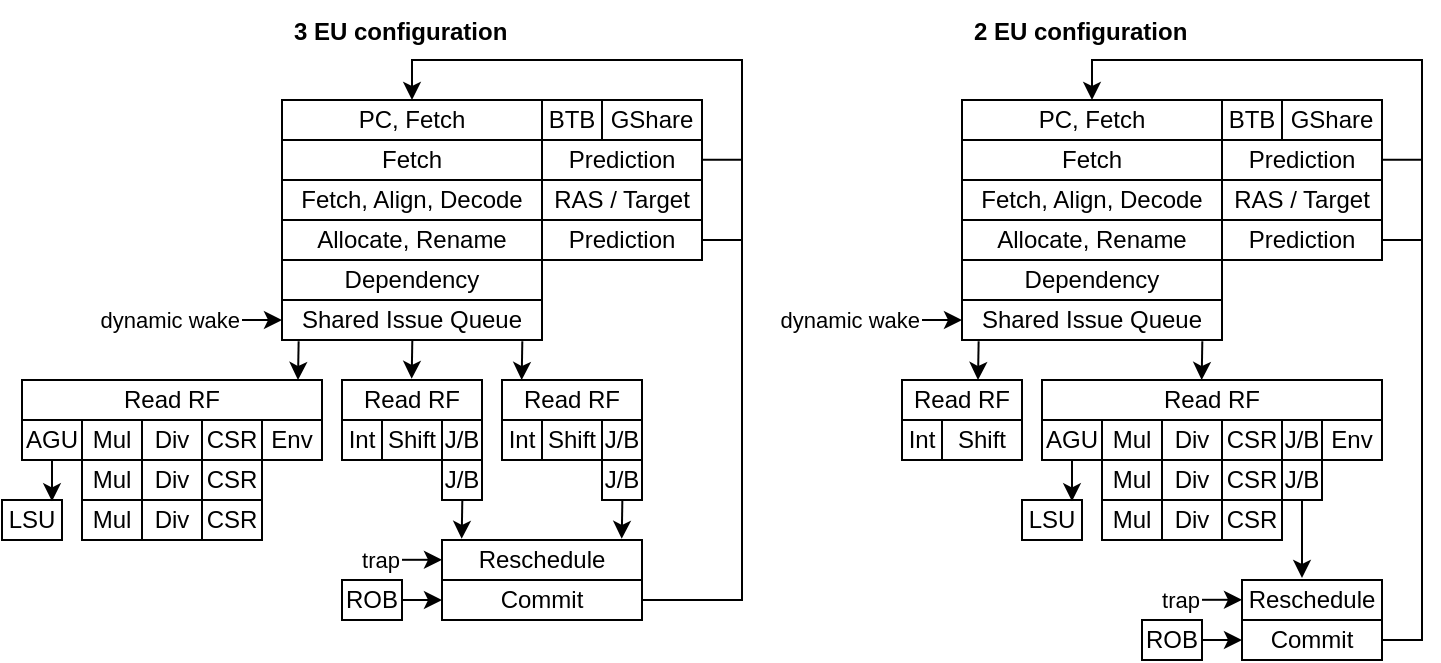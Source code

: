 <mxfile version="16.5.1" type="device" pages="10"><diagram id="eYx4lDQ4V4pAsF5JZp1r" name="General"><mxGraphModel dx="1102" dy="1025" grid="1" gridSize="10" guides="1" tooltips="1" connect="1" arrows="1" fold="1" page="1" pageScale="1" pageWidth="850" pageHeight="1100" math="0" shadow="0"><root><mxCell id="TLlm9Yvcetw5i_x8Pr24-0"/><mxCell id="TLlm9Yvcetw5i_x8Pr24-1" parent="TLlm9Yvcetw5i_x8Pr24-0"/><mxCell id="Xeqy6tIGFz7q_eQuyIQ4-0" value="PC, Fetch" style="rounded=0;whiteSpace=wrap;html=1;" parent="TLlm9Yvcetw5i_x8Pr24-1" vertex="1"><mxGeometry x="160" y="419" width="130" height="20" as="geometry"/></mxCell><mxCell id="Xeqy6tIGFz7q_eQuyIQ4-1" value="Fetch" style="rounded=0;whiteSpace=wrap;html=1;" parent="TLlm9Yvcetw5i_x8Pr24-1" vertex="1"><mxGeometry x="160" y="439" width="130" height="20" as="geometry"/></mxCell><mxCell id="Xeqy6tIGFz7q_eQuyIQ4-2" value="Fetch, Align, Decode" style="rounded=0;whiteSpace=wrap;html=1;" parent="TLlm9Yvcetw5i_x8Pr24-1" vertex="1"><mxGeometry x="160" y="459" width="130" height="20" as="geometry"/></mxCell><mxCell id="Xeqy6tIGFz7q_eQuyIQ4-3" value="Allocate, Rename" style="rounded=0;whiteSpace=wrap;html=1;" parent="TLlm9Yvcetw5i_x8Pr24-1" vertex="1"><mxGeometry x="160" y="479" width="130" height="20" as="geometry"/></mxCell><mxCell id="Xeqy6tIGFz7q_eQuyIQ4-4" value="Dependency" style="rounded=0;whiteSpace=wrap;html=1;" parent="TLlm9Yvcetw5i_x8Pr24-1" vertex="1"><mxGeometry x="160" y="499" width="130" height="20" as="geometry"/></mxCell><mxCell id="Xeqy6tIGFz7q_eQuyIQ4-5" value="Shared Issue Queue" style="rounded=0;whiteSpace=wrap;html=1;" parent="TLlm9Yvcetw5i_x8Pr24-1" vertex="1"><mxGeometry x="160" y="519" width="130" height="20" as="geometry"/></mxCell><mxCell id="Xeqy6tIGFz7q_eQuyIQ4-6" value="BTB" style="rounded=0;whiteSpace=wrap;html=1;" parent="TLlm9Yvcetw5i_x8Pr24-1" vertex="1"><mxGeometry x="290" y="419" width="30" height="20" as="geometry"/></mxCell><mxCell id="Xeqy6tIGFz7q_eQuyIQ4-7" value="GShare" style="rounded=0;whiteSpace=wrap;html=1;" parent="TLlm9Yvcetw5i_x8Pr24-1" vertex="1"><mxGeometry x="320" y="419" width="50" height="20" as="geometry"/></mxCell><mxCell id="Xeqy6tIGFz7q_eQuyIQ4-8" value="Prediction" style="rounded=0;whiteSpace=wrap;html=1;" parent="TLlm9Yvcetw5i_x8Pr24-1" vertex="1"><mxGeometry x="290" y="439" width="80" height="20" as="geometry"/></mxCell><mxCell id="Xeqy6tIGFz7q_eQuyIQ4-9" value="RAS / Target" style="rounded=0;whiteSpace=wrap;html=1;" parent="TLlm9Yvcetw5i_x8Pr24-1" vertex="1"><mxGeometry x="290" y="459" width="80" height="20" as="geometry"/></mxCell><mxCell id="Xeqy6tIGFz7q_eQuyIQ4-10" value="Prediction" style="rounded=0;whiteSpace=wrap;html=1;" parent="TLlm9Yvcetw5i_x8Pr24-1" vertex="1"><mxGeometry x="290" y="479" width="80" height="20" as="geometry"/></mxCell><mxCell id="Xeqy6tIGFz7q_eQuyIQ4-11" value="Read RF" style="rounded=0;whiteSpace=wrap;html=1;" parent="TLlm9Yvcetw5i_x8Pr24-1" vertex="1"><mxGeometry x="30" y="559" width="150" height="20" as="geometry"/></mxCell><mxCell id="Xeqy6tIGFz7q_eQuyIQ4-12" value="AGU" style="rounded=0;whiteSpace=wrap;html=1;" parent="TLlm9Yvcetw5i_x8Pr24-1" vertex="1"><mxGeometry x="30" y="579" width="30" height="20" as="geometry"/></mxCell><mxCell id="Xeqy6tIGFz7q_eQuyIQ4-13" value="Mul" style="rounded=0;whiteSpace=wrap;html=1;" parent="TLlm9Yvcetw5i_x8Pr24-1" vertex="1"><mxGeometry x="60" y="579" width="30" height="20" as="geometry"/></mxCell><mxCell id="Xeqy6tIGFz7q_eQuyIQ4-14" value="Div" style="rounded=0;whiteSpace=wrap;html=1;" parent="TLlm9Yvcetw5i_x8Pr24-1" vertex="1"><mxGeometry x="90" y="579" width="30" height="20" as="geometry"/></mxCell><mxCell id="Xeqy6tIGFz7q_eQuyIQ4-15" value="CSR" style="rounded=0;whiteSpace=wrap;html=1;" parent="TLlm9Yvcetw5i_x8Pr24-1" vertex="1"><mxGeometry x="120" y="579" width="30" height="20" as="geometry"/></mxCell><mxCell id="Xeqy6tIGFz7q_eQuyIQ4-16" value="Env" style="rounded=0;whiteSpace=wrap;html=1;" parent="TLlm9Yvcetw5i_x8Pr24-1" vertex="1"><mxGeometry x="150" y="579" width="30" height="20" as="geometry"/></mxCell><mxCell id="Xeqy6tIGFz7q_eQuyIQ4-17" value="Mul" style="rounded=0;whiteSpace=wrap;html=1;" parent="TLlm9Yvcetw5i_x8Pr24-1" vertex="1"><mxGeometry x="60" y="599" width="30" height="20" as="geometry"/></mxCell><mxCell id="Xeqy6tIGFz7q_eQuyIQ4-18" value="Div" style="rounded=0;whiteSpace=wrap;html=1;" parent="TLlm9Yvcetw5i_x8Pr24-1" vertex="1"><mxGeometry x="90" y="599" width="30" height="20" as="geometry"/></mxCell><mxCell id="Xeqy6tIGFz7q_eQuyIQ4-19" value="CSR" style="rounded=0;whiteSpace=wrap;html=1;" parent="TLlm9Yvcetw5i_x8Pr24-1" vertex="1"><mxGeometry x="120" y="599" width="30" height="20" as="geometry"/></mxCell><mxCell id="Xeqy6tIGFz7q_eQuyIQ4-20" value="Mul" style="rounded=0;whiteSpace=wrap;html=1;" parent="TLlm9Yvcetw5i_x8Pr24-1" vertex="1"><mxGeometry x="60" y="619" width="30" height="20" as="geometry"/></mxCell><mxCell id="Xeqy6tIGFz7q_eQuyIQ4-21" value="Div" style="rounded=0;whiteSpace=wrap;html=1;" parent="TLlm9Yvcetw5i_x8Pr24-1" vertex="1"><mxGeometry x="90" y="619" width="30" height="20" as="geometry"/></mxCell><mxCell id="Xeqy6tIGFz7q_eQuyIQ4-22" value="CSR" style="rounded=0;whiteSpace=wrap;html=1;" parent="TLlm9Yvcetw5i_x8Pr24-1" vertex="1"><mxGeometry x="120" y="619" width="30" height="20" as="geometry"/></mxCell><mxCell id="Xeqy6tIGFz7q_eQuyIQ4-23" value="LSU" style="rounded=0;whiteSpace=wrap;html=1;" parent="TLlm9Yvcetw5i_x8Pr24-1" vertex="1"><mxGeometry x="20" y="619" width="30" height="20" as="geometry"/></mxCell><mxCell id="Xeqy6tIGFz7q_eQuyIQ4-24" value="Read RF" style="rounded=0;whiteSpace=wrap;html=1;" parent="TLlm9Yvcetw5i_x8Pr24-1" vertex="1"><mxGeometry x="190" y="559" width="70" height="20" as="geometry"/></mxCell><mxCell id="Xeqy6tIGFz7q_eQuyIQ4-25" value="Int" style="rounded=0;whiteSpace=wrap;html=1;" parent="TLlm9Yvcetw5i_x8Pr24-1" vertex="1"><mxGeometry x="190" y="579" width="20" height="20" as="geometry"/></mxCell><mxCell id="Xeqy6tIGFz7q_eQuyIQ4-26" value="Shift" style="rounded=0;whiteSpace=wrap;html=1;" parent="TLlm9Yvcetw5i_x8Pr24-1" vertex="1"><mxGeometry x="210" y="579" width="30" height="20" as="geometry"/></mxCell><mxCell id="Xeqy6tIGFz7q_eQuyIQ4-27" value="J/B" style="rounded=0;whiteSpace=wrap;html=1;" parent="TLlm9Yvcetw5i_x8Pr24-1" vertex="1"><mxGeometry x="240" y="579" width="20" height="20" as="geometry"/></mxCell><mxCell id="Xeqy6tIGFz7q_eQuyIQ4-28" value="J/B" style="rounded=0;whiteSpace=wrap;html=1;" parent="TLlm9Yvcetw5i_x8Pr24-1" vertex="1"><mxGeometry x="240" y="599" width="20" height="20" as="geometry"/></mxCell><mxCell id="Xeqy6tIGFz7q_eQuyIQ4-29" value="Reschedule" style="rounded=0;whiteSpace=wrap;html=1;" parent="TLlm9Yvcetw5i_x8Pr24-1" vertex="1"><mxGeometry x="240" y="639" width="100" height="20" as="geometry"/></mxCell><mxCell id="Xeqy6tIGFz7q_eQuyIQ4-48" style="edgeStyle=orthogonalEdgeStyle;rounded=0;orthogonalLoop=1;jettySize=auto;html=1;exitX=1;exitY=0.5;exitDx=0;exitDy=0;entryX=0.5;entryY=0;entryDx=0;entryDy=0;labelBackgroundColor=none;" parent="TLlm9Yvcetw5i_x8Pr24-1" source="Xeqy6tIGFz7q_eQuyIQ4-30" target="Xeqy6tIGFz7q_eQuyIQ4-0" edge="1"><mxGeometry relative="1" as="geometry"><Array as="points"><mxPoint x="390" y="669"/><mxPoint x="390" y="399"/><mxPoint x="225" y="399"/></Array></mxGeometry></mxCell><mxCell id="Xeqy6tIGFz7q_eQuyIQ4-30" value="Commit" style="rounded=0;whiteSpace=wrap;html=1;" parent="TLlm9Yvcetw5i_x8Pr24-1" vertex="1"><mxGeometry x="240" y="659" width="100" height="20" as="geometry"/></mxCell><mxCell id="Xeqy6tIGFz7q_eQuyIQ4-32" style="edgeStyle=orthogonalEdgeStyle;rounded=0;orthogonalLoop=1;jettySize=auto;html=1;exitX=1;exitY=0.5;exitDx=0;exitDy=0;entryX=0;entryY=0.5;entryDx=0;entryDy=0;" parent="TLlm9Yvcetw5i_x8Pr24-1" source="Xeqy6tIGFz7q_eQuyIQ4-31" target="Xeqy6tIGFz7q_eQuyIQ4-30" edge="1"><mxGeometry relative="1" as="geometry"/></mxCell><mxCell id="Xeqy6tIGFz7q_eQuyIQ4-31" value="ROB" style="rounded=0;whiteSpace=wrap;html=1;" parent="TLlm9Yvcetw5i_x8Pr24-1" vertex="1"><mxGeometry x="190" y="659" width="30" height="20" as="geometry"/></mxCell><mxCell id="Xeqy6tIGFz7q_eQuyIQ4-33" value="trap" style="edgeStyle=orthogonalEdgeStyle;rounded=0;orthogonalLoop=1;jettySize=auto;html=1;exitX=1;exitY=0.5;exitDx=0;exitDy=0;entryX=0;entryY=0.5;entryDx=0;entryDy=0;align=right;verticalAlign=middle;labelBackgroundColor=none;" parent="TLlm9Yvcetw5i_x8Pr24-1" edge="1"><mxGeometry x="-1" relative="1" as="geometry"><mxPoint x="220" y="648.9" as="sourcePoint"/><mxPoint x="240" y="648.9" as="targetPoint"/><mxPoint as="offset"/></mxGeometry></mxCell><mxCell id="Xeqy6tIGFz7q_eQuyIQ4-35" value="Read RF" style="rounded=0;whiteSpace=wrap;html=1;" parent="TLlm9Yvcetw5i_x8Pr24-1" vertex="1"><mxGeometry x="270" y="559" width="70" height="20" as="geometry"/></mxCell><mxCell id="Xeqy6tIGFz7q_eQuyIQ4-36" value="Int" style="rounded=0;whiteSpace=wrap;html=1;" parent="TLlm9Yvcetw5i_x8Pr24-1" vertex="1"><mxGeometry x="270" y="579" width="20" height="20" as="geometry"/></mxCell><mxCell id="Xeqy6tIGFz7q_eQuyIQ4-37" value="Shift" style="rounded=0;whiteSpace=wrap;html=1;" parent="TLlm9Yvcetw5i_x8Pr24-1" vertex="1"><mxGeometry x="290" y="579" width="30" height="20" as="geometry"/></mxCell><mxCell id="Xeqy6tIGFz7q_eQuyIQ4-38" value="J/B" style="rounded=0;whiteSpace=wrap;html=1;" parent="TLlm9Yvcetw5i_x8Pr24-1" vertex="1"><mxGeometry x="320" y="579" width="20" height="20" as="geometry"/></mxCell><mxCell id="Xeqy6tIGFz7q_eQuyIQ4-39" value="J/B" style="rounded=0;whiteSpace=wrap;html=1;" parent="TLlm9Yvcetw5i_x8Pr24-1" vertex="1"><mxGeometry x="320" y="599" width="20" height="20" as="geometry"/></mxCell><mxCell id="Xeqy6tIGFz7q_eQuyIQ4-40" style="edgeStyle=orthogonalEdgeStyle;rounded=0;orthogonalLoop=1;jettySize=auto;html=1;exitX=0.064;exitY=1.029;exitDx=0;exitDy=0;exitPerimeter=0;" parent="TLlm9Yvcetw5i_x8Pr24-1" source="Xeqy6tIGFz7q_eQuyIQ4-5" edge="1"><mxGeometry relative="1" as="geometry"><mxPoint x="230" y="689" as="sourcePoint"/><mxPoint x="168" y="559" as="targetPoint"/></mxGeometry></mxCell><mxCell id="Xeqy6tIGFz7q_eQuyIQ4-42" style="edgeStyle=orthogonalEdgeStyle;rounded=0;orthogonalLoop=1;jettySize=auto;html=1;exitX=0.064;exitY=1.029;exitDx=0;exitDy=0;exitPerimeter=0;" parent="TLlm9Yvcetw5i_x8Pr24-1" edge="1"><mxGeometry relative="1" as="geometry"><mxPoint x="225.16" y="539.0" as="sourcePoint"/><mxPoint x="224.84" y="558.42" as="targetPoint"/></mxGeometry></mxCell><mxCell id="Xeqy6tIGFz7q_eQuyIQ4-43" style="edgeStyle=orthogonalEdgeStyle;rounded=0;orthogonalLoop=1;jettySize=auto;html=1;exitX=0.064;exitY=1.029;exitDx=0;exitDy=0;exitPerimeter=0;" parent="TLlm9Yvcetw5i_x8Pr24-1" edge="1"><mxGeometry relative="1" as="geometry"><mxPoint x="280.16" y="539.58" as="sourcePoint"/><mxPoint x="279.84" y="559" as="targetPoint"/></mxGeometry></mxCell><mxCell id="Xeqy6tIGFz7q_eQuyIQ4-44" value="dynamic wake" style="edgeStyle=orthogonalEdgeStyle;rounded=0;orthogonalLoop=1;jettySize=auto;html=1;exitX=1;exitY=0.5;exitDx=0;exitDy=0;entryX=0;entryY=0.5;entryDx=0;entryDy=0;align=right;verticalAlign=middle;labelBackgroundColor=none;" parent="TLlm9Yvcetw5i_x8Pr24-1" edge="1"><mxGeometry x="-1" relative="1" as="geometry"><mxPoint x="140" y="529.0" as="sourcePoint"/><mxPoint x="160" y="529.0" as="targetPoint"/><mxPoint as="offset"/><Array as="points"><mxPoint x="150" y="529.1"/><mxPoint x="150" y="529.1"/></Array></mxGeometry></mxCell><mxCell id="Xeqy6tIGFz7q_eQuyIQ4-45" style="edgeStyle=orthogonalEdgeStyle;rounded=0;orthogonalLoop=1;jettySize=auto;html=1;exitX=0.5;exitY=1;exitDx=0;exitDy=0;entryX=0.833;entryY=0.033;entryDx=0;entryDy=0;entryPerimeter=0;" parent="TLlm9Yvcetw5i_x8Pr24-1" source="Xeqy6tIGFz7q_eQuyIQ4-12" target="Xeqy6tIGFz7q_eQuyIQ4-23" edge="1"><mxGeometry relative="1" as="geometry"><mxPoint x="230" y="689" as="sourcePoint"/><mxPoint x="250" y="689" as="targetPoint"/></mxGeometry></mxCell><mxCell id="Xeqy6tIGFz7q_eQuyIQ4-46" style="edgeStyle=orthogonalEdgeStyle;rounded=0;orthogonalLoop=1;jettySize=auto;html=1;exitX=0.064;exitY=1.029;exitDx=0;exitDy=0;exitPerimeter=0;" parent="TLlm9Yvcetw5i_x8Pr24-1" edge="1"><mxGeometry relative="1" as="geometry"><mxPoint x="330.18" y="619.0" as="sourcePoint"/><mxPoint x="329.86" y="638.42" as="targetPoint"/></mxGeometry></mxCell><mxCell id="Xeqy6tIGFz7q_eQuyIQ4-47" style="edgeStyle=orthogonalEdgeStyle;rounded=0;orthogonalLoop=1;jettySize=auto;html=1;exitX=0.064;exitY=1.029;exitDx=0;exitDy=0;exitPerimeter=0;" parent="TLlm9Yvcetw5i_x8Pr24-1" edge="1"><mxGeometry relative="1" as="geometry"><mxPoint x="250.16" y="619.0" as="sourcePoint"/><mxPoint x="249.84" y="638.42" as="targetPoint"/></mxGeometry></mxCell><mxCell id="Xeqy6tIGFz7q_eQuyIQ4-49" style="edgeStyle=orthogonalEdgeStyle;rounded=0;orthogonalLoop=1;jettySize=auto;html=1;exitX=1;exitY=0.5;exitDx=0;exitDy=0;endArrow=none;endFill=0;" parent="TLlm9Yvcetw5i_x8Pr24-1" source="Xeqy6tIGFz7q_eQuyIQ4-9" edge="1"><mxGeometry relative="1" as="geometry"><mxPoint x="340.18" y="629" as="sourcePoint"/><mxPoint x="390" y="469" as="targetPoint"/><Array as="points"><mxPoint x="370" y="489"/><mxPoint x="390" y="489"/></Array></mxGeometry></mxCell><mxCell id="Xeqy6tIGFz7q_eQuyIQ4-50" style="edgeStyle=orthogonalEdgeStyle;rounded=0;orthogonalLoop=1;jettySize=auto;html=1;exitX=1;exitY=0.5;exitDx=0;exitDy=0;endArrow=none;endFill=0;" parent="TLlm9Yvcetw5i_x8Pr24-1" edge="1"><mxGeometry relative="1" as="geometry"><mxPoint x="370" y="448.93" as="sourcePoint"/><mxPoint x="390" y="448.93" as="targetPoint"/></mxGeometry></mxCell><mxCell id="zmCE_6GoF-BBzxhurCAI-0" value="3 EU configuration" style="text;strokeColor=none;fillColor=none;align=left;verticalAlign=middle;spacingLeft=4;spacingRight=4;overflow=hidden;points=[[0,0.5],[1,0.5]];portConstraint=eastwest;rotatable=0;fontStyle=1" parent="TLlm9Yvcetw5i_x8Pr24-1" vertex="1"><mxGeometry x="160" y="369" width="140" height="30" as="geometry"/></mxCell><mxCell id="zmCE_6GoF-BBzxhurCAI-1" value="PC, Fetch" style="rounded=0;whiteSpace=wrap;html=1;" parent="TLlm9Yvcetw5i_x8Pr24-1" vertex="1"><mxGeometry x="500" y="419" width="130" height="20" as="geometry"/></mxCell><mxCell id="zmCE_6GoF-BBzxhurCAI-2" value="Fetch" style="rounded=0;whiteSpace=wrap;html=1;" parent="TLlm9Yvcetw5i_x8Pr24-1" vertex="1"><mxGeometry x="500" y="439" width="130" height="20" as="geometry"/></mxCell><mxCell id="zmCE_6GoF-BBzxhurCAI-3" value="Fetch, Align, Decode" style="rounded=0;whiteSpace=wrap;html=1;" parent="TLlm9Yvcetw5i_x8Pr24-1" vertex="1"><mxGeometry x="500" y="459" width="130" height="20" as="geometry"/></mxCell><mxCell id="zmCE_6GoF-BBzxhurCAI-4" value="Allocate, Rename" style="rounded=0;whiteSpace=wrap;html=1;" parent="TLlm9Yvcetw5i_x8Pr24-1" vertex="1"><mxGeometry x="500" y="479" width="130" height="20" as="geometry"/></mxCell><mxCell id="zmCE_6GoF-BBzxhurCAI-5" value="Dependency" style="rounded=0;whiteSpace=wrap;html=1;" parent="TLlm9Yvcetw5i_x8Pr24-1" vertex="1"><mxGeometry x="500" y="499" width="130" height="20" as="geometry"/></mxCell><mxCell id="zmCE_6GoF-BBzxhurCAI-6" value="Shared Issue Queue" style="rounded=0;whiteSpace=wrap;html=1;" parent="TLlm9Yvcetw5i_x8Pr24-1" vertex="1"><mxGeometry x="500" y="519" width="130" height="20" as="geometry"/></mxCell><mxCell id="zmCE_6GoF-BBzxhurCAI-7" value="BTB" style="rounded=0;whiteSpace=wrap;html=1;" parent="TLlm9Yvcetw5i_x8Pr24-1" vertex="1"><mxGeometry x="630" y="419" width="30" height="20" as="geometry"/></mxCell><mxCell id="zmCE_6GoF-BBzxhurCAI-8" value="GShare" style="rounded=0;whiteSpace=wrap;html=1;" parent="TLlm9Yvcetw5i_x8Pr24-1" vertex="1"><mxGeometry x="660" y="419" width="50" height="20" as="geometry"/></mxCell><mxCell id="zmCE_6GoF-BBzxhurCAI-9" value="Prediction" style="rounded=0;whiteSpace=wrap;html=1;" parent="TLlm9Yvcetw5i_x8Pr24-1" vertex="1"><mxGeometry x="630" y="439" width="80" height="20" as="geometry"/></mxCell><mxCell id="zmCE_6GoF-BBzxhurCAI-10" value="RAS / Target" style="rounded=0;whiteSpace=wrap;html=1;" parent="TLlm9Yvcetw5i_x8Pr24-1" vertex="1"><mxGeometry x="630" y="459" width="80" height="20" as="geometry"/></mxCell><mxCell id="zmCE_6GoF-BBzxhurCAI-11" value="Prediction" style="rounded=0;whiteSpace=wrap;html=1;" parent="TLlm9Yvcetw5i_x8Pr24-1" vertex="1"><mxGeometry x="630" y="479" width="80" height="20" as="geometry"/></mxCell><mxCell id="zmCE_6GoF-BBzxhurCAI-12" value="Read RF" style="rounded=0;whiteSpace=wrap;html=1;" parent="TLlm9Yvcetw5i_x8Pr24-1" vertex="1"><mxGeometry x="540" y="559" width="170" height="20" as="geometry"/></mxCell><mxCell id="zmCE_6GoF-BBzxhurCAI-13" value="AGU" style="rounded=0;whiteSpace=wrap;html=1;" parent="TLlm9Yvcetw5i_x8Pr24-1" vertex="1"><mxGeometry x="540" y="579" width="30" height="20" as="geometry"/></mxCell><mxCell id="zmCE_6GoF-BBzxhurCAI-14" value="Mul" style="rounded=0;whiteSpace=wrap;html=1;" parent="TLlm9Yvcetw5i_x8Pr24-1" vertex="1"><mxGeometry x="570" y="579" width="30" height="20" as="geometry"/></mxCell><mxCell id="zmCE_6GoF-BBzxhurCAI-15" value="Div" style="rounded=0;whiteSpace=wrap;html=1;" parent="TLlm9Yvcetw5i_x8Pr24-1" vertex="1"><mxGeometry x="600" y="579" width="30" height="20" as="geometry"/></mxCell><mxCell id="zmCE_6GoF-BBzxhurCAI-16" value="CSR" style="rounded=0;whiteSpace=wrap;html=1;" parent="TLlm9Yvcetw5i_x8Pr24-1" vertex="1"><mxGeometry x="630" y="579" width="30" height="20" as="geometry"/></mxCell><mxCell id="zmCE_6GoF-BBzxhurCAI-17" value="Env" style="rounded=0;whiteSpace=wrap;html=1;" parent="TLlm9Yvcetw5i_x8Pr24-1" vertex="1"><mxGeometry x="680" y="579" width="30" height="20" as="geometry"/></mxCell><mxCell id="zmCE_6GoF-BBzxhurCAI-18" value="Mul" style="rounded=0;whiteSpace=wrap;html=1;" parent="TLlm9Yvcetw5i_x8Pr24-1" vertex="1"><mxGeometry x="570" y="599" width="30" height="20" as="geometry"/></mxCell><mxCell id="zmCE_6GoF-BBzxhurCAI-19" value="Div" style="rounded=0;whiteSpace=wrap;html=1;" parent="TLlm9Yvcetw5i_x8Pr24-1" vertex="1"><mxGeometry x="600" y="599" width="30" height="20" as="geometry"/></mxCell><mxCell id="zmCE_6GoF-BBzxhurCAI-20" value="CSR" style="rounded=0;whiteSpace=wrap;html=1;" parent="TLlm9Yvcetw5i_x8Pr24-1" vertex="1"><mxGeometry x="630" y="599" width="30" height="20" as="geometry"/></mxCell><mxCell id="zmCE_6GoF-BBzxhurCAI-21" value="Mul" style="rounded=0;whiteSpace=wrap;html=1;" parent="TLlm9Yvcetw5i_x8Pr24-1" vertex="1"><mxGeometry x="570" y="619" width="30" height="20" as="geometry"/></mxCell><mxCell id="zmCE_6GoF-BBzxhurCAI-22" value="Div" style="rounded=0;whiteSpace=wrap;html=1;" parent="TLlm9Yvcetw5i_x8Pr24-1" vertex="1"><mxGeometry x="600" y="619" width="30" height="20" as="geometry"/></mxCell><mxCell id="zmCE_6GoF-BBzxhurCAI-23" value="CSR" style="rounded=0;whiteSpace=wrap;html=1;" parent="TLlm9Yvcetw5i_x8Pr24-1" vertex="1"><mxGeometry x="630" y="619" width="30" height="20" as="geometry"/></mxCell><mxCell id="zmCE_6GoF-BBzxhurCAI-24" value="LSU" style="rounded=0;whiteSpace=wrap;html=1;" parent="TLlm9Yvcetw5i_x8Pr24-1" vertex="1"><mxGeometry x="530" y="619" width="30" height="20" as="geometry"/></mxCell><mxCell id="zmCE_6GoF-BBzxhurCAI-30" value="Reschedule" style="rounded=0;whiteSpace=wrap;html=1;" parent="TLlm9Yvcetw5i_x8Pr24-1" vertex="1"><mxGeometry x="640" y="659" width="70" height="20" as="geometry"/></mxCell><mxCell id="zmCE_6GoF-BBzxhurCAI-31" style="edgeStyle=orthogonalEdgeStyle;rounded=0;orthogonalLoop=1;jettySize=auto;html=1;exitX=1;exitY=0.5;exitDx=0;exitDy=0;entryX=0.5;entryY=0;entryDx=0;entryDy=0;labelBackgroundColor=none;" parent="TLlm9Yvcetw5i_x8Pr24-1" source="zmCE_6GoF-BBzxhurCAI-32" target="zmCE_6GoF-BBzxhurCAI-1" edge="1"><mxGeometry relative="1" as="geometry"><Array as="points"><mxPoint x="730" y="689"/><mxPoint x="730" y="399"/><mxPoint x="565" y="399"/></Array></mxGeometry></mxCell><mxCell id="zmCE_6GoF-BBzxhurCAI-32" value="Commit" style="rounded=0;whiteSpace=wrap;html=1;" parent="TLlm9Yvcetw5i_x8Pr24-1" vertex="1"><mxGeometry x="640" y="679" width="70" height="20" as="geometry"/></mxCell><mxCell id="zmCE_6GoF-BBzxhurCAI-33" style="edgeStyle=orthogonalEdgeStyle;rounded=0;orthogonalLoop=1;jettySize=auto;html=1;exitX=1;exitY=0.5;exitDx=0;exitDy=0;entryX=0;entryY=0.5;entryDx=0;entryDy=0;" parent="TLlm9Yvcetw5i_x8Pr24-1" source="zmCE_6GoF-BBzxhurCAI-34" target="zmCE_6GoF-BBzxhurCAI-32" edge="1"><mxGeometry relative="1" as="geometry"/></mxCell><mxCell id="zmCE_6GoF-BBzxhurCAI-34" value="ROB" style="rounded=0;whiteSpace=wrap;html=1;" parent="TLlm9Yvcetw5i_x8Pr24-1" vertex="1"><mxGeometry x="590" y="679" width="30" height="20" as="geometry"/></mxCell><mxCell id="zmCE_6GoF-BBzxhurCAI-35" value="trap" style="edgeStyle=orthogonalEdgeStyle;rounded=0;orthogonalLoop=1;jettySize=auto;html=1;exitX=1;exitY=0.5;exitDx=0;exitDy=0;entryX=0;entryY=0.5;entryDx=0;entryDy=0;align=right;verticalAlign=middle;labelBackgroundColor=none;" parent="TLlm9Yvcetw5i_x8Pr24-1" edge="1"><mxGeometry x="-1" relative="1" as="geometry"><mxPoint x="620" y="668.9" as="sourcePoint"/><mxPoint x="640" y="668.9" as="targetPoint"/><mxPoint as="offset"/></mxGeometry></mxCell><mxCell id="zmCE_6GoF-BBzxhurCAI-36" value="Read RF" style="rounded=0;whiteSpace=wrap;html=1;" parent="TLlm9Yvcetw5i_x8Pr24-1" vertex="1"><mxGeometry x="470" y="559" width="60" height="20" as="geometry"/></mxCell><mxCell id="zmCE_6GoF-BBzxhurCAI-37" value="Int" style="rounded=0;whiteSpace=wrap;html=1;" parent="TLlm9Yvcetw5i_x8Pr24-1" vertex="1"><mxGeometry x="470" y="579" width="20" height="20" as="geometry"/></mxCell><mxCell id="zmCE_6GoF-BBzxhurCAI-38" value="Shift" style="rounded=0;whiteSpace=wrap;html=1;" parent="TLlm9Yvcetw5i_x8Pr24-1" vertex="1"><mxGeometry x="490" y="579" width="40" height="20" as="geometry"/></mxCell><mxCell id="zmCE_6GoF-BBzxhurCAI-41" style="edgeStyle=orthogonalEdgeStyle;rounded=0;orthogonalLoop=1;jettySize=auto;html=1;exitX=0.064;exitY=1.029;exitDx=0;exitDy=0;exitPerimeter=0;" parent="TLlm9Yvcetw5i_x8Pr24-1" source="zmCE_6GoF-BBzxhurCAI-6" edge="1"><mxGeometry relative="1" as="geometry"><mxPoint x="570" y="689" as="sourcePoint"/><mxPoint x="508.0" y="559" as="targetPoint"/></mxGeometry></mxCell><mxCell id="zmCE_6GoF-BBzxhurCAI-43" style="edgeStyle=orthogonalEdgeStyle;rounded=0;orthogonalLoop=1;jettySize=auto;html=1;exitX=0.064;exitY=1.029;exitDx=0;exitDy=0;exitPerimeter=0;" parent="TLlm9Yvcetw5i_x8Pr24-1" edge="1"><mxGeometry relative="1" as="geometry"><mxPoint x="620.16" y="539.58" as="sourcePoint"/><mxPoint x="619.84" y="559" as="targetPoint"/></mxGeometry></mxCell><mxCell id="zmCE_6GoF-BBzxhurCAI-44" value="dynamic wake" style="edgeStyle=orthogonalEdgeStyle;rounded=0;orthogonalLoop=1;jettySize=auto;html=1;exitX=1;exitY=0.5;exitDx=0;exitDy=0;entryX=0;entryY=0.5;entryDx=0;entryDy=0;align=right;verticalAlign=middle;labelBackgroundColor=none;" parent="TLlm9Yvcetw5i_x8Pr24-1" edge="1"><mxGeometry x="-1" relative="1" as="geometry"><mxPoint x="480" y="529" as="sourcePoint"/><mxPoint x="500" y="529" as="targetPoint"/><mxPoint as="offset"/><Array as="points"><mxPoint x="490" y="529.1"/><mxPoint x="490" y="529.1"/></Array></mxGeometry></mxCell><mxCell id="zmCE_6GoF-BBzxhurCAI-45" style="edgeStyle=orthogonalEdgeStyle;rounded=0;orthogonalLoop=1;jettySize=auto;html=1;exitX=0.5;exitY=1;exitDx=0;exitDy=0;entryX=0.833;entryY=0.033;entryDx=0;entryDy=0;entryPerimeter=0;" parent="TLlm9Yvcetw5i_x8Pr24-1" source="zmCE_6GoF-BBzxhurCAI-13" target="zmCE_6GoF-BBzxhurCAI-24" edge="1"><mxGeometry relative="1" as="geometry"><mxPoint x="740" y="689" as="sourcePoint"/><mxPoint x="760" y="689" as="targetPoint"/></mxGeometry></mxCell><mxCell id="zmCE_6GoF-BBzxhurCAI-47" style="edgeStyle=orthogonalEdgeStyle;rounded=0;orthogonalLoop=1;jettySize=auto;html=1;exitX=0.5;exitY=1;exitDx=0;exitDy=0;" parent="TLlm9Yvcetw5i_x8Pr24-1" source="zmCE_6GoF-BBzxhurCAI-52" edge="1"><mxGeometry relative="1" as="geometry"><mxPoint x="590.16" y="639" as="sourcePoint"/><mxPoint x="670" y="658" as="targetPoint"/></mxGeometry></mxCell><mxCell id="zmCE_6GoF-BBzxhurCAI-48" style="edgeStyle=orthogonalEdgeStyle;rounded=0;orthogonalLoop=1;jettySize=auto;html=1;exitX=1;exitY=0.5;exitDx=0;exitDy=0;endArrow=none;endFill=0;" parent="TLlm9Yvcetw5i_x8Pr24-1" source="zmCE_6GoF-BBzxhurCAI-10" edge="1"><mxGeometry relative="1" as="geometry"><mxPoint x="680.18" y="629" as="sourcePoint"/><mxPoint x="730" y="469" as="targetPoint"/><Array as="points"><mxPoint x="710" y="489"/><mxPoint x="730" y="489"/></Array></mxGeometry></mxCell><mxCell id="zmCE_6GoF-BBzxhurCAI-49" style="edgeStyle=orthogonalEdgeStyle;rounded=0;orthogonalLoop=1;jettySize=auto;html=1;exitX=1;exitY=0.5;exitDx=0;exitDy=0;endArrow=none;endFill=0;" parent="TLlm9Yvcetw5i_x8Pr24-1" edge="1"><mxGeometry relative="1" as="geometry"><mxPoint x="710" y="448.93" as="sourcePoint"/><mxPoint x="730" y="448.93" as="targetPoint"/></mxGeometry></mxCell><mxCell id="zmCE_6GoF-BBzxhurCAI-50" value="2 EU configuration" style="text;strokeColor=none;fillColor=none;align=left;verticalAlign=middle;spacingLeft=4;spacingRight=4;overflow=hidden;points=[[0,0.5],[1,0.5]];portConstraint=eastwest;rotatable=0;fontStyle=1" parent="TLlm9Yvcetw5i_x8Pr24-1" vertex="1"><mxGeometry x="500" y="369" width="140" height="30" as="geometry"/></mxCell><mxCell id="zmCE_6GoF-BBzxhurCAI-51" value="J/B" style="rounded=0;whiteSpace=wrap;html=1;" parent="TLlm9Yvcetw5i_x8Pr24-1" vertex="1"><mxGeometry x="660" y="579" width="20" height="20" as="geometry"/></mxCell><mxCell id="zmCE_6GoF-BBzxhurCAI-52" value="J/B" style="rounded=0;whiteSpace=wrap;html=1;" parent="TLlm9Yvcetw5i_x8Pr24-1" vertex="1"><mxGeometry x="660" y="599" width="20" height="20" as="geometry"/></mxCell></root></mxGraphModel></diagram><diagram id="ig-2AVWA0T57yhrwyXbR" name="load/store"><mxGraphModel dx="918" dy="854" grid="1" gridSize="10" guides="1" tooltips="1" connect="1" arrows="1" fold="1" page="1" pageScale="1" pageWidth="850" pageHeight="1100" math="0" shadow="0"><root><mxCell id="0"/><mxCell id="1" parent="0"/><mxCell id="XoV43UJfw9uEOVjZmA34-61" value="" style="endArrow=none;html=1;rounded=0;exitX=0.75;exitY=1;exitDx=0;exitDy=0;entryX=0.302;entryY=0.025;entryDx=0;entryDy=0;endFill=0;entryPerimeter=0;" parent="1" target="XoV43UJfw9uEOVjZmA34-64" edge="1"><mxGeometry width="50" height="50" relative="1" as="geometry"><mxPoint x="330.0" y="230" as="sourcePoint"/><mxPoint x="330.12" y="270" as="targetPoint"/></mxGeometry></mxCell><mxCell id="XoV43UJfw9uEOVjZmA34-62" value="" style="endArrow=none;html=1;rounded=0;exitX=0.75;exitY=1;exitDx=0;exitDy=0;endFill=0;entryX=0.9;entryY=-0.014;entryDx=0;entryDy=0;entryPerimeter=0;" parent="1" target="XoV43UJfw9uEOVjZmA34-64" edge="1"><mxGeometry width="50" height="50" relative="1" as="geometry"><mxPoint x="390.0" y="230" as="sourcePoint"/><mxPoint x="390" y="258" as="targetPoint"/></mxGeometry></mxCell><mxCell id="XoV43UJfw9uEOVjZmA34-63" value="" style="endArrow=none;html=1;rounded=0;exitX=0.75;exitY=1;exitDx=0;exitDy=0;entryX=0.75;entryY=0;entryDx=0;entryDy=0;endFill=0;" parent="1" target="XoV43UJfw9uEOVjZmA34-58" edge="1"><mxGeometry width="50" height="50" relative="1" as="geometry"><mxPoint x="270.0" y="230" as="sourcePoint"/><mxPoint x="270.12" y="270" as="targetPoint"/></mxGeometry></mxCell><mxCell id="XoV43UJfw9uEOVjZmA34-60" value="" style="endArrow=none;html=1;rounded=0;exitX=0.75;exitY=1;exitDx=0;exitDy=0;entryX=0.75;entryY=0;entryDx=0;entryDy=0;endFill=0;" parent="1" target="XoV43UJfw9uEOVjZmA34-49" edge="1"><mxGeometry width="50" height="50" relative="1" as="geometry"><mxPoint x="209.88" y="230" as="sourcePoint"/><mxPoint x="209.98" y="260" as="targetPoint"/></mxGeometry></mxCell><mxCell id="j7af88liLNCwf9xtdLHz-4" value="LQ" style="rounded=0;whiteSpace=wrap;html=1;" parent="1" vertex="1"><mxGeometry x="215" y="90" width="30" height="20" as="geometry"/></mxCell><mxCell id="j7af88liLNCwf9xtdLHz-5" value="" style="endArrow=classic;html=1;rounded=0;exitX=1;exitY=0.5;exitDx=0;exitDy=0;entryX=0;entryY=0.5;entryDx=0;entryDy=0;" parent="1" target="j7af88liLNCwf9xtdLHz-4" edge="1"><mxGeometry width="50" height="50" relative="1" as="geometry"><mxPoint x="200" y="100" as="sourcePoint"/><mxPoint x="400" y="110" as="targetPoint"/></mxGeometry></mxCell><mxCell id="j7af88liLNCwf9xtdLHz-10" value="" style="verticalLabelPosition=middle;verticalAlign=middle;html=1;shape=trapezoid;perimeter=trapezoidPerimeter;whiteSpace=wrap;size=0.094;arcSize=10;flipV=1;labelPosition=center;align=center;" parent="1" vertex="1"><mxGeometry x="170" y="170" width="80" height="10" as="geometry"/></mxCell><mxCell id="j7af88liLNCwf9xtdLHz-12" value="" style="endArrow=classic;html=1;rounded=0;exitX=0.667;exitY=1;exitDx=0;exitDy=0;entryX=0.25;entryY=0;entryDx=0;entryDy=0;exitPerimeter=0;" parent="1" target="j7af88liLNCwf9xtdLHz-10" edge="1"><mxGeometry width="50" height="50" relative="1" as="geometry"><mxPoint x="190.01" y="110" as="sourcePoint"/><mxPoint x="200" y="110" as="targetPoint"/></mxGeometry></mxCell><mxCell id="j7af88liLNCwf9xtdLHz-13" value="" style="endArrow=none;html=1;rounded=0;exitX=0.5;exitY=1;exitDx=0;exitDy=0;entryX=0.75;entryY=0;entryDx=0;entryDy=0;endFill=0;" parent="1" source="j7af88liLNCwf9xtdLHz-4" target="XoV43UJfw9uEOVjZmA34-1" edge="1"><mxGeometry width="50" height="50" relative="1" as="geometry"><mxPoint x="170" y="120" as="sourcePoint"/><mxPoint x="270" y="110" as="targetPoint"/></mxGeometry></mxCell><mxCell id="XoV43UJfw9uEOVjZmA34-6" value="" style="endArrow=none;html=1;rounded=0;exitX=0.75;exitY=1;exitDx=0;exitDy=0;entryX=0.75;entryY=0;entryDx=0;entryDy=0;endFill=0;" parent="1" source="XoV43UJfw9uEOVjZmA34-1" target="j7af88liLNCwf9xtdLHz-10" edge="1"><mxGeometry width="50" height="50" relative="1" as="geometry"><mxPoint x="215.0" y="160" as="sourcePoint"/><mxPoint x="225.0" y="220" as="targetPoint"/></mxGeometry></mxCell><mxCell id="XoV43UJfw9uEOVjZmA34-9" value="" style="group" parent="1" vertex="1" connectable="0"><mxGeometry x="200" y="140" width="40" height="20" as="geometry"/></mxCell><mxCell id="XoV43UJfw9uEOVjZmA34-1" value="" style="rounded=0;whiteSpace=wrap;html=1;" parent="XoV43UJfw9uEOVjZmA34-9" vertex="1"><mxGeometry width="40" height="20" as="geometry"/></mxCell><mxCell id="XoV43UJfw9uEOVjZmA34-2" value="" style="triangle;whiteSpace=wrap;html=1;rotation=90;" parent="XoV43UJfw9uEOVjZmA34-9" vertex="1"><mxGeometry x="5" width="10" height="10" as="geometry"/></mxCell><mxCell id="XoV43UJfw9uEOVjZmA34-10" value="" style="group" parent="1" vertex="1" connectable="0"><mxGeometry x="180" y="210" width="40" height="20" as="geometry"/></mxCell><mxCell id="XoV43UJfw9uEOVjZmA34-11" value="" style="rounded=0;whiteSpace=wrap;html=1;" parent="XoV43UJfw9uEOVjZmA34-10" vertex="1"><mxGeometry width="40" height="20" as="geometry"/></mxCell><mxCell id="XoV43UJfw9uEOVjZmA34-12" value="" style="triangle;whiteSpace=wrap;html=1;rotation=90;" parent="XoV43UJfw9uEOVjZmA34-10" vertex="1"><mxGeometry x="5" width="10" height="10" as="geometry"/></mxCell><mxCell id="XoV43UJfw9uEOVjZmA34-13" value="" style="endArrow=classic;html=1;rounded=0;exitX=0.75;exitY=1;exitDx=0;exitDy=0;entryX=0.75;entryY=0;entryDx=0;entryDy=0;" parent="1" target="XoV43UJfw9uEOVjZmA34-11" edge="1"><mxGeometry width="50" height="50" relative="1" as="geometry"><mxPoint x="209.9" y="180" as="sourcePoint"/><mxPoint x="209.9" y="200" as="targetPoint"/></mxGeometry></mxCell><mxCell id="XoV43UJfw9uEOVjZmA34-20" value="" style="group" parent="1" vertex="1" connectable="0"><mxGeometry x="300" y="210" width="40" height="20" as="geometry"/></mxCell><mxCell id="XoV43UJfw9uEOVjZmA34-21" value="" style="rounded=0;whiteSpace=wrap;html=1;" parent="XoV43UJfw9uEOVjZmA34-20" vertex="1"><mxGeometry width="40" height="20" as="geometry"/></mxCell><mxCell id="XoV43UJfw9uEOVjZmA34-22" value="" style="triangle;whiteSpace=wrap;html=1;rotation=90;" parent="XoV43UJfw9uEOVjZmA34-20" vertex="1"><mxGeometry x="5" width="10" height="10" as="geometry"/></mxCell><mxCell id="XoV43UJfw9uEOVjZmA34-23" value="" style="endArrow=classic;html=1;rounded=0;entryX=0.75;entryY=0;entryDx=0;entryDy=0;edgeStyle=orthogonalEdgeStyle;endFill=1;" parent="1" target="XoV43UJfw9uEOVjZmA34-44" edge="1"><mxGeometry width="50" height="50" relative="1" as="geometry"><mxPoint x="210" y="190" as="sourcePoint"/><mxPoint x="320" y="190" as="targetPoint"/><Array as="points"><mxPoint x="270" y="190"/></Array></mxGeometry></mxCell><mxCell id="XoV43UJfw9uEOVjZmA34-29" value="MMU" style="rounded=1;whiteSpace=wrap;html=1;fontSize=8;strokeWidth=1;dashed=1;dashPattern=1 1;" parent="1" vertex="1"><mxGeometry x="300" y="240" width="40" height="10" as="geometry"/></mxCell><mxCell id="XoV43UJfw9uEOVjZmA34-30" value="SQ check" style="rounded=1;whiteSpace=wrap;html=1;fontSize=8;strokeWidth=1;dashed=1;dashPattern=1 1;" parent="1" vertex="1"><mxGeometry x="180" y="250" width="40" height="10" as="geometry"/></mxCell><mxCell id="XoV43UJfw9uEOVjZmA34-31" value="" style="group" parent="1" vertex="1" connectable="0"><mxGeometry x="360" y="210" width="40" height="20" as="geometry"/></mxCell><mxCell id="XoV43UJfw9uEOVjZmA34-32" value="" style="rounded=0;whiteSpace=wrap;html=1;" parent="XoV43UJfw9uEOVjZmA34-31" vertex="1"><mxGeometry width="40" height="20" as="geometry"/></mxCell><mxCell id="XoV43UJfw9uEOVjZmA34-33" value="" style="triangle;whiteSpace=wrap;html=1;rotation=90;" parent="XoV43UJfw9uEOVjZmA34-31" vertex="1"><mxGeometry x="5" width="10" height="10" as="geometry"/></mxCell><mxCell id="XoV43UJfw9uEOVjZmA34-34" value="" style="endArrow=classic;html=1;rounded=0;entryX=0.75;entryY=0;entryDx=0;entryDy=0;edgeStyle=orthogonalEdgeStyle;endFill=1;" parent="1" target="XoV43UJfw9uEOVjZmA34-21" edge="1"><mxGeometry width="50" height="50" relative="1" as="geometry"><mxPoint x="270" y="190" as="sourcePoint"/><mxPoint x="380" y="190" as="targetPoint"/><Array as="points"><mxPoint x="330" y="190"/></Array></mxGeometry></mxCell><mxCell id="XoV43UJfw9uEOVjZmA34-35" value="Bank read" style="rounded=1;whiteSpace=wrap;html=1;fontSize=8;strokeWidth=1;dashed=1;dashPattern=1 1;" parent="1" vertex="1"><mxGeometry x="240" y="250" width="40" height="10" as="geometry"/></mxCell><mxCell id="XoV43UJfw9uEOVjZmA34-43" value="" style="group" parent="1" vertex="1" connectable="0"><mxGeometry x="240" y="210" width="40" height="20" as="geometry"/></mxCell><mxCell id="XoV43UJfw9uEOVjZmA34-44" value="" style="rounded=0;whiteSpace=wrap;html=1;" parent="XoV43UJfw9uEOVjZmA34-43" vertex="1"><mxGeometry width="40" height="20" as="geometry"/></mxCell><mxCell id="XoV43UJfw9uEOVjZmA34-45" value="" style="triangle;whiteSpace=wrap;html=1;rotation=90;" parent="XoV43UJfw9uEOVjZmA34-43" vertex="1"><mxGeometry x="5" width="10" height="10" as="geometry"/></mxCell><mxCell id="XoV43UJfw9uEOVjZmA34-46" value="" style="endArrow=classic;html=1;rounded=0;entryX=0.75;entryY=0;entryDx=0;entryDy=0;edgeStyle=orthogonalEdgeStyle;endFill=1;" parent="1" target="XoV43UJfw9uEOVjZmA34-32" edge="1"><mxGeometry width="50" height="50" relative="1" as="geometry"><mxPoint x="330" y="190" as="sourcePoint"/><mxPoint x="440" y="190" as="targetPoint"/><Array as="points"><mxPoint x="390" y="190"/></Array></mxGeometry></mxCell><mxCell id="XoV43UJfw9uEOVjZmA34-47" value="Tag read" style="rounded=1;whiteSpace=wrap;html=1;fontSize=8;strokeWidth=1;dashed=1;dashPattern=1 1;" parent="1" vertex="1"><mxGeometry x="360" y="240" width="40" height="10" as="geometry"/></mxCell><mxCell id="XoV43UJfw9uEOVjZmA34-48" value="" style="group" parent="1" vertex="1" connectable="0"><mxGeometry x="180" y="280" width="40" height="20" as="geometry"/></mxCell><mxCell id="XoV43UJfw9uEOVjZmA34-49" value="" style="rounded=0;whiteSpace=wrap;html=1;" parent="XoV43UJfw9uEOVjZmA34-48" vertex="1"><mxGeometry width="40" height="20" as="geometry"/></mxCell><mxCell id="XoV43UJfw9uEOVjZmA34-50" value="" style="triangle;whiteSpace=wrap;html=1;rotation=90;" parent="XoV43UJfw9uEOVjZmA34-48" vertex="1"><mxGeometry x="5" width="10" height="10" as="geometry"/></mxCell><mxCell id="XoV43UJfw9uEOVjZmA34-54" value="" style="group" parent="1" vertex="1" connectable="0"><mxGeometry x="320" y="280" width="40" height="20" as="geometry"/></mxCell><mxCell id="XoV43UJfw9uEOVjZmA34-55" value="" style="rounded=0;whiteSpace=wrap;html=1;" parent="XoV43UJfw9uEOVjZmA34-54" vertex="1"><mxGeometry width="40" height="20" as="geometry"/></mxCell><mxCell id="XoV43UJfw9uEOVjZmA34-56" value="" style="triangle;whiteSpace=wrap;html=1;rotation=90;" parent="XoV43UJfw9uEOVjZmA34-54" vertex="1"><mxGeometry x="5" width="10" height="10" as="geometry"/></mxCell><mxCell id="XoV43UJfw9uEOVjZmA34-57" value="" style="group" parent="1" vertex="1" connectable="0"><mxGeometry x="240" y="280" width="40" height="20" as="geometry"/></mxCell><mxCell id="XoV43UJfw9uEOVjZmA34-58" value="" style="rounded=0;whiteSpace=wrap;html=1;" parent="XoV43UJfw9uEOVjZmA34-57" vertex="1"><mxGeometry width="40" height="20" as="geometry"/></mxCell><mxCell id="XoV43UJfw9uEOVjZmA34-59" value="" style="triangle;whiteSpace=wrap;html=1;rotation=90;" parent="XoV43UJfw9uEOVjZmA34-57" vertex="1"><mxGeometry x="5" width="10" height="10" as="geometry"/></mxCell><mxCell id="XoV43UJfw9uEOVjZmA34-64" value="Hits" style="rounded=1;whiteSpace=wrap;html=1;fontSize=8;strokeWidth=1;dashed=1;dashPattern=1 1;" parent="1" vertex="1"><mxGeometry x="300" y="260" width="100" height="10" as="geometry"/></mxCell><mxCell id="XoV43UJfw9uEOVjZmA34-74" value="" style="group" parent="1" vertex="1" connectable="0"><mxGeometry x="320" y="330" width="40" height="20" as="geometry"/></mxCell><mxCell id="XoV43UJfw9uEOVjZmA34-75" value="" style="rounded=0;whiteSpace=wrap;html=1;" parent="XoV43UJfw9uEOVjZmA34-74" vertex="1"><mxGeometry width="40" height="20" as="geometry"/></mxCell><mxCell id="XoV43UJfw9uEOVjZmA34-76" value="" style="triangle;whiteSpace=wrap;html=1;rotation=90;" parent="XoV43UJfw9uEOVjZmA34-74" vertex="1"><mxGeometry x="5" width="10" height="10" as="geometry"/></mxCell><mxCell id="nR3L5u3n6BRf07FyqgcQ-2" value="" style="endArrow=none;html=1;rounded=0;exitX=0.5;exitY=1;exitDx=0;exitDy=0;endFill=0;" parent="1" source="XoV43UJfw9uEOVjZmA34-64" edge="1"><mxGeometry width="50" height="50" relative="1" as="geometry"><mxPoint x="340.0" y="284.87" as="sourcePoint"/><mxPoint x="350" y="280" as="targetPoint"/></mxGeometry></mxCell><mxCell id="nR3L5u3n6BRf07FyqgcQ-4" value="bypass" style="verticalLabelPosition=middle;verticalAlign=middle;html=1;shape=trapezoid;perimeter=trapezoidPerimeter;whiteSpace=wrap;size=0.125;arcSize=10;flipV=1;labelPosition=center;align=center;fontSize=8;" parent="1" vertex="1"><mxGeometry x="210" y="330" width="60" height="10" as="geometry"/></mxCell><mxCell id="nR3L5u3n6BRf07FyqgcQ-5" value="SQ read" style="rounded=1;whiteSpace=wrap;html=1;fontSize=8;strokeWidth=1;dashed=1;dashPattern=1 1;" parent="1" vertex="1"><mxGeometry x="196" y="310" width="40" height="10" as="geometry"/></mxCell><mxCell id="nR3L5u3n6BRf07FyqgcQ-7" value="" style="verticalLabelPosition=middle;verticalAlign=middle;html=1;shape=trapezoid;perimeter=trapezoidPerimeter;whiteSpace=wrap;size=0.23;arcSize=10;flipV=1;labelPosition=center;align=center;" parent="1" vertex="1"><mxGeometry x="240" y="310" width="40" height="10" as="geometry"/></mxCell><mxCell id="nR3L5u3n6BRf07FyqgcQ-8" value="" style="endArrow=none;html=1;rounded=0;exitX=0.75;exitY=1;exitDx=0;exitDy=0;entryX=0.75;entryY=0;entryDx=0;entryDy=0;endFill=0;" parent="1" source="XoV43UJfw9uEOVjZmA34-58" target="nR3L5u3n6BRf07FyqgcQ-7" edge="1"><mxGeometry width="50" height="50" relative="1" as="geometry"><mxPoint x="280.0" y="240" as="sourcePoint"/><mxPoint x="280" y="290" as="targetPoint"/></mxGeometry></mxCell><mxCell id="nR3L5u3n6BRf07FyqgcQ-9" value="" style="endArrow=none;html=1;rounded=0;exitX=0.75;exitY=1;exitDx=0;exitDy=0;entryX=1;entryY=0.5;entryDx=0;entryDy=0;endFill=0;edgeStyle=orthogonalEdgeStyle;" parent="1" target="nR3L5u3n6BRf07FyqgcQ-7" edge="1"><mxGeometry width="50" height="50" relative="1" as="geometry"><mxPoint x="330.0" y="300" as="sourcePoint"/><mxPoint x="330" y="350" as="targetPoint"/><Array as="points"><mxPoint x="330" y="315"/></Array></mxGeometry></mxCell><mxCell id="nR3L5u3n6BRf07FyqgcQ-10" value="" style="endArrow=none;html=1;rounded=0;exitX=0.25;exitY=1;exitDx=0;exitDy=0;entryX=0.252;entryY=0.975;entryDx=0;entryDy=0;endFill=0;entryPerimeter=0;" parent="1" source="XoV43UJfw9uEOVjZmA34-58" target="nR3L5u3n6BRf07FyqgcQ-7" edge="1"><mxGeometry width="50" height="50" relative="1" as="geometry"><mxPoint x="276" y="310" as="sourcePoint"/><mxPoint x="276" y="320" as="targetPoint"/></mxGeometry></mxCell><mxCell id="nR3L5u3n6BRf07FyqgcQ-11" value="" style="endArrow=none;html=1;rounded=0;exitX=0.75;exitY=1;exitDx=0;exitDy=0;endFill=0;" parent="1" edge="1"><mxGeometry width="50" height="50" relative="1" as="geometry"><mxPoint x="209.92" y="300" as="sourcePoint"/><mxPoint x="210" y="310" as="targetPoint"/></mxGeometry></mxCell><mxCell id="nR3L5u3n6BRf07FyqgcQ-14" value="" style="endArrow=none;html=1;rounded=0;exitX=0.104;exitY=1.028;exitDx=0;exitDy=0;entryX=0;entryY=0.5;entryDx=0;entryDy=0;endFill=0;edgeStyle=orthogonalEdgeStyle;exitPerimeter=0;" parent="1" source="XoV43UJfw9uEOVjZmA34-49" target="nR3L5u3n6BRf07FyqgcQ-4" edge="1"><mxGeometry width="50" height="50" relative="1" as="geometry"><mxPoint x="340.0" y="310" as="sourcePoint"/><mxPoint x="285.4" y="325" as="targetPoint"/><Array as="points"><mxPoint x="184" y="335"/></Array></mxGeometry></mxCell><mxCell id="nR3L5u3n6BRf07FyqgcQ-17" value="" style="endArrow=none;html=1;rounded=0;exitX=0.25;exitY=0;exitDx=0;exitDy=0;endFill=0;" parent="1" source="nR3L5u3n6BRf07FyqgcQ-4" edge="1"><mxGeometry width="50" height="50" relative="1" as="geometry"><mxPoint x="219.92" y="310" as="sourcePoint"/><mxPoint x="225" y="320" as="targetPoint"/></mxGeometry></mxCell><mxCell id="nR3L5u3n6BRf07FyqgcQ-18" value="" style="endArrow=none;html=1;rounded=0;exitX=0.75;exitY=1;exitDx=0;exitDy=0;entryX=0.833;entryY=1;entryDx=0;entryDy=0;endFill=0;entryPerimeter=0;" parent="1" target="nR3L5u3n6BRf07FyqgcQ-4" edge="1"><mxGeometry width="50" height="50" relative="1" as="geometry"><mxPoint x="259.92" y="320" as="sourcePoint"/><mxPoint x="259.92" y="370" as="targetPoint"/><Array as="points"><mxPoint x="260" y="320"/></Array></mxGeometry></mxCell><mxCell id="nR3L5u3n6BRf07FyqgcQ-19" value="" style="endArrow=classic;html=1;rounded=0;edgeStyle=orthogonalEdgeStyle;endFill=1;exitX=0.5;exitY=1;exitDx=0;exitDy=0;" parent="1" source="nR3L5u3n6BRf07FyqgcQ-4" edge="1"><mxGeometry width="50" height="50" relative="1" as="geometry"><mxPoint x="270" y="350" as="sourcePoint"/><mxPoint x="240" y="360" as="targetPoint"/><Array as="points"><mxPoint x="240" y="350"/><mxPoint x="240" y="350"/></Array></mxGeometry></mxCell><mxCell id="nR3L5u3n6BRf07FyqgcQ-21" value="" style="endArrow=none;html=1;rounded=0;exitX=0.75;exitY=1;exitDx=0;exitDy=0;endFill=0;entryX=0.75;entryY=0;entryDx=0;entryDy=0;" parent="1" source="XoV43UJfw9uEOVjZmA34-55" target="XoV43UJfw9uEOVjZmA34-75" edge="1"><mxGeometry width="50" height="50" relative="1" as="geometry"><mxPoint x="219.92" y="310" as="sourcePoint"/><mxPoint x="220.0" y="320" as="targetPoint"/></mxGeometry></mxCell><mxCell id="nR3L5u3n6BRf07FyqgcQ-22" value="ctrl" style="rounded=1;whiteSpace=wrap;html=1;fontSize=8;strokeWidth=1;dashed=1;dashPattern=1 1;" parent="1" vertex="1"><mxGeometry x="340" y="310" width="20" height="10" as="geometry"/></mxCell><mxCell id="nR3L5u3n6BRf07FyqgcQ-25" value="&lt;font style=&quot;font-size: 12px&quot;&gt;Load AGU&lt;/font&gt;" style="rounded=1;whiteSpace=wrap;html=1;fontSize=8;strokeWidth=1;dashed=1;dashPattern=1 1;" parent="1" vertex="1"><mxGeometry x="140" y="90" width="60" height="20" as="geometry"/></mxCell><mxCell id="nR3L5u3n6BRf07FyqgcQ-26" value="&lt;font style=&quot;font-size: 12px&quot;&gt;Write RF&lt;/font&gt;" style="rounded=1;whiteSpace=wrap;html=1;fontSize=8;strokeWidth=1;dashed=1;dashPattern=1 1;" parent="1" vertex="1"><mxGeometry x="215" y="360" width="50" height="20" as="geometry"/></mxCell><mxCell id="nR3L5u3n6BRf07FyqgcQ-27" value="&lt;font style=&quot;font-size: 12px&quot;&gt;Refill&lt;/font&gt;" style="rounded=1;whiteSpace=wrap;html=1;fontSize=8;strokeWidth=1;dashed=1;dashPattern=1 1;" parent="1" vertex="1"><mxGeometry x="390" y="290" width="60" height="20" as="geometry"/></mxCell><mxCell id="nR3L5u3n6BRf07FyqgcQ-28" value="&lt;font style=&quot;font-size: 12px&quot;&gt;Writeback&lt;/font&gt;" style="rounded=1;whiteSpace=wrap;html=1;fontSize=8;strokeWidth=1;dashed=1;dashPattern=1 1;" parent="1" vertex="1"><mxGeometry x="390" y="315" width="60" height="20" as="geometry"/></mxCell><mxCell id="nR3L5u3n6BRf07FyqgcQ-29" value="" style="endArrow=classic;html=1;rounded=0;edgeStyle=orthogonalEdgeStyle;endFill=1;exitX=1;exitY=0.5;exitDx=0;exitDy=0;entryX=0;entryY=0.5;entryDx=0;entryDy=0;" parent="1" source="nR3L5u3n6BRf07FyqgcQ-22" target="nR3L5u3n6BRf07FyqgcQ-27" edge="1"><mxGeometry width="50" height="50" relative="1" as="geometry"><mxPoint x="250" y="340" as="sourcePoint"/><mxPoint x="250" y="360" as="targetPoint"/><Array as="points"><mxPoint x="370" y="315"/><mxPoint x="370" y="300"/></Array></mxGeometry></mxCell><mxCell id="nR3L5u3n6BRf07FyqgcQ-30" value="" style="endArrow=classic;html=1;rounded=0;edgeStyle=orthogonalEdgeStyle;endFill=1;exitX=1;exitY=0.5;exitDx=0;exitDy=0;entryX=0;entryY=0.5;entryDx=0;entryDy=0;" parent="1" source="nR3L5u3n6BRf07FyqgcQ-22" target="nR3L5u3n6BRf07FyqgcQ-28" edge="1"><mxGeometry width="50" height="50" relative="1" as="geometry"><mxPoint x="370" y="325" as="sourcePoint"/><mxPoint x="400" y="310" as="targetPoint"/><Array as="points"><mxPoint x="370" y="315"/><mxPoint x="370" y="325"/></Array></mxGeometry></mxCell><mxCell id="nR3L5u3n6BRf07FyqgcQ-31" value="&lt;font style=&quot;font-size: 12px&quot;&gt;Speculative wake&lt;/font&gt;" style="rounded=1;whiteSpace=wrap;html=1;fontSize=8;strokeWidth=1;dashed=1;dashPattern=1 1;" parent="1" vertex="1"><mxGeometry x="100" y="120" width="70" height="30" as="geometry"/></mxCell><mxCell id="nR3L5u3n6BRf07FyqgcQ-32" value="&lt;font style=&quot;font-size: 12px&quot;&gt;Completion&lt;/font&gt;" style="rounded=1;whiteSpace=wrap;html=1;fontSize=8;strokeWidth=1;dashed=1;dashPattern=1 1;" parent="1" vertex="1"><mxGeometry x="290" y="400" width="70" height="20" as="geometry"/></mxCell><mxCell id="nR3L5u3n6BRf07FyqgcQ-33" value="&lt;font style=&quot;font-size: 12px&quot;&gt;Trap or Reschedule&lt;/font&gt;" style="rounded=1;whiteSpace=wrap;html=1;fontSize=8;strokeWidth=1;dashed=1;dashPattern=1 1;" parent="1" vertex="1"><mxGeometry x="370" y="400" width="70" height="30" as="geometry"/></mxCell><mxCell id="nR3L5u3n6BRf07FyqgcQ-34" value="&lt;font style=&quot;font-size: 12px&quot;&gt;Wake&lt;/font&gt;" style="rounded=1;whiteSpace=wrap;html=1;fontSize=8;strokeWidth=1;dashed=1;dashPattern=1 1;" parent="1" vertex="1"><mxGeometry x="450" y="400" width="40" height="20" as="geometry"/></mxCell><mxCell id="nR3L5u3n6BRf07FyqgcQ-35" value="" style="endArrow=classic;html=1;rounded=0;entryX=1;entryY=0.5;entryDx=0;entryDy=0;" parent="1" target="nR3L5u3n6BRf07FyqgcQ-31" edge="1"><mxGeometry width="50" height="50" relative="1" as="geometry"><mxPoint x="190" y="135" as="sourcePoint"/><mxPoint x="200.0" y="180" as="targetPoint"/></mxGeometry></mxCell><mxCell id="nR3L5u3n6BRf07FyqgcQ-36" value="" style="endArrow=classic;html=1;rounded=0;edgeStyle=orthogonalEdgeStyle;endFill=1;exitX=0.5;exitY=1;exitDx=0;exitDy=0;entryX=0.5;entryY=0;entryDx=0;entryDy=0;" parent="1" target="nR3L5u3n6BRf07FyqgcQ-34" edge="1"><mxGeometry width="50" height="50" relative="1" as="geometry"><mxPoint x="350" y="370" as="sourcePoint"/><mxPoint x="410" y="355" as="targetPoint"/><Array as="points"><mxPoint x="350" y="380"/><mxPoint x="470" y="380"/></Array></mxGeometry></mxCell><mxCell id="nR3L5u3n6BRf07FyqgcQ-37" value="" style="endArrow=classic;html=1;rounded=0;edgeStyle=orthogonalEdgeStyle;endFill=1;entryX=0.5;entryY=0;entryDx=0;entryDy=0;" parent="1" target="nR3L5u3n6BRf07FyqgcQ-33" edge="1"><mxGeometry width="50" height="50" relative="1" as="geometry"><mxPoint x="350" y="370" as="sourcePoint"/><mxPoint x="485" y="410" as="targetPoint"/><Array as="points"><mxPoint x="350" y="380"/><mxPoint x="405" y="380"/></Array></mxGeometry></mxCell><mxCell id="nR3L5u3n6BRf07FyqgcQ-38" value="" style="endArrow=classic;html=1;rounded=0;edgeStyle=orthogonalEdgeStyle;endFill=1;entryX=0.5;entryY=0;entryDx=0;entryDy=0;exitX=0.75;exitY=1;exitDx=0;exitDy=0;" parent="1" source="XoV43UJfw9uEOVjZmA34-75" target="nR3L5u3n6BRf07FyqgcQ-32" edge="1"><mxGeometry width="50" height="50" relative="1" as="geometry"><mxPoint x="350" y="370" as="sourcePoint"/><mxPoint x="405" y="400" as="targetPoint"/><Array as="points"><mxPoint x="350" y="380"/><mxPoint x="325" y="380"/></Array></mxGeometry></mxCell><mxCell id="nR3L5u3n6BRf07FyqgcQ-39" value="select" style="rounded=1;whiteSpace=wrap;html=1;fontSize=8;strokeWidth=1;dashed=1;dashPattern=1 1;" parent="1" vertex="1"><mxGeometry x="210" y="120" width="40" height="10" as="geometry"/></mxCell><mxCell id="72G1lK6lV9cHOGxT_BZD-1" value="&lt;font style=&quot;font-size: 12px&quot;&gt;Store AGU&lt;/font&gt;" style="rounded=1;whiteSpace=wrap;html=1;fontSize=8;strokeWidth=1;dashed=1;dashPattern=1 1;" parent="1" vertex="1"><mxGeometry x="115" y="500" width="70" height="20" as="geometry"/></mxCell><mxCell id="72G1lK6lV9cHOGxT_BZD-2" value="SQ" style="rounded=0;whiteSpace=wrap;html=1;" parent="1" vertex="1"><mxGeometry x="135" y="530" width="30" height="20" as="geometry"/></mxCell><mxCell id="72G1lK6lV9cHOGxT_BZD-3" value="" style="endArrow=none;html=1;rounded=0;exitX=0.5;exitY=1;exitDx=0;exitDy=0;entryX=0.5;entryY=0;entryDx=0;entryDy=0;endFill=0;" parent="1" source="72G1lK6lV9cHOGxT_BZD-1" target="72G1lK6lV9cHOGxT_BZD-2" edge="1"><mxGeometry width="50" height="50" relative="1" as="geometry"><mxPoint x="130" y="540" as="sourcePoint"/><mxPoint x="330" y="550" as="targetPoint"/></mxGeometry></mxCell><mxCell id="72G1lK6lV9cHOGxT_BZD-5" value="" style="group" parent="1" vertex="1" connectable="0"><mxGeometry x="120" y="590" width="40" height="20" as="geometry"/></mxCell><mxCell id="72G1lK6lV9cHOGxT_BZD-6" value="" style="rounded=0;whiteSpace=wrap;html=1;" parent="72G1lK6lV9cHOGxT_BZD-5" vertex="1"><mxGeometry width="40" height="20" as="geometry"/></mxCell><mxCell id="72G1lK6lV9cHOGxT_BZD-7" value="" style="triangle;whiteSpace=wrap;html=1;rotation=90;" parent="72G1lK6lV9cHOGxT_BZD-5" vertex="1"><mxGeometry x="5" width="10" height="10" as="geometry"/></mxCell><mxCell id="72G1lK6lV9cHOGxT_BZD-9" value="" style="group" parent="1" vertex="1" connectable="0"><mxGeometry x="180" y="590" width="40" height="20" as="geometry"/></mxCell><mxCell id="72G1lK6lV9cHOGxT_BZD-10" value="" style="rounded=0;whiteSpace=wrap;html=1;" parent="72G1lK6lV9cHOGxT_BZD-9" vertex="1"><mxGeometry width="40" height="20" as="geometry"/></mxCell><mxCell id="72G1lK6lV9cHOGxT_BZD-11" value="" style="triangle;whiteSpace=wrap;html=1;rotation=90;" parent="72G1lK6lV9cHOGxT_BZD-9" vertex="1"><mxGeometry x="5" width="10" height="10" as="geometry"/></mxCell><mxCell id="72G1lK6lV9cHOGxT_BZD-13" value="" style="group" parent="1" vertex="1" connectable="0"><mxGeometry x="120" y="640" width="40" height="20" as="geometry"/></mxCell><mxCell id="72G1lK6lV9cHOGxT_BZD-14" value="" style="rounded=0;whiteSpace=wrap;html=1;" parent="72G1lK6lV9cHOGxT_BZD-13" vertex="1"><mxGeometry width="40" height="20" as="geometry"/></mxCell><mxCell id="72G1lK6lV9cHOGxT_BZD-15" value="" style="triangle;whiteSpace=wrap;html=1;rotation=90;" parent="72G1lK6lV9cHOGxT_BZD-13" vertex="1"><mxGeometry x="5" width="10" height="10" as="geometry"/></mxCell><mxCell id="72G1lK6lV9cHOGxT_BZD-20" value="" style="group" parent="1" vertex="1" connectable="0"><mxGeometry x="120" y="690" width="40" height="20" as="geometry"/></mxCell><mxCell id="72G1lK6lV9cHOGxT_BZD-21" value="" style="rounded=0;whiteSpace=wrap;html=1;" parent="72G1lK6lV9cHOGxT_BZD-20" vertex="1"><mxGeometry width="40" height="20" as="geometry"/></mxCell><mxCell id="72G1lK6lV9cHOGxT_BZD-22" value="" style="triangle;whiteSpace=wrap;html=1;rotation=90;" parent="72G1lK6lV9cHOGxT_BZD-20" vertex="1"><mxGeometry x="5" width="10" height="10" as="geometry"/></mxCell><mxCell id="72G1lK6lV9cHOGxT_BZD-23" value="ctrl" style="rounded=1;whiteSpace=wrap;html=1;fontSize=8;strokeWidth=1;dashed=1;dashPattern=1 1;" parent="1" vertex="1"><mxGeometry x="120" y="720" width="100" height="10" as="geometry"/></mxCell><mxCell id="72G1lK6lV9cHOGxT_BZD-24" value="" style="group" parent="1" vertex="1" connectable="0"><mxGeometry x="180" y="640" width="40" height="20" as="geometry"/></mxCell><mxCell id="72G1lK6lV9cHOGxT_BZD-25" value="" style="rounded=0;whiteSpace=wrap;html=1;" parent="72G1lK6lV9cHOGxT_BZD-24" vertex="1"><mxGeometry width="40" height="20" as="geometry"/></mxCell><mxCell id="72G1lK6lV9cHOGxT_BZD-26" value="" style="triangle;whiteSpace=wrap;html=1;rotation=90;" parent="72G1lK6lV9cHOGxT_BZD-24" vertex="1"><mxGeometry x="5" width="10" height="10" as="geometry"/></mxCell><mxCell id="72G1lK6lV9cHOGxT_BZD-27" value="" style="group" parent="1" vertex="1" connectable="0"><mxGeometry x="180" y="690" width="40" height="20" as="geometry"/></mxCell><mxCell id="72G1lK6lV9cHOGxT_BZD-28" value="" style="rounded=0;whiteSpace=wrap;html=1;" parent="72G1lK6lV9cHOGxT_BZD-27" vertex="1"><mxGeometry width="40" height="20" as="geometry"/></mxCell><mxCell id="72G1lK6lV9cHOGxT_BZD-29" value="" style="triangle;whiteSpace=wrap;html=1;rotation=90;" parent="72G1lK6lV9cHOGxT_BZD-27" vertex="1"><mxGeometry x="5" width="10" height="10" as="geometry"/></mxCell><mxCell id="72G1lK6lV9cHOGxT_BZD-31" value="&lt;font style=&quot;font-size: 12px&quot;&gt;Physical address&lt;/font&gt;" style="rounded=1;whiteSpace=wrap;html=1;fontSize=8;strokeWidth=1;dashed=1;dashPattern=1 1;" parent="1" vertex="1"><mxGeometry x="130" y="760" width="50" height="30" as="geometry"/></mxCell><mxCell id="72G1lK6lV9cHOGxT_BZD-34" value="&lt;font style=&quot;font-size: 12px&quot;&gt;Trap or Reschedule&lt;/font&gt;" style="rounded=1;whiteSpace=wrap;html=1;fontSize=8;strokeWidth=1;dashed=1;dashPattern=1 1;" parent="1" vertex="1"><mxGeometry x="191" y="760" width="70" height="30" as="geometry"/></mxCell><mxCell id="72G1lK6lV9cHOGxT_BZD-35" value="" style="endArrow=none;html=1;rounded=0;exitX=0.5;exitY=1;exitDx=0;exitDy=0;entryX=0.75;entryY=0;entryDx=0;entryDy=0;endFill=0;" parent="1" source="72G1lK6lV9cHOGxT_BZD-2" target="72G1lK6lV9cHOGxT_BZD-6" edge="1"><mxGeometry width="50" height="50" relative="1" as="geometry"><mxPoint x="280" y="340" as="sourcePoint"/><mxPoint x="280" y="350" as="targetPoint"/></mxGeometry></mxCell><mxCell id="72G1lK6lV9cHOGxT_BZD-36" value="" style="endArrow=none;html=1;rounded=0;exitX=0.75;exitY=1;exitDx=0;exitDy=0;entryX=0.75;entryY=0;entryDx=0;entryDy=0;endFill=0;" parent="1" source="72G1lK6lV9cHOGxT_BZD-6" target="72G1lK6lV9cHOGxT_BZD-14" edge="1"><mxGeometry width="50" height="50" relative="1" as="geometry"><mxPoint x="150" y="570" as="sourcePoint"/><mxPoint x="160" y="600" as="targetPoint"/></mxGeometry></mxCell><mxCell id="72G1lK6lV9cHOGxT_BZD-37" value="" style="endArrow=none;html=1;rounded=0;exitX=0.75;exitY=1;exitDx=0;exitDy=0;entryX=0.75;entryY=0;entryDx=0;entryDy=0;endFill=0;" parent="1" source="72G1lK6lV9cHOGxT_BZD-10" target="72G1lK6lV9cHOGxT_BZD-25" edge="1"><mxGeometry width="50" height="50" relative="1" as="geometry"><mxPoint x="160.0" y="620" as="sourcePoint"/><mxPoint x="160.0" y="650" as="targetPoint"/></mxGeometry></mxCell><mxCell id="72G1lK6lV9cHOGxT_BZD-38" value="" style="endArrow=none;html=1;rounded=0;exitX=0.75;exitY=1;exitDx=0;exitDy=0;entryX=0.75;entryY=0;entryDx=0;entryDy=0;endFill=0;" parent="1" edge="1"><mxGeometry width="50" height="50" relative="1" as="geometry"><mxPoint x="150.0" y="660" as="sourcePoint"/><mxPoint x="150.0" y="690" as="targetPoint"/></mxGeometry></mxCell><mxCell id="72G1lK6lV9cHOGxT_BZD-39" value="" style="endArrow=none;html=1;rounded=0;exitX=0.75;exitY=1;exitDx=0;exitDy=0;entryX=0.75;entryY=0;entryDx=0;entryDy=0;endFill=0;" parent="1" edge="1"><mxGeometry width="50" height="50" relative="1" as="geometry"><mxPoint x="210" y="660" as="sourcePoint"/><mxPoint x="210" y="690" as="targetPoint"/></mxGeometry></mxCell><mxCell id="72G1lK6lV9cHOGxT_BZD-40" value="" style="endArrow=none;html=1;rounded=0;exitX=0.75;exitY=1;exitDx=0;exitDy=0;endFill=0;" parent="1" edge="1"><mxGeometry width="50" height="50" relative="1" as="geometry"><mxPoint x="149.8" y="710.0" as="sourcePoint"/><mxPoint x="150" y="720" as="targetPoint"/></mxGeometry></mxCell><mxCell id="72G1lK6lV9cHOGxT_BZD-41" value="" style="endArrow=none;html=1;rounded=0;exitX=0.75;exitY=1;exitDx=0;exitDy=0;endFill=0;" parent="1" edge="1"><mxGeometry width="50" height="50" relative="1" as="geometry"><mxPoint x="209.8" y="710.0" as="sourcePoint"/><mxPoint x="210" y="720" as="targetPoint"/></mxGeometry></mxCell><mxCell id="72G1lK6lV9cHOGxT_BZD-4" value="MMU" style="rounded=1;whiteSpace=wrap;html=1;fontSize=8;strokeWidth=1;dashed=1;dashPattern=1 1;" parent="1" vertex="1"><mxGeometry x="180" y="620" width="40" height="10" as="geometry"/></mxCell><mxCell id="72G1lK6lV9cHOGxT_BZD-8" value="LQ check" style="rounded=1;whiteSpace=wrap;html=1;fontSize=8;strokeWidth=1;dashed=1;dashPattern=1 1;" parent="1" vertex="1"><mxGeometry x="120" y="620" width="40" height="10" as="geometry"/></mxCell><mxCell id="72G1lK6lV9cHOGxT_BZD-16" value="LQ check" style="rounded=1;whiteSpace=wrap;html=1;fontSize=8;strokeWidth=1;dashed=1;dashPattern=1 1;" parent="1" vertex="1"><mxGeometry x="120" y="670" width="40" height="10" as="geometry"/></mxCell><mxCell id="72G1lK6lV9cHOGxT_BZD-43" value="" style="endArrow=classic;html=1;rounded=0;edgeStyle=orthogonalEdgeStyle;endFill=1;entryX=0.5;entryY=0;entryDx=0;entryDy=0;" parent="1" target="72G1lK6lV9cHOGxT_BZD-34" edge="1"><mxGeometry width="50" height="50" relative="1" as="geometry"><mxPoint x="170" y="730" as="sourcePoint"/><mxPoint x="225" y="760" as="targetPoint"/><Array as="points"><mxPoint x="170" y="740"/><mxPoint x="226" y="740"/></Array></mxGeometry></mxCell><mxCell id="72G1lK6lV9cHOGxT_BZD-44" value="" style="endArrow=classic;html=1;rounded=0;edgeStyle=orthogonalEdgeStyle;endFill=1;entryX=0.5;entryY=0;entryDx=0;entryDy=0;" parent="1" target="72G1lK6lV9cHOGxT_BZD-31" edge="1"><mxGeometry width="50" height="50" relative="1" as="geometry"><mxPoint x="170.0" y="730.0" as="sourcePoint"/><mxPoint x="216" y="760.0" as="targetPoint"/><Array as="points"><mxPoint x="170" y="740"/><mxPoint x="155" y="740"/></Array></mxGeometry></mxCell><mxCell id="72G1lK6lV9cHOGxT_BZD-45" value="ctrl" style="rounded=1;whiteSpace=wrap;html=1;fontSize=8;strokeWidth=1;dashed=1;dashPattern=1 1;" parent="1" vertex="1"><mxGeometry x="320" y="360" width="40" height="10" as="geometry"/></mxCell><mxCell id="72G1lK6lV9cHOGxT_BZD-46" value="select" style="rounded=1;whiteSpace=wrap;html=1;fontSize=8;strokeWidth=1;dashed=1;dashPattern=1 1;arcSize=50;" parent="1" vertex="1"><mxGeometry x="130" y="560" width="40" height="10" as="geometry"/></mxCell><mxCell id="72G1lK6lV9cHOGxT_BZD-47" value="" style="endArrow=none;html=1;rounded=0;edgeStyle=orthogonalEdgeStyle;endFill=0;entryX=0.75;entryY=0;entryDx=0;entryDy=0;" parent="1" target="72G1lK6lV9cHOGxT_BZD-10" edge="1"><mxGeometry width="50" height="50" relative="1" as="geometry"><mxPoint x="150.0" y="570.0" as="sourcePoint"/><mxPoint x="196" y="600.0" as="targetPoint"/><Array as="points"><mxPoint x="150" y="580"/><mxPoint x="210" y="580"/></Array></mxGeometry></mxCell><mxCell id="72G1lK6lV9cHOGxT_BZD-48" value="SQ" style="rounded=0;whiteSpace=wrap;html=1;" parent="1" vertex="1"><mxGeometry x="324.5" y="530" width="30" height="20" as="geometry"/></mxCell><mxCell id="72G1lK6lV9cHOGxT_BZD-49" value="" style="group" parent="1" vertex="1" connectable="0"><mxGeometry x="309.5" y="580" width="40" height="20" as="geometry"/></mxCell><mxCell id="72G1lK6lV9cHOGxT_BZD-50" value="" style="rounded=0;whiteSpace=wrap;html=1;" parent="72G1lK6lV9cHOGxT_BZD-49" vertex="1"><mxGeometry width="40" height="20" as="geometry"/></mxCell><mxCell id="72G1lK6lV9cHOGxT_BZD-51" value="" style="triangle;whiteSpace=wrap;html=1;rotation=90;" parent="72G1lK6lV9cHOGxT_BZD-49" vertex="1"><mxGeometry x="5" width="10" height="10" as="geometry"/></mxCell><mxCell id="72G1lK6lV9cHOGxT_BZD-70" value="" style="endArrow=none;html=1;rounded=0;exitX=0.5;exitY=1;exitDx=0;exitDy=0;entryX=0.75;entryY=0;entryDx=0;entryDy=0;endFill=0;" parent="1" source="72G1lK6lV9cHOGxT_BZD-48" target="72G1lK6lV9cHOGxT_BZD-50" edge="1"><mxGeometry width="50" height="50" relative="1" as="geometry"><mxPoint x="468.5" y="341" as="sourcePoint"/><mxPoint x="468.5" y="351" as="targetPoint"/></mxGeometry></mxCell><mxCell id="72G1lK6lV9cHOGxT_BZD-71" value="" style="endArrow=none;html=1;rounded=0;exitX=0.75;exitY=1;exitDx=0;exitDy=0;entryX=0.5;entryY=0;entryDx=0;entryDy=0;endFill=0;" parent="1" source="72G1lK6lV9cHOGxT_BZD-50" target="72G1lK6lV9cHOGxT_BZD-87" edge="1"><mxGeometry width="50" height="50" relative="1" as="geometry"><mxPoint x="339.5" y="560" as="sourcePoint"/><mxPoint x="339.5" y="630" as="targetPoint"/></mxGeometry></mxCell><mxCell id="72G1lK6lV9cHOGxT_BZD-78" value="read RF" style="rounded=1;whiteSpace=wrap;html=1;fontSize=8;strokeWidth=1;dashed=1;dashPattern=1 1;" parent="1" vertex="1"><mxGeometry x="309.5" y="610" width="40" height="10" as="geometry"/></mxCell><mxCell id="72G1lK6lV9cHOGxT_BZD-82" value="select" style="rounded=1;whiteSpace=wrap;html=1;fontSize=8;strokeWidth=1;dashed=1;dashPattern=1 1;arcSize=50;" parent="1" vertex="1"><mxGeometry x="319.5" y="560" width="40" height="10" as="geometry"/></mxCell><mxCell id="72G1lK6lV9cHOGxT_BZD-87" value="SQ" style="rounded=0;whiteSpace=wrap;html=1;" parent="1" vertex="1"><mxGeometry x="324.5" y="631" width="30" height="20" as="geometry"/></mxCell><mxCell id="72G1lK6lV9cHOGxT_BZD-88" value="SQ" style="rounded=0;whiteSpace=wrap;html=1;" parent="1" vertex="1"><mxGeometry x="455" y="530" width="30" height="20" as="geometry"/></mxCell><mxCell id="72G1lK6lV9cHOGxT_BZD-89" value="" style="group" parent="1" vertex="1" connectable="0"><mxGeometry x="440" y="580" width="40" height="20" as="geometry"/></mxCell><mxCell id="72G1lK6lV9cHOGxT_BZD-90" value="" style="rounded=0;whiteSpace=wrap;html=1;" parent="72G1lK6lV9cHOGxT_BZD-89" vertex="1"><mxGeometry width="40" height="20" as="geometry"/></mxCell><mxCell id="72G1lK6lV9cHOGxT_BZD-91" value="" style="triangle;whiteSpace=wrap;html=1;rotation=90;" parent="72G1lK6lV9cHOGxT_BZD-89" vertex="1"><mxGeometry x="5" width="10" height="10" as="geometry"/></mxCell><mxCell id="72G1lK6lV9cHOGxT_BZD-92" value="" style="endArrow=none;html=1;rounded=0;exitX=0.5;exitY=1;exitDx=0;exitDy=0;entryX=0.75;entryY=0;entryDx=0;entryDy=0;endFill=0;" parent="1" source="72G1lK6lV9cHOGxT_BZD-88" target="72G1lK6lV9cHOGxT_BZD-90" edge="1"><mxGeometry width="50" height="50" relative="1" as="geometry"><mxPoint x="599" y="341" as="sourcePoint"/><mxPoint x="599" y="351" as="targetPoint"/></mxGeometry></mxCell><mxCell id="72G1lK6lV9cHOGxT_BZD-93" value="" style="endArrow=none;html=1;rounded=0;exitX=0.75;exitY=1;exitDx=0;exitDy=0;entryX=0.75;entryY=0;entryDx=0;entryDy=0;endFill=0;" parent="1" source="72G1lK6lV9cHOGxT_BZD-90" target="72G1lK6lV9cHOGxT_BZD-103" edge="1"><mxGeometry width="50" height="50" relative="1" as="geometry"><mxPoint x="470" y="560" as="sourcePoint"/><mxPoint x="470" y="631" as="targetPoint"/></mxGeometry></mxCell><mxCell id="72G1lK6lV9cHOGxT_BZD-95" value="select" style="rounded=1;whiteSpace=wrap;html=1;fontSize=8;strokeWidth=1;dashed=1;dashPattern=1 1;arcSize=50;" parent="1" vertex="1"><mxGeometry x="450" y="560" width="40" height="10" as="geometry"/></mxCell><mxCell id="72G1lK6lV9cHOGxT_BZD-97" value="&lt;font style=&quot;font-size: 12px&quot;&gt;Commit&lt;/font&gt;" style="rounded=1;whiteSpace=wrap;html=1;fontSize=8;strokeWidth=1;dashed=1;dashPattern=1 1;" parent="1" vertex="1"><mxGeometry x="447.5" y="500" width="45" height="20" as="geometry"/></mxCell><mxCell id="72G1lK6lV9cHOGxT_BZD-98" value="" style="endArrow=none;html=1;rounded=0;exitX=0.5;exitY=1;exitDx=0;exitDy=0;entryX=0.5;entryY=0;entryDx=0;entryDy=0;endFill=0;" parent="1" source="72G1lK6lV9cHOGxT_BZD-97" target="72G1lK6lV9cHOGxT_BZD-88" edge="1"><mxGeometry width="50" height="50" relative="1" as="geometry"><mxPoint x="480" y="561" as="sourcePoint"/><mxPoint x="480" y="590" as="targetPoint"/></mxGeometry></mxCell><mxCell id="72G1lK6lV9cHOGxT_BZD-99" value="Tag read" style="rounded=1;whiteSpace=wrap;html=1;fontSize=8;strokeWidth=1;dashed=1;dashPattern=1 1;" parent="1" vertex="1"><mxGeometry x="440" y="611" width="40" height="10" as="geometry"/></mxCell><mxCell id="72G1lK6lV9cHOGxT_BZD-101" value="Hits" style="rounded=1;whiteSpace=wrap;html=1;fontSize=8;strokeWidth=1;dashed=1;dashPattern=1 1;" parent="1" vertex="1"><mxGeometry x="440" y="631" width="40" height="10" as="geometry"/></mxCell><mxCell id="72G1lK6lV9cHOGxT_BZD-102" value="" style="group" parent="1" vertex="1" connectable="0"><mxGeometry x="440" y="651" width="40" height="20" as="geometry"/></mxCell><mxCell id="72G1lK6lV9cHOGxT_BZD-103" value="" style="rounded=0;whiteSpace=wrap;html=1;" parent="72G1lK6lV9cHOGxT_BZD-102" vertex="1"><mxGeometry width="40" height="20" as="geometry"/></mxCell><mxCell id="72G1lK6lV9cHOGxT_BZD-104" value="" style="triangle;whiteSpace=wrap;html=1;rotation=90;" parent="72G1lK6lV9cHOGxT_BZD-102" vertex="1"><mxGeometry x="5" width="10" height="10" as="geometry"/></mxCell><mxCell id="72G1lK6lV9cHOGxT_BZD-108" value="" style="endArrow=none;html=1;rounded=0;exitX=0.75;exitY=1;exitDx=0;exitDy=0;endFill=0;entryX=0.75;entryY=0;entryDx=0;entryDy=0;" parent="1" edge="1"><mxGeometry width="50" height="50" relative="1" as="geometry"><mxPoint x="470" y="671" as="sourcePoint"/><mxPoint x="470" y="701" as="targetPoint"/></mxGeometry></mxCell><mxCell id="72G1lK6lV9cHOGxT_BZD-109" value="ctrl" style="rounded=1;whiteSpace=wrap;html=1;fontSize=8;strokeWidth=1;dashed=1;dashPattern=1 1;" parent="1" vertex="1"><mxGeometry x="460" y="681" width="20" height="10" as="geometry"/></mxCell><mxCell id="72G1lK6lV9cHOGxT_BZD-110" value="&lt;font style=&quot;font-size: 12px&quot;&gt;Refill&lt;/font&gt;" style="rounded=1;whiteSpace=wrap;html=1;fontSize=8;strokeWidth=1;dashed=1;dashPattern=1 1;" parent="1" vertex="1"><mxGeometry x="510" y="661" width="60" height="20" as="geometry"/></mxCell><mxCell id="72G1lK6lV9cHOGxT_BZD-111" value="&lt;font style=&quot;font-size: 12px&quot;&gt;Writeback&lt;/font&gt;" style="rounded=1;whiteSpace=wrap;html=1;fontSize=8;strokeWidth=1;dashed=1;dashPattern=1 1;" parent="1" vertex="1"><mxGeometry x="510" y="686" width="60" height="20" as="geometry"/></mxCell><mxCell id="72G1lK6lV9cHOGxT_BZD-112" value="" style="endArrow=classic;html=1;rounded=0;edgeStyle=orthogonalEdgeStyle;endFill=1;exitX=1;exitY=0.5;exitDx=0;exitDy=0;entryX=0;entryY=0.5;entryDx=0;entryDy=0;" parent="1" source="72G1lK6lV9cHOGxT_BZD-109" target="72G1lK6lV9cHOGxT_BZD-110" edge="1"><mxGeometry width="50" height="50" relative="1" as="geometry"><mxPoint x="370" y="711" as="sourcePoint"/><mxPoint x="370" y="731" as="targetPoint"/><Array as="points"><mxPoint x="490" y="686"/><mxPoint x="490" y="671"/></Array></mxGeometry></mxCell><mxCell id="72G1lK6lV9cHOGxT_BZD-113" value="" style="endArrow=classic;html=1;rounded=0;edgeStyle=orthogonalEdgeStyle;endFill=1;exitX=1;exitY=0.5;exitDx=0;exitDy=0;entryX=0;entryY=0.5;entryDx=0;entryDy=0;" parent="1" source="72G1lK6lV9cHOGxT_BZD-109" target="72G1lK6lV9cHOGxT_BZD-111" edge="1"><mxGeometry width="50" height="50" relative="1" as="geometry"><mxPoint x="490" y="696" as="sourcePoint"/><mxPoint x="520" y="681" as="targetPoint"/><Array as="points"><mxPoint x="490" y="686"/><mxPoint x="490" y="696"/></Array></mxGeometry></mxCell><mxCell id="72G1lK6lV9cHOGxT_BZD-114" value="" style="group" parent="1" vertex="1" connectable="0"><mxGeometry x="440" y="701" width="40" height="20" as="geometry"/></mxCell><mxCell id="72G1lK6lV9cHOGxT_BZD-115" value="" style="rounded=0;whiteSpace=wrap;html=1;" parent="72G1lK6lV9cHOGxT_BZD-114" vertex="1"><mxGeometry width="40" height="20" as="geometry"/></mxCell><mxCell id="72G1lK6lV9cHOGxT_BZD-116" value="" style="triangle;whiteSpace=wrap;html=1;rotation=90;" parent="72G1lK6lV9cHOGxT_BZD-114" vertex="1"><mxGeometry x="5" width="10" height="10" as="geometry"/></mxCell><mxCell id="72G1lK6lV9cHOGxT_BZD-119" value="" style="endArrow=none;html=1;rounded=0;exitX=0.5;exitY=0;exitDx=0;exitDy=0;endFill=0;entryX=0.75;entryY=1;entryDx=0;entryDy=0;" parent="1" target="72G1lK6lV9cHOGxT_BZD-115" edge="1"><mxGeometry width="50" height="50" relative="1" as="geometry"><mxPoint x="470" y="751" as="sourcePoint"/><mxPoint x="480" y="711" as="targetPoint"/></mxGeometry></mxCell><mxCell id="72G1lK6lV9cHOGxT_BZD-118" value="ctrl" style="rounded=1;whiteSpace=wrap;html=1;fontSize=8;strokeWidth=1;dashed=1;dashPattern=1 1;" parent="1" vertex="1"><mxGeometry x="460" y="731" width="20" height="10" as="geometry"/></mxCell><mxCell id="72G1lK6lV9cHOGxT_BZD-120" value="&lt;font style=&quot;font-size: 12px&quot;&gt;SQ free&lt;/font&gt;" style="rounded=1;whiteSpace=wrap;html=1;fontSize=8;strokeWidth=1;dashed=1;dashPattern=1 1;" parent="1" vertex="1"><mxGeometry x="446.25" y="751" width="47.5" height="20" as="geometry"/></mxCell><mxCell id="72G1lK6lV9cHOGxT_BZD-121" value="Load pipeline" style="text;strokeColor=none;fillColor=none;align=left;verticalAlign=middle;spacingLeft=4;spacingRight=4;overflow=hidden;points=[[0,0.5],[1,0.5]];portConstraint=eastwest;rotatable=0;fontStyle=1" parent="1" vertex="1"><mxGeometry x="149.5" y="60" width="110" height="30" as="geometry"/></mxCell><mxCell id="72G1lK6lV9cHOGxT_BZD-122" value="Store pipeline (address)" style="text;strokeColor=none;fillColor=none;align=left;verticalAlign=middle;spacingLeft=4;spacingRight=4;overflow=hidden;points=[[0,0.5],[1,0.5]];portConstraint=eastwest;rotatable=0;fontStyle=1" parent="1" vertex="1"><mxGeometry x="80" y="469" width="165" height="30" as="geometry"/></mxCell><mxCell id="72G1lK6lV9cHOGxT_BZD-123" value="Store pipeline (data)" style="text;strokeColor=none;fillColor=none;align=left;verticalAlign=middle;spacingLeft=4;spacingRight=4;overflow=hidden;points=[[0,0.5],[1,0.5]];portConstraint=eastwest;rotatable=0;fontStyle=1" parent="1" vertex="1"><mxGeometry x="260" y="471" width="140" height="30" as="geometry"/></mxCell><mxCell id="72G1lK6lV9cHOGxT_BZD-124" value="&lt;font style=&quot;font-size: 12px&quot;&gt;Wake&lt;/font&gt;" style="rounded=1;whiteSpace=wrap;html=1;fontSize=8;strokeWidth=1;dashed=1;dashPattern=1 1;" parent="1" vertex="1"><mxGeometry x="319.5" y="500" width="40" height="20" as="geometry"/></mxCell><mxCell id="72G1lK6lV9cHOGxT_BZD-125" value="" style="endArrow=none;html=1;rounded=0;exitX=0.5;exitY=1;exitDx=0;exitDy=0;entryX=0.5;entryY=0;entryDx=0;entryDy=0;endFill=0;" parent="1" source="72G1lK6lV9cHOGxT_BZD-124" target="72G1lK6lV9cHOGxT_BZD-48" edge="1"><mxGeometry width="50" height="50" relative="1" as="geometry"><mxPoint x="470" y="531" as="sourcePoint"/><mxPoint x="470" y="541" as="targetPoint"/></mxGeometry></mxCell><mxCell id="72G1lK6lV9cHOGxT_BZD-126" value="Writeback pipeline" style="text;strokeColor=none;fillColor=none;align=left;verticalAlign=middle;spacingLeft=4;spacingRight=4;overflow=hidden;points=[[0,0.5],[1,0.5]];portConstraint=eastwest;rotatable=0;fontStyle=1" parent="1" vertex="1"><mxGeometry x="410" y="471" width="140" height="30" as="geometry"/></mxCell><mxCell id="72G1lK6lV9cHOGxT_BZD-128" value="SQ" style="rounded=0;whiteSpace=wrap;html=1;" parent="1" vertex="1"><mxGeometry x="324.5" y="688" width="30" height="20" as="geometry"/></mxCell><mxCell id="72G1lK6lV9cHOGxT_BZD-129" value="" style="group" parent="1" vertex="1" connectable="0"><mxGeometry x="309.5" y="738" width="40" height="20" as="geometry"/></mxCell><mxCell id="72G1lK6lV9cHOGxT_BZD-130" value="" style="rounded=0;whiteSpace=wrap;html=1;" parent="72G1lK6lV9cHOGxT_BZD-129" vertex="1"><mxGeometry width="40" height="20" as="geometry"/></mxCell><mxCell id="72G1lK6lV9cHOGxT_BZD-131" value="" style="triangle;whiteSpace=wrap;html=1;rotation=90;" parent="72G1lK6lV9cHOGxT_BZD-129" vertex="1"><mxGeometry x="5" width="10" height="10" as="geometry"/></mxCell><mxCell id="72G1lK6lV9cHOGxT_BZD-132" value="" style="endArrow=none;html=1;rounded=0;exitX=0.5;exitY=1;exitDx=0;exitDy=0;entryX=0.75;entryY=0;entryDx=0;entryDy=0;endFill=0;" parent="1" source="72G1lK6lV9cHOGxT_BZD-128" target="72G1lK6lV9cHOGxT_BZD-130" edge="1"><mxGeometry width="50" height="50" relative="1" as="geometry"><mxPoint x="468.5" y="499" as="sourcePoint"/><mxPoint x="468.5" y="509" as="targetPoint"/></mxGeometry></mxCell><mxCell id="72G1lK6lV9cHOGxT_BZD-133" value="" style="endArrow=none;html=1;rounded=0;exitX=0.75;exitY=1;exitDx=0;exitDy=0;entryX=0.5;entryY=0;entryDx=0;entryDy=0;endFill=0;" parent="1" source="72G1lK6lV9cHOGxT_BZD-130" edge="1"><mxGeometry width="50" height="50" relative="1" as="geometry"><mxPoint x="339.5" y="718" as="sourcePoint"/><mxPoint x="339.5" y="789" as="targetPoint"/></mxGeometry></mxCell><mxCell id="72G1lK6lV9cHOGxT_BZD-135" value="select" style="rounded=1;whiteSpace=wrap;html=1;fontSize=8;strokeWidth=1;dashed=1;dashPattern=1 1;arcSize=50;" parent="1" vertex="1"><mxGeometry x="319.5" y="718" width="40" height="10" as="geometry"/></mxCell><mxCell id="72G1lK6lV9cHOGxT_BZD-137" value="Store pipeline (completion)" style="text;strokeColor=none;fillColor=none;align=left;verticalAlign=middle;spacingLeft=4;spacingRight=4;overflow=hidden;points=[[0,0.5],[1,0.5]];portConstraint=eastwest;rotatable=0;fontStyle=1" parent="1" vertex="1"><mxGeometry x="260" y="657" width="170" height="30" as="geometry"/></mxCell><mxCell id="72G1lK6lV9cHOGxT_BZD-140" value="SQ" style="rounded=0;whiteSpace=wrap;html=1;" parent="1" vertex="1"><mxGeometry x="91" y="765" width="30" height="20" as="geometry"/></mxCell><mxCell id="72G1lK6lV9cHOGxT_BZD-141" value="" style="endArrow=classic;html=1;rounded=0;edgeStyle=orthogonalEdgeStyle;endFill=1;entryX=0.5;entryY=0;entryDx=0;entryDy=0;" parent="1" target="72G1lK6lV9cHOGxT_BZD-140" edge="1"><mxGeometry width="50" height="50" relative="1" as="geometry"><mxPoint x="160" y="740" as="sourcePoint"/><mxPoint x="144" y="770" as="targetPoint"/><Array as="points"><mxPoint x="106" y="740"/></Array></mxGeometry></mxCell><mxCell id="72G1lK6lV9cHOGxT_BZD-143" value="&lt;font style=&quot;font-size: 12px&quot;&gt;Completion&lt;/font&gt;" style="rounded=1;whiteSpace=wrap;html=1;fontSize=8;strokeWidth=1;dashed=1;dashPattern=1 1;" parent="1" vertex="1"><mxGeometry x="304.5" y="771" width="70" height="20" as="geometry"/></mxCell></root></mxGraphModel></diagram><diagram id="1zTZuWebIDR57pxed0VY" name="issueQueue"><mxGraphModel dx="1102" dy="1025" grid="1" gridSize="5" guides="1" tooltips="1" connect="1" arrows="1" fold="1" page="1" pageScale="1" pageWidth="850" pageHeight="1100" math="0" shadow="0"><root><mxCell id="hn3CgXDb1nyXk7GM0Cr4-0"/><mxCell id="hn3CgXDb1nyXk7GM0Cr4-1" parent="hn3CgXDb1nyXk7GM0Cr4-0"/><mxCell id="hn3CgXDb1nyXk7GM0Cr4-2" value="" style="rounded=0;whiteSpace=wrap;html=1;" parent="hn3CgXDb1nyXk7GM0Cr4-1" vertex="1"><mxGeometry x="335" y="870" width="20" height="20" as="geometry"/></mxCell><mxCell id="hn3CgXDb1nyXk7GM0Cr4-5" value="W0" style="endArrow=none;html=1;rounded=0;exitX=0.5;exitY=0;exitDx=0;exitDy=0;labelBackgroundColor=none;" parent="hn3CgXDb1nyXk7GM0Cr4-1" source="hn3CgXDb1nyXk7GM0Cr4-2" edge="1"><mxGeometry x="1" y="5" width="50" height="50" relative="1" as="geometry"><mxPoint x="354.72" y="870" as="sourcePoint"/><mxPoint x="345" y="860" as="targetPoint"/><mxPoint x="5" y="-5" as="offset"/></mxGeometry></mxCell><mxCell id="hn3CgXDb1nyXk7GM0Cr4-6" value="" style="rounded=0;whiteSpace=wrap;html=1;" parent="hn3CgXDb1nyXk7GM0Cr4-1" vertex="1"><mxGeometry x="315" y="870" width="20" height="20" as="geometry"/></mxCell><mxCell id="hn3CgXDb1nyXk7GM0Cr4-7" value="" style="rounded=0;whiteSpace=wrap;html=1;" parent="hn3CgXDb1nyXk7GM0Cr4-1" vertex="1"><mxGeometry x="335" y="890" width="20" height="20" as="geometry"/></mxCell><mxCell id="hn3CgXDb1nyXk7GM0Cr4-8" value="" style="rounded=0;whiteSpace=wrap;html=1;" parent="hn3CgXDb1nyXk7GM0Cr4-1" vertex="1"><mxGeometry x="315" y="890" width="20" height="20" as="geometry"/></mxCell><mxCell id="hn3CgXDb1nyXk7GM0Cr4-9" value="" style="rounded=0;whiteSpace=wrap;html=1;" parent="hn3CgXDb1nyXk7GM0Cr4-1" vertex="1"><mxGeometry x="295" y="870" width="20" height="20" as="geometry"/></mxCell><mxCell id="hn3CgXDb1nyXk7GM0Cr4-10" value="" style="rounded=0;whiteSpace=wrap;html=1;" parent="hn3CgXDb1nyXk7GM0Cr4-1" vertex="1"><mxGeometry x="335" y="910" width="20" height="20" as="geometry"/></mxCell><mxCell id="hn3CgXDb1nyXk7GM0Cr4-19" value="" style="endArrow=none;html=1;rounded=0;exitX=0.5;exitY=0;exitDx=0;exitDy=0;startArrow=none;" parent="hn3CgXDb1nyXk7GM0Cr4-1" source="RGniYEEsPxAWMCFN8ZaM-8" edge="1"><mxGeometry width="50" height="50" relative="1" as="geometry"><mxPoint x="355" y="880" as="sourcePoint"/><mxPoint x="375" y="880" as="targetPoint"/></mxGeometry></mxCell><mxCell id="hn3CgXDb1nyXk7GM0Cr4-20" value="" style="endArrow=none;html=1;rounded=0;" parent="hn3CgXDb1nyXk7GM0Cr4-1" edge="1"><mxGeometry width="50" height="50" relative="1" as="geometry"><mxPoint x="360" y="885" as="sourcePoint"/><mxPoint x="370" y="875" as="targetPoint"/></mxGeometry></mxCell><mxCell id="RGniYEEsPxAWMCFN8ZaM-1" value="3" style="edgeLabel;html=1;align=center;verticalAlign=middle;resizable=0;points=[];labelBackgroundColor=none;" parent="hn3CgXDb1nyXk7GM0Cr4-20" vertex="1" connectable="0"><mxGeometry x="-0.425" y="-1" relative="1" as="geometry"><mxPoint y="-13" as="offset"/></mxGeometry></mxCell><mxCell id="RGniYEEsPxAWMCFN8ZaM-2" value="" style="endArrow=none;html=1;rounded=0;exitX=0.5;exitY=0;exitDx=0;exitDy=0;" parent="hn3CgXDb1nyXk7GM0Cr4-1" edge="1"><mxGeometry width="50" height="50" relative="1" as="geometry"><mxPoint x="355" y="900" as="sourcePoint"/><mxPoint x="375" y="900" as="targetPoint"/></mxGeometry></mxCell><mxCell id="RGniYEEsPxAWMCFN8ZaM-3" value="" style="endArrow=none;html=1;rounded=0;" parent="hn3CgXDb1nyXk7GM0Cr4-1" edge="1"><mxGeometry width="50" height="50" relative="1" as="geometry"><mxPoint x="360" y="905" as="sourcePoint"/><mxPoint x="370" y="895" as="targetPoint"/></mxGeometry></mxCell><mxCell id="RGniYEEsPxAWMCFN8ZaM-4" value="2" style="edgeLabel;html=1;align=center;verticalAlign=middle;resizable=0;points=[];labelBackgroundColor=none;" parent="RGniYEEsPxAWMCFN8ZaM-3" vertex="1" connectable="0"><mxGeometry x="-0.425" y="-1" relative="1" as="geometry"><mxPoint y="-13" as="offset"/></mxGeometry></mxCell><mxCell id="RGniYEEsPxAWMCFN8ZaM-5" value="" style="shape=or;whiteSpace=wrap;html=1;labelBackgroundColor=none;" parent="hn3CgXDb1nyXk7GM0Cr4-1" vertex="1"><mxGeometry x="380" y="875" width="10" height="10" as="geometry"/></mxCell><mxCell id="RGniYEEsPxAWMCFN8ZaM-9" value="" style="endArrow=none;html=1;rounded=0;exitX=0.5;exitY=0;exitDx=0;exitDy=0;" parent="hn3CgXDb1nyXk7GM0Cr4-1" edge="1"><mxGeometry width="50" height="50" relative="1" as="geometry"><mxPoint x="390" y="879.94" as="sourcePoint"/><mxPoint x="395" y="880" as="targetPoint"/></mxGeometry></mxCell><mxCell id="RGniYEEsPxAWMCFN8ZaM-8" value="" style="verticalLabelPosition=bottom;shadow=0;dashed=0;align=center;html=1;verticalAlign=top;shape=mxgraph.electrical.logic_gates.inverting_contact;labelBackgroundColor=none;" parent="hn3CgXDb1nyXk7GM0Cr4-1" vertex="1"><mxGeometry x="375" y="877.5" width="5" height="5" as="geometry"/></mxCell><mxCell id="RGniYEEsPxAWMCFN8ZaM-10" value="" style="endArrow=none;html=1;rounded=0;exitX=0.5;exitY=0;exitDx=0;exitDy=0;" parent="hn3CgXDb1nyXk7GM0Cr4-1" target="RGniYEEsPxAWMCFN8ZaM-8" edge="1"><mxGeometry width="50" height="50" relative="1" as="geometry"><mxPoint x="355" y="880" as="sourcePoint"/><mxPoint x="375" y="880" as="targetPoint"/></mxGeometry></mxCell><mxCell id="rsH_7UanvkqKNZ6naB81-1" value="" style="endArrow=none;html=1;rounded=0;entryX=0;entryY=0.25;entryDx=0;entryDy=0;entryPerimeter=0;" parent="hn3CgXDb1nyXk7GM0Cr4-1" target="05wG03IUbbpp2GrR_EBC-39" edge="1"><mxGeometry width="50" height="50" relative="1" as="geometry"><mxPoint x="395" y="880" as="sourcePoint"/><mxPoint x="405" y="880" as="targetPoint"/></mxGeometry></mxCell><mxCell id="rsH_7UanvkqKNZ6naB81-2" value="&lt;div style=&quot;font-size: 8px;&quot;&gt;&lt;span style=&quot;font-size: 8px&quot;&gt;Priority&lt;/span&gt;&lt;/div&gt;" style="rounded=1;whiteSpace=wrap;html=1;labelBackgroundColor=none;dashed=1;dashPattern=1 1;rotation=-90;align=center;fontSize=8;verticalAlign=middle;" parent="hn3CgXDb1nyXk7GM0Cr4-1" vertex="1"><mxGeometry x="450" y="880" width="40" height="10" as="geometry"/></mxCell><mxCell id="05wG03IUbbpp2GrR_EBC-0" value="&lt;div style=&quot;font-size: 8px;&quot;&gt;&lt;span style=&quot;font-size: 8px&quot;&gt;Priority&lt;/span&gt;&lt;/div&gt;" style="rounded=1;whiteSpace=wrap;html=1;labelBackgroundColor=none;dashed=1;dashPattern=1 1;rotation=-90;align=center;fontSize=8;verticalAlign=middle;" parent="hn3CgXDb1nyXk7GM0Cr4-1" vertex="1"><mxGeometry x="450" y="930" width="40" height="10" as="geometry"/></mxCell><mxCell id="05wG03IUbbpp2GrR_EBC-1" value="" style="endArrow=none;html=1;rounded=0;entryX=0;entryY=0.25;entryDx=0;entryDy=0;entryPerimeter=0;" parent="hn3CgXDb1nyXk7GM0Cr4-1" target="05wG03IUbbpp2GrR_EBC-43" edge="1"><mxGeometry width="50" height="50" relative="1" as="geometry"><mxPoint x="415" y="930" as="sourcePoint"/><mxPoint x="430" y="930" as="targetPoint"/></mxGeometry></mxCell><mxCell id="05wG03IUbbpp2GrR_EBC-2" value="" style="endArrow=none;html=1;rounded=0;" parent="hn3CgXDb1nyXk7GM0Cr4-1" edge="1"><mxGeometry width="50" height="50" relative="1" as="geometry"><mxPoint x="415" y="930" as="sourcePoint"/><mxPoint x="415" y="880" as="targetPoint"/></mxGeometry></mxCell><mxCell id="05wG03IUbbpp2GrR_EBC-3" value="" style="endArrow=none;html=1;rounded=0;" parent="hn3CgXDb1nyXk7GM0Cr4-1" edge="1"><mxGeometry width="50" height="50" relative="1" as="geometry"><mxPoint x="395" y="940" as="sourcePoint"/><mxPoint x="395" y="880" as="targetPoint"/></mxGeometry></mxCell><mxCell id="05wG03IUbbpp2GrR_EBC-4" value="" style="endArrow=none;html=1;rounded=0;exitX=0.5;exitY=0;exitDx=0;exitDy=0;startArrow=none;" parent="hn3CgXDb1nyXk7GM0Cr4-1" source="05wG03IUbbpp2GrR_EBC-7" edge="1"><mxGeometry width="50" height="50" relative="1" as="geometry"><mxPoint x="355" y="900" as="sourcePoint"/><mxPoint x="375" y="900" as="targetPoint"/></mxGeometry></mxCell><mxCell id="05wG03IUbbpp2GrR_EBC-5" value="" style="shape=or;whiteSpace=wrap;html=1;labelBackgroundColor=none;" parent="hn3CgXDb1nyXk7GM0Cr4-1" vertex="1"><mxGeometry x="380" y="895" width="10" height="10" as="geometry"/></mxCell><mxCell id="05wG03IUbbpp2GrR_EBC-6" value="" style="endArrow=none;html=1;rounded=0;exitX=0.5;exitY=0;exitDx=0;exitDy=0;" parent="hn3CgXDb1nyXk7GM0Cr4-1" edge="1"><mxGeometry width="50" height="50" relative="1" as="geometry"><mxPoint x="390" y="899.94" as="sourcePoint"/><mxPoint x="395" y="900" as="targetPoint"/></mxGeometry></mxCell><mxCell id="05wG03IUbbpp2GrR_EBC-7" value="" style="verticalLabelPosition=bottom;shadow=0;dashed=0;align=center;html=1;verticalAlign=top;shape=mxgraph.electrical.logic_gates.inverting_contact;labelBackgroundColor=none;" parent="hn3CgXDb1nyXk7GM0Cr4-1" vertex="1"><mxGeometry x="375" y="897.5" width="5" height="5" as="geometry"/></mxCell><mxCell id="05wG03IUbbpp2GrR_EBC-8" value="" style="endArrow=none;html=1;rounded=0;exitX=0.5;exitY=0;exitDx=0;exitDy=0;startArrow=none;" parent="hn3CgXDb1nyXk7GM0Cr4-1" source="05wG03IUbbpp2GrR_EBC-11" edge="1"><mxGeometry width="50" height="50" relative="1" as="geometry"><mxPoint x="355" y="920" as="sourcePoint"/><mxPoint x="375" y="920" as="targetPoint"/></mxGeometry></mxCell><mxCell id="05wG03IUbbpp2GrR_EBC-9" value="" style="shape=or;whiteSpace=wrap;html=1;labelBackgroundColor=none;" parent="hn3CgXDb1nyXk7GM0Cr4-1" vertex="1"><mxGeometry x="380" y="915" width="10" height="10" as="geometry"/></mxCell><mxCell id="05wG03IUbbpp2GrR_EBC-10" value="" style="endArrow=none;html=1;rounded=0;exitX=0.5;exitY=0;exitDx=0;exitDy=0;" parent="hn3CgXDb1nyXk7GM0Cr4-1" edge="1"><mxGeometry width="50" height="50" relative="1" as="geometry"><mxPoint x="390" y="919.94" as="sourcePoint"/><mxPoint x="395" y="920" as="targetPoint"/></mxGeometry></mxCell><mxCell id="05wG03IUbbpp2GrR_EBC-11" value="" style="verticalLabelPosition=bottom;shadow=0;dashed=0;align=center;html=1;verticalAlign=top;shape=mxgraph.electrical.logic_gates.inverting_contact;labelBackgroundColor=none;" parent="hn3CgXDb1nyXk7GM0Cr4-1" vertex="1"><mxGeometry x="375" y="917.5" width="5" height="5" as="geometry"/></mxCell><mxCell id="05wG03IUbbpp2GrR_EBC-16" value="" style="endArrow=none;html=1;rounded=0;exitX=0.5;exitY=0;exitDx=0;exitDy=0;" parent="hn3CgXDb1nyXk7GM0Cr4-1" edge="1"><mxGeometry width="50" height="50" relative="1" as="geometry"><mxPoint x="355" y="920" as="sourcePoint"/><mxPoint x="375" y="920" as="targetPoint"/></mxGeometry></mxCell><mxCell id="05wG03IUbbpp2GrR_EBC-17" value="" style="endArrow=none;html=1;rounded=0;" parent="hn3CgXDb1nyXk7GM0Cr4-1" edge="1"><mxGeometry width="50" height="50" relative="1" as="geometry"><mxPoint x="360" y="925" as="sourcePoint"/><mxPoint x="370" y="915" as="targetPoint"/></mxGeometry></mxCell><mxCell id="05wG03IUbbpp2GrR_EBC-18" value="1" style="edgeLabel;html=1;align=center;verticalAlign=middle;resizable=0;points=[];labelBackgroundColor=none;" parent="05wG03IUbbpp2GrR_EBC-17" vertex="1" connectable="0"><mxGeometry x="-0.425" y="-1" relative="1" as="geometry"><mxPoint y="-13" as="offset"/></mxGeometry></mxCell><mxCell id="05wG03IUbbpp2GrR_EBC-22" value="" style="rounded=0;whiteSpace=wrap;html=1;" parent="hn3CgXDb1nyXk7GM0Cr4-1" vertex="1"><mxGeometry x="245" y="870" width="20" height="20" as="geometry"/></mxCell><mxCell id="05wG03IUbbpp2GrR_EBC-23" value="" style="rounded=0;whiteSpace=wrap;html=1;" parent="hn3CgXDb1nyXk7GM0Cr4-1" vertex="1"><mxGeometry x="245" y="890" width="20" height="20" as="geometry"/></mxCell><mxCell id="05wG03IUbbpp2GrR_EBC-24" value="" style="rounded=0;whiteSpace=wrap;html=1;" parent="hn3CgXDb1nyXk7GM0Cr4-1" vertex="1"><mxGeometry x="245" y="910" width="20" height="20" as="geometry"/></mxCell><mxCell id="05wG03IUbbpp2GrR_EBC-25" value="W1" style="endArrow=none;html=1;rounded=0;exitX=0.5;exitY=0;exitDx=0;exitDy=0;labelBackgroundColor=none;" parent="hn3CgXDb1nyXk7GM0Cr4-1" edge="1"><mxGeometry x="1" y="5" width="50" height="50" relative="1" as="geometry"><mxPoint x="325" y="870" as="sourcePoint"/><mxPoint x="325" y="860" as="targetPoint"/><mxPoint x="5" y="-5" as="offset"/></mxGeometry></mxCell><mxCell id="05wG03IUbbpp2GrR_EBC-26" value="W2" style="endArrow=none;html=1;rounded=0;exitX=0.5;exitY=0;exitDx=0;exitDy=0;labelBackgroundColor=none;" parent="hn3CgXDb1nyXk7GM0Cr4-1" edge="1"><mxGeometry x="1" y="5" width="50" height="50" relative="1" as="geometry"><mxPoint x="305" y="870" as="sourcePoint"/><mxPoint x="305" y="860" as="targetPoint"/><mxPoint x="5" y="-5" as="offset"/></mxGeometry></mxCell><mxCell id="05wG03IUbbpp2GrR_EBC-27" value="H" style="rounded=0;whiteSpace=wrap;html=1;" parent="hn3CgXDb1nyXk7GM0Cr4-1" vertex="1"><mxGeometry x="335" y="930" width="20" height="20" as="geometry"/></mxCell><mxCell id="05wG03IUbbpp2GrR_EBC-28" value="H" style="rounded=0;whiteSpace=wrap;html=1;" parent="hn3CgXDb1nyXk7GM0Cr4-1" vertex="1"><mxGeometry x="315" y="910" width="20" height="20" as="geometry"/></mxCell><mxCell id="05wG03IUbbpp2GrR_EBC-29" value="H" style="rounded=0;whiteSpace=wrap;html=1;" parent="hn3CgXDb1nyXk7GM0Cr4-1" vertex="1"><mxGeometry x="295" y="890" width="20" height="20" as="geometry"/></mxCell><mxCell id="05wG03IUbbpp2GrR_EBC-30" value="H" style="rounded=0;whiteSpace=wrap;html=1;" parent="hn3CgXDb1nyXk7GM0Cr4-1" vertex="1"><mxGeometry x="275" y="870" width="20" height="20" as="geometry"/></mxCell><mxCell id="05wG03IUbbpp2GrR_EBC-31" value="W3" style="endArrow=none;html=1;rounded=0;exitX=0.5;exitY=0;exitDx=0;exitDy=0;labelBackgroundColor=none;" parent="hn3CgXDb1nyXk7GM0Cr4-1" edge="1"><mxGeometry x="1" y="5" width="50" height="50" relative="1" as="geometry"><mxPoint x="285" y="870" as="sourcePoint"/><mxPoint x="285" y="860" as="targetPoint"/><mxPoint x="5" y="-5" as="offset"/></mxGeometry></mxCell><mxCell id="05wG03IUbbpp2GrR_EBC-32" value="W -&amp;gt; Wake&lt;br&gt;H -&amp;gt; Hold&lt;br&gt;D -&amp;gt; Dispatch&lt;br&gt;S -&amp;gt; Slot" style="text;html=1;strokeColor=none;fillColor=none;align=left;verticalAlign=middle;whiteSpace=wrap;rounded=0;dashed=1;dashPattern=1 1;labelBackgroundColor=none;fontSize=8;" parent="hn3CgXDb1nyXk7GM0Cr4-1" vertex="1"><mxGeometry x="215" y="810" width="60" height="40" as="geometry"/></mxCell><mxCell id="05wG03IUbbpp2GrR_EBC-42" style="edgeStyle=orthogonalEdgeStyle;rounded=0;orthogonalLoop=1;jettySize=auto;html=1;entryX=0;entryY=0.75;entryDx=0;entryDy=0;entryPerimeter=0;fontSize=8;endArrow=none;endFill=0;exitX=0.5;exitY=1;exitDx=0;exitDy=0;" parent="hn3CgXDb1nyXk7GM0Cr4-1" source="05wG03IUbbpp2GrR_EBC-33" target="05wG03IUbbpp2GrR_EBC-39" edge="1"><mxGeometry relative="1" as="geometry"><Array as="points"><mxPoint x="255" y="960"/><mxPoint x="405" y="960"/><mxPoint x="405" y="890"/></Array></mxGeometry></mxCell><mxCell id="05wG03IUbbpp2GrR_EBC-33" value="" style="rounded=0;whiteSpace=wrap;html=1;" parent="hn3CgXDb1nyXk7GM0Cr4-1" vertex="1"><mxGeometry x="245" y="930" width="20" height="20" as="geometry"/></mxCell><mxCell id="05wG03IUbbpp2GrR_EBC-34" value="" style="rounded=0;whiteSpace=wrap;html=1;" parent="hn3CgXDb1nyXk7GM0Cr4-1" vertex="1"><mxGeometry x="225" y="870" width="20" height="20" as="geometry"/></mxCell><mxCell id="05wG03IUbbpp2GrR_EBC-35" value="" style="rounded=0;whiteSpace=wrap;html=1;" parent="hn3CgXDb1nyXk7GM0Cr4-1" vertex="1"><mxGeometry x="225" y="890" width="20" height="20" as="geometry"/></mxCell><mxCell id="05wG03IUbbpp2GrR_EBC-36" value="" style="rounded=0;whiteSpace=wrap;html=1;" parent="hn3CgXDb1nyXk7GM0Cr4-1" vertex="1"><mxGeometry x="225" y="910" width="20" height="20" as="geometry"/></mxCell><mxCell id="05wG03IUbbpp2GrR_EBC-44" style="edgeStyle=orthogonalEdgeStyle;rounded=0;orthogonalLoop=1;jettySize=auto;html=1;entryX=0;entryY=0.75;entryDx=0;entryDy=0;entryPerimeter=0;fontSize=8;endArrow=none;endFill=0;exitX=0.5;exitY=1;exitDx=0;exitDy=0;" parent="hn3CgXDb1nyXk7GM0Cr4-1" source="05wG03IUbbpp2GrR_EBC-37" target="05wG03IUbbpp2GrR_EBC-43" edge="1"><mxGeometry relative="1" as="geometry"><Array as="points"><mxPoint x="235" y="970"/><mxPoint x="415" y="970"/><mxPoint x="415" y="940"/></Array></mxGeometry></mxCell><mxCell id="05wG03IUbbpp2GrR_EBC-37" value="" style="rounded=0;whiteSpace=wrap;html=1;" parent="hn3CgXDb1nyXk7GM0Cr4-1" vertex="1"><mxGeometry x="225" y="930" width="20" height="20" as="geometry"/></mxCell><mxCell id="05wG03IUbbpp2GrR_EBC-39" value="" style="shape=or;whiteSpace=wrap;html=1;labelBackgroundColor=none;" parent="hn3CgXDb1nyXk7GM0Cr4-1" vertex="1"><mxGeometry x="425" y="875" width="20" height="20" as="geometry"/></mxCell><mxCell id="05wG03IUbbpp2GrR_EBC-43" value="" style="shape=or;whiteSpace=wrap;html=1;labelBackgroundColor=none;" parent="hn3CgXDb1nyXk7GM0Cr4-1" vertex="1"><mxGeometry x="425" y="925" width="20" height="20" as="geometry"/></mxCell><mxCell id="05wG03IUbbpp2GrR_EBC-45" value="" style="endArrow=none;html=1;rounded=0;" parent="hn3CgXDb1nyXk7GM0Cr4-1" edge="1"><mxGeometry width="50" height="50" relative="1" as="geometry"><mxPoint x="360" y="965.0" as="sourcePoint"/><mxPoint x="370" y="955.0" as="targetPoint"/></mxGeometry></mxCell><mxCell id="05wG03IUbbpp2GrR_EBC-46" value="4" style="edgeLabel;html=1;align=center;verticalAlign=middle;resizable=0;points=[];labelBackgroundColor=none;" parent="05wG03IUbbpp2GrR_EBC-45" vertex="1" connectable="0"><mxGeometry x="-0.425" y="-1" relative="1" as="geometry"><mxPoint y="-13" as="offset"/></mxGeometry></mxCell><mxCell id="05wG03IUbbpp2GrR_EBC-47" value="" style="endArrow=none;html=1;rounded=0;" parent="hn3CgXDb1nyXk7GM0Cr4-1" edge="1"><mxGeometry width="50" height="50" relative="1" as="geometry"><mxPoint x="360" y="975.0" as="sourcePoint"/><mxPoint x="370" y="965.0" as="targetPoint"/></mxGeometry></mxCell><mxCell id="05wG03IUbbpp2GrR_EBC-49" value="" style="endArrow=none;html=1;rounded=0;" parent="hn3CgXDb1nyXk7GM0Cr4-1" edge="1"><mxGeometry width="50" height="50" relative="1" as="geometry"><mxPoint x="395" y="940" as="sourcePoint"/><mxPoint x="385" y="940" as="targetPoint"/></mxGeometry></mxCell><mxCell id="05wG03IUbbpp2GrR_EBC-50" value="1" style="text;html=1;strokeColor=none;fillColor=none;align=left;verticalAlign=middle;whiteSpace=wrap;rounded=0;dashed=1;dashPattern=1 1;labelBackgroundColor=none;fontSize=8;" parent="hn3CgXDb1nyXk7GM0Cr4-1" vertex="1"><mxGeometry x="377.5" y="935" width="15" height="10" as="geometry"/></mxCell><mxCell id="05wG03IUbbpp2GrR_EBC-51" value="" style="endArrow=none;html=1;rounded=0;exitX=0.5;exitY=0;exitDx=0;exitDy=0;" parent="hn3CgXDb1nyXk7GM0Cr4-1" edge="1"><mxGeometry width="50" height="50" relative="1" as="geometry"><mxPoint x="445" y="885" as="sourcePoint"/><mxPoint x="465" y="885" as="targetPoint"/></mxGeometry></mxCell><mxCell id="05wG03IUbbpp2GrR_EBC-52" value="" style="endArrow=none;html=1;rounded=0;" parent="hn3CgXDb1nyXk7GM0Cr4-1" edge="1"><mxGeometry width="50" height="50" relative="1" as="geometry"><mxPoint x="450" y="890.0" as="sourcePoint"/><mxPoint x="460" y="880.0" as="targetPoint"/></mxGeometry></mxCell><mxCell id="05wG03IUbbpp2GrR_EBC-53" value="4" style="edgeLabel;html=1;align=center;verticalAlign=middle;resizable=0;points=[];labelBackgroundColor=none;" parent="05wG03IUbbpp2GrR_EBC-52" vertex="1" connectable="0"><mxGeometry x="-0.425" y="-1" relative="1" as="geometry"><mxPoint y="-13" as="offset"/></mxGeometry></mxCell><mxCell id="05wG03IUbbpp2GrR_EBC-54" value="" style="endArrow=none;html=1;rounded=0;exitX=0.5;exitY=0;exitDx=0;exitDy=0;" parent="hn3CgXDb1nyXk7GM0Cr4-1" edge="1"><mxGeometry width="50" height="50" relative="1" as="geometry"><mxPoint x="445" y="935" as="sourcePoint"/><mxPoint x="465" y="935" as="targetPoint"/></mxGeometry></mxCell><mxCell id="05wG03IUbbpp2GrR_EBC-55" value="" style="endArrow=none;html=1;rounded=0;" parent="hn3CgXDb1nyXk7GM0Cr4-1" edge="1"><mxGeometry width="50" height="50" relative="1" as="geometry"><mxPoint x="450" y="940.0" as="sourcePoint"/><mxPoint x="460" y="930.0" as="targetPoint"/></mxGeometry></mxCell><mxCell id="05wG03IUbbpp2GrR_EBC-56" value="4" style="edgeLabel;html=1;align=center;verticalAlign=middle;resizable=0;points=[];labelBackgroundColor=none;" parent="05wG03IUbbpp2GrR_EBC-55" vertex="1" connectable="0"><mxGeometry x="-0.425" y="-1" relative="1" as="geometry"><mxPoint y="-13" as="offset"/></mxGeometry></mxCell><mxCell id="05wG03IUbbpp2GrR_EBC-57" value="S0" style="text;html=1;strokeColor=none;fillColor=none;align=center;verticalAlign=middle;whiteSpace=wrap;rounded=0;dashed=1;dashPattern=1 1;labelBackgroundColor=none;fontSize=11;" parent="hn3CgXDb1nyXk7GM0Cr4-1" vertex="1"><mxGeometry x="195" y="930" width="20" height="20" as="geometry"/></mxCell><mxCell id="05wG03IUbbpp2GrR_EBC-62" value="S1" style="text;html=1;strokeColor=none;fillColor=none;align=center;verticalAlign=middle;whiteSpace=wrap;rounded=0;dashed=1;dashPattern=1 1;labelBackgroundColor=none;fontSize=11;" parent="hn3CgXDb1nyXk7GM0Cr4-1" vertex="1"><mxGeometry x="195" y="910" width="20" height="20" as="geometry"/></mxCell><mxCell id="05wG03IUbbpp2GrR_EBC-63" value="S2" style="text;html=1;strokeColor=none;fillColor=none;align=center;verticalAlign=middle;whiteSpace=wrap;rounded=0;dashed=1;dashPattern=1 1;labelBackgroundColor=none;fontSize=11;" parent="hn3CgXDb1nyXk7GM0Cr4-1" vertex="1"><mxGeometry x="195" y="890" width="20" height="20" as="geometry"/></mxCell><mxCell id="05wG03IUbbpp2GrR_EBC-64" value="S3" style="text;html=1;strokeColor=none;fillColor=none;align=center;verticalAlign=middle;whiteSpace=wrap;rounded=0;dashed=1;dashPattern=1 1;labelBackgroundColor=none;fontSize=11;" parent="hn3CgXDb1nyXk7GM0Cr4-1" vertex="1"><mxGeometry x="195" y="870" width="20" height="20" as="geometry"/></mxCell><mxCell id="05wG03IUbbpp2GrR_EBC-65" value="" style="endArrow=none;html=1;rounded=0;exitX=0;exitY=1;exitDx=0;exitDy=0;dashed=1;dashPattern=1 1;entryX=1;entryY=1;entryDx=0;entryDy=0;" parent="hn3CgXDb1nyXk7GM0Cr4-1" source="05wG03IUbbpp2GrR_EBC-57" target="05wG03IUbbpp2GrR_EBC-27" edge="1"><mxGeometry width="50" height="50" relative="1" as="geometry"><mxPoint x="255" y="995" as="sourcePoint"/><mxPoint x="275" y="995" as="targetPoint"/><Array as="points"/></mxGeometry></mxCell><mxCell id="05wG03IUbbpp2GrR_EBC-66" value="" style="endArrow=none;html=1;rounded=0;exitX=0;exitY=1;exitDx=0;exitDy=0;dashed=1;dashPattern=1 1;entryX=1;entryY=1;entryDx=0;entryDy=0;" parent="hn3CgXDb1nyXk7GM0Cr4-1" edge="1"><mxGeometry width="50" height="50" relative="1" as="geometry"><mxPoint x="195" y="930" as="sourcePoint"/><mxPoint x="355" y="930" as="targetPoint"/><Array as="points"/></mxGeometry></mxCell><mxCell id="05wG03IUbbpp2GrR_EBC-67" value="" style="endArrow=none;html=1;rounded=0;exitX=0;exitY=1;exitDx=0;exitDy=0;dashed=1;dashPattern=1 1;entryX=1;entryY=1;entryDx=0;entryDy=0;" parent="hn3CgXDb1nyXk7GM0Cr4-1" edge="1"><mxGeometry width="50" height="50" relative="1" as="geometry"><mxPoint x="195" y="910" as="sourcePoint"/><mxPoint x="355" y="910" as="targetPoint"/><Array as="points"/></mxGeometry></mxCell><mxCell id="05wG03IUbbpp2GrR_EBC-68" value="" style="endArrow=none;html=1;rounded=0;exitX=0;exitY=1;exitDx=0;exitDy=0;dashed=1;dashPattern=1 1;entryX=1;entryY=1;entryDx=0;entryDy=0;" parent="hn3CgXDb1nyXk7GM0Cr4-1" edge="1"><mxGeometry width="50" height="50" relative="1" as="geometry"><mxPoint x="195" y="889.8" as="sourcePoint"/><mxPoint x="355" y="889.8" as="targetPoint"/><Array as="points"/></mxGeometry></mxCell><mxCell id="05wG03IUbbpp2GrR_EBC-69" value="" style="endArrow=none;html=1;rounded=0;exitX=0;exitY=1;exitDx=0;exitDy=0;dashed=1;dashPattern=1 1;entryX=1;entryY=1;entryDx=0;entryDy=0;" parent="hn3CgXDb1nyXk7GM0Cr4-1" edge="1"><mxGeometry width="50" height="50" relative="1" as="geometry"><mxPoint x="195" y="869.8" as="sourcePoint"/><mxPoint x="355" y="869.8" as="targetPoint"/><Array as="points"/></mxGeometry></mxCell><mxCell id="05wG03IUbbpp2GrR_EBC-71" value="" style="endArrow=none;html=1;rounded=0;exitX=0.5;exitY=0;exitDx=0;exitDy=0;entryX=0;entryY=0.5;entryDx=0;entryDy=0;" parent="hn3CgXDb1nyXk7GM0Cr4-1" target="qhB_PoDJzCejF-oY9Jeb-0" edge="1"><mxGeometry width="50" height="50" relative="1" as="geometry"><mxPoint x="475" y="885" as="sourcePoint"/><mxPoint x="495" y="885" as="targetPoint"/></mxGeometry></mxCell><mxCell id="05wG03IUbbpp2GrR_EBC-72" value="" style="endArrow=none;html=1;rounded=0;" parent="hn3CgXDb1nyXk7GM0Cr4-1" edge="1"><mxGeometry width="50" height="50" relative="1" as="geometry"><mxPoint x="480" y="890.0" as="sourcePoint"/><mxPoint x="490" y="880.0" as="targetPoint"/></mxGeometry></mxCell><mxCell id="05wG03IUbbpp2GrR_EBC-73" value="4" style="edgeLabel;html=1;align=center;verticalAlign=middle;resizable=0;points=[];labelBackgroundColor=none;" parent="05wG03IUbbpp2GrR_EBC-72" vertex="1" connectable="0"><mxGeometry x="-0.425" y="-1" relative="1" as="geometry"><mxPoint y="-13" as="offset"/></mxGeometry></mxCell><mxCell id="05wG03IUbbpp2GrR_EBC-74" value="" style="endArrow=none;html=1;rounded=0;exitX=0.5;exitY=0;exitDx=0;exitDy=0;entryX=0;entryY=0.5;entryDx=0;entryDy=0;" parent="hn3CgXDb1nyXk7GM0Cr4-1" target="qhB_PoDJzCejF-oY9Jeb-1" edge="1"><mxGeometry width="50" height="50" relative="1" as="geometry"><mxPoint x="475" y="935" as="sourcePoint"/><mxPoint x="495" y="935" as="targetPoint"/></mxGeometry></mxCell><mxCell id="05wG03IUbbpp2GrR_EBC-75" value="" style="endArrow=none;html=1;rounded=0;" parent="hn3CgXDb1nyXk7GM0Cr4-1" edge="1"><mxGeometry width="50" height="50" relative="1" as="geometry"><mxPoint x="480" y="940.0" as="sourcePoint"/><mxPoint x="490" y="930.0" as="targetPoint"/></mxGeometry></mxCell><mxCell id="05wG03IUbbpp2GrR_EBC-76" value="4" style="edgeLabel;html=1;align=center;verticalAlign=middle;resizable=0;points=[];labelBackgroundColor=none;" parent="05wG03IUbbpp2GrR_EBC-75" vertex="1" connectable="0"><mxGeometry x="-0.425" y="-1" relative="1" as="geometry"><mxPoint y="-13" as="offset"/></mxGeometry></mxCell><mxCell id="05wG03IUbbpp2GrR_EBC-77" value="One hot" style="text;html=1;strokeColor=none;fillColor=none;align=center;verticalAlign=middle;whiteSpace=wrap;rounded=0;dashed=1;dashPattern=1 1;labelBackgroundColor=none;fontSize=8;" parent="hn3CgXDb1nyXk7GM0Cr4-1" vertex="1"><mxGeometry x="475" y="940" width="40" height="20" as="geometry"/></mxCell><mxCell id="05wG03IUbbpp2GrR_EBC-78" value="Dx" style="text;html=1;strokeColor=none;fillColor=none;align=center;verticalAlign=middle;whiteSpace=wrap;rounded=0;dashed=1;dashPattern=1 1;labelBackgroundColor=none;fontSize=11;" parent="hn3CgXDb1nyXk7GM0Cr4-1" vertex="1"><mxGeometry x="245" y="850" width="20" height="20" as="geometry"/></mxCell><mxCell id="05wG03IUbbpp2GrR_EBC-79" value="Dy" style="text;html=1;strokeColor=none;fillColor=none;align=center;verticalAlign=middle;whiteSpace=wrap;rounded=0;dashed=1;dashPattern=1 1;labelBackgroundColor=none;fontSize=11;" parent="hn3CgXDb1nyXk7GM0Cr4-1" vertex="1"><mxGeometry x="225" y="850" width="20" height="20" as="geometry"/></mxCell><mxCell id="qhB_PoDJzCejF-oY9Jeb-0" value="&lt;span style=&quot;font-size: 12px&quot;&gt;EUx&lt;/span&gt;" style="rounded=1;whiteSpace=wrap;html=1;fontSize=8;strokeWidth=1;dashed=1;dashPattern=1 1;" parent="hn3CgXDb1nyXk7GM0Cr4-1" vertex="1"><mxGeometry x="510" y="875" width="40" height="20" as="geometry"/></mxCell><mxCell id="qhB_PoDJzCejF-oY9Jeb-1" value="&lt;span style=&quot;font-size: 12px&quot;&gt;EUy&lt;br&gt;&lt;/span&gt;" style="rounded=1;whiteSpace=wrap;html=1;fontSize=8;strokeWidth=1;dashed=1;dashPattern=1 1;" parent="hn3CgXDb1nyXk7GM0Cr4-1" vertex="1"><mxGeometry x="510" y="925" width="40" height="20" as="geometry"/></mxCell><mxCell id="qhB_PoDJzCejF-oY9Jeb-2" value="" style="endArrow=none;html=1;rounded=0;" parent="hn3CgXDb1nyXk7GM0Cr4-1" edge="1"><mxGeometry width="50" height="50" relative="1" as="geometry"><mxPoint x="344.94" y="840" as="sourcePoint"/><mxPoint x="344.94" y="850" as="targetPoint"/></mxGeometry></mxCell><mxCell id="qhB_PoDJzCejF-oY9Jeb-3" value="" style="endArrow=none;html=1;rounded=0;" parent="hn3CgXDb1nyXk7GM0Cr4-1" edge="1"><mxGeometry width="50" height="50" relative="1" as="geometry"><mxPoint x="324.94" y="840" as="sourcePoint"/><mxPoint x="324.94" y="850" as="targetPoint"/></mxGeometry></mxCell><mxCell id="qhB_PoDJzCejF-oY9Jeb-4" value="" style="endArrow=none;html=1;rounded=0;" parent="hn3CgXDb1nyXk7GM0Cr4-1" edge="1"><mxGeometry width="50" height="50" relative="1" as="geometry"><mxPoint x="304.94" y="840" as="sourcePoint"/><mxPoint x="304.94" y="850" as="targetPoint"/></mxGeometry></mxCell><mxCell id="qhB_PoDJzCejF-oY9Jeb-5" value="" style="endArrow=none;html=1;rounded=0;" parent="hn3CgXDb1nyXk7GM0Cr4-1" edge="1"><mxGeometry width="50" height="50" relative="1" as="geometry"><mxPoint x="284.94" y="840" as="sourcePoint"/><mxPoint x="284.94" y="850" as="targetPoint"/></mxGeometry></mxCell><mxCell id="qhB_PoDJzCejF-oY9Jeb-6" value="" style="endArrow=none;html=1;rounded=0;" parent="hn3CgXDb1nyXk7GM0Cr4-1" edge="1"><mxGeometry width="50" height="50" relative="1" as="geometry"><mxPoint x="495" y="840" as="sourcePoint"/><mxPoint x="284.94" y="840" as="targetPoint"/></mxGeometry></mxCell><mxCell id="qhB_PoDJzCejF-oY9Jeb-7" value="" style="endArrow=none;html=1;rounded=0;endFill=0;startArrow=classic;startFill=1;exitX=0.109;exitY=1.057;exitDx=0;exitDy=0;exitPerimeter=0;" parent="hn3CgXDb1nyXk7GM0Cr4-1" source="F1LAggf5lj0MlV_9G0cC-2" edge="1"><mxGeometry width="50" height="50" relative="1" as="geometry"><mxPoint x="495" y="855" as="sourcePoint"/><mxPoint x="495" y="885" as="targetPoint"/></mxGeometry></mxCell><mxCell id="qhB_PoDJzCejF-oY9Jeb-8" value="(static latency)" style="text;html=1;strokeColor=none;fillColor=none;align=center;verticalAlign=middle;whiteSpace=wrap;rounded=0;dashed=1;dashPattern=1 1;labelBackgroundColor=none;fontSize=8;" parent="hn3CgXDb1nyXk7GM0Cr4-1" vertex="1"><mxGeometry x="490" y="857.5" width="80" height="20" as="geometry"/></mxCell><mxCell id="qhB_PoDJzCejF-oY9Jeb-9" value="(dynamic latency)" style="text;html=1;strokeColor=none;fillColor=none;align=center;verticalAlign=middle;whiteSpace=wrap;rounded=0;dashed=1;dashPattern=1 1;labelBackgroundColor=none;fontSize=8;" parent="hn3CgXDb1nyXk7GM0Cr4-1" vertex="1"><mxGeometry x="490" y="910" width="80" height="20" as="geometry"/></mxCell><mxCell id="qhB_PoDJzCejF-oY9Jeb-10" value="" style="endArrow=none;html=1;rounded=0;exitX=0.5;exitY=0;exitDx=0;exitDy=0;" parent="hn3CgXDb1nyXk7GM0Cr4-1" edge="1"><mxGeometry width="50" height="50" relative="1" as="geometry"><mxPoint x="550" y="935" as="sourcePoint"/><mxPoint x="565" y="935" as="targetPoint"/></mxGeometry></mxCell><mxCell id="qhB_PoDJzCejF-oY9Jeb-13" value="" style="endArrow=classic;html=1;rounded=0;startArrow=none;startFill=0;endFill=1;entryX=0.905;entryY=1.001;entryDx=0;entryDy=0;entryPerimeter=0;" parent="hn3CgXDb1nyXk7GM0Cr4-1" target="F1LAggf5lj0MlV_9G0cC-2" edge="1"><mxGeometry width="50" height="50" relative="1" as="geometry"><mxPoint x="575" y="980" as="sourcePoint"/><mxPoint x="575" y="851" as="targetPoint"/></mxGeometry></mxCell><mxCell id="qhB_PoDJzCejF-oY9Jeb-15" value="" style="endArrow=none;html=1;rounded=0;entryX=0;entryY=0.5;entryDx=0;entryDy=0;" parent="hn3CgXDb1nyXk7GM0Cr4-1" target="F1LAggf5lj0MlV_9G0cC-2" edge="1"><mxGeometry width="50" height="50" relative="1" as="geometry"><mxPoint x="495" y="840" as="sourcePoint"/><mxPoint x="565" y="840" as="targetPoint"/></mxGeometry></mxCell><mxCell id="qhB_PoDJzCejF-oY9Jeb-16" value="" style="endArrow=none;html=1;rounded=0;" parent="hn3CgXDb1nyXk7GM0Cr4-1" edge="1"><mxGeometry width="50" height="50" relative="1" as="geometry"><mxPoint x="400" y="885.0" as="sourcePoint"/><mxPoint x="410" y="875.0" as="targetPoint"/></mxGeometry></mxCell><mxCell id="qhB_PoDJzCejF-oY9Jeb-17" value="4" style="edgeLabel;html=1;align=center;verticalAlign=middle;resizable=0;points=[];labelBackgroundColor=none;" parent="qhB_PoDJzCejF-oY9Jeb-16" vertex="1" connectable="0"><mxGeometry x="-0.425" y="-1" relative="1" as="geometry"><mxPoint y="-13" as="offset"/></mxGeometry></mxCell><mxCell id="qhB_PoDJzCejF-oY9Jeb-18" value="&lt;span style=&quot;font-size: 12px&quot;&gt;LSU&lt;/span&gt;" style="rounded=1;whiteSpace=wrap;html=1;fontSize=8;strokeWidth=1;dashed=1;dashPattern=1 1;" parent="hn3CgXDb1nyXk7GM0Cr4-1" vertex="1"><mxGeometry x="510" y="970" width="40" height="20" as="geometry"/></mxCell><mxCell id="qhB_PoDJzCejF-oY9Jeb-19" value="" style="endArrow=none;html=1;rounded=0;exitX=0.5;exitY=0;exitDx=0;exitDy=0;" parent="hn3CgXDb1nyXk7GM0Cr4-1" edge="1"><mxGeometry width="50" height="50" relative="1" as="geometry"><mxPoint x="550" y="979.92" as="sourcePoint"/><mxPoint x="575" y="980" as="targetPoint"/></mxGeometry></mxCell><mxCell id="ltvNBmfqfk-qPg58jzhM-10" value="S0" style="rounded=0;whiteSpace=wrap;html=1;" parent="hn3CgXDb1nyXk7GM0Cr4-1" vertex="1"><mxGeometry x="105" y="631" width="40" height="20" as="geometry"/></mxCell><mxCell id="ltvNBmfqfk-qPg58jzhM-38" style="edgeStyle=orthogonalEdgeStyle;rounded=0;orthogonalLoop=1;jettySize=auto;html=1;entryX=0.065;entryY=0.006;entryDx=0;entryDy=0;entryPerimeter=0;" parent="hn3CgXDb1nyXk7GM0Cr4-1" source="ltvNBmfqfk-qPg58jzhM-11" target="ltvNBmfqfk-qPg58jzhM-34" edge="1"><mxGeometry relative="1" as="geometry"/></mxCell><mxCell id="ltvNBmfqfk-qPg58jzhM-11" value="S1" style="rounded=0;whiteSpace=wrap;html=1;" parent="hn3CgXDb1nyXk7GM0Cr4-1" vertex="1"><mxGeometry x="145" y="631" width="40" height="20" as="geometry"/></mxCell><mxCell id="ltvNBmfqfk-qPg58jzhM-13" value="S2" style="rounded=0;whiteSpace=wrap;html=1;" parent="hn3CgXDb1nyXk7GM0Cr4-1" vertex="1"><mxGeometry x="105" y="591" width="40" height="20" as="geometry"/></mxCell><mxCell id="ltvNBmfqfk-qPg58jzhM-37" style="edgeStyle=orthogonalEdgeStyle;rounded=0;orthogonalLoop=1;jettySize=auto;html=1;entryX=0.357;entryY=-0.033;entryDx=0;entryDy=0;entryPerimeter=0;" parent="hn3CgXDb1nyXk7GM0Cr4-1" source="ltvNBmfqfk-qPg58jzhM-14" target="ltvNBmfqfk-qPg58jzhM-34" edge="1"><mxGeometry relative="1" as="geometry"/></mxCell><mxCell id="ltvNBmfqfk-qPg58jzhM-14" value="S3" style="rounded=0;whiteSpace=wrap;html=1;" parent="hn3CgXDb1nyXk7GM0Cr4-1" vertex="1"><mxGeometry x="145" y="591" width="40" height="20" as="geometry"/></mxCell><mxCell id="ltvNBmfqfk-qPg58jzhM-15" value="S4" style="rounded=0;whiteSpace=wrap;html=1;" parent="hn3CgXDb1nyXk7GM0Cr4-1" vertex="1"><mxGeometry x="105" y="551" width="40" height="20" as="geometry"/></mxCell><mxCell id="ltvNBmfqfk-qPg58jzhM-36" style="edgeStyle=orthogonalEdgeStyle;rounded=0;orthogonalLoop=1;jettySize=auto;html=1;entryX=0.646;entryY=-0.023;entryDx=0;entryDy=0;entryPerimeter=0;" parent="hn3CgXDb1nyXk7GM0Cr4-1" source="ltvNBmfqfk-qPg58jzhM-16" target="ltvNBmfqfk-qPg58jzhM-34" edge="1"><mxGeometry relative="1" as="geometry"/></mxCell><mxCell id="ltvNBmfqfk-qPg58jzhM-16" value="S5" style="rounded=0;whiteSpace=wrap;html=1;" parent="hn3CgXDb1nyXk7GM0Cr4-1" vertex="1"><mxGeometry x="145" y="551" width="40" height="20" as="geometry"/></mxCell><mxCell id="ltvNBmfqfk-qPg58jzhM-22" style="edgeStyle=orthogonalEdgeStyle;rounded=0;orthogonalLoop=1;jettySize=auto;html=1;entryX=0.5;entryY=0;entryDx=0;entryDy=0;" parent="hn3CgXDb1nyXk7GM0Cr4-1" source="ltvNBmfqfk-qPg58jzhM-17" target="ltvNBmfqfk-qPg58jzhM-15" edge="1"><mxGeometry relative="1" as="geometry"/></mxCell><mxCell id="ltvNBmfqfk-qPg58jzhM-17" value="S6" style="rounded=0;whiteSpace=wrap;html=1;" parent="hn3CgXDb1nyXk7GM0Cr4-1" vertex="1"><mxGeometry x="105" y="511" width="40" height="20" as="geometry"/></mxCell><mxCell id="ltvNBmfqfk-qPg58jzhM-35" style="edgeStyle=orthogonalEdgeStyle;rounded=0;orthogonalLoop=1;jettySize=auto;html=1;entryX=0.929;entryY=0.025;entryDx=0;entryDy=0;entryPerimeter=0;" parent="hn3CgXDb1nyXk7GM0Cr4-1" source="ltvNBmfqfk-qPg58jzhM-18" target="ltvNBmfqfk-qPg58jzhM-34" edge="1"><mxGeometry relative="1" as="geometry"/></mxCell><mxCell id="ltvNBmfqfk-qPg58jzhM-18" value="S7" style="rounded=0;whiteSpace=wrap;html=1;" parent="hn3CgXDb1nyXk7GM0Cr4-1" vertex="1"><mxGeometry x="145" y="511" width="40" height="20" as="geometry"/></mxCell><mxCell id="ltvNBmfqfk-qPg58jzhM-24" style="edgeStyle=orthogonalEdgeStyle;rounded=0;orthogonalLoop=1;jettySize=auto;html=1;entryX=0.5;entryY=0;entryDx=0;entryDy=0;" parent="hn3CgXDb1nyXk7GM0Cr4-1" edge="1"><mxGeometry relative="1" as="geometry"><mxPoint x="126" y="571" as="sourcePoint"/><mxPoint x="126" y="591" as="targetPoint"/></mxGeometry></mxCell><mxCell id="ltvNBmfqfk-qPg58jzhM-25" style="edgeStyle=orthogonalEdgeStyle;rounded=0;orthogonalLoop=1;jettySize=auto;html=1;entryX=0.5;entryY=0;entryDx=0;entryDy=0;" parent="hn3CgXDb1nyXk7GM0Cr4-1" edge="1"><mxGeometry relative="1" as="geometry"><mxPoint x="125" y="611" as="sourcePoint"/><mxPoint x="125" y="631" as="targetPoint"/></mxGeometry></mxCell><mxCell id="ltvNBmfqfk-qPg58jzhM-26" style="edgeStyle=orthogonalEdgeStyle;rounded=0;orthogonalLoop=1;jettySize=auto;html=1;entryX=0.5;entryY=0;entryDx=0;entryDy=0;" parent="hn3CgXDb1nyXk7GM0Cr4-1" edge="1"><mxGeometry relative="1" as="geometry"><mxPoint x="163.89" y="531" as="sourcePoint"/><mxPoint x="163.89" y="551" as="targetPoint"/></mxGeometry></mxCell><mxCell id="ltvNBmfqfk-qPg58jzhM-27" style="edgeStyle=orthogonalEdgeStyle;rounded=0;orthogonalLoop=1;jettySize=auto;html=1;entryX=0.5;entryY=0;entryDx=0;entryDy=0;" parent="hn3CgXDb1nyXk7GM0Cr4-1" edge="1"><mxGeometry relative="1" as="geometry"><mxPoint x="164.89" y="571" as="sourcePoint"/><mxPoint x="164.89" y="591" as="targetPoint"/></mxGeometry></mxCell><mxCell id="ltvNBmfqfk-qPg58jzhM-28" style="edgeStyle=orthogonalEdgeStyle;rounded=0;orthogonalLoop=1;jettySize=auto;html=1;entryX=0.5;entryY=0;entryDx=0;entryDy=0;" parent="hn3CgXDb1nyXk7GM0Cr4-1" edge="1"><mxGeometry relative="1" as="geometry"><mxPoint x="163.89" y="611" as="sourcePoint"/><mxPoint x="163.89" y="631" as="targetPoint"/></mxGeometry></mxCell><mxCell id="ltvNBmfqfk-qPg58jzhM-29" style="edgeStyle=orthogonalEdgeStyle;rounded=0;orthogonalLoop=1;jettySize=auto;html=1;entryX=0.5;entryY=0;entryDx=0;entryDy=0;" parent="hn3CgXDb1nyXk7GM0Cr4-1" edge="1"><mxGeometry relative="1" as="geometry"><mxPoint x="125" y="491" as="sourcePoint"/><mxPoint x="125" y="511" as="targetPoint"/></mxGeometry></mxCell><mxCell id="ltvNBmfqfk-qPg58jzhM-30" style="edgeStyle=orthogonalEdgeStyle;rounded=0;orthogonalLoop=1;jettySize=auto;html=1;entryX=0.5;entryY=0;entryDx=0;entryDy=0;" parent="hn3CgXDb1nyXk7GM0Cr4-1" edge="1"><mxGeometry relative="1" as="geometry"><mxPoint x="163.89" y="491" as="sourcePoint"/><mxPoint x="163.89" y="511" as="targetPoint"/><Array as="points"><mxPoint x="164" y="506"/><mxPoint x="164" y="506"/></Array></mxGeometry></mxCell><mxCell id="ltvNBmfqfk-qPg58jzhM-31" value="&lt;span style=&quot;font-size: 12px&quot;&gt;EUx&lt;/span&gt;" style="rounded=1;whiteSpace=wrap;html=1;fontSize=8;strokeWidth=1;dashed=1;dashPattern=1 1;" parent="hn3CgXDb1nyXk7GM0Cr4-1" vertex="1"><mxGeometry x="245" y="531" width="40" height="20" as="geometry"/></mxCell><mxCell id="ltvNBmfqfk-qPg58jzhM-32" value="&lt;span style=&quot;font-size: 12px&quot;&gt;EUy&lt;br&gt;&lt;/span&gt;" style="rounded=1;whiteSpace=wrap;html=1;fontSize=8;strokeWidth=1;dashed=1;dashPattern=1 1;" parent="hn3CgXDb1nyXk7GM0Cr4-1" vertex="1"><mxGeometry x="245" y="571" width="40" height="20" as="geometry"/></mxCell><mxCell id="ltvNBmfqfk-qPg58jzhM-33" value="&lt;span style=&quot;font-size: 12px&quot;&gt;LSU&lt;/span&gt;" style="rounded=1;whiteSpace=wrap;html=1;fontSize=8;strokeWidth=1;dashed=1;dashPattern=1 1;" parent="hn3CgXDb1nyXk7GM0Cr4-1" vertex="1"><mxGeometry x="245" y="611" width="40" height="20" as="geometry"/></mxCell><mxCell id="ltvNBmfqfk-qPg58jzhM-34" value="&lt;div&gt;&lt;font style=&quot;font-size: 12px&quot;&gt;Pop&lt;/font&gt;&lt;/div&gt;" style="rounded=1;whiteSpace=wrap;html=1;labelBackgroundColor=none;dashed=1;dashPattern=1 1;rotation=-90;align=center;fontSize=8;verticalAlign=middle;" parent="hn3CgXDb1nyXk7GM0Cr4-1" vertex="1"><mxGeometry x="145" y="571" width="140" height="20" as="geometry"/></mxCell><mxCell id="ltvNBmfqfk-qPg58jzhM-42" style="edgeStyle=orthogonalEdgeStyle;rounded=0;orthogonalLoop=1;jettySize=auto;html=1;entryX=0.357;entryY=-0.033;entryDx=0;entryDy=0;entryPerimeter=0;" parent="hn3CgXDb1nyXk7GM0Cr4-1" edge="1"><mxGeometry relative="1" as="geometry"><mxPoint x="225" y="621.0" as="sourcePoint"/><mxPoint x="244.34" y="621.02" as="targetPoint"/></mxGeometry></mxCell><mxCell id="ltvNBmfqfk-qPg58jzhM-43" style="edgeStyle=orthogonalEdgeStyle;rounded=0;orthogonalLoop=1;jettySize=auto;html=1;entryX=0.646;entryY=-0.023;entryDx=0;entryDy=0;entryPerimeter=0;" parent="hn3CgXDb1nyXk7GM0Cr4-1" edge="1"><mxGeometry relative="1" as="geometry"><mxPoint x="225" y="581.0" as="sourcePoint"/><mxPoint x="244.54" y="580.56" as="targetPoint"/></mxGeometry></mxCell><mxCell id="ltvNBmfqfk-qPg58jzhM-44" style="edgeStyle=orthogonalEdgeStyle;rounded=0;orthogonalLoop=1;jettySize=auto;html=1;entryX=0.929;entryY=0.025;entryDx=0;entryDy=0;entryPerimeter=0;" parent="hn3CgXDb1nyXk7GM0Cr4-1" edge="1"><mxGeometry relative="1" as="geometry"><mxPoint x="225" y="541.0" as="sourcePoint"/><mxPoint x="245.5" y="540.94" as="targetPoint"/></mxGeometry></mxCell><mxCell id="ltvNBmfqfk-qPg58jzhM-45" value="&lt;span style=&quot;font-size: 12px&quot;&gt;Push&lt;br&gt;&lt;/span&gt;" style="rounded=1;whiteSpace=wrap;html=1;fontSize=8;strokeWidth=1;dashed=1;dashPattern=1 1;" parent="hn3CgXDb1nyXk7GM0Cr4-1" vertex="1"><mxGeometry x="105" y="471" width="80" height="20" as="geometry"/></mxCell><mxCell id="F1LAggf5lj0MlV_9G0cC-0" value="Issue logic (pop, wake)" style="text;strokeColor=none;fillColor=none;align=left;verticalAlign=middle;spacingLeft=4;spacingRight=4;overflow=hidden;points=[[0,0.5],[1,0.5]];portConstraint=eastwest;rotatable=0;fontStyle=1" parent="hn3CgXDb1nyXk7GM0Cr4-1" vertex="1"><mxGeometry x="325" y="800" width="175" height="30" as="geometry"/></mxCell><mxCell id="F1LAggf5lj0MlV_9G0cC-1" value="Issue queue (4 row, 2 col)" style="text;strokeColor=none;fillColor=none;align=left;verticalAlign=middle;spacingLeft=4;spacingRight=4;overflow=hidden;points=[[0,0.5],[1,0.5]];portConstraint=eastwest;rotatable=0;fontStyle=1" parent="hn3CgXDb1nyXk7GM0Cr4-1" vertex="1"><mxGeometry x="124" y="440" width="165" height="30" as="geometry"/></mxCell><mxCell id="F1LAggf5lj0MlV_9G0cC-2" value="&lt;span style=&quot;font-size: 12px&quot;&gt;Wakes&lt;/span&gt;" style="rounded=1;whiteSpace=wrap;html=1;fontSize=8;strokeWidth=1;dashed=1;dashPattern=1 1;" parent="hn3CgXDb1nyXk7GM0Cr4-1" vertex="1"><mxGeometry x="485" y="830" width="100" height="20" as="geometry"/></mxCell><mxCell id="F1LAggf5lj0MlV_9G0cC-3" value="" style="endArrow=none;html=1;rounded=0;" parent="hn3CgXDb1nyXk7GM0Cr4-1" edge="1"><mxGeometry width="50" height="50" relative="1" as="geometry"><mxPoint x="465" y="845.0" as="sourcePoint"/><mxPoint x="475" y="835.0" as="targetPoint"/></mxGeometry></mxCell><mxCell id="F1LAggf5lj0MlV_9G0cC-4" value="4" style="edgeLabel;html=1;align=center;verticalAlign=middle;resizable=0;points=[];labelBackgroundColor=none;" parent="F1LAggf5lj0MlV_9G0cC-3" connectable="0" vertex="1"><mxGeometry x="-0.425" y="-1" relative="1" as="geometry"><mxPoint y="-13" as="offset"/></mxGeometry></mxCell><mxCell id="F1LAggf5lj0MlV_9G0cC-6" value="" style="endArrow=classic;html=1;rounded=0;entryX=0.8;entryY=1;entryDx=0;entryDy=0;entryPerimeter=0;endFill=1;" parent="hn3CgXDb1nyXk7GM0Cr4-1" target="F1LAggf5lj0MlV_9G0cC-2" edge="1"><mxGeometry width="50" height="50" relative="1" as="geometry"><mxPoint x="565" y="935" as="sourcePoint"/><mxPoint x="565" y="855" as="targetPoint"/></mxGeometry></mxCell><mxCell id="F1LAggf5lj0MlV_9G0cC-12" style="edgeStyle=orthogonalEdgeStyle;rounded=0;orthogonalLoop=1;jettySize=auto;html=1;fontSize=12;startArrow=none;startFill=0;endArrow=classic;endFill=1;entryX=1;entryY=0.5;entryDx=0;entryDy=0;" parent="hn3CgXDb1nyXk7GM0Cr4-1" source="F1LAggf5lj0MlV_9G0cC-13" target="F1LAggf5lj0MlV_9G0cC-16" edge="1"><mxGeometry relative="1" as="geometry"><mxPoint x="458" y="515" as="targetPoint"/></mxGeometry></mxCell><mxCell id="F1LAggf5lj0MlV_9G0cC-13" value="S0 ROB ID" style="rounded=0;whiteSpace=wrap;html=1;" parent="hn3CgXDb1nyXk7GM0Cr4-1" vertex="1"><mxGeometry x="430" y="475" width="85" height="20" as="geometry"/></mxCell><mxCell id="F1LAggf5lj0MlV_9G0cC-20" style="edgeStyle=orthogonalEdgeStyle;rounded=0;orthogonalLoop=1;jettySize=auto;html=1;entryX=0;entryY=0.5;entryDx=0;entryDy=0;fontSize=12;startArrow=none;startFill=0;endArrow=classic;endFill=1;" parent="hn3CgXDb1nyXk7GM0Cr4-1" source="F1LAggf5lj0MlV_9G0cC-15" target="F1LAggf5lj0MlV_9G0cC-16" edge="1"><mxGeometry relative="1" as="geometry"/></mxCell><mxCell id="F1LAggf5lj0MlV_9G0cC-23" value="ROB ID" style="edgeLabel;html=1;align=center;verticalAlign=middle;resizable=0;points=[];fontSize=12;" parent="F1LAggf5lj0MlV_9G0cC-20" connectable="0" vertex="1"><mxGeometry x="-0.101" y="-1" relative="1" as="geometry"><mxPoint x="3" y="9" as="offset"/></mxGeometry></mxCell><mxCell id="F1LAggf5lj0MlV_9G0cC-15" value="&lt;span style=&quot;font-size: 12px&quot;&gt;Dynamic wake&lt;br&gt;&lt;/span&gt;" style="rounded=1;whiteSpace=wrap;html=1;fontSize=8;strokeWidth=1;dashed=1;dashPattern=1 1;" parent="hn3CgXDb1nyXk7GM0Cr4-1" vertex="1"><mxGeometry x="335" y="475" width="85" height="20" as="geometry"/></mxCell><mxCell id="F1LAggf5lj0MlV_9G0cC-17" value="&lt;span style=&quot;font-size: 12px&quot;&gt;toOneHot&lt;/span&gt;" style="rounded=1;whiteSpace=wrap;html=1;fontSize=8;strokeWidth=1;dashed=1;dashPattern=1 1;" parent="hn3CgXDb1nyXk7GM0Cr4-1" vertex="1"><mxGeometry x="397.5" y="545" width="55" height="20" as="geometry"/></mxCell><mxCell id="F1LAggf5lj0MlV_9G0cC-21" style="edgeStyle=orthogonalEdgeStyle;rounded=0;orthogonalLoop=1;jettySize=auto;html=1;entryX=0.5;entryY=0;entryDx=0;entryDy=0;fontSize=12;startArrow=none;startFill=0;endArrow=classic;endFill=1;" parent="hn3CgXDb1nyXk7GM0Cr4-1" source="F1LAggf5lj0MlV_9G0cC-16" target="F1LAggf5lj0MlV_9G0cC-17" edge="1"><mxGeometry relative="1" as="geometry"/></mxCell><mxCell id="F1LAggf5lj0MlV_9G0cC-16" value="-" style="ellipse;whiteSpace=wrap;html=1;aspect=fixed;fontSize=12;" parent="hn3CgXDb1nyXk7GM0Cr4-1" vertex="1"><mxGeometry x="415" y="505" width="20" height="20" as="geometry"/></mxCell><mxCell id="F1LAggf5lj0MlV_9G0cC-25" style="edgeStyle=orthogonalEdgeStyle;rounded=0;orthogonalLoop=1;jettySize=auto;html=1;fontSize=12;startArrow=none;startFill=0;endArrow=classic;endFill=1;entryX=0.185;entryY=0.275;entryDx=0;entryDy=0;entryPerimeter=0;" parent="hn3CgXDb1nyXk7GM0Cr4-1" target="F1LAggf5lj0MlV_9G0cC-30" edge="1"><mxGeometry relative="1" as="geometry"><mxPoint x="424.9" y="565" as="sourcePoint"/><mxPoint x="425" y="595" as="targetPoint"/><Array as="points"><mxPoint x="425" y="585"/><mxPoint x="404" y="585"/></Array></mxGeometry></mxCell><mxCell id="F1LAggf5lj0MlV_9G0cC-26" value="" style="endArrow=none;html=1;rounded=0;" parent="hn3CgXDb1nyXk7GM0Cr4-1" edge="1"><mxGeometry width="50" height="50" relative="1" as="geometry"><mxPoint x="420" y="580.0" as="sourcePoint"/><mxPoint x="430" y="570.0" as="targetPoint"/></mxGeometry></mxCell><mxCell id="F1LAggf5lj0MlV_9G0cC-27" value="nSlots" style="edgeLabel;html=1;align=center;verticalAlign=middle;resizable=0;points=[];labelBackgroundColor=none;" parent="F1LAggf5lj0MlV_9G0cC-26" connectable="0" vertex="1"><mxGeometry x="-0.425" y="-1" relative="1" as="geometry"><mxPoint x="21" y="-3" as="offset"/></mxGeometry></mxCell><mxCell id="F1LAggf5lj0MlV_9G0cC-31" style="edgeStyle=orthogonalEdgeStyle;rounded=0;orthogonalLoop=1;jettySize=auto;html=1;entryX=0.175;entryY=0.75;entryDx=0;entryDy=0;entryPerimeter=0;fontSize=12;startArrow=none;startFill=0;endArrow=classic;endFill=1;" parent="hn3CgXDb1nyXk7GM0Cr4-1" source="F1LAggf5lj0MlV_9G0cC-29" target="F1LAggf5lj0MlV_9G0cC-30" edge="1"><mxGeometry relative="1" as="geometry"/></mxCell><mxCell id="F1LAggf5lj0MlV_9G0cC-29" value="&lt;span style=&quot;font-size: 12px&quot;&gt;Static wake&lt;br&gt;&lt;/span&gt;" style="rounded=1;whiteSpace=wrap;html=1;fontSize=8;strokeWidth=1;dashed=1;dashPattern=1 1;" parent="hn3CgXDb1nyXk7GM0Cr4-1" vertex="1"><mxGeometry x="320" y="545" width="70" height="20" as="geometry"/></mxCell><mxCell id="F1LAggf5lj0MlV_9G0cC-32" style="edgeStyle=orthogonalEdgeStyle;rounded=0;orthogonalLoop=1;jettySize=auto;html=1;fontSize=12;startArrow=none;startFill=0;endArrow=none;endFill=0;exitX=1;exitY=0.5;exitDx=0;exitDy=0;exitPerimeter=0;" parent="hn3CgXDb1nyXk7GM0Cr4-1" source="F1LAggf5lj0MlV_9G0cC-30" edge="1"><mxGeometry relative="1" as="geometry"><mxPoint x="394" y="665" as="targetPoint"/></mxGeometry></mxCell><mxCell id="F1LAggf5lj0MlV_9G0cC-30" value="" style="shape=xor;whiteSpace=wrap;html=1;fontSize=12;rotation=90;" parent="hn3CgXDb1nyXk7GM0Cr4-1" vertex="1"><mxGeometry x="375" y="595" width="38.75" height="42.5" as="geometry"/></mxCell><mxCell id="F1LAggf5lj0MlV_9G0cC-33" value="" style="endArrow=none;html=1;rounded=0;" parent="hn3CgXDb1nyXk7GM0Cr4-1" edge="1"><mxGeometry width="50" height="50" relative="1" as="geometry"><mxPoint x="350" y="580.0" as="sourcePoint"/><mxPoint x="360" y="570.0" as="targetPoint"/></mxGeometry></mxCell><mxCell id="F1LAggf5lj0MlV_9G0cC-34" value="nSlots" style="edgeLabel;html=1;align=center;verticalAlign=middle;resizable=0;points=[];labelBackgroundColor=none;" parent="F1LAggf5lj0MlV_9G0cC-33" connectable="0" vertex="1"><mxGeometry x="-0.425" y="-1" relative="1" as="geometry"><mxPoint x="21" y="-3" as="offset"/></mxGeometry></mxCell><mxCell id="F1LAggf5lj0MlV_9G0cC-35" value="" style="endArrow=none;html=1;rounded=0;" parent="hn3CgXDb1nyXk7GM0Cr4-1" edge="1"><mxGeometry width="50" height="50" relative="1" as="geometry"><mxPoint x="390.0" y="650.0" as="sourcePoint"/><mxPoint x="400.0" y="640.0" as="targetPoint"/></mxGeometry></mxCell><mxCell id="F1LAggf5lj0MlV_9G0cC-36" value="nSlots" style="edgeLabel;html=1;align=center;verticalAlign=middle;resizable=0;points=[];labelBackgroundColor=none;" parent="F1LAggf5lj0MlV_9G0cC-35" connectable="0" vertex="1"><mxGeometry x="-0.425" y="-1" relative="1" as="geometry"><mxPoint x="21" y="-3" as="offset"/></mxGeometry></mxCell><mxCell id="F1LAggf5lj0MlV_9G0cC-37" value="" style="rounded=0;whiteSpace=wrap;html=1;" parent="hn3CgXDb1nyXk7GM0Cr4-1" vertex="1"><mxGeometry x="415" y="695" width="20" height="20" as="geometry"/></mxCell><mxCell id="F1LAggf5lj0MlV_9G0cC-38" value="W0" style="endArrow=none;html=1;rounded=0;exitX=0.5;exitY=0;exitDx=0;exitDy=0;labelBackgroundColor=none;" parent="hn3CgXDb1nyXk7GM0Cr4-1" source="F1LAggf5lj0MlV_9G0cC-37" edge="1"><mxGeometry x="1" y="5" width="50" height="50" relative="1" as="geometry"><mxPoint x="434.72" y="695" as="sourcePoint"/><mxPoint x="425" y="685" as="targetPoint"/><mxPoint x="5" y="-5" as="offset"/></mxGeometry></mxCell><mxCell id="F1LAggf5lj0MlV_9G0cC-39" value="" style="rounded=0;whiteSpace=wrap;html=1;" parent="hn3CgXDb1nyXk7GM0Cr4-1" vertex="1"><mxGeometry x="395" y="695" width="20" height="20" as="geometry"/></mxCell><mxCell id="F1LAggf5lj0MlV_9G0cC-40" value="" style="rounded=0;whiteSpace=wrap;html=1;" parent="hn3CgXDb1nyXk7GM0Cr4-1" vertex="1"><mxGeometry x="415" y="715" width="20" height="20" as="geometry"/></mxCell><mxCell id="F1LAggf5lj0MlV_9G0cC-41" value="" style="rounded=0;whiteSpace=wrap;html=1;" parent="hn3CgXDb1nyXk7GM0Cr4-1" vertex="1"><mxGeometry x="395" y="715" width="20" height="20" as="geometry"/></mxCell><mxCell id="F1LAggf5lj0MlV_9G0cC-42" value="" style="rounded=0;whiteSpace=wrap;html=1;" parent="hn3CgXDb1nyXk7GM0Cr4-1" vertex="1"><mxGeometry x="375" y="695" width="20" height="20" as="geometry"/></mxCell><mxCell id="F1LAggf5lj0MlV_9G0cC-43" value="" style="rounded=0;whiteSpace=wrap;html=1;" parent="hn3CgXDb1nyXk7GM0Cr4-1" vertex="1"><mxGeometry x="415" y="735" width="20" height="20" as="geometry"/></mxCell><mxCell id="F1LAggf5lj0MlV_9G0cC-50" value="W1" style="endArrow=none;html=1;rounded=0;exitX=0.5;exitY=0;exitDx=0;exitDy=0;labelBackgroundColor=none;" parent="hn3CgXDb1nyXk7GM0Cr4-1" edge="1"><mxGeometry x="1" y="5" width="50" height="50" relative="1" as="geometry"><mxPoint x="405" y="695" as="sourcePoint"/><mxPoint x="405" y="685" as="targetPoint"/><mxPoint x="5" y="-5" as="offset"/></mxGeometry></mxCell><mxCell id="F1LAggf5lj0MlV_9G0cC-51" value="W2" style="endArrow=none;html=1;rounded=0;exitX=0.5;exitY=0;exitDx=0;exitDy=0;labelBackgroundColor=none;" parent="hn3CgXDb1nyXk7GM0Cr4-1" edge="1"><mxGeometry x="1" y="5" width="50" height="50" relative="1" as="geometry"><mxPoint x="385" y="695" as="sourcePoint"/><mxPoint x="385" y="685" as="targetPoint"/><mxPoint x="5" y="-5" as="offset"/></mxGeometry></mxCell><mxCell id="F1LAggf5lj0MlV_9G0cC-52" value="H" style="rounded=0;whiteSpace=wrap;html=1;" parent="hn3CgXDb1nyXk7GM0Cr4-1" vertex="1"><mxGeometry x="415" y="755" width="20" height="20" as="geometry"/></mxCell><mxCell id="F1LAggf5lj0MlV_9G0cC-53" value="H" style="rounded=0;whiteSpace=wrap;html=1;" parent="hn3CgXDb1nyXk7GM0Cr4-1" vertex="1"><mxGeometry x="395" y="735" width="20" height="20" as="geometry"/></mxCell><mxCell id="F1LAggf5lj0MlV_9G0cC-54" value="H" style="rounded=0;whiteSpace=wrap;html=1;" parent="hn3CgXDb1nyXk7GM0Cr4-1" vertex="1"><mxGeometry x="375" y="715" width="20" height="20" as="geometry"/></mxCell><mxCell id="F1LAggf5lj0MlV_9G0cC-55" value="H" style="rounded=0;whiteSpace=wrap;html=1;" parent="hn3CgXDb1nyXk7GM0Cr4-1" vertex="1"><mxGeometry x="355" y="695" width="20" height="20" as="geometry"/></mxCell><mxCell id="F1LAggf5lj0MlV_9G0cC-56" value="W3" style="endArrow=none;html=1;rounded=0;exitX=0.5;exitY=0;exitDx=0;exitDy=0;labelBackgroundColor=none;" parent="hn3CgXDb1nyXk7GM0Cr4-1" edge="1"><mxGeometry x="1" y="5" width="50" height="50" relative="1" as="geometry"><mxPoint x="365" y="695" as="sourcePoint"/><mxPoint x="365" y="685" as="targetPoint"/><mxPoint x="5" y="-5" as="offset"/></mxGeometry></mxCell><mxCell id="F1LAggf5lj0MlV_9G0cC-63" value="S0" style="text;html=1;strokeColor=none;fillColor=none;align=center;verticalAlign=middle;whiteSpace=wrap;rounded=0;dashed=1;dashPattern=1 1;labelBackgroundColor=none;fontSize=11;" parent="hn3CgXDb1nyXk7GM0Cr4-1" vertex="1"><mxGeometry x="335" y="755" width="20" height="20" as="geometry"/></mxCell><mxCell id="F1LAggf5lj0MlV_9G0cC-64" value="S1" style="text;html=1;strokeColor=none;fillColor=none;align=center;verticalAlign=middle;whiteSpace=wrap;rounded=0;dashed=1;dashPattern=1 1;labelBackgroundColor=none;fontSize=11;" parent="hn3CgXDb1nyXk7GM0Cr4-1" vertex="1"><mxGeometry x="335" y="735" width="20" height="20" as="geometry"/></mxCell><mxCell id="F1LAggf5lj0MlV_9G0cC-65" value="S2" style="text;html=1;strokeColor=none;fillColor=none;align=center;verticalAlign=middle;whiteSpace=wrap;rounded=0;dashed=1;dashPattern=1 1;labelBackgroundColor=none;fontSize=11;" parent="hn3CgXDb1nyXk7GM0Cr4-1" vertex="1"><mxGeometry x="335" y="715" width="20" height="20" as="geometry"/></mxCell><mxCell id="F1LAggf5lj0MlV_9G0cC-66" value="S3" style="text;html=1;strokeColor=none;fillColor=none;align=center;verticalAlign=middle;whiteSpace=wrap;rounded=0;dashed=1;dashPattern=1 1;labelBackgroundColor=none;fontSize=11;" parent="hn3CgXDb1nyXk7GM0Cr4-1" vertex="1"><mxGeometry x="335" y="695" width="20" height="20" as="geometry"/></mxCell><mxCell id="F1LAggf5lj0MlV_9G0cC-67" value="" style="endArrow=none;html=1;rounded=0;exitX=0;exitY=1;exitDx=0;exitDy=0;dashed=1;dashPattern=1 1;entryX=1;entryY=1;entryDx=0;entryDy=0;" parent="hn3CgXDb1nyXk7GM0Cr4-1" source="F1LAggf5lj0MlV_9G0cC-63" target="F1LAggf5lj0MlV_9G0cC-52" edge="1"><mxGeometry width="50" height="50" relative="1" as="geometry"><mxPoint x="335" y="820" as="sourcePoint"/><mxPoint x="355" y="820" as="targetPoint"/><Array as="points"/></mxGeometry></mxCell><mxCell id="F1LAggf5lj0MlV_9G0cC-68" value="" style="endArrow=none;html=1;rounded=0;dashed=1;dashPattern=1 1;entryX=1;entryY=1;entryDx=0;entryDy=0;" parent="hn3CgXDb1nyXk7GM0Cr4-1" edge="1"><mxGeometry width="50" height="50" relative="1" as="geometry"><mxPoint x="335" y="755" as="sourcePoint"/><mxPoint x="435" y="755" as="targetPoint"/><Array as="points"/></mxGeometry></mxCell><mxCell id="F1LAggf5lj0MlV_9G0cC-69" value="" style="endArrow=none;html=1;rounded=0;dashed=1;dashPattern=1 1;entryX=1;entryY=1;entryDx=0;entryDy=0;" parent="hn3CgXDb1nyXk7GM0Cr4-1" edge="1"><mxGeometry width="50" height="50" relative="1" as="geometry"><mxPoint x="335" y="735" as="sourcePoint"/><mxPoint x="435" y="735" as="targetPoint"/><Array as="points"/></mxGeometry></mxCell><mxCell id="F1LAggf5lj0MlV_9G0cC-70" value="" style="endArrow=none;html=1;rounded=0;dashed=1;dashPattern=1 1;entryX=1;entryY=1;entryDx=0;entryDy=0;" parent="hn3CgXDb1nyXk7GM0Cr4-1" edge="1"><mxGeometry width="50" height="50" relative="1" as="geometry"><mxPoint x="335" y="715" as="sourcePoint"/><mxPoint x="435" y="714.8" as="targetPoint"/><Array as="points"/></mxGeometry></mxCell><mxCell id="F1LAggf5lj0MlV_9G0cC-71" value="" style="endArrow=none;html=1;rounded=0;dashed=1;dashPattern=1 1;entryX=1;entryY=1;entryDx=0;entryDy=0;" parent="hn3CgXDb1nyXk7GM0Cr4-1" edge="1"><mxGeometry width="50" height="50" relative="1" as="geometry"><mxPoint x="335" y="695" as="sourcePoint"/><mxPoint x="435" y="694.8" as="targetPoint"/><Array as="points"/></mxGeometry></mxCell><mxCell id="F1LAggf5lj0MlV_9G0cC-74" value="" style="endArrow=none;html=1;rounded=0;" parent="hn3CgXDb1nyXk7GM0Cr4-1" edge="1"><mxGeometry width="50" height="50" relative="1" as="geometry"><mxPoint x="424.94" y="665" as="sourcePoint"/><mxPoint x="424.94" y="675" as="targetPoint"/></mxGeometry></mxCell><mxCell id="F1LAggf5lj0MlV_9G0cC-75" value="" style="endArrow=none;html=1;rounded=0;" parent="hn3CgXDb1nyXk7GM0Cr4-1" edge="1"><mxGeometry width="50" height="50" relative="1" as="geometry"><mxPoint x="404.94" y="665" as="sourcePoint"/><mxPoint x="404.94" y="675" as="targetPoint"/></mxGeometry></mxCell><mxCell id="F1LAggf5lj0MlV_9G0cC-76" value="" style="endArrow=none;html=1;rounded=0;" parent="hn3CgXDb1nyXk7GM0Cr4-1" edge="1"><mxGeometry width="50" height="50" relative="1" as="geometry"><mxPoint x="384.94" y="665" as="sourcePoint"/><mxPoint x="384.94" y="675" as="targetPoint"/></mxGeometry></mxCell><mxCell id="F1LAggf5lj0MlV_9G0cC-77" value="" style="endArrow=none;html=1;rounded=0;" parent="hn3CgXDb1nyXk7GM0Cr4-1" edge="1"><mxGeometry width="50" height="50" relative="1" as="geometry"><mxPoint x="364.94" y="665" as="sourcePoint"/><mxPoint x="364.94" y="675" as="targetPoint"/></mxGeometry></mxCell><mxCell id="F1LAggf5lj0MlV_9G0cC-78" value="" style="endArrow=none;html=1;rounded=0;" parent="hn3CgXDb1nyXk7GM0Cr4-1" edge="1"><mxGeometry width="50" height="50" relative="1" as="geometry"><mxPoint x="365" y="665" as="sourcePoint"/><mxPoint x="425" y="665" as="targetPoint"/></mxGeometry></mxCell><mxCell id="F1LAggf5lj0MlV_9G0cC-79" value="Wake logic (no compression)" style="text;strokeColor=none;fillColor=none;align=left;verticalAlign=middle;spacingLeft=4;spacingRight=4;overflow=hidden;points=[[0,0.5],[1,0.5]];portConstraint=eastwest;rotatable=0;fontStyle=1" parent="hn3CgXDb1nyXk7GM0Cr4-1" vertex="1"><mxGeometry x="335" y="440" width="185" height="30" as="geometry"/></mxCell><mxCell id="oC3jUprvku6dZP6sc3YM-85" value="" style="endArrow=none;html=1;rounded=0;fontSize=8;exitX=1;exitY=0.5;exitDx=0;exitDy=0;strokeColor=#0000FF;" parent="hn3CgXDb1nyXk7GM0Cr4-1" edge="1"><mxGeometry width="50" height="50" relative="1" as="geometry"><mxPoint x="695" y="535" as="sourcePoint"/><mxPoint x="695" y="525" as="targetPoint"/></mxGeometry></mxCell><mxCell id="oC3jUprvku6dZP6sc3YM-86" value="" style="group" parent="hn3CgXDb1nyXk7GM0Cr4-1" vertex="1" connectable="0"><mxGeometry x="685" y="485" width="20" height="40" as="geometry"/></mxCell><mxCell id="oC3jUprvku6dZP6sc3YM-87" value="" style="rounded=0;whiteSpace=wrap;html=1;rotation=-90;" parent="oC3jUprvku6dZP6sc3YM-86" vertex="1"><mxGeometry x="-10" y="10" width="40" height="20" as="geometry"/></mxCell><mxCell id="oC3jUprvku6dZP6sc3YM-88" value="" style="triangle;whiteSpace=wrap;html=1;rotation=0;" parent="oC3jUprvku6dZP6sc3YM-86" vertex="1"><mxGeometry y="27" width="6" height="6" as="geometry"/></mxCell><mxCell id="oC3jUprvku6dZP6sc3YM-89" value="E" style="text;strokeColor=none;fillColor=none;align=center;verticalAlign=middle;spacingLeft=4;spacingRight=4;overflow=hidden;points=[[0,0.5],[1,0.5]];portConstraint=eastwest;rotatable=0;fontStyle=0;fontSize=8;" parent="oC3jUprvku6dZP6sc3YM-86" vertex="1"><mxGeometry x="2" y="12.5" width="5" height="15" as="geometry"/></mxCell><mxCell id="oC3jUprvku6dZP6sc3YM-90" value="D" style="text;strokeColor=none;fillColor=none;align=center;verticalAlign=middle;spacingLeft=4;spacingRight=4;overflow=hidden;points=[[0,0.5],[1,0.5]];portConstraint=eastwest;rotatable=0;fontStyle=0;fontSize=8;" parent="oC3jUprvku6dZP6sc3YM-86" vertex="1"><mxGeometry x="2" y="2.5" width="5" height="15" as="geometry"/></mxCell><mxCell id="oC3jUprvku6dZP6sc3YM-91" value="Q" style="text;strokeColor=none;fillColor=none;align=center;verticalAlign=middle;spacingLeft=4;spacingRight=4;overflow=hidden;points=[[0,0.5],[1,0.5]];portConstraint=eastwest;rotatable=0;fontStyle=0;fontSize=8;" parent="oC3jUprvku6dZP6sc3YM-86" vertex="1"><mxGeometry x="13" y="2.5" width="5" height="15" as="geometry"/></mxCell><mxCell id="oC3jUprvku6dZP6sc3YM-92" value="R" style="text;strokeColor=none;fillColor=none;align=center;verticalAlign=middle;spacingLeft=4;spacingRight=4;overflow=hidden;points=[[0,0.5],[1,0.5]];portConstraint=eastwest;rotatable=0;fontStyle=0;fontSize=8;" parent="oC3jUprvku6dZP6sc3YM-86" vertex="1"><mxGeometry x="8" y="29.5" width="5" height="7.5" as="geometry"/></mxCell><mxCell id="oC3jUprvku6dZP6sc3YM-93" value="" style="endArrow=none;html=1;rounded=0;fontSize=8;strokeColor=#000000;" parent="hn3CgXDb1nyXk7GM0Cr4-1" edge="1"><mxGeometry width="50" height="50" relative="1" as="geometry"><mxPoint x="685" y="495" as="sourcePoint"/><mxPoint x="680" y="495" as="targetPoint"/></mxGeometry></mxCell><mxCell id="oC3jUprvku6dZP6sc3YM-97" value="" style="endArrow=none;html=1;rounded=0;fontSize=8;entryX=0.75;entryY=0;entryDx=0;entryDy=0;strokeColor=#FF3333;" parent="hn3CgXDb1nyXk7GM0Cr4-1" edge="1"><mxGeometry width="50" height="50" relative="1" as="geometry"><mxPoint x="680" y="545" as="sourcePoint"/><mxPoint x="685" y="545" as="targetPoint"/></mxGeometry></mxCell><mxCell id="oC3jUprvku6dZP6sc3YM-99" value="" style="endArrow=none;html=1;rounded=0;fontSize=8;entryX=0.5;entryY=0;entryDx=0;entryDy=0;" parent="hn3CgXDb1nyXk7GM0Cr4-1" target="oC3jUprvku6dZP6sc3YM-87" edge="1"><mxGeometry width="50" height="50" relative="1" as="geometry"><mxPoint x="670" y="505" as="sourcePoint"/><mxPoint x="655" y="500" as="targetPoint"/></mxGeometry></mxCell><mxCell id="oC3jUprvku6dZP6sc3YM-100" value="" style="endArrow=none;html=1;rounded=0;fontSize=8;exitX=1;exitY=0.5;exitDx=0;exitDy=0;strokeColor=#0000FF;" parent="hn3CgXDb1nyXk7GM0Cr4-1" edge="1"><mxGeometry width="50" height="50" relative="1" as="geometry"><mxPoint x="695" y="585" as="sourcePoint"/><mxPoint x="695" y="575" as="targetPoint"/></mxGeometry></mxCell><mxCell id="oC3jUprvku6dZP6sc3YM-101" value="" style="group" parent="hn3CgXDb1nyXk7GM0Cr4-1" vertex="1" connectable="0"><mxGeometry x="685" y="535" width="20" height="40" as="geometry"/></mxCell><mxCell id="oC3jUprvku6dZP6sc3YM-102" value="" style="rounded=0;whiteSpace=wrap;html=1;rotation=-90;" parent="oC3jUprvku6dZP6sc3YM-101" vertex="1"><mxGeometry x="-10" y="10" width="40" height="20" as="geometry"/></mxCell><mxCell id="oC3jUprvku6dZP6sc3YM-103" value="" style="triangle;whiteSpace=wrap;html=1;rotation=0;" parent="oC3jUprvku6dZP6sc3YM-101" vertex="1"><mxGeometry y="27" width="6" height="6" as="geometry"/></mxCell><mxCell id="oC3jUprvku6dZP6sc3YM-104" value="E" style="text;strokeColor=none;fillColor=none;align=center;verticalAlign=middle;spacingLeft=4;spacingRight=4;overflow=hidden;points=[[0,0.5],[1,0.5]];portConstraint=eastwest;rotatable=0;fontStyle=0;fontSize=8;" parent="oC3jUprvku6dZP6sc3YM-101" vertex="1"><mxGeometry x="2" y="12.5" width="5" height="15" as="geometry"/></mxCell><mxCell id="oC3jUprvku6dZP6sc3YM-105" value="D" style="text;strokeColor=none;fillColor=none;align=center;verticalAlign=middle;spacingLeft=4;spacingRight=4;overflow=hidden;points=[[0,0.5],[1,0.5]];portConstraint=eastwest;rotatable=0;fontStyle=0;fontSize=8;" parent="oC3jUprvku6dZP6sc3YM-101" vertex="1"><mxGeometry x="2" y="2.5" width="5" height="15" as="geometry"/></mxCell><mxCell id="oC3jUprvku6dZP6sc3YM-106" value="Q" style="text;strokeColor=none;fillColor=none;align=center;verticalAlign=middle;spacingLeft=4;spacingRight=4;overflow=hidden;points=[[0,0.5],[1,0.5]];portConstraint=eastwest;rotatable=0;fontStyle=0;fontSize=8;" parent="oC3jUprvku6dZP6sc3YM-101" vertex="1"><mxGeometry x="13" y="2.5" width="5" height="15" as="geometry"/></mxCell><mxCell id="oC3jUprvku6dZP6sc3YM-107" value="R" style="text;strokeColor=none;fillColor=none;align=center;verticalAlign=middle;spacingLeft=4;spacingRight=4;overflow=hidden;points=[[0,0.5],[1,0.5]];portConstraint=eastwest;rotatable=0;fontStyle=0;fontSize=8;" parent="oC3jUprvku6dZP6sc3YM-101" vertex="1"><mxGeometry x="8" y="29.5" width="5" height="7.5" as="geometry"/></mxCell><mxCell id="oC3jUprvku6dZP6sc3YM-108" value="" style="endArrow=none;html=1;rounded=0;fontSize=8;strokeColor=#FF0000;" parent="hn3CgXDb1nyXk7GM0Cr4-1" edge="1"><mxGeometry width="50" height="50" relative="1" as="geometry"><mxPoint x="710" y="545" as="sourcePoint"/><mxPoint x="705" y="545" as="targetPoint"/></mxGeometry></mxCell><mxCell id="oC3jUprvku6dZP6sc3YM-112" value="" style="endArrow=none;html=1;rounded=0;fontSize=8;entryX=0.75;entryY=0;entryDx=0;entryDy=0;strokeColor=#FF3333;" parent="hn3CgXDb1nyXk7GM0Cr4-1" edge="1"><mxGeometry width="50" height="50" relative="1" as="geometry"><mxPoint x="680" y="595" as="sourcePoint"/><mxPoint x="685" y="595" as="targetPoint"/></mxGeometry></mxCell><mxCell id="oC3jUprvku6dZP6sc3YM-113" value="" style="endArrow=none;html=1;rounded=0;fontSize=8;entryX=0.5;entryY=0;entryDx=0;entryDy=0;" parent="hn3CgXDb1nyXk7GM0Cr4-1" target="oC3jUprvku6dZP6sc3YM-102" edge="1"><mxGeometry width="50" height="50" relative="1" as="geometry"><mxPoint x="670" y="555" as="sourcePoint"/><mxPoint x="655" y="550" as="targetPoint"/></mxGeometry></mxCell><mxCell id="oC3jUprvku6dZP6sc3YM-114" value="" style="endArrow=none;html=1;rounded=0;fontSize=8;exitX=1;exitY=0.5;exitDx=0;exitDy=0;strokeColor=#0000FF;" parent="hn3CgXDb1nyXk7GM0Cr4-1" edge="1"><mxGeometry width="50" height="50" relative="1" as="geometry"><mxPoint x="695" y="635" as="sourcePoint"/><mxPoint x="695" y="625" as="targetPoint"/></mxGeometry></mxCell><mxCell id="oC3jUprvku6dZP6sc3YM-115" value="" style="group" parent="hn3CgXDb1nyXk7GM0Cr4-1" vertex="1" connectable="0"><mxGeometry x="685" y="585" width="20" height="40" as="geometry"/></mxCell><mxCell id="oC3jUprvku6dZP6sc3YM-116" value="" style="rounded=0;whiteSpace=wrap;html=1;rotation=-90;" parent="oC3jUprvku6dZP6sc3YM-115" vertex="1"><mxGeometry x="-10" y="10" width="40" height="20" as="geometry"/></mxCell><mxCell id="oC3jUprvku6dZP6sc3YM-117" value="" style="triangle;whiteSpace=wrap;html=1;rotation=0;" parent="oC3jUprvku6dZP6sc3YM-115" vertex="1"><mxGeometry y="27" width="6" height="6" as="geometry"/></mxCell><mxCell id="oC3jUprvku6dZP6sc3YM-118" value="E" style="text;strokeColor=none;fillColor=none;align=center;verticalAlign=middle;spacingLeft=4;spacingRight=4;overflow=hidden;points=[[0,0.5],[1,0.5]];portConstraint=eastwest;rotatable=0;fontStyle=0;fontSize=8;" parent="oC3jUprvku6dZP6sc3YM-115" vertex="1"><mxGeometry x="2" y="12.5" width="5" height="15" as="geometry"/></mxCell><mxCell id="oC3jUprvku6dZP6sc3YM-119" value="D" style="text;strokeColor=none;fillColor=none;align=center;verticalAlign=middle;spacingLeft=4;spacingRight=4;overflow=hidden;points=[[0,0.5],[1,0.5]];portConstraint=eastwest;rotatable=0;fontStyle=0;fontSize=8;" parent="oC3jUprvku6dZP6sc3YM-115" vertex="1"><mxGeometry x="2" y="2.5" width="5" height="15" as="geometry"/></mxCell><mxCell id="oC3jUprvku6dZP6sc3YM-120" value="Q" style="text;strokeColor=none;fillColor=none;align=center;verticalAlign=middle;spacingLeft=4;spacingRight=4;overflow=hidden;points=[[0,0.5],[1,0.5]];portConstraint=eastwest;rotatable=0;fontStyle=0;fontSize=8;" parent="oC3jUprvku6dZP6sc3YM-115" vertex="1"><mxGeometry x="13" y="2.5" width="5" height="15" as="geometry"/></mxCell><mxCell id="oC3jUprvku6dZP6sc3YM-121" value="R" style="text;strokeColor=none;fillColor=none;align=center;verticalAlign=middle;spacingLeft=4;spacingRight=4;overflow=hidden;points=[[0,0.5],[1,0.5]];portConstraint=eastwest;rotatable=0;fontStyle=0;fontSize=8;" parent="oC3jUprvku6dZP6sc3YM-115" vertex="1"><mxGeometry x="8" y="29.5" width="5" height="7.5" as="geometry"/></mxCell><mxCell id="oC3jUprvku6dZP6sc3YM-122" value="" style="endArrow=none;html=1;rounded=0;fontSize=8;strokeColor=#FF0000;" parent="hn3CgXDb1nyXk7GM0Cr4-1" edge="1"><mxGeometry width="50" height="50" relative="1" as="geometry"><mxPoint x="710" y="595" as="sourcePoint"/><mxPoint x="705" y="595" as="targetPoint"/></mxGeometry></mxCell><mxCell id="oC3jUprvku6dZP6sc3YM-126" value="" style="endArrow=none;html=1;rounded=0;fontSize=8;entryX=0.75;entryY=0;entryDx=0;entryDy=0;strokeColor=#FF3333;" parent="hn3CgXDb1nyXk7GM0Cr4-1" edge="1"><mxGeometry width="50" height="50" relative="1" as="geometry"><mxPoint x="680" y="645" as="sourcePoint"/><mxPoint x="685" y="645" as="targetPoint"/></mxGeometry></mxCell><mxCell id="oC3jUprvku6dZP6sc3YM-127" value="" style="endArrow=none;html=1;rounded=0;fontSize=8;entryX=0.5;entryY=0;entryDx=0;entryDy=0;" parent="hn3CgXDb1nyXk7GM0Cr4-1" target="oC3jUprvku6dZP6sc3YM-116" edge="1"><mxGeometry width="50" height="50" relative="1" as="geometry"><mxPoint x="670" y="605" as="sourcePoint"/><mxPoint x="655" y="600" as="targetPoint"/></mxGeometry></mxCell><mxCell id="oC3jUprvku6dZP6sc3YM-129" value="" style="group" parent="hn3CgXDb1nyXk7GM0Cr4-1" vertex="1" connectable="0"><mxGeometry x="685" y="635" width="20" height="40" as="geometry"/></mxCell><mxCell id="oC3jUprvku6dZP6sc3YM-130" value="" style="rounded=0;whiteSpace=wrap;html=1;rotation=-90;" parent="oC3jUprvku6dZP6sc3YM-129" vertex="1"><mxGeometry x="-10" y="10" width="40" height="20" as="geometry"/></mxCell><mxCell id="oC3jUprvku6dZP6sc3YM-131" value="" style="triangle;whiteSpace=wrap;html=1;rotation=0;" parent="oC3jUprvku6dZP6sc3YM-129" vertex="1"><mxGeometry y="27" width="6" height="6" as="geometry"/></mxCell><mxCell id="oC3jUprvku6dZP6sc3YM-132" value="E" style="text;strokeColor=none;fillColor=none;align=center;verticalAlign=middle;spacingLeft=4;spacingRight=4;overflow=hidden;points=[[0,0.5],[1,0.5]];portConstraint=eastwest;rotatable=0;fontStyle=0;fontSize=8;" parent="oC3jUprvku6dZP6sc3YM-129" vertex="1"><mxGeometry x="2" y="12.5" width="5" height="15" as="geometry"/></mxCell><mxCell id="oC3jUprvku6dZP6sc3YM-133" value="D" style="text;strokeColor=none;fillColor=none;align=center;verticalAlign=middle;spacingLeft=4;spacingRight=4;overflow=hidden;points=[[0,0.5],[1,0.5]];portConstraint=eastwest;rotatable=0;fontStyle=0;fontSize=8;" parent="oC3jUprvku6dZP6sc3YM-129" vertex="1"><mxGeometry x="2" y="2.5" width="5" height="15" as="geometry"/></mxCell><mxCell id="oC3jUprvku6dZP6sc3YM-134" value="Q" style="text;strokeColor=none;fillColor=none;align=center;verticalAlign=middle;spacingLeft=4;spacingRight=4;overflow=hidden;points=[[0,0.5],[1,0.5]];portConstraint=eastwest;rotatable=0;fontStyle=0;fontSize=8;" parent="oC3jUprvku6dZP6sc3YM-129" vertex="1"><mxGeometry x="13" y="2.5" width="5" height="15" as="geometry"/></mxCell><mxCell id="oC3jUprvku6dZP6sc3YM-135" value="R" style="text;strokeColor=none;fillColor=none;align=center;verticalAlign=middle;spacingLeft=4;spacingRight=4;overflow=hidden;points=[[0,0.5],[1,0.5]];portConstraint=eastwest;rotatable=0;fontStyle=0;fontSize=8;" parent="oC3jUprvku6dZP6sc3YM-129" vertex="1"><mxGeometry x="8" y="29.5" width="5" height="7.5" as="geometry"/></mxCell><mxCell id="oC3jUprvku6dZP6sc3YM-136" value="" style="endArrow=none;html=1;rounded=0;fontSize=8;strokeColor=#FF0000;" parent="hn3CgXDb1nyXk7GM0Cr4-1" edge="1"><mxGeometry width="50" height="50" relative="1" as="geometry"><mxPoint x="710" y="645" as="sourcePoint"/><mxPoint x="705" y="645" as="targetPoint"/></mxGeometry></mxCell><mxCell id="oC3jUprvku6dZP6sc3YM-141" value="" style="endArrow=none;html=1;rounded=0;fontSize=8;entryX=0.5;entryY=0;entryDx=0;entryDy=0;" parent="hn3CgXDb1nyXk7GM0Cr4-1" target="oC3jUprvku6dZP6sc3YM-130" edge="1"><mxGeometry width="50" height="50" relative="1" as="geometry"><mxPoint x="660" y="655" as="sourcePoint"/><mxPoint x="655" y="650" as="targetPoint"/></mxGeometry></mxCell><mxCell id="oC3jUprvku6dZP6sc3YM-142" value="" style="endArrow=none;html=1;rounded=0;fontSize=8;strokeColor=#0000FF;entryX=0;entryY=0.5;entryDx=0;entryDy=0;" parent="hn3CgXDb1nyXk7GM0Cr4-1" target="oC3jUprvku6dZP6sc3YM-130" edge="1"><mxGeometry width="50" height="50" relative="1" as="geometry"><mxPoint x="695" y="680" as="sourcePoint"/><mxPoint x="700" y="630" as="targetPoint"/></mxGeometry></mxCell><mxCell id="oC3jUprvku6dZP6sc3YM-195" value="" style="endArrow=none;html=1;rounded=0;fontSize=8;exitX=1;exitY=0.5;exitDx=0;exitDy=0;strokeColor=#0000FF;" parent="hn3CgXDb1nyXk7GM0Cr4-1" edge="1"><mxGeometry width="50" height="50" relative="1" as="geometry"><mxPoint x="660" y="535" as="sourcePoint"/><mxPoint x="660" y="525" as="targetPoint"/></mxGeometry></mxCell><mxCell id="oC3jUprvku6dZP6sc3YM-196" value="" style="group" parent="hn3CgXDb1nyXk7GM0Cr4-1" vertex="1" connectable="0"><mxGeometry x="650" y="485" width="20" height="40" as="geometry"/></mxCell><mxCell id="oC3jUprvku6dZP6sc3YM-197" value="" style="rounded=0;whiteSpace=wrap;html=1;rotation=-90;" parent="oC3jUprvku6dZP6sc3YM-196" vertex="1"><mxGeometry x="-10" y="10" width="40" height="20" as="geometry"/></mxCell><mxCell id="oC3jUprvku6dZP6sc3YM-198" value="" style="triangle;whiteSpace=wrap;html=1;rotation=0;" parent="oC3jUprvku6dZP6sc3YM-196" vertex="1"><mxGeometry y="27" width="6" height="6" as="geometry"/></mxCell><mxCell id="oC3jUprvku6dZP6sc3YM-199" value="E" style="text;strokeColor=none;fillColor=none;align=center;verticalAlign=middle;spacingLeft=4;spacingRight=4;overflow=hidden;points=[[0,0.5],[1,0.5]];portConstraint=eastwest;rotatable=0;fontStyle=0;fontSize=8;" parent="oC3jUprvku6dZP6sc3YM-196" vertex="1"><mxGeometry x="2" y="12.5" width="5" height="15" as="geometry"/></mxCell><mxCell id="oC3jUprvku6dZP6sc3YM-200" value="D" style="text;strokeColor=none;fillColor=none;align=center;verticalAlign=middle;spacingLeft=4;spacingRight=4;overflow=hidden;points=[[0,0.5],[1,0.5]];portConstraint=eastwest;rotatable=0;fontStyle=0;fontSize=8;" parent="oC3jUprvku6dZP6sc3YM-196" vertex="1"><mxGeometry x="2" y="2.5" width="5" height="15" as="geometry"/></mxCell><mxCell id="oC3jUprvku6dZP6sc3YM-201" value="Q" style="text;strokeColor=none;fillColor=none;align=center;verticalAlign=middle;spacingLeft=4;spacingRight=4;overflow=hidden;points=[[0,0.5],[1,0.5]];portConstraint=eastwest;rotatable=0;fontStyle=0;fontSize=8;" parent="oC3jUprvku6dZP6sc3YM-196" vertex="1"><mxGeometry x="13" y="2.5" width="5" height="15" as="geometry"/></mxCell><mxCell id="oC3jUprvku6dZP6sc3YM-202" value="R" style="text;strokeColor=none;fillColor=none;align=center;verticalAlign=middle;spacingLeft=4;spacingRight=4;overflow=hidden;points=[[0,0.5],[1,0.5]];portConstraint=eastwest;rotatable=0;fontStyle=0;fontSize=8;" parent="oC3jUprvku6dZP6sc3YM-196" vertex="1"><mxGeometry x="8" y="29.5" width="5" height="7.5" as="geometry"/></mxCell><mxCell id="oC3jUprvku6dZP6sc3YM-203" value="" style="endArrow=none;html=1;rounded=0;fontSize=8;strokeColor=#000000;" parent="hn3CgXDb1nyXk7GM0Cr4-1" edge="1"><mxGeometry width="50" height="50" relative="1" as="geometry"><mxPoint x="650" y="495" as="sourcePoint"/><mxPoint x="645" y="495" as="targetPoint"/></mxGeometry></mxCell><mxCell id="oC3jUprvku6dZP6sc3YM-207" value="" style="endArrow=none;html=1;rounded=0;fontSize=8;entryX=0.75;entryY=0;entryDx=0;entryDy=0;strokeColor=#FF3333;" parent="hn3CgXDb1nyXk7GM0Cr4-1" edge="1"><mxGeometry width="50" height="50" relative="1" as="geometry"><mxPoint x="645" y="545" as="sourcePoint"/><mxPoint x="650" y="545" as="targetPoint"/></mxGeometry></mxCell><mxCell id="oC3jUprvku6dZP6sc3YM-208" value="" style="endArrow=none;html=1;rounded=0;fontSize=8;entryX=0.5;entryY=0;entryDx=0;entryDy=0;" parent="hn3CgXDb1nyXk7GM0Cr4-1" target="oC3jUprvku6dZP6sc3YM-197" edge="1"><mxGeometry width="50" height="50" relative="1" as="geometry"><mxPoint x="635" y="505" as="sourcePoint"/><mxPoint x="620" y="500" as="targetPoint"/></mxGeometry></mxCell><mxCell id="oC3jUprvku6dZP6sc3YM-209" value="" style="endArrow=none;html=1;rounded=0;fontSize=8;exitX=1;exitY=0.5;exitDx=0;exitDy=0;strokeColor=#0000FF;" parent="hn3CgXDb1nyXk7GM0Cr4-1" edge="1"><mxGeometry width="50" height="50" relative="1" as="geometry"><mxPoint x="660" y="585" as="sourcePoint"/><mxPoint x="660" y="575" as="targetPoint"/></mxGeometry></mxCell><mxCell id="oC3jUprvku6dZP6sc3YM-210" value="" style="group" parent="hn3CgXDb1nyXk7GM0Cr4-1" vertex="1" connectable="0"><mxGeometry x="650" y="535" width="20" height="40" as="geometry"/></mxCell><mxCell id="oC3jUprvku6dZP6sc3YM-211" value="" style="rounded=0;whiteSpace=wrap;html=1;rotation=-90;" parent="oC3jUprvku6dZP6sc3YM-210" vertex="1"><mxGeometry x="-10" y="10" width="40" height="20" as="geometry"/></mxCell><mxCell id="oC3jUprvku6dZP6sc3YM-212" value="" style="triangle;whiteSpace=wrap;html=1;rotation=0;" parent="oC3jUprvku6dZP6sc3YM-210" vertex="1"><mxGeometry y="27" width="6" height="6" as="geometry"/></mxCell><mxCell id="oC3jUprvku6dZP6sc3YM-213" value="E" style="text;strokeColor=none;fillColor=none;align=center;verticalAlign=middle;spacingLeft=4;spacingRight=4;overflow=hidden;points=[[0,0.5],[1,0.5]];portConstraint=eastwest;rotatable=0;fontStyle=0;fontSize=8;" parent="oC3jUprvku6dZP6sc3YM-210" vertex="1"><mxGeometry x="2" y="12.5" width="5" height="15" as="geometry"/></mxCell><mxCell id="oC3jUprvku6dZP6sc3YM-214" value="D" style="text;strokeColor=none;fillColor=none;align=center;verticalAlign=middle;spacingLeft=4;spacingRight=4;overflow=hidden;points=[[0,0.5],[1,0.5]];portConstraint=eastwest;rotatable=0;fontStyle=0;fontSize=8;" parent="oC3jUprvku6dZP6sc3YM-210" vertex="1"><mxGeometry x="2" y="2.5" width="5" height="15" as="geometry"/></mxCell><mxCell id="oC3jUprvku6dZP6sc3YM-215" value="Q" style="text;strokeColor=none;fillColor=none;align=center;verticalAlign=middle;spacingLeft=4;spacingRight=4;overflow=hidden;points=[[0,0.5],[1,0.5]];portConstraint=eastwest;rotatable=0;fontStyle=0;fontSize=8;" parent="oC3jUprvku6dZP6sc3YM-210" vertex="1"><mxGeometry x="13" y="2.5" width="5" height="15" as="geometry"/></mxCell><mxCell id="oC3jUprvku6dZP6sc3YM-216" value="R" style="text;strokeColor=none;fillColor=none;align=center;verticalAlign=middle;spacingLeft=4;spacingRight=4;overflow=hidden;points=[[0,0.5],[1,0.5]];portConstraint=eastwest;rotatable=0;fontStyle=0;fontSize=8;" parent="oC3jUprvku6dZP6sc3YM-210" vertex="1"><mxGeometry x="8" y="29.5" width="5" height="7.5" as="geometry"/></mxCell><mxCell id="oC3jUprvku6dZP6sc3YM-217" value="" style="endArrow=none;html=1;rounded=0;fontSize=8;strokeColor=#FF0000;" parent="hn3CgXDb1nyXk7GM0Cr4-1" edge="1"><mxGeometry width="50" height="50" relative="1" as="geometry"><mxPoint x="675" y="545" as="sourcePoint"/><mxPoint x="670" y="545" as="targetPoint"/></mxGeometry></mxCell><mxCell id="oC3jUprvku6dZP6sc3YM-221" value="" style="endArrow=none;html=1;rounded=0;fontSize=8;entryX=0.75;entryY=0;entryDx=0;entryDy=0;strokeColor=#FF3333;" parent="hn3CgXDb1nyXk7GM0Cr4-1" edge="1"><mxGeometry width="50" height="50" relative="1" as="geometry"><mxPoint x="645" y="595" as="sourcePoint"/><mxPoint x="650" y="595" as="targetPoint"/></mxGeometry></mxCell><mxCell id="oC3jUprvku6dZP6sc3YM-222" value="" style="endArrow=none;html=1;rounded=0;fontSize=8;entryX=0.5;entryY=0;entryDx=0;entryDy=0;" parent="hn3CgXDb1nyXk7GM0Cr4-1" target="oC3jUprvku6dZP6sc3YM-211" edge="1"><mxGeometry width="50" height="50" relative="1" as="geometry"><mxPoint x="635" y="555" as="sourcePoint"/><mxPoint x="620" y="550" as="targetPoint"/></mxGeometry></mxCell><mxCell id="oC3jUprvku6dZP6sc3YM-223" value="" style="endArrow=none;html=1;rounded=0;fontSize=8;strokeColor=#0000FF;" parent="hn3CgXDb1nyXk7GM0Cr4-1" edge="1"><mxGeometry width="50" height="50" relative="1" as="geometry"><mxPoint x="660" y="630" as="sourcePoint"/><mxPoint x="660" y="625" as="targetPoint"/></mxGeometry></mxCell><mxCell id="oC3jUprvku6dZP6sc3YM-224" value="" style="group" parent="hn3CgXDb1nyXk7GM0Cr4-1" vertex="1" connectable="0"><mxGeometry x="650" y="585" width="20" height="40" as="geometry"/></mxCell><mxCell id="oC3jUprvku6dZP6sc3YM-225" value="" style="rounded=0;whiteSpace=wrap;html=1;rotation=-90;" parent="oC3jUprvku6dZP6sc3YM-224" vertex="1"><mxGeometry x="-10" y="10" width="40" height="20" as="geometry"/></mxCell><mxCell id="oC3jUprvku6dZP6sc3YM-226" value="" style="triangle;whiteSpace=wrap;html=1;rotation=0;" parent="oC3jUprvku6dZP6sc3YM-224" vertex="1"><mxGeometry y="27" width="6" height="6" as="geometry"/></mxCell><mxCell id="oC3jUprvku6dZP6sc3YM-227" value="E" style="text;strokeColor=none;fillColor=none;align=center;verticalAlign=middle;spacingLeft=4;spacingRight=4;overflow=hidden;points=[[0,0.5],[1,0.5]];portConstraint=eastwest;rotatable=0;fontStyle=0;fontSize=8;" parent="oC3jUprvku6dZP6sc3YM-224" vertex="1"><mxGeometry x="2" y="12.5" width="5" height="15" as="geometry"/></mxCell><mxCell id="oC3jUprvku6dZP6sc3YM-228" value="D" style="text;strokeColor=none;fillColor=none;align=center;verticalAlign=middle;spacingLeft=4;spacingRight=4;overflow=hidden;points=[[0,0.5],[1,0.5]];portConstraint=eastwest;rotatable=0;fontStyle=0;fontSize=8;" parent="oC3jUprvku6dZP6sc3YM-224" vertex="1"><mxGeometry x="2" y="2.5" width="5" height="15" as="geometry"/></mxCell><mxCell id="oC3jUprvku6dZP6sc3YM-229" value="Q" style="text;strokeColor=none;fillColor=none;align=center;verticalAlign=middle;spacingLeft=4;spacingRight=4;overflow=hidden;points=[[0,0.5],[1,0.5]];portConstraint=eastwest;rotatable=0;fontStyle=0;fontSize=8;" parent="oC3jUprvku6dZP6sc3YM-224" vertex="1"><mxGeometry x="13" y="2.5" width="5" height="15" as="geometry"/></mxCell><mxCell id="oC3jUprvku6dZP6sc3YM-230" value="R" style="text;strokeColor=none;fillColor=none;align=center;verticalAlign=middle;spacingLeft=4;spacingRight=4;overflow=hidden;points=[[0,0.5],[1,0.5]];portConstraint=eastwest;rotatable=0;fontStyle=0;fontSize=8;" parent="oC3jUprvku6dZP6sc3YM-224" vertex="1"><mxGeometry x="8" y="29.5" width="5" height="7.5" as="geometry"/></mxCell><mxCell id="oC3jUprvku6dZP6sc3YM-231" value="" style="endArrow=none;html=1;rounded=0;fontSize=8;strokeColor=#FF0000;" parent="hn3CgXDb1nyXk7GM0Cr4-1" edge="1"><mxGeometry width="50" height="50" relative="1" as="geometry"><mxPoint x="675" y="595" as="sourcePoint"/><mxPoint x="670" y="595" as="targetPoint"/></mxGeometry></mxCell><mxCell id="oC3jUprvku6dZP6sc3YM-236" value="" style="endArrow=none;html=1;rounded=0;fontSize=8;entryX=0.5;entryY=0;entryDx=0;entryDy=0;" parent="hn3CgXDb1nyXk7GM0Cr4-1" target="oC3jUprvku6dZP6sc3YM-225" edge="1"><mxGeometry width="50" height="50" relative="1" as="geometry"><mxPoint x="625" y="605" as="sourcePoint"/><mxPoint x="620" y="600" as="targetPoint"/></mxGeometry></mxCell><mxCell id="oC3jUprvku6dZP6sc3YM-247" value="" style="endArrow=none;html=1;rounded=0;fontSize=8;exitX=1;exitY=0.5;exitDx=0;exitDy=0;strokeColor=#0000FF;" parent="hn3CgXDb1nyXk7GM0Cr4-1" edge="1"><mxGeometry width="50" height="50" relative="1" as="geometry"><mxPoint x="625" y="535" as="sourcePoint"/><mxPoint x="625" y="525" as="targetPoint"/></mxGeometry></mxCell><mxCell id="oC3jUprvku6dZP6sc3YM-248" value="" style="group" parent="hn3CgXDb1nyXk7GM0Cr4-1" vertex="1" connectable="0"><mxGeometry x="615" y="485" width="20" height="40" as="geometry"/></mxCell><mxCell id="oC3jUprvku6dZP6sc3YM-249" value="" style="rounded=0;whiteSpace=wrap;html=1;rotation=-90;" parent="oC3jUprvku6dZP6sc3YM-248" vertex="1"><mxGeometry x="-10" y="10" width="40" height="20" as="geometry"/></mxCell><mxCell id="oC3jUprvku6dZP6sc3YM-250" value="" style="triangle;whiteSpace=wrap;html=1;rotation=0;" parent="oC3jUprvku6dZP6sc3YM-248" vertex="1"><mxGeometry y="27" width="6" height="6" as="geometry"/></mxCell><mxCell id="oC3jUprvku6dZP6sc3YM-251" value="E" style="text;strokeColor=none;fillColor=none;align=center;verticalAlign=middle;spacingLeft=4;spacingRight=4;overflow=hidden;points=[[0,0.5],[1,0.5]];portConstraint=eastwest;rotatable=0;fontStyle=0;fontSize=8;" parent="oC3jUprvku6dZP6sc3YM-248" vertex="1"><mxGeometry x="2" y="12.5" width="5" height="15" as="geometry"/></mxCell><mxCell id="oC3jUprvku6dZP6sc3YM-252" value="D" style="text;strokeColor=none;fillColor=none;align=center;verticalAlign=middle;spacingLeft=4;spacingRight=4;overflow=hidden;points=[[0,0.5],[1,0.5]];portConstraint=eastwest;rotatable=0;fontStyle=0;fontSize=8;" parent="oC3jUprvku6dZP6sc3YM-248" vertex="1"><mxGeometry x="2" y="2.5" width="5" height="15" as="geometry"/></mxCell><mxCell id="oC3jUprvku6dZP6sc3YM-253" value="Q" style="text;strokeColor=none;fillColor=none;align=center;verticalAlign=middle;spacingLeft=4;spacingRight=4;overflow=hidden;points=[[0,0.5],[1,0.5]];portConstraint=eastwest;rotatable=0;fontStyle=0;fontSize=8;" parent="oC3jUprvku6dZP6sc3YM-248" vertex="1"><mxGeometry x="13" y="2.5" width="5" height="15" as="geometry"/></mxCell><mxCell id="oC3jUprvku6dZP6sc3YM-254" value="R" style="text;strokeColor=none;fillColor=none;align=center;verticalAlign=middle;spacingLeft=4;spacingRight=4;overflow=hidden;points=[[0,0.5],[1,0.5]];portConstraint=eastwest;rotatable=0;fontStyle=0;fontSize=8;" parent="oC3jUprvku6dZP6sc3YM-248" vertex="1"><mxGeometry x="8" y="29.5" width="5" height="7.5" as="geometry"/></mxCell><mxCell id="oC3jUprvku6dZP6sc3YM-255" value="" style="endArrow=none;html=1;rounded=0;fontSize=8;strokeColor=#000000;" parent="hn3CgXDb1nyXk7GM0Cr4-1" edge="1"><mxGeometry width="50" height="50" relative="1" as="geometry"><mxPoint x="615" y="495" as="sourcePoint"/><mxPoint x="610" y="495" as="targetPoint"/></mxGeometry></mxCell><mxCell id="oC3jUprvku6dZP6sc3YM-256" value="" style="endArrow=none;html=1;rounded=0;fontSize=8;strokeColor=#FF3333;" parent="hn3CgXDb1nyXk7GM0Cr4-1" edge="1"><mxGeometry width="50" height="50" relative="1" as="geometry"><mxPoint x="610" y="545" as="sourcePoint"/><mxPoint x="605" y="495" as="targetPoint"/></mxGeometry></mxCell><mxCell id="oC3jUprvku6dZP6sc3YM-259" value="" style="endArrow=none;html=1;rounded=0;fontSize=8;entryX=0.75;entryY=0;entryDx=0;entryDy=0;strokeColor=#FF3333;" parent="hn3CgXDb1nyXk7GM0Cr4-1" edge="1"><mxGeometry width="50" height="50" relative="1" as="geometry"><mxPoint x="610" y="545" as="sourcePoint"/><mxPoint x="615" y="545" as="targetPoint"/></mxGeometry></mxCell><mxCell id="oC3jUprvku6dZP6sc3YM-260" value="" style="endArrow=none;html=1;rounded=0;fontSize=8;entryX=0.5;entryY=0;entryDx=0;entryDy=0;" parent="hn3CgXDb1nyXk7GM0Cr4-1" target="oC3jUprvku6dZP6sc3YM-249" edge="1"><mxGeometry width="50" height="50" relative="1" as="geometry"><mxPoint x="600" y="505" as="sourcePoint"/><mxPoint x="585" y="500" as="targetPoint"/></mxGeometry></mxCell><mxCell id="oC3jUprvku6dZP6sc3YM-261" value="" style="endArrow=none;html=1;rounded=0;fontSize=8;strokeColor=#0000FF;" parent="hn3CgXDb1nyXk7GM0Cr4-1" edge="1"><mxGeometry width="50" height="50" relative="1" as="geometry"><mxPoint x="625" y="580" as="sourcePoint"/><mxPoint x="625" y="575" as="targetPoint"/></mxGeometry></mxCell><mxCell id="oC3jUprvku6dZP6sc3YM-262" value="" style="group" parent="hn3CgXDb1nyXk7GM0Cr4-1" vertex="1" connectable="0"><mxGeometry x="615" y="535" width="20" height="40" as="geometry"/></mxCell><mxCell id="oC3jUprvku6dZP6sc3YM-263" value="" style="rounded=0;whiteSpace=wrap;html=1;rotation=-90;" parent="oC3jUprvku6dZP6sc3YM-262" vertex="1"><mxGeometry x="-10" y="10" width="40" height="20" as="geometry"/></mxCell><mxCell id="oC3jUprvku6dZP6sc3YM-264" value="" style="triangle;whiteSpace=wrap;html=1;rotation=0;" parent="oC3jUprvku6dZP6sc3YM-262" vertex="1"><mxGeometry y="27" width="6" height="6" as="geometry"/></mxCell><mxCell id="oC3jUprvku6dZP6sc3YM-265" value="E" style="text;strokeColor=none;fillColor=none;align=center;verticalAlign=middle;spacingLeft=4;spacingRight=4;overflow=hidden;points=[[0,0.5],[1,0.5]];portConstraint=eastwest;rotatable=0;fontStyle=0;fontSize=8;" parent="oC3jUprvku6dZP6sc3YM-262" vertex="1"><mxGeometry x="2" y="12.5" width="5" height="15" as="geometry"/></mxCell><mxCell id="oC3jUprvku6dZP6sc3YM-266" value="D" style="text;strokeColor=none;fillColor=none;align=center;verticalAlign=middle;spacingLeft=4;spacingRight=4;overflow=hidden;points=[[0,0.5],[1,0.5]];portConstraint=eastwest;rotatable=0;fontStyle=0;fontSize=8;" parent="oC3jUprvku6dZP6sc3YM-262" vertex="1"><mxGeometry x="2" y="2.5" width="5" height="15" as="geometry"/></mxCell><mxCell id="oC3jUprvku6dZP6sc3YM-267" value="Q" style="text;strokeColor=none;fillColor=none;align=center;verticalAlign=middle;spacingLeft=4;spacingRight=4;overflow=hidden;points=[[0,0.5],[1,0.5]];portConstraint=eastwest;rotatable=0;fontStyle=0;fontSize=8;" parent="oC3jUprvku6dZP6sc3YM-262" vertex="1"><mxGeometry x="13" y="2.5" width="5" height="15" as="geometry"/></mxCell><mxCell id="oC3jUprvku6dZP6sc3YM-268" value="R" style="text;strokeColor=none;fillColor=none;align=center;verticalAlign=middle;spacingLeft=4;spacingRight=4;overflow=hidden;points=[[0,0.5],[1,0.5]];portConstraint=eastwest;rotatable=0;fontStyle=0;fontSize=8;" parent="oC3jUprvku6dZP6sc3YM-262" vertex="1"><mxGeometry x="8" y="29.5" width="5" height="7.5" as="geometry"/></mxCell><mxCell id="oC3jUprvku6dZP6sc3YM-269" value="" style="endArrow=none;html=1;rounded=0;fontSize=8;strokeColor=#FF0000;" parent="hn3CgXDb1nyXk7GM0Cr4-1" edge="1"><mxGeometry width="50" height="50" relative="1" as="geometry"><mxPoint x="640" y="545" as="sourcePoint"/><mxPoint x="635" y="545" as="targetPoint"/></mxGeometry></mxCell><mxCell id="oC3jUprvku6dZP6sc3YM-274" value="" style="endArrow=none;html=1;rounded=0;fontSize=8;entryX=0.5;entryY=0;entryDx=0;entryDy=0;" parent="hn3CgXDb1nyXk7GM0Cr4-1" target="oC3jUprvku6dZP6sc3YM-263" edge="1"><mxGeometry width="50" height="50" relative="1" as="geometry"><mxPoint x="590" y="555" as="sourcePoint"/><mxPoint x="585" y="550" as="targetPoint"/></mxGeometry></mxCell><mxCell id="oC3jUprvku6dZP6sc3YM-299" value="" style="endArrow=none;html=1;rounded=0;fontSize=8;strokeColor=#0000FF;" parent="hn3CgXDb1nyXk7GM0Cr4-1" edge="1"><mxGeometry width="50" height="50" relative="1" as="geometry"><mxPoint x="590" y="530" as="sourcePoint"/><mxPoint x="590" y="525" as="targetPoint"/></mxGeometry></mxCell><mxCell id="oC3jUprvku6dZP6sc3YM-300" value="" style="group" parent="hn3CgXDb1nyXk7GM0Cr4-1" vertex="1" connectable="0"><mxGeometry x="580" y="485" width="20" height="40" as="geometry"/></mxCell><mxCell id="oC3jUprvku6dZP6sc3YM-301" value="" style="rounded=0;whiteSpace=wrap;html=1;rotation=-90;" parent="oC3jUprvku6dZP6sc3YM-300" vertex="1"><mxGeometry x="-10" y="10" width="40" height="20" as="geometry"/></mxCell><mxCell id="oC3jUprvku6dZP6sc3YM-302" value="" style="triangle;whiteSpace=wrap;html=1;rotation=0;" parent="oC3jUprvku6dZP6sc3YM-300" vertex="1"><mxGeometry y="27" width="6" height="6" as="geometry"/></mxCell><mxCell id="oC3jUprvku6dZP6sc3YM-303" value="E" style="text;strokeColor=none;fillColor=none;align=center;verticalAlign=middle;spacingLeft=4;spacingRight=4;overflow=hidden;points=[[0,0.5],[1,0.5]];portConstraint=eastwest;rotatable=0;fontStyle=0;fontSize=8;" parent="oC3jUprvku6dZP6sc3YM-300" vertex="1"><mxGeometry x="2" y="12.5" width="5" height="15" as="geometry"/></mxCell><mxCell id="oC3jUprvku6dZP6sc3YM-304" value="D" style="text;strokeColor=none;fillColor=none;align=center;verticalAlign=middle;spacingLeft=4;spacingRight=4;overflow=hidden;points=[[0,0.5],[1,0.5]];portConstraint=eastwest;rotatable=0;fontStyle=0;fontSize=8;" parent="oC3jUprvku6dZP6sc3YM-300" vertex="1"><mxGeometry x="2" y="2.5" width="5" height="15" as="geometry"/></mxCell><mxCell id="oC3jUprvku6dZP6sc3YM-305" value="Q" style="text;strokeColor=none;fillColor=none;align=center;verticalAlign=middle;spacingLeft=4;spacingRight=4;overflow=hidden;points=[[0,0.5],[1,0.5]];portConstraint=eastwest;rotatable=0;fontStyle=0;fontSize=8;" parent="oC3jUprvku6dZP6sc3YM-300" vertex="1"><mxGeometry x="13" y="2.5" width="5" height="15" as="geometry"/></mxCell><mxCell id="oC3jUprvku6dZP6sc3YM-306" value="R" style="text;strokeColor=none;fillColor=none;align=center;verticalAlign=middle;spacingLeft=4;spacingRight=4;overflow=hidden;points=[[0,0.5],[1,0.5]];portConstraint=eastwest;rotatable=0;fontStyle=0;fontSize=8;" parent="oC3jUprvku6dZP6sc3YM-300" vertex="1"><mxGeometry x="8" y="29.5" width="5" height="7.5" as="geometry"/></mxCell><mxCell id="oC3jUprvku6dZP6sc3YM-307" value="" style="endArrow=none;html=1;rounded=0;fontSize=8;strokeColor=#000000;" parent="hn3CgXDb1nyXk7GM0Cr4-1" edge="1"><mxGeometry width="50" height="50" relative="1" as="geometry"><mxPoint x="580" y="495" as="sourcePoint"/><mxPoint x="575" y="495" as="targetPoint"/></mxGeometry></mxCell><mxCell id="oC3jUprvku6dZP6sc3YM-312" value="" style="endArrow=none;html=1;rounded=0;fontSize=8;entryX=0.5;entryY=0;entryDx=0;entryDy=0;" parent="hn3CgXDb1nyXk7GM0Cr4-1" target="oC3jUprvku6dZP6sc3YM-301" edge="1"><mxGeometry width="50" height="50" relative="1" as="geometry"><mxPoint x="575" y="505" as="sourcePoint"/><mxPoint x="550" y="500" as="targetPoint"/></mxGeometry></mxCell><mxCell id="oC3jUprvku6dZP6sc3YM-351" value="" style="endArrow=none;html=1;rounded=0;fontSize=8;" parent="hn3CgXDb1nyXk7GM0Cr4-1" edge="1"><mxGeometry width="50" height="50" relative="1" as="geometry"><mxPoint x="575" y="505" as="sourcePoint"/><mxPoint x="575" y="535" as="targetPoint"/></mxGeometry></mxCell><mxCell id="oC3jUprvku6dZP6sc3YM-353" value="" style="endArrow=none;html=1;rounded=0;fontSize=8;strokeColor=#000000;" parent="hn3CgXDb1nyXk7GM0Cr4-1" edge="1"><mxGeometry width="50" height="50" relative="1" as="geometry"><mxPoint x="680" y="495" as="sourcePoint"/><mxPoint x="680" y="480" as="targetPoint"/></mxGeometry></mxCell><mxCell id="oC3jUprvku6dZP6sc3YM-354" value="" style="endArrow=none;html=1;rounded=0;fontSize=8;strokeColor=#000000;" parent="hn3CgXDb1nyXk7GM0Cr4-1" edge="1"><mxGeometry width="50" height="50" relative="1" as="geometry"><mxPoint x="645" y="495" as="sourcePoint"/><mxPoint x="645" y="480" as="targetPoint"/></mxGeometry></mxCell><mxCell id="oC3jUprvku6dZP6sc3YM-355" value="" style="endArrow=none;html=1;rounded=0;fontSize=8;strokeColor=#000000;" parent="hn3CgXDb1nyXk7GM0Cr4-1" edge="1"><mxGeometry width="50" height="50" relative="1" as="geometry"><mxPoint x="610" y="495" as="sourcePoint"/><mxPoint x="610" y="480" as="targetPoint"/></mxGeometry></mxCell><mxCell id="oC3jUprvku6dZP6sc3YM-356" value="" style="endArrow=none;html=1;rounded=0;fontSize=8;strokeColor=#000000;" parent="hn3CgXDb1nyXk7GM0Cr4-1" edge="1"><mxGeometry width="50" height="50" relative="1" as="geometry"><mxPoint x="575" y="495" as="sourcePoint"/><mxPoint x="575" y="480" as="targetPoint"/></mxGeometry></mxCell><mxCell id="oC3jUprvku6dZP6sc3YM-357" value="" style="endArrow=none;html=1;rounded=0;fontSize=8;entryX=0.75;entryY=0;entryDx=0;entryDy=0;strokeColor=#FF3333;" parent="hn3CgXDb1nyXk7GM0Cr4-1" edge="1"><mxGeometry width="50" height="50" relative="1" as="geometry"><mxPoint x="670" y="495" as="sourcePoint"/><mxPoint x="675" y="495" as="targetPoint"/></mxGeometry></mxCell><mxCell id="oC3jUprvku6dZP6sc3YM-358" value="" style="endArrow=none;html=1;rounded=0;fontSize=8;entryX=0.75;entryY=0;entryDx=0;entryDy=0;strokeColor=#FF3333;" parent="hn3CgXDb1nyXk7GM0Cr4-1" edge="1"><mxGeometry width="50" height="50" relative="1" as="geometry"><mxPoint x="635" y="495" as="sourcePoint"/><mxPoint x="640" y="495" as="targetPoint"/></mxGeometry></mxCell><mxCell id="oC3jUprvku6dZP6sc3YM-359" value="" style="endArrow=none;html=1;rounded=0;fontSize=8;entryX=0.75;entryY=0;entryDx=0;entryDy=0;strokeColor=#FF3333;" parent="hn3CgXDb1nyXk7GM0Cr4-1" edge="1"><mxGeometry width="50" height="50" relative="1" as="geometry"><mxPoint x="600" y="495" as="sourcePoint"/><mxPoint x="605" y="495" as="targetPoint"/></mxGeometry></mxCell><mxCell id="oC3jUprvku6dZP6sc3YM-360" value="" style="endArrow=none;html=1;rounded=0;fontSize=8;entryX=0.75;entryY=0;entryDx=0;entryDy=0;strokeColor=#FF3333;" parent="hn3CgXDb1nyXk7GM0Cr4-1" edge="1"><mxGeometry width="50" height="50" relative="1" as="geometry"><mxPoint x="705" y="495" as="sourcePoint"/><mxPoint x="710" y="495" as="targetPoint"/></mxGeometry></mxCell><mxCell id="oC3jUprvku6dZP6sc3YM-361" value="" style="endArrow=none;html=1;rounded=0;fontSize=8;strokeColor=#000000;" parent="hn3CgXDb1nyXk7GM0Cr4-1" edge="1"><mxGeometry width="50" height="50" relative="1" as="geometry"><mxPoint x="680" y="480" as="sourcePoint"/><mxPoint x="570" y="480" as="targetPoint"/></mxGeometry></mxCell><mxCell id="oC3jUprvku6dZP6sc3YM-362" value="" style="endArrow=none;html=1;rounded=0;fontSize=8;" parent="hn3CgXDb1nyXk7GM0Cr4-1" edge="1"><mxGeometry width="50" height="50" relative="1" as="geometry"><mxPoint x="575" y="505" as="sourcePoint"/><mxPoint x="570" y="505" as="targetPoint"/></mxGeometry></mxCell><mxCell id="oC3jUprvku6dZP6sc3YM-363" value="Push" style="edgeLabel;html=1;align=center;verticalAlign=middle;resizable=0;points=[];labelBackgroundColor=none;fontSize=8;fontStyle=0" parent="hn3CgXDb1nyXk7GM0Cr4-1" connectable="0" vertex="1"><mxGeometry x="549.996" y="489.999" as="geometry"/></mxCell><mxCell id="oC3jUprvku6dZP6sc3YM-364" value="" style="endArrow=none;html=1;rounded=0;fontSize=8;exitX=1;exitY=0.5;exitDx=0;exitDy=0;strokeColor=#0000FF;" parent="hn3CgXDb1nyXk7GM0Cr4-1" edge="1"><mxGeometry width="50" height="50" relative="1" as="geometry"><mxPoint x="695" y="485" as="sourcePoint"/><mxPoint x="695" y="475" as="targetPoint"/></mxGeometry></mxCell><mxCell id="oC3jUprvku6dZP6sc3YM-365" value="" style="endArrow=none;html=1;rounded=0;fontSize=8;exitX=1;exitY=0.5;exitDx=0;exitDy=0;strokeColor=#0000FF;" parent="hn3CgXDb1nyXk7GM0Cr4-1" edge="1"><mxGeometry width="50" height="50" relative="1" as="geometry"><mxPoint x="660" y="485" as="sourcePoint"/><mxPoint x="660" y="475" as="targetPoint"/></mxGeometry></mxCell><mxCell id="oC3jUprvku6dZP6sc3YM-366" value="" style="endArrow=none;html=1;rounded=0;fontSize=8;exitX=1;exitY=0.5;exitDx=0;exitDy=0;strokeColor=#0000FF;" parent="hn3CgXDb1nyXk7GM0Cr4-1" edge="1"><mxGeometry width="50" height="50" relative="1" as="geometry"><mxPoint x="625" y="485" as="sourcePoint"/><mxPoint x="625" y="475" as="targetPoint"/></mxGeometry></mxCell><mxCell id="oC3jUprvku6dZP6sc3YM-367" value="" style="endArrow=none;html=1;rounded=0;fontSize=8;strokeColor=#0000FF;exitX=1;exitY=0.5;exitDx=0;exitDy=0;" parent="hn3CgXDb1nyXk7GM0Cr4-1" source="oC3jUprvku6dZP6sc3YM-301" edge="1"><mxGeometry width="50" height="50" relative="1" as="geometry"><mxPoint x="590" y="480" as="sourcePoint"/><mxPoint x="590" y="475" as="targetPoint"/></mxGeometry></mxCell><mxCell id="oC3jUprvku6dZP6sc3YM-368" value="Wake 3" style="edgeLabel;html=1;align=center;verticalAlign=middle;resizable=0;points=[];labelBackgroundColor=none;fontSize=8;fontStyle=0" parent="hn3CgXDb1nyXk7GM0Cr4-1" connectable="0" vertex="1"><mxGeometry x="589.996" y="469.999" as="geometry"/></mxCell><mxCell id="oC3jUprvku6dZP6sc3YM-369" value="Wake 2" style="edgeLabel;html=1;align=center;verticalAlign=middle;resizable=0;points=[];labelBackgroundColor=none;fontSize=8;fontStyle=0" parent="hn3CgXDb1nyXk7GM0Cr4-1" connectable="0" vertex="1"><mxGeometry x="624.996" y="469.999" as="geometry"/></mxCell><mxCell id="oC3jUprvku6dZP6sc3YM-371" value="Wake 1" style="edgeLabel;html=1;align=center;verticalAlign=middle;resizable=0;points=[];labelBackgroundColor=none;fontSize=8;fontStyle=0" parent="hn3CgXDb1nyXk7GM0Cr4-1" connectable="0" vertex="1"><mxGeometry x="659.996" y="469.999" as="geometry"/></mxCell><mxCell id="oC3jUprvku6dZP6sc3YM-372" value="Wake 0" style="edgeLabel;html=1;align=center;verticalAlign=middle;resizable=0;points=[];labelBackgroundColor=none;fontSize=8;fontStyle=0" parent="hn3CgXDb1nyXk7GM0Cr4-1" connectable="0" vertex="1"><mxGeometry x="694.996" y="469.999" as="geometry"/></mxCell><mxCell id="oC3jUprvku6dZP6sc3YM-373" value="" style="endArrow=none;html=1;rounded=0;fontSize=8;" parent="hn3CgXDb1nyXk7GM0Cr4-1" edge="1"><mxGeometry width="50" height="50" relative="1" as="geometry"><mxPoint x="575" y="535" as="sourcePoint"/><mxPoint x="660" y="655" as="targetPoint"/></mxGeometry></mxCell><mxCell id="oC3jUprvku6dZP6sc3YM-375" value="Wake logic storage (4 row, 1 col)" style="text;strokeColor=none;fillColor=none;align=left;verticalAlign=middle;spacingLeft=4;spacingRight=4;overflow=hidden;points=[[0,0.5],[1,0.5]];portConstraint=eastwest;rotatable=0;fontStyle=1" parent="hn3CgXDb1nyXk7GM0Cr4-1" vertex="1"><mxGeometry x="530" y="440" width="225" height="30" as="geometry"/></mxCell><mxCell id="oC3jUprvku6dZP6sc3YM-378" value="" style="endArrow=none;html=1;rounded=0;fontSize=8;strokeColor=#FF3333;" parent="hn3CgXDb1nyXk7GM0Cr4-1" edge="1"><mxGeometry width="50" height="50" relative="1" as="geometry"><mxPoint x="645" y="545" as="sourcePoint"/><mxPoint x="640" y="495" as="targetPoint"/></mxGeometry></mxCell><mxCell id="oC3jUprvku6dZP6sc3YM-379" value="" style="endArrow=none;html=1;rounded=0;fontSize=8;strokeColor=#FF3333;" parent="hn3CgXDb1nyXk7GM0Cr4-1" edge="1"><mxGeometry width="50" height="50" relative="1" as="geometry"><mxPoint x="680" y="545" as="sourcePoint"/><mxPoint x="675" y="495" as="targetPoint"/></mxGeometry></mxCell><mxCell id="oC3jUprvku6dZP6sc3YM-380" value="" style="endArrow=none;html=1;rounded=0;fontSize=8;strokeColor=#FF3333;" parent="hn3CgXDb1nyXk7GM0Cr4-1" edge="1"><mxGeometry width="50" height="50" relative="1" as="geometry"><mxPoint x="645" y="595" as="sourcePoint"/><mxPoint x="640" y="545" as="targetPoint"/></mxGeometry></mxCell><mxCell id="oC3jUprvku6dZP6sc3YM-381" value="" style="endArrow=none;html=1;rounded=0;fontSize=8;strokeColor=#FF3333;" parent="hn3CgXDb1nyXk7GM0Cr4-1" edge="1"><mxGeometry width="50" height="50" relative="1" as="geometry"><mxPoint x="680" y="595" as="sourcePoint"/><mxPoint x="675" y="545" as="targetPoint"/></mxGeometry></mxCell><mxCell id="oC3jUprvku6dZP6sc3YM-382" value="" style="endArrow=none;html=1;rounded=0;fontSize=8;strokeColor=#FF3333;" parent="hn3CgXDb1nyXk7GM0Cr4-1" edge="1"><mxGeometry width="50" height="50" relative="1" as="geometry"><mxPoint x="680" y="645" as="sourcePoint"/><mxPoint x="675" y="595" as="targetPoint"/></mxGeometry></mxCell></root></mxGraphModel></diagram><diagram id="-fPuCyWhyEQvnjd2lPG-" name="MMU"><mxGraphModel dx="1102" dy="1025" grid="1" gridSize="5" guides="1" tooltips="1" connect="1" arrows="1" fold="1" page="1" pageScale="1" pageWidth="850" pageHeight="1100" math="0" shadow="0"><root><mxCell id="rbwINz4ipRCobjGm6MJs-0"/><mxCell id="rbwINz4ipRCobjGm6MJs-1" parent="rbwINz4ipRCobjGm6MJs-0"/><mxCell id="A8mC8fUtJ0BixP7e6c1z-0" value="&lt;span style=&quot;font-size: 12px&quot;&gt;Refill page walker FSM&lt;br&gt;&lt;/span&gt;" style="rounded=1;whiteSpace=wrap;html=1;fontSize=8;strokeWidth=1;dashed=1;dashPattern=1 1;" parent="rbwINz4ipRCobjGm6MJs-1" vertex="1"><mxGeometry x="160" y="440" width="220" height="20" as="geometry"/></mxCell><mxCell id="A8mC8fUtJ0BixP7e6c1z-7" style="edgeStyle=orthogonalEdgeStyle;rounded=0;orthogonalLoop=1;jettySize=auto;html=1;fontSize=8;startArrow=none;startFill=0;endArrow=classic;endFill=1;strokeColor=#000000;entryX=0.5;entryY=0;entryDx=0;entryDy=0;" parent="rbwINz4ipRCobjGm6MJs-1" edge="1"><mxGeometry relative="1" as="geometry"><mxPoint x="180" y="400" as="targetPoint"/><mxPoint x="180" y="380" as="sourcePoint"/></mxGeometry></mxCell><mxCell id="A8mC8fUtJ0BixP7e6c1z-1" value="&lt;span style=&quot;font-size: 12px&quot;&gt;Fetch&lt;br&gt;&lt;/span&gt;" style="rounded=1;whiteSpace=wrap;html=1;fontSize=8;strokeWidth=1;dashed=1;dashPattern=1 1;" parent="rbwINz4ipRCobjGm6MJs-1" vertex="1"><mxGeometry x="160" y="360" width="60" height="20" as="geometry"/></mxCell><mxCell id="A8mC8fUtJ0BixP7e6c1z-2" value="&lt;span style=&quot;font-size: 12px&quot;&gt;Load&lt;br&gt;&lt;/span&gt;" style="rounded=1;whiteSpace=wrap;html=1;fontSize=8;strokeWidth=1;dashed=1;dashPattern=1 1;" parent="rbwINz4ipRCobjGm6MJs-1" vertex="1"><mxGeometry x="240" y="360" width="60" height="20" as="geometry"/></mxCell><mxCell id="A8mC8fUtJ0BixP7e6c1z-3" value="&lt;span style=&quot;font-size: 12px&quot;&gt;Translator&lt;br&gt;&lt;/span&gt;" style="rounded=1;whiteSpace=wrap;html=1;fontSize=8;strokeWidth=1;dashed=1;dashPattern=1 1;" parent="rbwINz4ipRCobjGm6MJs-1" vertex="1"><mxGeometry x="160" y="400" width="60" height="20" as="geometry"/></mxCell><mxCell id="A8mC8fUtJ0BixP7e6c1z-4" value="&lt;span style=&quot;font-size: 12px&quot;&gt;Translator&lt;br&gt;&lt;/span&gt;" style="rounded=1;whiteSpace=wrap;html=1;fontSize=8;strokeWidth=1;dashed=1;dashPattern=1 1;" parent="rbwINz4ipRCobjGm6MJs-1" vertex="1"><mxGeometry x="240" y="400" width="60" height="20" as="geometry"/></mxCell><mxCell id="A8mC8fUtJ0BixP7e6c1z-5" value="&lt;span style=&quot;font-size: 12px&quot;&gt;D$&lt;br&gt;&lt;/span&gt;" style="rounded=1;whiteSpace=wrap;html=1;fontSize=8;strokeWidth=1;dashed=1;dashPattern=1 1;" parent="rbwINz4ipRCobjGm6MJs-1" vertex="1"><mxGeometry x="240" y="480" width="60" height="20" as="geometry"/></mxCell><mxCell id="A8mC8fUtJ0BixP7e6c1z-8" style="edgeStyle=orthogonalEdgeStyle;rounded=0;orthogonalLoop=1;jettySize=auto;html=1;fontSize=8;startArrow=none;startFill=0;endArrow=classic;endFill=1;strokeColor=#000000;entryX=0.5;entryY=0;entryDx=0;entryDy=0;" parent="rbwINz4ipRCobjGm6MJs-1" edge="1"><mxGeometry relative="1" as="geometry"><mxPoint x="260" y="400" as="targetPoint"/><mxPoint x="260" y="380" as="sourcePoint"/></mxGeometry></mxCell><mxCell id="A8mC8fUtJ0BixP7e6c1z-9" style="edgeStyle=orthogonalEdgeStyle;rounded=0;orthogonalLoop=1;jettySize=auto;html=1;fontSize=8;startArrow=classic;startFill=1;endArrow=none;endFill=0;strokeColor=#000000;entryX=0.5;entryY=0;entryDx=0;entryDy=0;" parent="rbwINz4ipRCobjGm6MJs-1" edge="1"><mxGeometry relative="1" as="geometry"><mxPoint x="200" y="400" as="targetPoint"/><mxPoint x="200" y="380" as="sourcePoint"/></mxGeometry></mxCell><mxCell id="A8mC8fUtJ0BixP7e6c1z-10" style="edgeStyle=orthogonalEdgeStyle;rounded=0;orthogonalLoop=1;jettySize=auto;html=1;fontSize=8;startArrow=classic;startFill=1;endArrow=none;endFill=0;strokeColor=#000000;entryX=0.5;entryY=0;entryDx=0;entryDy=0;" parent="rbwINz4ipRCobjGm6MJs-1" edge="1"><mxGeometry relative="1" as="geometry"><mxPoint x="280" y="400" as="targetPoint"/><mxPoint x="280" y="380" as="sourcePoint"/></mxGeometry></mxCell><mxCell id="A8mC8fUtJ0BixP7e6c1z-11" value="&lt;span style=&quot;font-size: 12px&quot;&gt;Store&lt;br&gt;&lt;/span&gt;" style="rounded=1;whiteSpace=wrap;html=1;fontSize=8;strokeWidth=1;dashed=1;dashPattern=1 1;" parent="rbwINz4ipRCobjGm6MJs-1" vertex="1"><mxGeometry x="320" y="360" width="60" height="20" as="geometry"/></mxCell><mxCell id="A8mC8fUtJ0BixP7e6c1z-12" value="&lt;span style=&quot;font-size: 12px&quot;&gt;Translator&lt;br&gt;&lt;/span&gt;" style="rounded=1;whiteSpace=wrap;html=1;fontSize=8;strokeWidth=1;dashed=1;dashPattern=1 1;" parent="rbwINz4ipRCobjGm6MJs-1" vertex="1"><mxGeometry x="320" y="400" width="60" height="20" as="geometry"/></mxCell><mxCell id="A8mC8fUtJ0BixP7e6c1z-13" style="edgeStyle=orthogonalEdgeStyle;rounded=0;orthogonalLoop=1;jettySize=auto;html=1;fontSize=8;startArrow=none;startFill=0;endArrow=classic;endFill=1;strokeColor=#000000;entryX=0.5;entryY=0;entryDx=0;entryDy=0;" parent="rbwINz4ipRCobjGm6MJs-1" edge="1"><mxGeometry relative="1" as="geometry"><mxPoint x="340" y="400" as="targetPoint"/><mxPoint x="340" y="380" as="sourcePoint"/></mxGeometry></mxCell><mxCell id="A8mC8fUtJ0BixP7e6c1z-14" style="edgeStyle=orthogonalEdgeStyle;rounded=0;orthogonalLoop=1;jettySize=auto;html=1;fontSize=8;startArrow=classic;startFill=1;endArrow=none;endFill=0;strokeColor=#000000;entryX=0.5;entryY=0;entryDx=0;entryDy=0;" parent="rbwINz4ipRCobjGm6MJs-1" edge="1"><mxGeometry relative="1" as="geometry"><mxPoint x="360" y="400" as="targetPoint"/><mxPoint x="360" y="380" as="sourcePoint"/></mxGeometry></mxCell><mxCell id="A8mC8fUtJ0BixP7e6c1z-15" style="edgeStyle=orthogonalEdgeStyle;rounded=0;orthogonalLoop=1;jettySize=auto;html=1;fontSize=8;startArrow=none;startFill=0;endArrow=classic;endFill=1;strokeColor=#000000;entryX=0.5;entryY=0;entryDx=0;entryDy=0;" parent="rbwINz4ipRCobjGm6MJs-1" edge="1"><mxGeometry relative="1" as="geometry"><mxPoint x="259.94" y="480" as="targetPoint"/><mxPoint x="259.94" y="460" as="sourcePoint"/></mxGeometry></mxCell><mxCell id="A8mC8fUtJ0BixP7e6c1z-17" style="edgeStyle=orthogonalEdgeStyle;rounded=0;orthogonalLoop=1;jettySize=auto;html=1;fontSize=8;startArrow=none;startFill=0;endArrow=classic;endFill=1;strokeColor=#000000;entryX=0.5;entryY=0;entryDx=0;entryDy=0;" parent="rbwINz4ipRCobjGm6MJs-1" edge="1"><mxGeometry relative="1" as="geometry"><mxPoint x="189.92" y="440" as="targetPoint"/><mxPoint x="189.92" y="420" as="sourcePoint"/></mxGeometry></mxCell><mxCell id="A8mC8fUtJ0BixP7e6c1z-18" style="edgeStyle=orthogonalEdgeStyle;rounded=0;orthogonalLoop=1;jettySize=auto;html=1;fontSize=8;startArrow=none;startFill=0;endArrow=classic;endFill=1;strokeColor=#000000;entryX=0.5;entryY=0;entryDx=0;entryDy=0;" parent="rbwINz4ipRCobjGm6MJs-1" edge="1"><mxGeometry relative="1" as="geometry"><mxPoint x="269.92" y="440" as="targetPoint"/><mxPoint x="269.92" y="420" as="sourcePoint"/></mxGeometry></mxCell><mxCell id="A8mC8fUtJ0BixP7e6c1z-19" style="edgeStyle=orthogonalEdgeStyle;rounded=0;orthogonalLoop=1;jettySize=auto;html=1;fontSize=8;startArrow=none;startFill=0;endArrow=classic;endFill=1;strokeColor=#000000;entryX=0.5;entryY=0;entryDx=0;entryDy=0;" parent="rbwINz4ipRCobjGm6MJs-1" edge="1"><mxGeometry relative="1" as="geometry"><mxPoint x="349.92" y="440" as="targetPoint"/><mxPoint x="349.92" y="420" as="sourcePoint"/></mxGeometry></mxCell><mxCell id="4n2goDgzv1Ys0lhY4Omb-0" value="onMiss" style="edgeLabel;html=1;align=left;verticalAlign=middle;resizable=0;points=[];labelBackgroundColor=none;fontSize=8;fontStyle=0" parent="rbwINz4ipRCobjGm6MJs-1" connectable="0" vertex="1"><mxGeometry x="189.996" y="424.999" as="geometry"/></mxCell><mxCell id="4n2goDgzv1Ys0lhY4Omb-1" value="onMiss" style="edgeLabel;html=1;align=left;verticalAlign=middle;resizable=0;points=[];labelBackgroundColor=none;fontSize=8;fontStyle=0" parent="rbwINz4ipRCobjGm6MJs-1" connectable="0" vertex="1"><mxGeometry x="269.996" y="424.999" as="geometry"/></mxCell><mxCell id="4n2goDgzv1Ys0lhY4Omb-2" value="onMiss" style="edgeLabel;html=1;align=left;verticalAlign=middle;resizable=0;points=[];labelBackgroundColor=none;fontSize=8;fontStyle=0" parent="rbwINz4ipRCobjGm6MJs-1" connectable="0" vertex="1"><mxGeometry x="349.996" y="424.999" as="geometry"/></mxCell><mxCell id="4n2goDgzv1Ys0lhY4Omb-4" style="edgeStyle=orthogonalEdgeStyle;rounded=0;orthogonalLoop=1;jettySize=auto;html=1;fontSize=8;startArrow=classic;startFill=1;endArrow=none;endFill=0;strokeColor=#000000;entryX=0.5;entryY=0;entryDx=0;entryDy=0;" parent="rbwINz4ipRCobjGm6MJs-1" edge="1"><mxGeometry relative="1" as="geometry"><mxPoint x="280" y="480" as="targetPoint"/><mxPoint x="280" y="460" as="sourcePoint"/></mxGeometry></mxCell><mxCell id="5HfUkvFSD9bXISWiqNwo-0" value="MMU general view" style="text;strokeColor=none;fillColor=none;align=left;verticalAlign=middle;spacingLeft=4;spacingRight=4;overflow=hidden;points=[[0,0.5],[1,0.5]];portConstraint=eastwest;rotatable=0;fontStyle=1" parent="rbwINz4ipRCobjGm6MJs-1" vertex="1"><mxGeometry x="215" y="330" width="145" height="30" as="geometry"/></mxCell><mxCell id="5HfUkvFSD9bXISWiqNwo-1" value="&lt;span style=&quot;font-size: 12px&quot;&gt;Request&lt;br&gt;&lt;/span&gt;" style="rounded=1;whiteSpace=wrap;html=1;fontSize=8;strokeWidth=1;dashed=1;dashPattern=1 1;" parent="rbwINz4ipRCobjGm6MJs-1" vertex="1"><mxGeometry x="520" y="360" width="260" height="20" as="geometry"/></mxCell><mxCell id="5HfUkvFSD9bXISWiqNwo-2" value="&lt;span style=&quot;font-size: 12px&quot;&gt;L0W0&lt;br&gt;&lt;/span&gt;" style="rounded=1;whiteSpace=wrap;html=1;fontSize=8;strokeWidth=1;dashed=1;dashPattern=1 1;" parent="rbwINz4ipRCobjGm6MJs-1" vertex="1"><mxGeometry x="520" y="400" width="40" height="20" as="geometry"/></mxCell><mxCell id="5HfUkvFSD9bXISWiqNwo-3" value="&lt;span style=&quot;font-size: 12px&quot;&gt;L0W1&lt;br&gt;&lt;/span&gt;" style="rounded=1;whiteSpace=wrap;html=1;fontSize=8;strokeWidth=1;dashed=1;dashPattern=1 1;" parent="rbwINz4ipRCobjGm6MJs-1" vertex="1"><mxGeometry x="560" y="400" width="40" height="20" as="geometry"/></mxCell><mxCell id="5HfUkvFSD9bXISWiqNwo-4" value="&lt;span style=&quot;font-size: 12px&quot;&gt;L0W2&lt;br&gt;&lt;/span&gt;" style="rounded=1;whiteSpace=wrap;html=1;fontSize=8;strokeWidth=1;dashed=1;dashPattern=1 1;" parent="rbwINz4ipRCobjGm6MJs-1" vertex="1"><mxGeometry x="600" y="400" width="40" height="20" as="geometry"/></mxCell><mxCell id="5HfUkvFSD9bXISWiqNwo-5" value="&lt;span style=&quot;font-size: 12px&quot;&gt;L0W3&lt;br&gt;&lt;/span&gt;" style="rounded=1;whiteSpace=wrap;html=1;fontSize=8;strokeWidth=1;dashed=1;dashPattern=1 1;" parent="rbwINz4ipRCobjGm6MJs-1" vertex="1"><mxGeometry x="640" y="400" width="40" height="20" as="geometry"/></mxCell><mxCell id="5HfUkvFSD9bXISWiqNwo-6" value="&lt;span style=&quot;font-size: 12px&quot;&gt;L1W0&lt;br&gt;&lt;/span&gt;" style="rounded=1;whiteSpace=wrap;html=1;fontSize=8;strokeWidth=1;dashed=1;dashPattern=1 1;" parent="rbwINz4ipRCobjGm6MJs-1" vertex="1"><mxGeometry x="700" y="400" width="40" height="20" as="geometry"/></mxCell><mxCell id="5HfUkvFSD9bXISWiqNwo-7" value="&lt;span style=&quot;font-size: 12px&quot;&gt;L1W1&lt;br&gt;&lt;/span&gt;" style="rounded=1;whiteSpace=wrap;html=1;fontSize=8;strokeWidth=1;dashed=1;dashPattern=1 1;" parent="rbwINz4ipRCobjGm6MJs-1" vertex="1"><mxGeometry x="740" y="400" width="40" height="20" as="geometry"/></mxCell><mxCell id="5HfUkvFSD9bXISWiqNwo-8" value="&lt;span style=&quot;font-size: 12px&quot;&gt;Hit&lt;br&gt;&lt;/span&gt;" style="rounded=1;whiteSpace=wrap;html=1;fontSize=8;strokeWidth=1;dashed=1;dashPattern=1 1;" parent="rbwINz4ipRCobjGm6MJs-1" vertex="1"><mxGeometry x="530" y="440" width="20" height="20" as="geometry"/></mxCell><mxCell id="5HfUkvFSD9bXISWiqNwo-10" style="edgeStyle=orthogonalEdgeStyle;rounded=0;orthogonalLoop=1;jettySize=auto;html=1;fontSize=8;startArrow=none;startFill=0;endArrow=classic;endFill=1;strokeColor=#000000;entryX=0.5;entryY=0;entryDx=0;entryDy=0;" parent="rbwINz4ipRCobjGm6MJs-1" edge="1"><mxGeometry relative="1" as="geometry"><mxPoint x="539.92" y="400" as="targetPoint"/><mxPoint x="539.92" y="380" as="sourcePoint"/></mxGeometry></mxCell><mxCell id="5HfUkvFSD9bXISWiqNwo-11" style="edgeStyle=orthogonalEdgeStyle;rounded=0;orthogonalLoop=1;jettySize=auto;html=1;fontSize=8;startArrow=none;startFill=0;endArrow=classic;endFill=1;strokeColor=#000000;entryX=0.5;entryY=0;entryDx=0;entryDy=0;" parent="rbwINz4ipRCobjGm6MJs-1" edge="1"><mxGeometry relative="1" as="geometry"><mxPoint x="539.92" y="440" as="targetPoint"/><mxPoint x="539.92" y="420" as="sourcePoint"/></mxGeometry></mxCell><mxCell id="5HfUkvFSD9bXISWiqNwo-12" value="&lt;span style=&quot;font-size: 12px&quot;&gt;Select&lt;br&gt;&lt;/span&gt;" style="rounded=1;whiteSpace=wrap;html=1;fontSize=8;strokeWidth=1;dashed=1;dashPattern=1 1;" parent="rbwINz4ipRCobjGm6MJs-1" vertex="1"><mxGeometry x="520" y="480" width="260" height="20" as="geometry"/></mxCell><mxCell id="5HfUkvFSD9bXISWiqNwo-13" value="&lt;span style=&quot;font-size: 12px&quot;&gt;Response&lt;br&gt;&lt;/span&gt;" style="rounded=1;whiteSpace=wrap;html=1;fontSize=8;strokeWidth=1;dashed=1;dashPattern=1 1;" parent="rbwINz4ipRCobjGm6MJs-1" vertex="1"><mxGeometry x="580" y="520" width="60" height="20" as="geometry"/></mxCell><mxCell id="5HfUkvFSD9bXISWiqNwo-14" value="&lt;span style=&quot;font-size: 12px&quot;&gt;Refill&lt;br&gt;&lt;/span&gt;" style="rounded=1;whiteSpace=wrap;html=1;fontSize=8;strokeWidth=1;dashed=1;dashPattern=1 1;" parent="rbwINz4ipRCobjGm6MJs-1" vertex="1"><mxGeometry x="660" y="520" width="60" height="20" as="geometry"/></mxCell><mxCell id="5HfUkvFSD9bXISWiqNwo-15" style="edgeStyle=orthogonalEdgeStyle;rounded=0;orthogonalLoop=1;jettySize=auto;html=1;fontSize=8;startArrow=none;startFill=0;endArrow=classic;endFill=1;strokeColor=#000000;entryX=0.5;entryY=0;entryDx=0;entryDy=0;" parent="rbwINz4ipRCobjGm6MJs-1" edge="1"><mxGeometry relative="1" as="geometry"><mxPoint x="539.92" y="480" as="targetPoint"/><mxPoint x="539.92" y="460" as="sourcePoint"/></mxGeometry></mxCell><mxCell id="5HfUkvFSD9bXISWiqNwo-16" value="&lt;span style=&quot;font-size: 12px&quot;&gt;Hit&lt;br&gt;&lt;/span&gt;" style="rounded=1;whiteSpace=wrap;html=1;fontSize=8;strokeWidth=1;dashed=1;dashPattern=1 1;" parent="rbwINz4ipRCobjGm6MJs-1" vertex="1"><mxGeometry x="570" y="440" width="20" height="20" as="geometry"/></mxCell><mxCell id="5HfUkvFSD9bXISWiqNwo-17" style="edgeStyle=orthogonalEdgeStyle;rounded=0;orthogonalLoop=1;jettySize=auto;html=1;fontSize=8;startArrow=none;startFill=0;endArrow=classic;endFill=1;strokeColor=#000000;entryX=0.5;entryY=0;entryDx=0;entryDy=0;" parent="rbwINz4ipRCobjGm6MJs-1" edge="1"><mxGeometry relative="1" as="geometry"><mxPoint x="579.92" y="400" as="targetPoint"/><mxPoint x="579.92" y="380" as="sourcePoint"/></mxGeometry></mxCell><mxCell id="5HfUkvFSD9bXISWiqNwo-18" style="edgeStyle=orthogonalEdgeStyle;rounded=0;orthogonalLoop=1;jettySize=auto;html=1;fontSize=8;startArrow=none;startFill=0;endArrow=classic;endFill=1;strokeColor=#000000;entryX=0.5;entryY=0;entryDx=0;entryDy=0;" parent="rbwINz4ipRCobjGm6MJs-1" edge="1"><mxGeometry relative="1" as="geometry"><mxPoint x="579.92" y="440" as="targetPoint"/><mxPoint x="579.92" y="420" as="sourcePoint"/></mxGeometry></mxCell><mxCell id="5HfUkvFSD9bXISWiqNwo-19" style="edgeStyle=orthogonalEdgeStyle;rounded=0;orthogonalLoop=1;jettySize=auto;html=1;fontSize=8;startArrow=none;startFill=0;endArrow=classic;endFill=1;strokeColor=#000000;entryX=0.5;entryY=0;entryDx=0;entryDy=0;" parent="rbwINz4ipRCobjGm6MJs-1" edge="1"><mxGeometry relative="1" as="geometry"><mxPoint x="579.92" y="480" as="targetPoint"/><mxPoint x="579.92" y="460" as="sourcePoint"/></mxGeometry></mxCell><mxCell id="5HfUkvFSD9bXISWiqNwo-20" value="&lt;span style=&quot;font-size: 12px&quot;&gt;Hit&lt;br&gt;&lt;/span&gt;" style="rounded=1;whiteSpace=wrap;html=1;fontSize=8;strokeWidth=1;dashed=1;dashPattern=1 1;" parent="rbwINz4ipRCobjGm6MJs-1" vertex="1"><mxGeometry x="610" y="440" width="20" height="20" as="geometry"/></mxCell><mxCell id="5HfUkvFSD9bXISWiqNwo-21" style="edgeStyle=orthogonalEdgeStyle;rounded=0;orthogonalLoop=1;jettySize=auto;html=1;fontSize=8;startArrow=none;startFill=0;endArrow=classic;endFill=1;strokeColor=#000000;entryX=0.5;entryY=0;entryDx=0;entryDy=0;" parent="rbwINz4ipRCobjGm6MJs-1" edge="1"><mxGeometry relative="1" as="geometry"><mxPoint x="619.92" y="400" as="targetPoint"/><mxPoint x="619.92" y="380" as="sourcePoint"/></mxGeometry></mxCell><mxCell id="5HfUkvFSD9bXISWiqNwo-22" style="edgeStyle=orthogonalEdgeStyle;rounded=0;orthogonalLoop=1;jettySize=auto;html=1;fontSize=8;startArrow=none;startFill=0;endArrow=classic;endFill=1;strokeColor=#000000;entryX=0.5;entryY=0;entryDx=0;entryDy=0;" parent="rbwINz4ipRCobjGm6MJs-1" edge="1"><mxGeometry relative="1" as="geometry"><mxPoint x="619.92" y="440" as="targetPoint"/><mxPoint x="619.92" y="420" as="sourcePoint"/></mxGeometry></mxCell><mxCell id="5HfUkvFSD9bXISWiqNwo-23" style="edgeStyle=orthogonalEdgeStyle;rounded=0;orthogonalLoop=1;jettySize=auto;html=1;fontSize=8;startArrow=none;startFill=0;endArrow=classic;endFill=1;strokeColor=#000000;entryX=0.5;entryY=0;entryDx=0;entryDy=0;" parent="rbwINz4ipRCobjGm6MJs-1" edge="1"><mxGeometry relative="1" as="geometry"><mxPoint x="619.92" y="480" as="targetPoint"/><mxPoint x="619.92" y="460" as="sourcePoint"/></mxGeometry></mxCell><mxCell id="5HfUkvFSD9bXISWiqNwo-24" value="&lt;span style=&quot;font-size: 12px&quot;&gt;Hit&lt;br&gt;&lt;/span&gt;" style="rounded=1;whiteSpace=wrap;html=1;fontSize=8;strokeWidth=1;dashed=1;dashPattern=1 1;" parent="rbwINz4ipRCobjGm6MJs-1" vertex="1"><mxGeometry x="650" y="440" width="20" height="20" as="geometry"/></mxCell><mxCell id="5HfUkvFSD9bXISWiqNwo-25" style="edgeStyle=orthogonalEdgeStyle;rounded=0;orthogonalLoop=1;jettySize=auto;html=1;fontSize=8;startArrow=none;startFill=0;endArrow=classic;endFill=1;strokeColor=#000000;entryX=0.5;entryY=0;entryDx=0;entryDy=0;" parent="rbwINz4ipRCobjGm6MJs-1" edge="1"><mxGeometry relative="1" as="geometry"><mxPoint x="659.92" y="400" as="targetPoint"/><mxPoint x="659.92" y="380" as="sourcePoint"/></mxGeometry></mxCell><mxCell id="5HfUkvFSD9bXISWiqNwo-26" style="edgeStyle=orthogonalEdgeStyle;rounded=0;orthogonalLoop=1;jettySize=auto;html=1;fontSize=8;startArrow=none;startFill=0;endArrow=classic;endFill=1;strokeColor=#000000;entryX=0.5;entryY=0;entryDx=0;entryDy=0;" parent="rbwINz4ipRCobjGm6MJs-1" edge="1"><mxGeometry relative="1" as="geometry"><mxPoint x="659.92" y="440" as="targetPoint"/><mxPoint x="659.92" y="420" as="sourcePoint"/></mxGeometry></mxCell><mxCell id="5HfUkvFSD9bXISWiqNwo-27" style="edgeStyle=orthogonalEdgeStyle;rounded=0;orthogonalLoop=1;jettySize=auto;html=1;fontSize=8;startArrow=none;startFill=0;endArrow=classic;endFill=1;strokeColor=#000000;entryX=0.5;entryY=0;entryDx=0;entryDy=0;" parent="rbwINz4ipRCobjGm6MJs-1" edge="1"><mxGeometry relative="1" as="geometry"><mxPoint x="659.92" y="480" as="targetPoint"/><mxPoint x="659.92" y="460" as="sourcePoint"/></mxGeometry></mxCell><mxCell id="5HfUkvFSD9bXISWiqNwo-28" value="&lt;span style=&quot;font-size: 12px&quot;&gt;Hit&lt;br&gt;&lt;/span&gt;" style="rounded=1;whiteSpace=wrap;html=1;fontSize=8;strokeWidth=1;dashed=1;dashPattern=1 1;" parent="rbwINz4ipRCobjGm6MJs-1" vertex="1"><mxGeometry x="710" y="440" width="20" height="20" as="geometry"/></mxCell><mxCell id="5HfUkvFSD9bXISWiqNwo-29" style="edgeStyle=orthogonalEdgeStyle;rounded=0;orthogonalLoop=1;jettySize=auto;html=1;fontSize=8;startArrow=none;startFill=0;endArrow=classic;endFill=1;strokeColor=#000000;entryX=0.5;entryY=0;entryDx=0;entryDy=0;" parent="rbwINz4ipRCobjGm6MJs-1" edge="1"><mxGeometry relative="1" as="geometry"><mxPoint x="719.92" y="400" as="targetPoint"/><mxPoint x="719.92" y="380" as="sourcePoint"/></mxGeometry></mxCell><mxCell id="5HfUkvFSD9bXISWiqNwo-30" style="edgeStyle=orthogonalEdgeStyle;rounded=0;orthogonalLoop=1;jettySize=auto;html=1;fontSize=8;startArrow=none;startFill=0;endArrow=classic;endFill=1;strokeColor=#000000;entryX=0.5;entryY=0;entryDx=0;entryDy=0;" parent="rbwINz4ipRCobjGm6MJs-1" edge="1"><mxGeometry relative="1" as="geometry"><mxPoint x="719.92" y="440" as="targetPoint"/><mxPoint x="719.92" y="420" as="sourcePoint"/></mxGeometry></mxCell><mxCell id="5HfUkvFSD9bXISWiqNwo-31" style="edgeStyle=orthogonalEdgeStyle;rounded=0;orthogonalLoop=1;jettySize=auto;html=1;fontSize=8;startArrow=none;startFill=0;endArrow=classic;endFill=1;strokeColor=#000000;entryX=0.5;entryY=0;entryDx=0;entryDy=0;" parent="rbwINz4ipRCobjGm6MJs-1" edge="1"><mxGeometry relative="1" as="geometry"><mxPoint x="719.92" y="480" as="targetPoint"/><mxPoint x="719.92" y="460" as="sourcePoint"/></mxGeometry></mxCell><mxCell id="5HfUkvFSD9bXISWiqNwo-32" value="&lt;span style=&quot;font-size: 12px&quot;&gt;Hit&lt;br&gt;&lt;/span&gt;" style="rounded=1;whiteSpace=wrap;html=1;fontSize=8;strokeWidth=1;dashed=1;dashPattern=1 1;" parent="rbwINz4ipRCobjGm6MJs-1" vertex="1"><mxGeometry x="750" y="440" width="20" height="20" as="geometry"/></mxCell><mxCell id="5HfUkvFSD9bXISWiqNwo-33" style="edgeStyle=orthogonalEdgeStyle;rounded=0;orthogonalLoop=1;jettySize=auto;html=1;fontSize=8;startArrow=none;startFill=0;endArrow=classic;endFill=1;strokeColor=#000000;entryX=0.5;entryY=0;entryDx=0;entryDy=0;" parent="rbwINz4ipRCobjGm6MJs-1" edge="1"><mxGeometry relative="1" as="geometry"><mxPoint x="759.92" y="400" as="targetPoint"/><mxPoint x="759.92" y="380" as="sourcePoint"/></mxGeometry></mxCell><mxCell id="5HfUkvFSD9bXISWiqNwo-34" style="edgeStyle=orthogonalEdgeStyle;rounded=0;orthogonalLoop=1;jettySize=auto;html=1;fontSize=8;startArrow=none;startFill=0;endArrow=classic;endFill=1;strokeColor=#000000;entryX=0.5;entryY=0;entryDx=0;entryDy=0;" parent="rbwINz4ipRCobjGm6MJs-1" edge="1"><mxGeometry relative="1" as="geometry"><mxPoint x="759.92" y="440" as="targetPoint"/><mxPoint x="759.92" y="420" as="sourcePoint"/></mxGeometry></mxCell><mxCell id="5HfUkvFSD9bXISWiqNwo-35" style="edgeStyle=orthogonalEdgeStyle;rounded=0;orthogonalLoop=1;jettySize=auto;html=1;fontSize=8;startArrow=none;startFill=0;endArrow=classic;endFill=1;strokeColor=#000000;entryX=0.5;entryY=0;entryDx=0;entryDy=0;" parent="rbwINz4ipRCobjGm6MJs-1" edge="1"><mxGeometry relative="1" as="geometry"><mxPoint x="759.92" y="480" as="targetPoint"/><mxPoint x="759.92" y="460" as="sourcePoint"/></mxGeometry></mxCell><mxCell id="5HfUkvFSD9bXISWiqNwo-36" style="edgeStyle=orthogonalEdgeStyle;rounded=0;orthogonalLoop=1;jettySize=auto;html=1;fontSize=8;startArrow=none;startFill=0;endArrow=classic;endFill=1;strokeColor=#000000;entryX=0.5;entryY=0;entryDx=0;entryDy=0;" parent="rbwINz4ipRCobjGm6MJs-1" edge="1"><mxGeometry relative="1" as="geometry"><mxPoint x="609.84" y="520" as="targetPoint"/><mxPoint x="609.84" y="500" as="sourcePoint"/></mxGeometry></mxCell><mxCell id="5HfUkvFSD9bXISWiqNwo-37" style="edgeStyle=orthogonalEdgeStyle;rounded=0;orthogonalLoop=1;jettySize=auto;html=1;fontSize=8;startArrow=none;startFill=0;endArrow=classic;endFill=1;strokeColor=#000000;entryX=0.5;entryY=0;entryDx=0;entryDy=0;" parent="rbwINz4ipRCobjGm6MJs-1" edge="1"><mxGeometry relative="1" as="geometry"><mxPoint x="689.92" y="520" as="targetPoint"/><mxPoint x="689.92" y="500" as="sourcePoint"/></mxGeometry></mxCell><mxCell id="5HfUkvFSD9bXISWiqNwo-38" value="MMU Translator (4 way level 0, 2 way level 1)" style="text;strokeColor=none;fillColor=none;align=left;verticalAlign=middle;spacingLeft=4;spacingRight=4;overflow=hidden;points=[[0,0.5],[1,0.5]];portConstraint=eastwest;rotatable=0;fontStyle=1" parent="rbwINz4ipRCobjGm6MJs-1" vertex="1"><mxGeometry x="520" y="330" width="280" height="30" as="geometry"/></mxCell></root></mxGraphModel></diagram><diagram id="gjCJ1mtb4F9KNyq9WwRB" name="prediction"><mxGraphModel dx="630" dy="586" grid="1" gridSize="10" guides="1" tooltips="1" connect="1" arrows="1" fold="1" page="1" pageScale="1" pageWidth="850" pageHeight="1100" math="0" shadow="0"><root><mxCell id="mYiRxMZ2dRa2yza4rKmQ-0"/><mxCell id="mYiRxMZ2dRa2yza4rKmQ-1" parent="mYiRxMZ2dRa2yza4rKmQ-0"/><mxCell id="XZlwXfitg-KLFHYPK-Q7-35" style="edgeStyle=orthogonalEdgeStyle;rounded=0;orthogonalLoop=1;jettySize=auto;html=1;labelBackgroundColor=none;endArrow=none;endFill=0;startArrow=classic;startFill=1;" parent="mYiRxMZ2dRa2yza4rKmQ-1" source="mYiRxMZ2dRa2yza4rKmQ-2" edge="1"><mxGeometry relative="1" as="geometry"><mxPoint x="215" y="160" as="targetPoint"/></mxGeometry></mxCell><mxCell id="mYiRxMZ2dRa2yza4rKmQ-2" value="BTB" style="rounded=0;whiteSpace=wrap;html=1;" parent="mYiRxMZ2dRa2yza4rKmQ-1" vertex="1"><mxGeometry x="200" y="180" width="30" height="20" as="geometry"/></mxCell><mxCell id="mYiRxMZ2dRa2yza4rKmQ-3" value="GShare" style="rounded=0;whiteSpace=wrap;html=1;" parent="mYiRxMZ2dRa2yza4rKmQ-1" vertex="1"><mxGeometry x="230" y="180" width="50" height="20" as="geometry"/></mxCell><mxCell id="mYiRxMZ2dRa2yza4rKmQ-7" style="edgeStyle=orthogonalEdgeStyle;rounded=0;orthogonalLoop=1;jettySize=auto;html=1;labelBackgroundColor=none;endArrow=classic;endFill=1;exitX=1;exitY=0.5;exitDx=0;exitDy=0;" parent="mYiRxMZ2dRa2yza4rKmQ-1" source="mYiRxMZ2dRa2yza4rKmQ-4" edge="1"><mxGeometry relative="1" as="geometry"><mxPoint x="300" y="210" as="targetPoint"/><mxPoint x="320" y="240" as="sourcePoint"/></mxGeometry></mxCell><mxCell id="mYiRxMZ2dRa2yza4rKmQ-8" value="fetch reschedule" style="edgeLabel;html=1;align=left;verticalAlign=middle;resizable=0;points=[];labelBackgroundColor=none;" parent="mYiRxMZ2dRa2yza4rKmQ-7" vertex="1" connectable="0"><mxGeometry x="0.455" y="-2" relative="1" as="geometry"><mxPoint x="6" y="-2" as="offset"/></mxGeometry></mxCell><mxCell id="mYiRxMZ2dRa2yza4rKmQ-4" value="Prediction" style="rounded=0;whiteSpace=wrap;html=1;" parent="mYiRxMZ2dRa2yza4rKmQ-1" vertex="1"><mxGeometry x="200" y="200" width="80" height="20" as="geometry"/></mxCell><mxCell id="mYiRxMZ2dRa2yza4rKmQ-5" value="RAS / Target" style="rounded=0;whiteSpace=wrap;html=1;" parent="mYiRxMZ2dRa2yza4rKmQ-1" vertex="1"><mxGeometry x="200" y="220" width="80" height="20" as="geometry"/></mxCell><mxCell id="XZlwXfitg-KLFHYPK-Q7-11" style="edgeStyle=orthogonalEdgeStyle;rounded=0;orthogonalLoop=1;jettySize=auto;html=1;entryX=0.5;entryY=0;entryDx=0;entryDy=0;labelBackgroundColor=none;endArrow=classic;endFill=1;" parent="mYiRxMZ2dRa2yza4rKmQ-1" source="mYiRxMZ2dRa2yza4rKmQ-6" target="XZlwXfitg-KLFHYPK-Q7-10" edge="1"><mxGeometry relative="1" as="geometry"/></mxCell><mxCell id="mYiRxMZ2dRa2yza4rKmQ-6" value="Prediction" style="rounded=0;whiteSpace=wrap;html=1;" parent="mYiRxMZ2dRa2yza4rKmQ-1" vertex="1"><mxGeometry x="200" y="240" width="80" height="20" as="geometry"/></mxCell><mxCell id="mYiRxMZ2dRa2yza4rKmQ-9" style="edgeStyle=orthogonalEdgeStyle;rounded=0;orthogonalLoop=1;jettySize=auto;html=1;labelBackgroundColor=none;endArrow=classic;endFill=1;exitX=1;exitY=0.5;exitDx=0;exitDy=0;" parent="mYiRxMZ2dRa2yza4rKmQ-1" edge="1"><mxGeometry relative="1" as="geometry"><mxPoint x="300" y="249.86" as="targetPoint"/><mxPoint x="280.0" y="249.86" as="sourcePoint"/></mxGeometry></mxCell><mxCell id="mYiRxMZ2dRa2yza4rKmQ-10" value="fetch reschedule" style="edgeLabel;html=1;align=left;verticalAlign=middle;resizable=0;points=[];labelBackgroundColor=none;" parent="mYiRxMZ2dRa2yza4rKmQ-9" vertex="1" connectable="0"><mxGeometry x="0.455" y="-2" relative="1" as="geometry"><mxPoint x="6" y="-2" as="offset"/></mxGeometry></mxCell><mxCell id="XZlwXfitg-KLFHYPK-Q7-0" value="S0" style="text;html=1;strokeColor=none;fillColor=none;align=center;verticalAlign=middle;whiteSpace=wrap;rounded=0;dashed=1;dashPattern=1 1;labelBackgroundColor=none;fontSize=11;" parent="mYiRxMZ2dRa2yza4rKmQ-1" vertex="1"><mxGeometry x="180" y="180" width="20" height="20" as="geometry"/></mxCell><mxCell id="XZlwXfitg-KLFHYPK-Q7-1" value="" style="endArrow=none;html=1;rounded=0;dashed=1;dashPattern=1 1;" parent="mYiRxMZ2dRa2yza4rKmQ-1" edge="1"><mxGeometry width="50" height="50" relative="1" as="geometry"><mxPoint x="180" y="200" as="sourcePoint"/><mxPoint x="197.5" y="199.92" as="targetPoint"/><Array as="points"/></mxGeometry></mxCell><mxCell id="XZlwXfitg-KLFHYPK-Q7-4" value="S1" style="text;html=1;strokeColor=none;fillColor=none;align=center;verticalAlign=middle;whiteSpace=wrap;rounded=0;dashed=1;dashPattern=1 1;labelBackgroundColor=none;fontSize=11;" parent="mYiRxMZ2dRa2yza4rKmQ-1" vertex="1"><mxGeometry x="180" y="199.97" width="20" height="20" as="geometry"/></mxCell><mxCell id="XZlwXfitg-KLFHYPK-Q7-5" value="" style="endArrow=none;html=1;rounded=0;dashed=1;dashPattern=1 1;" parent="mYiRxMZ2dRa2yza4rKmQ-1" edge="1"><mxGeometry width="50" height="50" relative="1" as="geometry"><mxPoint x="180" y="219.97" as="sourcePoint"/><mxPoint x="197.5" y="219.89" as="targetPoint"/><Array as="points"/></mxGeometry></mxCell><mxCell id="XZlwXfitg-KLFHYPK-Q7-6" value="S2" style="text;html=1;strokeColor=none;fillColor=none;align=center;verticalAlign=middle;whiteSpace=wrap;rounded=0;dashed=1;dashPattern=1 1;labelBackgroundColor=none;fontSize=11;" parent="mYiRxMZ2dRa2yza4rKmQ-1" vertex="1"><mxGeometry x="180" y="219.97" width="20" height="20" as="geometry"/></mxCell><mxCell id="XZlwXfitg-KLFHYPK-Q7-7" value="" style="endArrow=none;html=1;rounded=0;dashed=1;dashPattern=1 1;" parent="mYiRxMZ2dRa2yza4rKmQ-1" edge="1"><mxGeometry width="50" height="50" relative="1" as="geometry"><mxPoint x="180" y="239.97" as="sourcePoint"/><mxPoint x="197.5" y="239.89" as="targetPoint"/><Array as="points"/></mxGeometry></mxCell><mxCell id="XZlwXfitg-KLFHYPK-Q7-8" value="S3" style="text;html=1;strokeColor=none;fillColor=none;align=center;verticalAlign=middle;whiteSpace=wrap;rounded=0;dashed=1;dashPattern=1 1;labelBackgroundColor=none;fontSize=11;" parent="mYiRxMZ2dRa2yza4rKmQ-1" vertex="1"><mxGeometry x="180" y="239.97" width="20" height="20" as="geometry"/></mxCell><mxCell id="XZlwXfitg-KLFHYPK-Q7-10" value="jump/branch buffer" style="rounded=0;whiteSpace=wrap;html=1;" parent="mYiRxMZ2dRa2yza4rKmQ-1" vertex="1"><mxGeometry x="185" y="280" width="110" height="20" as="geometry"/></mxCell><mxCell id="XZlwXfitg-KLFHYPK-Q7-12" value="S0" style="text;html=1;strokeColor=none;fillColor=none;align=center;verticalAlign=middle;whiteSpace=wrap;rounded=0;dashed=1;dashPattern=1 1;labelBackgroundColor=none;fontSize=11;" parent="mYiRxMZ2dRa2yza4rKmQ-1" vertex="1"><mxGeometry x="180" y="320" width="20" height="20" as="geometry"/></mxCell><mxCell id="XZlwXfitg-KLFHYPK-Q7-14" value="Fetch" style="text;html=1;strokeColor=none;fillColor=none;align=center;verticalAlign=middle;whiteSpace=wrap;rounded=0;dashed=1;dashPattern=1 1;labelBackgroundColor=none;fontSize=11;rotation=-90;" parent="mYiRxMZ2dRa2yza4rKmQ-1" vertex="1"><mxGeometry x="139.62" y="190" width="60" height="20" as="geometry"/></mxCell><mxCell id="XZlwXfitg-KLFHYPK-Q7-16" value="Decode" style="text;html=1;strokeColor=none;fillColor=none;align=center;verticalAlign=middle;whiteSpace=wrap;rounded=0;dashed=1;dashPattern=1 1;labelBackgroundColor=none;fontSize=11;rotation=-90;" parent="mYiRxMZ2dRa2yza4rKmQ-1" vertex="1"><mxGeometry x="159.62" y="230" width="20" height="20" as="geometry"/></mxCell><mxCell id="XZlwXfitg-KLFHYPK-Q7-17" value="EU" style="text;html=1;strokeColor=none;fillColor=none;align=center;verticalAlign=middle;whiteSpace=wrap;rounded=0;dashed=1;dashPattern=1 1;labelBackgroundColor=none;fontSize=11;rotation=-90;" parent="mYiRxMZ2dRa2yza4rKmQ-1" vertex="1"><mxGeometry x="150.01" y="330.8" width="39.21" height="19.21" as="geometry"/></mxCell><mxCell id="XZlwXfitg-KLFHYPK-Q7-18" value="" style="endArrow=none;html=1;rounded=0;dashed=1;dashPattern=1 1;" parent="mYiRxMZ2dRa2yza4rKmQ-1" edge="1"><mxGeometry width="50" height="50" relative="1" as="geometry"><mxPoint x="181.25" y="340.08" as="sourcePoint"/><mxPoint x="198.75" y="340" as="targetPoint"/><Array as="points"/></mxGeometry></mxCell><mxCell id="XZlwXfitg-KLFHYPK-Q7-19" style="edgeStyle=orthogonalEdgeStyle;rounded=0;orthogonalLoop=1;jettySize=auto;html=1;entryX=0.5;entryY=0;entryDx=0;entryDy=0;labelBackgroundColor=none;endArrow=classic;endFill=1;" parent="mYiRxMZ2dRa2yza4rKmQ-1" edge="1"><mxGeometry relative="1" as="geometry"><mxPoint x="239.86" y="300" as="sourcePoint"/><mxPoint x="239.86" y="320" as="targetPoint"/></mxGeometry></mxCell><mxCell id="XZlwXfitg-KLFHYPK-Q7-20" value="Cond/Target" style="rounded=0;whiteSpace=wrap;html=1;" parent="mYiRxMZ2dRa2yza4rKmQ-1" vertex="1"><mxGeometry x="200" y="320" width="80" height="20" as="geometry"/></mxCell><mxCell id="XZlwXfitg-KLFHYPK-Q7-21" value="Correction" style="rounded=0;whiteSpace=wrap;html=1;" parent="mYiRxMZ2dRa2yza4rKmQ-1" vertex="1"><mxGeometry x="200" y="340" width="80" height="20" as="geometry"/></mxCell><mxCell id="XZlwXfitg-KLFHYPK-Q7-22" value="S1" style="text;html=1;strokeColor=none;fillColor=none;align=center;verticalAlign=middle;whiteSpace=wrap;rounded=0;dashed=1;dashPattern=1 1;labelBackgroundColor=none;fontSize=11;" parent="mYiRxMZ2dRa2yza4rKmQ-1" vertex="1"><mxGeometry x="180" y="340" width="20" height="20" as="geometry"/></mxCell><mxCell id="XZlwXfitg-KLFHYPK-Q7-24" value="jump/branch buffer" style="rounded=0;whiteSpace=wrap;html=1;" parent="mYiRxMZ2dRa2yza4rKmQ-1" vertex="1"><mxGeometry x="185" y="380" width="110" height="20" as="geometry"/></mxCell><mxCell id="XZlwXfitg-KLFHYPK-Q7-26" style="edgeStyle=orthogonalEdgeStyle;rounded=0;orthogonalLoop=1;jettySize=auto;html=1;entryX=0.5;entryY=0;entryDx=0;entryDy=0;labelBackgroundColor=none;endArrow=classic;endFill=1;" parent="mYiRxMZ2dRa2yza4rKmQ-1" edge="1"><mxGeometry relative="1" as="geometry"><mxPoint x="239.86" y="360" as="sourcePoint"/><mxPoint x="239.86" y="380" as="targetPoint"/></mxGeometry></mxCell><mxCell id="XZlwXfitg-KLFHYPK-Q7-27" value="Write" style="text;html=1;strokeColor=none;fillColor=none;align=center;verticalAlign=middle;whiteSpace=wrap;rounded=0;dashed=1;dashPattern=1 1;labelBackgroundColor=none;fontSize=11;" parent="mYiRxMZ2dRa2yza4rKmQ-1" vertex="1"><mxGeometry x="249" y="260" width="20" height="20" as="geometry"/></mxCell><mxCell id="XZlwXfitg-KLFHYPK-Q7-28" value="Read" style="text;html=1;strokeColor=none;fillColor=none;align=center;verticalAlign=middle;whiteSpace=wrap;rounded=0;dashed=1;dashPattern=1 1;labelBackgroundColor=none;fontSize=11;" parent="mYiRxMZ2dRa2yza4rKmQ-1" vertex="1"><mxGeometry x="249" y="300" width="20" height="20" as="geometry"/></mxCell><mxCell id="XZlwXfitg-KLFHYPK-Q7-29" value="Write" style="text;html=1;strokeColor=none;fillColor=none;align=center;verticalAlign=middle;whiteSpace=wrap;rounded=0;dashed=1;dashPattern=1 1;labelBackgroundColor=none;fontSize=11;" parent="mYiRxMZ2dRa2yza4rKmQ-1" vertex="1"><mxGeometry x="249" y="360" width="20" height="20" as="geometry"/></mxCell><mxCell id="XZlwXfitg-KLFHYPK-Q7-30" style="edgeStyle=orthogonalEdgeStyle;rounded=0;orthogonalLoop=1;jettySize=auto;html=1;entryX=0.5;entryY=0;entryDx=0;entryDy=0;labelBackgroundColor=none;endArrow=classic;endFill=1;" parent="mYiRxMZ2dRa2yza4rKmQ-1" edge="1"><mxGeometry relative="1" as="geometry"><mxPoint x="239.86" y="400" as="sourcePoint"/><mxPoint x="239.86" y="420" as="targetPoint"/></mxGeometry></mxCell><mxCell id="XZlwXfitg-KLFHYPK-Q7-31" value="Read" style="text;html=1;strokeColor=none;fillColor=none;align=center;verticalAlign=middle;whiteSpace=wrap;rounded=0;dashed=1;dashPattern=1 1;labelBackgroundColor=none;fontSize=11;" parent="mYiRxMZ2dRa2yza4rKmQ-1" vertex="1"><mxGeometry x="249" y="400" width="20" height="20" as="geometry"/></mxCell><mxCell id="XZlwXfitg-KLFHYPK-Q7-34" style="edgeStyle=orthogonalEdgeStyle;rounded=0;orthogonalLoop=1;jettySize=auto;html=1;entryX=0.5;entryY=0;entryDx=0;entryDy=0;labelBackgroundColor=none;endArrow=classic;endFill=1;" parent="mYiRxMZ2dRa2yza4rKmQ-1" source="XZlwXfitg-KLFHYPK-Q7-32" target="mYiRxMZ2dRa2yza4rKmQ-3" edge="1"><mxGeometry relative="1" as="geometry"><Array as="points"><mxPoint x="240" y="460"/><mxPoint x="150" y="460"/><mxPoint x="150" y="160"/><mxPoint x="255" y="160"/></Array></mxGeometry></mxCell><mxCell id="XZlwXfitg-KLFHYPK-Q7-32" value="Learn" style="rounded=0;whiteSpace=wrap;html=1;" parent="mYiRxMZ2dRa2yza4rKmQ-1" vertex="1"><mxGeometry x="220" y="420" width="40" height="20" as="geometry"/></mxCell><mxCell id="XZlwXfitg-KLFHYPK-Q7-33" value="Commit" style="edgeStyle=orthogonalEdgeStyle;rounded=0;orthogonalLoop=1;jettySize=auto;html=1;labelBackgroundColor=none;endArrow=classic;endFill=1;align=right;" parent="mYiRxMZ2dRa2yza4rKmQ-1" edge="1"><mxGeometry x="-1" relative="1" as="geometry"><mxPoint x="200" y="430" as="sourcePoint"/><mxPoint x="220" y="430" as="targetPoint"/><mxPoint as="offset"/></mxGeometry></mxCell><mxCell id="piLSBmRm6f8tyoBVtCDT-0" value="Branch prediction" style="text;strokeColor=none;fillColor=none;align=left;verticalAlign=middle;spacingLeft=4;spacingRight=4;overflow=hidden;points=[[0,0.5],[1,0.5]];portConstraint=eastwest;rotatable=0;fontStyle=1" parent="mYiRxMZ2dRa2yza4rKmQ-1" vertex="1"><mxGeometry x="180" y="130" width="145" height="30" as="geometry"/></mxCell><mxCell id="piLSBmRm6f8tyoBVtCDT-1" style="edgeStyle=orthogonalEdgeStyle;rounded=0;orthogonalLoop=1;jettySize=auto;html=1;labelBackgroundColor=none;endArrow=classic;endFill=1;exitX=1;exitY=0.5;exitDx=0;exitDy=0;" parent="mYiRxMZ2dRa2yza4rKmQ-1" edge="1"><mxGeometry relative="1" as="geometry"><mxPoint x="300" y="350.01" as="targetPoint"/><mxPoint x="280" y="350.01" as="sourcePoint"/></mxGeometry></mxCell><mxCell id="piLSBmRm6f8tyoBVtCDT-2" value="commit reschedule" style="edgeLabel;html=1;align=left;verticalAlign=middle;resizable=0;points=[];labelBackgroundColor=none;" parent="piLSBmRm6f8tyoBVtCDT-1" vertex="1" connectable="0"><mxGeometry x="0.455" y="-2" relative="1" as="geometry"><mxPoint x="6" y="-2" as="offset"/></mxGeometry></mxCell></root></mxGraphModel></diagram><diagram id="tE0_lU71QWZNE4bnze_5" name="Allocation_renaming"><mxGraphModel dx="1102" dy="1025" grid="1" gridSize="10" guides="1" tooltips="1" connect="1" arrows="1" fold="1" page="1" pageScale="1" pageWidth="850" pageHeight="1100" math="0" shadow="0"><root><mxCell id="tUxG3DLqHhM4jfxyE1tB-0"/><mxCell id="tUxG3DLqHhM4jfxyE1tB-1" parent="tUxG3DLqHhM4jfxyE1tB-0"/><mxCell id="tUxG3DLqHhM4jfxyE1tB-3" value="Speculative" style="rounded=0;whiteSpace=wrap;html=1;labelBackgroundColor=none;" parent="tUxG3DLqHhM4jfxyE1tB-1" vertex="1"><mxGeometry x="360" y="500" width="70" height="20" as="geometry"/></mxCell><mxCell id="tUxG3DLqHhM4jfxyE1tB-4" value="Commited" style="rounded=0;whiteSpace=wrap;html=1;labelBackgroundColor=none;" parent="tUxG3DLqHhM4jfxyE1tB-1" vertex="1"><mxGeometry x="450" y="500" width="70" height="20" as="geometry"/></mxCell><mxCell id="tUxG3DLqHhM4jfxyE1tB-5" value="Location" style="rounded=0;whiteSpace=wrap;html=1;labelBackgroundColor=none;" parent="tUxG3DLqHhM4jfxyE1tB-1" vertex="1"><mxGeometry x="270" y="500" width="70" height="20" as="geometry"/></mxCell><mxCell id="5Lpbf8ErZHOJcsbgGjyg-0" value="bypass" style="verticalLabelPosition=middle;verticalAlign=middle;html=1;shape=trapezoid;perimeter=trapezoidPerimeter;whiteSpace=wrap;size=0.125;arcSize=10;flipV=1;labelPosition=center;align=center;fontSize=8;" parent="tUxG3DLqHhM4jfxyE1tB-1" vertex="1"><mxGeometry x="400" y="540" width="80" height="20" as="geometry"/></mxCell><mxCell id="5Lpbf8ErZHOJcsbgGjyg-1" value="" style="endArrow=classic;html=1;rounded=0;labelBackgroundColor=none;entryX=0.25;entryY=0;entryDx=0;entryDy=0;exitX=0.86;exitY=1.032;exitDx=0;exitDy=0;exitPerimeter=0;" parent="tUxG3DLqHhM4jfxyE1tB-1" source="tUxG3DLqHhM4jfxyE1tB-3" target="5Lpbf8ErZHOJcsbgGjyg-0" edge="1"><mxGeometry width="50" height="50" relative="1" as="geometry"><mxPoint x="410" y="560" as="sourcePoint"/><mxPoint x="460" y="510" as="targetPoint"/></mxGeometry></mxCell><mxCell id="5Lpbf8ErZHOJcsbgGjyg-2" value="" style="endArrow=classic;html=1;rounded=0;labelBackgroundColor=none;entryX=0.25;entryY=0;entryDx=0;entryDy=0;exitX=0.86;exitY=1.032;exitDx=0;exitDy=0;exitPerimeter=0;" parent="tUxG3DLqHhM4jfxyE1tB-1" edge="1"><mxGeometry width="50" height="50" relative="1" as="geometry"><mxPoint x="460.2" y="520" as="sourcePoint"/><mxPoint x="460" y="539.36" as="targetPoint"/></mxGeometry></mxCell><mxCell id="5Lpbf8ErZHOJcsbgGjyg-3" style="edgeStyle=orthogonalEdgeStyle;rounded=0;orthogonalLoop=1;jettySize=auto;html=1;labelBackgroundColor=none;startArrow=classic;startFill=1;endArrow=none;endFill=0;exitX=0;exitY=0.5;exitDx=0;exitDy=0;" parent="tUxG3DLqHhM4jfxyE1tB-1" source="5Lpbf8ErZHOJcsbgGjyg-0" edge="1"><mxGeometry relative="1" as="geometry"><mxPoint x="305" y="520" as="targetPoint"/><Array as="points"><mxPoint x="305" y="550"/></Array></mxGeometry></mxCell><mxCell id="5Lpbf8ErZHOJcsbgGjyg-4" value="Request" style="rounded=1;whiteSpace=wrap;html=1;labelBackgroundColor=none;dashed=1;dashPattern=1 1;" parent="tUxG3DLqHhM4jfxyE1tB-1" vertex="1"><mxGeometry x="270" y="460" width="250" height="20" as="geometry"/></mxCell><mxCell id="5Lpbf8ErZHOJcsbgGjyg-5" value="" style="endArrow=classic;html=1;rounded=0;labelBackgroundColor=none;entryX=0.25;entryY=0;entryDx=0;entryDy=0;exitX=0.86;exitY=1.032;exitDx=0;exitDy=0;exitPerimeter=0;" parent="tUxG3DLqHhM4jfxyE1tB-1" edge="1"><mxGeometry width="50" height="50" relative="1" as="geometry"><mxPoint x="305.03" y="480.64" as="sourcePoint"/><mxPoint x="304.83" y="500" as="targetPoint"/></mxGeometry></mxCell><mxCell id="5Lpbf8ErZHOJcsbgGjyg-6" value="" style="endArrow=classic;html=1;rounded=0;labelBackgroundColor=none;entryX=0.25;entryY=0;entryDx=0;entryDy=0;exitX=0.86;exitY=1.032;exitDx=0;exitDy=0;exitPerimeter=0;" parent="tUxG3DLqHhM4jfxyE1tB-1" edge="1"><mxGeometry width="50" height="50" relative="1" as="geometry"><mxPoint x="395.03" y="480" as="sourcePoint"/><mxPoint x="394.83" y="499.36" as="targetPoint"/></mxGeometry></mxCell><mxCell id="5Lpbf8ErZHOJcsbgGjyg-7" value="" style="endArrow=classic;html=1;rounded=0;labelBackgroundColor=none;entryX=0.25;entryY=0;entryDx=0;entryDy=0;exitX=0.86;exitY=1.032;exitDx=0;exitDy=0;exitPerimeter=0;" parent="tUxG3DLqHhM4jfxyE1tB-1" edge="1"><mxGeometry width="50" height="50" relative="1" as="geometry"><mxPoint x="480.2" y="480.64" as="sourcePoint"/><mxPoint x="480.0" y="500" as="targetPoint"/></mxGeometry></mxCell><mxCell id="5Lpbf8ErZHOJcsbgGjyg-8" value="" style="endArrow=classic;html=1;rounded=0;labelBackgroundColor=none;entryX=0.25;entryY=0;entryDx=0;entryDy=0;exitX=0.86;exitY=1.032;exitDx=0;exitDy=0;exitPerimeter=0;" parent="tUxG3DLqHhM4jfxyE1tB-1" edge="1"><mxGeometry width="50" height="50" relative="1" as="geometry"><mxPoint x="440.03" y="560" as="sourcePoint"/><mxPoint x="439.83" y="579.36" as="targetPoint"/></mxGeometry></mxCell><mxCell id="5Lpbf8ErZHOJcsbgGjyg-9" value="Response" style="rounded=1;whiteSpace=wrap;html=1;labelBackgroundColor=none;dashed=1;dashPattern=1 1;" parent="tUxG3DLqHhM4jfxyE1tB-1" vertex="1"><mxGeometry x="400" y="580" width="80" height="20" as="geometry"/></mxCell><mxCell id="5Lpbf8ErZHOJcsbgGjyg-12" value="" style="endArrow=classic;html=1;rounded=0;labelBackgroundColor=none;entryX=0.25;entryY=0;entryDx=0;entryDy=0;" parent="tUxG3DLqHhM4jfxyE1tB-1" edge="1"><mxGeometry width="50" height="50" relative="1" as="geometry"><mxPoint x="250" y="509.86" as="sourcePoint"/><mxPoint x="270.0" y="509.86" as="targetPoint"/></mxGeometry></mxCell><mxCell id="5Lpbf8ErZHOJcsbgGjyg-13" value="Commit&lt;br&gt;Decode" style="edgeLabel;html=1;align=right;verticalAlign=middle;resizable=0;points=[];labelBackgroundColor=none;" parent="5Lpbf8ErZHOJcsbgGjyg-12" vertex="1" connectable="0"><mxGeometry x="-0.489" y="1" relative="1" as="geometry"><mxPoint x="-5" y="1" as="offset"/></mxGeometry></mxCell><mxCell id="5Lpbf8ErZHOJcsbgGjyg-14" value="" style="endArrow=classic;html=1;rounded=0;labelBackgroundColor=none;entryX=0.25;entryY=1;entryDx=0;entryDy=0;" parent="tUxG3DLqHhM4jfxyE1tB-1" target="tUxG3DLqHhM4jfxyE1tB-3" edge="1"><mxGeometry width="50" height="50" relative="1" as="geometry"><mxPoint x="370" y="540" as="sourcePoint"/><mxPoint x="280" y="519.86" as="targetPoint"/><Array as="points"><mxPoint x="378" y="540"/></Array></mxGeometry></mxCell><mxCell id="5Lpbf8ErZHOJcsbgGjyg-15" value="Decode" style="edgeLabel;html=1;align=right;verticalAlign=middle;resizable=0;points=[];labelBackgroundColor=none;" parent="5Lpbf8ErZHOJcsbgGjyg-14" vertex="1" connectable="0"><mxGeometry x="-0.489" y="1" relative="1" as="geometry"><mxPoint x="-7" y="1" as="offset"/></mxGeometry></mxCell><mxCell id="5Lpbf8ErZHOJcsbgGjyg-16" value="" style="endArrow=classic;html=1;rounded=0;labelBackgroundColor=none;entryX=1;entryY=0.5;entryDx=0;entryDy=0;align=left;" parent="tUxG3DLqHhM4jfxyE1tB-1" target="tUxG3DLqHhM4jfxyE1tB-4" edge="1"><mxGeometry width="50" height="50" relative="1" as="geometry"><mxPoint x="540" y="510" as="sourcePoint"/><mxPoint x="479.5" y="520" as="targetPoint"/><Array as="points"/></mxGeometry></mxCell><mxCell id="5Lpbf8ErZHOJcsbgGjyg-17" value="Commit" style="edgeLabel;html=1;align=left;verticalAlign=middle;resizable=0;points=[];labelBackgroundColor=none;" parent="5Lpbf8ErZHOJcsbgGjyg-16" vertex="1" connectable="0"><mxGeometry x="-0.489" y="1" relative="1" as="geometry"><mxPoint x="5" y="-1" as="offset"/></mxGeometry></mxCell><mxCell id="9MYW_FhpSIBbf0kyJHBS-0" value="Architectural to physical" style="text;strokeColor=none;fillColor=none;align=left;verticalAlign=middle;spacingLeft=4;spacingRight=4;overflow=hidden;points=[[0,0.5],[1,0.5]];portConstraint=eastwest;rotatable=0;fontStyle=1" parent="tUxG3DLqHhM4jfxyE1tB-1" vertex="1"><mxGeometry x="317.5" y="430" width="155" height="30" as="geometry"/></mxCell></root></mxGraphModel></diagram><diagram id="6HOKUqLMH2RosCWz4Y4a" name="backend"><mxGraphModel dx="1102" dy="1025" grid="1" gridSize="10" guides="1" tooltips="1" connect="1" arrows="1" fold="1" page="1" pageScale="1" pageWidth="850" pageHeight="1100" math="0" shadow="0"><root><mxCell id="C7v205l_xLd_fHSNNUqo-0"/><mxCell id="C7v205l_xLd_fHSNNUqo-1" parent="C7v205l_xLd_fHSNNUqo-0"/><mxCell id="KAn38p_OPivlSlzNZSpJ-0" value="Reschedule" style="rounded=0;whiteSpace=wrap;html=1;labelBackgroundColor=none;" parent="C7v205l_xLd_fHSNNUqo-1" vertex="1"><mxGeometry x="440" y="500" width="80" height="20" as="geometry"/></mxCell><mxCell id="KAn38p_OPivlSlzNZSpJ-1" value="Commit" style="rounded=1;whiteSpace=wrap;html=1;labelBackgroundColor=none;dashed=1;dashPattern=1 1;" parent="C7v205l_xLd_fHSNNUqo-1" vertex="1"><mxGeometry x="360" y="540" width="160" height="20" as="geometry"/></mxCell><mxCell id="KAn38p_OPivlSlzNZSpJ-2" value="ROB" style="rounded=0;whiteSpace=wrap;html=1;labelBackgroundColor=none;" parent="C7v205l_xLd_fHSNNUqo-1" vertex="1"><mxGeometry x="360" y="500" width="40" height="20" as="geometry"/></mxCell><mxCell id="KAn38p_OPivlSlzNZSpJ-3" value="" style="endArrow=classic;html=1;rounded=0;exitX=0.5;exitY=1;exitDx=0;exitDy=0;" parent="C7v205l_xLd_fHSNNUqo-1" source="KAn38p_OPivlSlzNZSpJ-2" edge="1"><mxGeometry width="50" height="50" relative="1" as="geometry"><mxPoint x="420" y="540" as="sourcePoint"/><mxPoint x="380" y="540" as="targetPoint"/></mxGeometry></mxCell><mxCell id="KAn38p_OPivlSlzNZSpJ-4" value="" style="endArrow=classic;html=1;rounded=0;exitX=0.5;exitY=1;exitDx=0;exitDy=0;entryX=0.143;entryY=0;entryDx=0;entryDy=0;entryPerimeter=0;" parent="C7v205l_xLd_fHSNNUqo-1" edge="1"><mxGeometry width="50" height="50" relative="1" as="geometry"><mxPoint x="479.83" y="520" as="sourcePoint"/><mxPoint x="479.85" y="540" as="targetPoint"/></mxGeometry></mxCell><mxCell id="KAn38p_OPivlSlzNZSpJ-5" value="" style="endArrow=classic;html=1;rounded=0;exitX=0.5;exitY=1;exitDx=0;exitDy=0;entryX=0.143;entryY=0;entryDx=0;entryDy=0;entryPerimeter=0;" parent="C7v205l_xLd_fHSNNUqo-1" edge="1"><mxGeometry width="50" height="50" relative="1" as="geometry"><mxPoint x="440.0" y="560" as="sourcePoint"/><mxPoint x="440.02" y="580" as="targetPoint"/></mxGeometry></mxCell><mxCell id="KAn38p_OPivlSlzNZSpJ-6" value="onCommit" style="edgeLabel;html=1;align=center;verticalAlign=middle;resizable=0;points=[];" parent="KAn38p_OPivlSlzNZSpJ-5" vertex="1" connectable="0"><mxGeometry x="0.467" y="3" relative="1" as="geometry"><mxPoint x="-3" y="15" as="offset"/></mxGeometry></mxCell><mxCell id="KAn38p_OPivlSlzNZSpJ-7" value="" style="endArrow=classic;html=1;rounded=0;exitX=0.5;exitY=1;exitDx=0;exitDy=0;entryX=0.143;entryY=0;entryDx=0;entryDy=0;entryPerimeter=0;" parent="C7v205l_xLd_fHSNNUqo-1" edge="1"><mxGeometry width="50" height="50" relative="1" as="geometry"><mxPoint x="379.83" y="480" as="sourcePoint"/><mxPoint x="379.85" y="500" as="targetPoint"/></mxGeometry></mxCell><mxCell id="KAn38p_OPivlSlzNZSpJ-8" value="Completions" style="edgeLabel;html=1;align=center;verticalAlign=middle;resizable=0;points=[];" parent="KAn38p_OPivlSlzNZSpJ-7" vertex="1" connectable="0"><mxGeometry x="-0.633" y="-1" relative="1" as="geometry"><mxPoint x="1" y="-14" as="offset"/></mxGeometry></mxCell><mxCell id="KAn38p_OPivlSlzNZSpJ-9" value="" style="endArrow=classic;html=1;rounded=0;exitX=0.5;exitY=1;exitDx=0;exitDy=0;entryX=0.143;entryY=0;entryDx=0;entryDy=0;entryPerimeter=0;" parent="C7v205l_xLd_fHSNNUqo-1" edge="1"><mxGeometry width="50" height="50" relative="1" as="geometry"><mxPoint x="460.0" y="480" as="sourcePoint"/><mxPoint x="460.02" y="500" as="targetPoint"/></mxGeometry></mxCell><mxCell id="KAn38p_OPivlSlzNZSpJ-10" value="Jumps" style="edgeLabel;html=1;align=center;verticalAlign=middle;resizable=0;points=[];" parent="KAn38p_OPivlSlzNZSpJ-9" vertex="1" connectable="0"><mxGeometry x="-0.633" y="-1" relative="1" as="geometry"><mxPoint x="1" y="-14" as="offset"/></mxGeometry></mxCell><mxCell id="KAn38p_OPivlSlzNZSpJ-11" value="" style="endArrow=classic;html=1;rounded=0;exitX=0.5;exitY=1;exitDx=0;exitDy=0;entryX=0.143;entryY=0;entryDx=0;entryDy=0;entryPerimeter=0;" parent="C7v205l_xLd_fHSNNUqo-1" edge="1"><mxGeometry width="50" height="50" relative="1" as="geometry"><mxPoint x="500" y="480" as="sourcePoint"/><mxPoint x="500.02" y="500" as="targetPoint"/></mxGeometry></mxCell><mxCell id="KAn38p_OPivlSlzNZSpJ-12" value="Traps" style="edgeLabel;html=1;align=center;verticalAlign=middle;resizable=0;points=[];" parent="KAn38p_OPivlSlzNZSpJ-11" vertex="1" connectable="0"><mxGeometry x="-0.633" y="-1" relative="1" as="geometry"><mxPoint x="1" y="-14" as="offset"/></mxGeometry></mxCell><mxCell id="yDXmkC-5eE12_BfhLdJn-0" value="Commit logic" style="text;strokeColor=none;fillColor=none;align=center;verticalAlign=middle;spacingLeft=4;spacingRight=4;overflow=hidden;points=[[0,0.5],[1,0.5]];portConstraint=eastwest;rotatable=0;fontStyle=1" parent="C7v205l_xLd_fHSNNUqo-1" vertex="1"><mxGeometry x="360" y="430" width="155" height="30" as="geometry"/></mxCell></root></mxGraphModel></diagram><diagram id="M9FoNyUfN4uXCMRzoGg6" name="EU"><mxGraphModel dx="1102" dy="1025" grid="1" gridSize="10" guides="1" tooltips="1" connect="1" arrows="1" fold="1" page="1" pageScale="1" pageWidth="850" pageHeight="1100" math="0" shadow="0"><root><mxCell id="Yi4L1VuBV7Zx_45ZHPRV-0"/><mxCell id="Yi4L1VuBV7Zx_45ZHPRV-1" parent="Yi4L1VuBV7Zx_45ZHPRV-0"/><mxCell id="xK91N_eMN-K4PA5kpzxS-2" value="Execution Unit wakes" style="text;strokeColor=none;fillColor=none;align=center;verticalAlign=middle;spacingLeft=4;spacingRight=4;overflow=hidden;points=[[0,0.5],[1,0.5]];portConstraint=eastwest;rotatable=0;fontStyle=1" parent="Yi4L1VuBV7Zx_45ZHPRV-1" vertex="1"><mxGeometry x="130" y="300" width="155" height="30" as="geometry"/></mxCell><mxCell id="NSvXxWKLvwyucJzff-dm-19" style="edgeStyle=orthogonalEdgeStyle;rounded=0;orthogonalLoop=1;jettySize=auto;html=1;entryX=0.871;entryY=-0.033;entryDx=0;entryDy=0;entryPerimeter=0;endArrow=none;endFill=0;" parent="Yi4L1VuBV7Zx_45ZHPRV-1" source="NSvXxWKLvwyucJzff-dm-0" target="NSvXxWKLvwyucJzff-dm-18" edge="1"><mxGeometry relative="1" as="geometry"/></mxCell><mxCell id="NSvXxWKLvwyucJzff-dm-0" value="" style="rounded=0;whiteSpace=wrap;html=1;" parent="Yi4L1VuBV7Zx_45ZHPRV-1" vertex="1"><mxGeometry x="200" y="360" width="20" height="20" as="geometry"/></mxCell><mxCell id="NSvXxWKLvwyucJzff-dm-1" value="W0" style="endArrow=none;html=1;rounded=0;exitX=0.5;exitY=0;exitDx=0;exitDy=0;labelBackgroundColor=none;" parent="Yi4L1VuBV7Zx_45ZHPRV-1" source="NSvXxWKLvwyucJzff-dm-0" edge="1"><mxGeometry x="1" y="5" width="50" height="50" relative="1" as="geometry"><mxPoint x="219.72" y="360" as="sourcePoint"/><mxPoint x="210" y="350" as="targetPoint"/><mxPoint x="5" y="-5" as="offset"/></mxGeometry></mxCell><mxCell id="NSvXxWKLvwyucJzff-dm-2" value="" style="rounded=0;whiteSpace=wrap;html=1;" parent="Yi4L1VuBV7Zx_45ZHPRV-1" vertex="1"><mxGeometry x="180" y="360" width="20" height="20" as="geometry"/></mxCell><mxCell id="NSvXxWKLvwyucJzff-dm-3" value="" style="rounded=0;whiteSpace=wrap;html=1;" parent="Yi4L1VuBV7Zx_45ZHPRV-1" vertex="1"><mxGeometry x="200" y="380" width="20" height="20" as="geometry"/></mxCell><mxCell id="NSvXxWKLvwyucJzff-dm-4" value="" style="rounded=0;whiteSpace=wrap;html=1;" parent="Yi4L1VuBV7Zx_45ZHPRV-1" vertex="1"><mxGeometry x="180" y="380" width="20" height="20" as="geometry"/></mxCell><mxCell id="NSvXxWKLvwyucJzff-dm-5" value="" style="rounded=0;whiteSpace=wrap;html=1;" parent="Yi4L1VuBV7Zx_45ZHPRV-1" vertex="1"><mxGeometry x="160" y="360" width="20" height="20" as="geometry"/></mxCell><mxCell id="NSvXxWKLvwyucJzff-dm-6" value="" style="rounded=0;whiteSpace=wrap;html=1;" parent="Yi4L1VuBV7Zx_45ZHPRV-1" vertex="1"><mxGeometry x="200" y="400" width="20" height="20" as="geometry"/></mxCell><mxCell id="NSvXxWKLvwyucJzff-dm-7" value="W1" style="endArrow=none;html=1;rounded=0;exitX=0.5;exitY=0;exitDx=0;exitDy=0;labelBackgroundColor=none;" parent="Yi4L1VuBV7Zx_45ZHPRV-1" edge="1"><mxGeometry x="1" y="5" width="50" height="50" relative="1" as="geometry"><mxPoint x="190" y="360" as="sourcePoint"/><mxPoint x="190" y="350" as="targetPoint"/><mxPoint x="5" y="-5" as="offset"/></mxGeometry></mxCell><mxCell id="NSvXxWKLvwyucJzff-dm-8" value="W2" style="endArrow=none;html=1;rounded=0;exitX=0.5;exitY=0;exitDx=0;exitDy=0;labelBackgroundColor=none;" parent="Yi4L1VuBV7Zx_45ZHPRV-1" edge="1"><mxGeometry x="1" y="5" width="50" height="50" relative="1" as="geometry"><mxPoint x="170" y="360" as="sourcePoint"/><mxPoint x="170" y="350" as="targetPoint"/><mxPoint x="5" y="-5" as="offset"/></mxGeometry></mxCell><mxCell id="NSvXxWKLvwyucJzff-dm-9" value="H" style="rounded=0;whiteSpace=wrap;html=1;" parent="Yi4L1VuBV7Zx_45ZHPRV-1" vertex="1"><mxGeometry x="200" y="420" width="20" height="20" as="geometry"/></mxCell><mxCell id="NSvXxWKLvwyucJzff-dm-10" value="H" style="rounded=0;whiteSpace=wrap;html=1;" parent="Yi4L1VuBV7Zx_45ZHPRV-1" vertex="1"><mxGeometry x="180" y="400" width="20" height="20" as="geometry"/></mxCell><mxCell id="NSvXxWKLvwyucJzff-dm-11" value="H" style="rounded=0;whiteSpace=wrap;html=1;" parent="Yi4L1VuBV7Zx_45ZHPRV-1" vertex="1"><mxGeometry x="160" y="380" width="20" height="20" as="geometry"/></mxCell><mxCell id="NSvXxWKLvwyucJzff-dm-12" value="H" style="rounded=0;whiteSpace=wrap;html=1;" parent="Yi4L1VuBV7Zx_45ZHPRV-1" vertex="1"><mxGeometry x="140" y="360" width="20" height="20" as="geometry"/></mxCell><mxCell id="NSvXxWKLvwyucJzff-dm-13" value="W3" style="endArrow=none;html=1;rounded=0;exitX=0.5;exitY=0;exitDx=0;exitDy=0;labelBackgroundColor=none;" parent="Yi4L1VuBV7Zx_45ZHPRV-1" edge="1"><mxGeometry x="1" y="5" width="50" height="50" relative="1" as="geometry"><mxPoint x="150" y="360" as="sourcePoint"/><mxPoint x="150" y="350" as="targetPoint"/><mxPoint x="5" y="-5" as="offset"/></mxGeometry></mxCell><mxCell id="NSvXxWKLvwyucJzff-dm-14" value="" style="endArrow=none;html=1;rounded=0;" parent="Yi4L1VuBV7Zx_45ZHPRV-1" edge="1"><mxGeometry width="50" height="50" relative="1" as="geometry"><mxPoint x="209.94" y="330" as="sourcePoint"/><mxPoint x="209.94" y="340" as="targetPoint"/></mxGeometry></mxCell><mxCell id="NSvXxWKLvwyucJzff-dm-15" value="" style="endArrow=none;html=1;rounded=0;" parent="Yi4L1VuBV7Zx_45ZHPRV-1" edge="1"><mxGeometry width="50" height="50" relative="1" as="geometry"><mxPoint x="189.94" y="330" as="sourcePoint"/><mxPoint x="189.94" y="340" as="targetPoint"/></mxGeometry></mxCell><mxCell id="NSvXxWKLvwyucJzff-dm-16" value="" style="endArrow=none;html=1;rounded=0;" parent="Yi4L1VuBV7Zx_45ZHPRV-1" edge="1"><mxGeometry width="50" height="50" relative="1" as="geometry"><mxPoint x="169.94" y="330" as="sourcePoint"/><mxPoint x="169.94" y="340" as="targetPoint"/></mxGeometry></mxCell><mxCell id="NSvXxWKLvwyucJzff-dm-17" value="" style="endArrow=none;html=1;rounded=0;" parent="Yi4L1VuBV7Zx_45ZHPRV-1" edge="1"><mxGeometry width="50" height="50" relative="1" as="geometry"><mxPoint x="149.94" y="330" as="sourcePoint"/><mxPoint x="149.94" y="340" as="targetPoint"/></mxGeometry></mxCell><mxCell id="NSvXxWKLvwyucJzff-dm-18" value="Select" style="rounded=1;whiteSpace=wrap;html=1;labelBackgroundColor=none;dashed=1;dashPattern=1 1;rotation=-90;" parent="Yi4L1VuBV7Zx_45ZHPRV-1" vertex="1"><mxGeometry x="195" y="405" width="110" height="20" as="geometry"/></mxCell><mxCell id="NSvXxWKLvwyucJzff-dm-20" style="edgeStyle=orthogonalEdgeStyle;rounded=0;orthogonalLoop=1;jettySize=auto;html=1;entryX=0.871;entryY=-0.033;entryDx=0;entryDy=0;entryPerimeter=0;endArrow=none;endFill=0;" parent="Yi4L1VuBV7Zx_45ZHPRV-1" edge="1"><mxGeometry relative="1" as="geometry"><mxPoint x="220" y="389.68" as="sourcePoint"/><mxPoint x="239.34" y="390.0" as="targetPoint"/></mxGeometry></mxCell><mxCell id="NSvXxWKLvwyucJzff-dm-21" style="edgeStyle=orthogonalEdgeStyle;rounded=0;orthogonalLoop=1;jettySize=auto;html=1;entryX=0.871;entryY=-0.033;entryDx=0;entryDy=0;entryPerimeter=0;endArrow=none;endFill=0;" parent="Yi4L1VuBV7Zx_45ZHPRV-1" edge="1"><mxGeometry relative="1" as="geometry"><mxPoint x="220" y="410" as="sourcePoint"/><mxPoint x="239.34" y="410.32" as="targetPoint"/></mxGeometry></mxCell><mxCell id="NSvXxWKLvwyucJzff-dm-22" style="edgeStyle=orthogonalEdgeStyle;rounded=0;orthogonalLoop=1;jettySize=auto;html=1;entryX=0.871;entryY=-0.033;entryDx=0;entryDy=0;entryPerimeter=0;endArrow=none;endFill=0;" parent="Yi4L1VuBV7Zx_45ZHPRV-1" edge="1"><mxGeometry relative="1" as="geometry"><mxPoint x="220" y="429.68" as="sourcePoint"/><mxPoint x="239.34" y="430" as="targetPoint"/></mxGeometry></mxCell><mxCell id="SUzy5PfPtkCG7FpJPiOO-0" value="" style="group;rotation=-90;" parent="Yi4L1VuBV7Zx_45ZHPRV-1" vertex="1" connectable="0"><mxGeometry x="270" y="370" width="40" height="20" as="geometry"/></mxCell><mxCell id="SUzy5PfPtkCG7FpJPiOO-1" value="" style="rounded=0;whiteSpace=wrap;html=1;rotation=-90;" parent="SUzy5PfPtkCG7FpJPiOO-0" vertex="1"><mxGeometry width="40" height="20" as="geometry"/></mxCell><mxCell id="SUzy5PfPtkCG7FpJPiOO-2" value="" style="triangle;whiteSpace=wrap;html=1;rotation=0;" parent="SUzy5PfPtkCG7FpJPiOO-0" vertex="1"><mxGeometry x="10" y="15" width="10" height="10" as="geometry"/></mxCell><mxCell id="SUzy5PfPtkCG7FpJPiOO-3" style="edgeStyle=orthogonalEdgeStyle;rounded=0;orthogonalLoop=1;jettySize=auto;html=1;entryX=0.871;entryY=-0.033;entryDx=0;entryDy=0;entryPerimeter=0;endArrow=none;endFill=0;" parent="Yi4L1VuBV7Zx_45ZHPRV-1" edge="1"><mxGeometry relative="1" as="geometry"><mxPoint x="260" y="369.68" as="sourcePoint"/><mxPoint x="279.34" y="370.0" as="targetPoint"/></mxGeometry></mxCell><mxCell id="SUzy5PfPtkCG7FpJPiOO-5" value="read ROB" style="rounded=1;whiteSpace=wrap;html=1;labelBackgroundColor=none;dashed=1;dashPattern=1 1;rotation=-90;" parent="Yi4L1VuBV7Zx_45ZHPRV-1" vertex="1"><mxGeometry x="290" y="360" width="60" height="20" as="geometry"/></mxCell><mxCell id="SUzy5PfPtkCG7FpJPiOO-6" style="edgeStyle=orthogonalEdgeStyle;rounded=0;orthogonalLoop=1;jettySize=auto;html=1;endArrow=none;endFill=0;" parent="Yi4L1VuBV7Zx_45ZHPRV-1" edge="1"><mxGeometry relative="1" as="geometry"><mxPoint x="300.33" y="369.68" as="sourcePoint"/><mxPoint x="310" y="370" as="targetPoint"/></mxGeometry></mxCell><mxCell id="SUzy5PfPtkCG7FpJPiOO-7" value="read RF" style="rounded=1;whiteSpace=wrap;html=1;labelBackgroundColor=none;dashed=1;dashPattern=1 1;rotation=-90;" parent="Yi4L1VuBV7Zx_45ZHPRV-1" vertex="1"><mxGeometry x="320" y="360" width="60" height="20" as="geometry"/></mxCell><mxCell id="SUzy5PfPtkCG7FpJPiOO-8" style="edgeStyle=orthogonalEdgeStyle;rounded=0;orthogonalLoop=1;jettySize=auto;html=1;endArrow=none;endFill=0;" parent="Yi4L1VuBV7Zx_45ZHPRV-1" edge="1"><mxGeometry relative="1" as="geometry"><mxPoint x="330.0" y="369.68" as="sourcePoint"/><mxPoint x="340" y="370" as="targetPoint"/></mxGeometry></mxCell><mxCell id="SUzy5PfPtkCG7FpJPiOO-9" value="" style="group;rotation=-90;" parent="Yi4L1VuBV7Zx_45ZHPRV-1" vertex="1" connectable="0"><mxGeometry x="370" y="370" width="40" height="20" as="geometry"/></mxCell><mxCell id="SUzy5PfPtkCG7FpJPiOO-10" value="" style="rounded=0;whiteSpace=wrap;html=1;rotation=-90;" parent="SUzy5PfPtkCG7FpJPiOO-9" vertex="1"><mxGeometry width="40" height="20" as="geometry"/></mxCell><mxCell id="SUzy5PfPtkCG7FpJPiOO-11" value="" style="triangle;whiteSpace=wrap;html=1;rotation=0;" parent="SUzy5PfPtkCG7FpJPiOO-9" vertex="1"><mxGeometry x="10" y="15" width="10" height="10" as="geometry"/></mxCell><mxCell id="SUzy5PfPtkCG7FpJPiOO-14" style="edgeStyle=orthogonalEdgeStyle;rounded=0;orthogonalLoop=1;jettySize=auto;html=1;endArrow=none;endFill=0;entryX=0.75;entryY=0;entryDx=0;entryDy=0;" parent="Yi4L1VuBV7Zx_45ZHPRV-1" target="SUzy5PfPtkCG7FpJPiOO-10" edge="1"><mxGeometry relative="1" as="geometry"><mxPoint x="360.0" y="370.0" as="sourcePoint"/><mxPoint x="369.67" y="370.32" as="targetPoint"/></mxGeometry></mxCell><mxCell id="SUzy5PfPtkCG7FpJPiOO-15" value="ALU" style="rounded=1;whiteSpace=wrap;html=1;labelBackgroundColor=none;dashed=1;dashPattern=1 1;rotation=-90;" parent="Yi4L1VuBV7Zx_45ZHPRV-1" vertex="1"><mxGeometry x="390" y="359.83" width="60" height="20" as="geometry"/></mxCell><mxCell id="SUzy5PfPtkCG7FpJPiOO-16" value="write RF" style="rounded=1;whiteSpace=wrap;html=1;labelBackgroundColor=none;dashed=1;dashPattern=1 1;rotation=-90;" parent="Yi4L1VuBV7Zx_45ZHPRV-1" vertex="1"><mxGeometry x="430" y="360" width="60" height="20" as="geometry"/></mxCell><mxCell id="SUzy5PfPtkCG7FpJPiOO-17" style="edgeStyle=orthogonalEdgeStyle;rounded=0;orthogonalLoop=1;jettySize=auto;html=1;endArrow=none;endFill=0;exitX=0.75;exitY=1;exitDx=0;exitDy=0;" parent="Yi4L1VuBV7Zx_45ZHPRV-1" source="SUzy5PfPtkCG7FpJPiOO-10" edge="1"><mxGeometry relative="1" as="geometry"><mxPoint x="380" y="380" as="sourcePoint"/><mxPoint x="410" y="370" as="targetPoint"/></mxGeometry></mxCell><mxCell id="SUzy5PfPtkCG7FpJPiOO-18" style="edgeStyle=orthogonalEdgeStyle;rounded=0;orthogonalLoop=1;jettySize=auto;html=1;endArrow=none;endFill=0;exitX=0.5;exitY=0;exitDx=0;exitDy=0;" parent="Yi4L1VuBV7Zx_45ZHPRV-1" source="SUzy5PfPtkCG7FpJPiOO-16" edge="1"><mxGeometry relative="1" as="geometry"><mxPoint x="440" y="370" as="sourcePoint"/><mxPoint x="430" y="370" as="targetPoint"/></mxGeometry></mxCell><mxCell id="SUzy5PfPtkCG7FpJPiOO-19" value="" style="endArrow=none;html=1;rounded=0;" parent="Yi4L1VuBV7Zx_45ZHPRV-1" edge="1"><mxGeometry width="50" height="50" relative="1" as="geometry"><mxPoint x="150" y="330" as="sourcePoint"/><mxPoint x="270" y="330" as="targetPoint"/></mxGeometry></mxCell><mxCell id="SUzy5PfPtkCG7FpJPiOO-20" value="" style="endArrow=none;html=1;rounded=0;" parent="Yi4L1VuBV7Zx_45ZHPRV-1" edge="1"><mxGeometry width="50" height="50" relative="1" as="geometry"><mxPoint x="270" y="330" as="sourcePoint"/><mxPoint x="270" y="370" as="targetPoint"/></mxGeometry></mxCell><mxCell id="SUzy5PfPtkCG7FpJPiOO-21" value="" style="group;rotation=-90;" parent="Yi4L1VuBV7Zx_45ZHPRV-1" vertex="1" connectable="0"><mxGeometry x="270" y="440" width="40" height="20" as="geometry"/></mxCell><mxCell id="SUzy5PfPtkCG7FpJPiOO-22" value="" style="rounded=0;whiteSpace=wrap;html=1;rotation=-90;" parent="SUzy5PfPtkCG7FpJPiOO-21" vertex="1"><mxGeometry width="40" height="20" as="geometry"/></mxCell><mxCell id="SUzy5PfPtkCG7FpJPiOO-23" value="" style="triangle;whiteSpace=wrap;html=1;rotation=0;" parent="SUzy5PfPtkCG7FpJPiOO-21" vertex="1"><mxGeometry x="10" y="15" width="10" height="10" as="geometry"/></mxCell><mxCell id="SUzy5PfPtkCG7FpJPiOO-24" style="edgeStyle=orthogonalEdgeStyle;rounded=0;orthogonalLoop=1;jettySize=auto;html=1;entryX=0.871;entryY=-0.033;entryDx=0;entryDy=0;entryPerimeter=0;endArrow=none;endFill=0;" parent="Yi4L1VuBV7Zx_45ZHPRV-1" edge="1"><mxGeometry relative="1" as="geometry"><mxPoint x="260" y="439.68" as="sourcePoint"/><mxPoint x="279.34" y="440" as="targetPoint"/></mxGeometry></mxCell><mxCell id="SUzy5PfPtkCG7FpJPiOO-25" value="read ROB" style="rounded=1;whiteSpace=wrap;html=1;labelBackgroundColor=none;dashed=1;dashPattern=1 1;rotation=-90;" parent="Yi4L1VuBV7Zx_45ZHPRV-1" vertex="1"><mxGeometry x="290" y="430" width="60" height="20" as="geometry"/></mxCell><mxCell id="SUzy5PfPtkCG7FpJPiOO-26" style="edgeStyle=orthogonalEdgeStyle;rounded=0;orthogonalLoop=1;jettySize=auto;html=1;endArrow=none;endFill=0;" parent="Yi4L1VuBV7Zx_45ZHPRV-1" edge="1"><mxGeometry relative="1" as="geometry"><mxPoint x="300.33" y="439.68" as="sourcePoint"/><mxPoint x="310" y="440" as="targetPoint"/></mxGeometry></mxCell><mxCell id="SUzy5PfPtkCG7FpJPiOO-27" value="read RF" style="rounded=1;whiteSpace=wrap;html=1;labelBackgroundColor=none;dashed=1;dashPattern=1 1;rotation=-90;" parent="Yi4L1VuBV7Zx_45ZHPRV-1" vertex="1"><mxGeometry x="320" y="430" width="60" height="20" as="geometry"/></mxCell><mxCell id="SUzy5PfPtkCG7FpJPiOO-28" style="edgeStyle=orthogonalEdgeStyle;rounded=0;orthogonalLoop=1;jettySize=auto;html=1;endArrow=none;endFill=0;" parent="Yi4L1VuBV7Zx_45ZHPRV-1" edge="1"><mxGeometry relative="1" as="geometry"><mxPoint x="330" y="439.68" as="sourcePoint"/><mxPoint x="340" y="440" as="targetPoint"/></mxGeometry></mxCell><mxCell id="SUzy5PfPtkCG7FpJPiOO-29" value="" style="group;rotation=-90;" parent="Yi4L1VuBV7Zx_45ZHPRV-1" vertex="1" connectable="0"><mxGeometry x="370" y="440" width="40" height="20" as="geometry"/></mxCell><mxCell id="SUzy5PfPtkCG7FpJPiOO-30" value="" style="rounded=0;whiteSpace=wrap;html=1;rotation=-90;" parent="SUzy5PfPtkCG7FpJPiOO-29" vertex="1"><mxGeometry width="40" height="20" as="geometry"/></mxCell><mxCell id="SUzy5PfPtkCG7FpJPiOO-31" value="" style="triangle;whiteSpace=wrap;html=1;rotation=0;" parent="SUzy5PfPtkCG7FpJPiOO-29" vertex="1"><mxGeometry x="10" y="15" width="10" height="10" as="geometry"/></mxCell><mxCell id="SUzy5PfPtkCG7FpJPiOO-32" style="edgeStyle=orthogonalEdgeStyle;rounded=0;orthogonalLoop=1;jettySize=auto;html=1;endArrow=none;endFill=0;entryX=0.75;entryY=0;entryDx=0;entryDy=0;" parent="Yi4L1VuBV7Zx_45ZHPRV-1" target="SUzy5PfPtkCG7FpJPiOO-30" edge="1"><mxGeometry relative="1" as="geometry"><mxPoint x="360" y="440" as="sourcePoint"/><mxPoint x="369.67" y="440.32" as="targetPoint"/></mxGeometry></mxCell><mxCell id="QQ5I7wD5Re36LiYgp7cn-28" style="edgeStyle=orthogonalEdgeStyle;rounded=0;orthogonalLoop=1;jettySize=auto;html=1;endArrow=none;endFill=0;" parent="Yi4L1VuBV7Zx_45ZHPRV-1" edge="1"><mxGeometry relative="1" as="geometry"><mxPoint x="490" y="440" as="targetPoint"/><mxPoint x="270" y="330" as="sourcePoint"/><Array as="points"><mxPoint x="500" y="330"/><mxPoint x="500" y="440"/></Array></mxGeometry></mxCell><mxCell id="SUzy5PfPtkCG7FpJPiOO-34" value="write RF" style="rounded=1;whiteSpace=wrap;html=1;labelBackgroundColor=none;dashed=1;dashPattern=1 1;rotation=-90;" parent="Yi4L1VuBV7Zx_45ZHPRV-1" vertex="1"><mxGeometry x="490" y="440.08" width="60" height="20" as="geometry"/></mxCell><mxCell id="SUzy5PfPtkCG7FpJPiOO-35" style="edgeStyle=orthogonalEdgeStyle;rounded=0;orthogonalLoop=1;jettySize=auto;html=1;endArrow=none;endFill=0;exitX=0.75;exitY=1;exitDx=0;exitDy=0;entryX=0.665;entryY=-0.024;entryDx=0;entryDy=0;entryPerimeter=0;" parent="Yi4L1VuBV7Zx_45ZHPRV-1" source="SUzy5PfPtkCG7FpJPiOO-30" edge="1"><mxGeometry relative="1" as="geometry"><mxPoint x="380" y="450" as="sourcePoint"/><mxPoint x="409.52" y="439.905" as="targetPoint"/></mxGeometry></mxCell><mxCell id="SUzy5PfPtkCG7FpJPiOO-36" style="edgeStyle=orthogonalEdgeStyle;rounded=0;orthogonalLoop=1;jettySize=auto;html=1;endArrow=none;endFill=0;entryX=0.668;entryY=1.016;entryDx=0;entryDy=0;entryPerimeter=0;" parent="Yi4L1VuBV7Zx_45ZHPRV-1" edge="1"><mxGeometry relative="1" as="geometry"><mxPoint x="440" y="440" as="sourcePoint"/><mxPoint x="430.32" y="439.77" as="targetPoint"/></mxGeometry></mxCell><mxCell id="QQ5I7wD5Re36LiYgp7cn-0" value="" style="rounded=0;whiteSpace=wrap;html=1;" parent="Yi4L1VuBV7Zx_45ZHPRV-1" vertex="1"><mxGeometry x="110" y="359.83" width="20" height="20" as="geometry"/></mxCell><mxCell id="QQ5I7wD5Re36LiYgp7cn-1" value="" style="rounded=0;whiteSpace=wrap;html=1;" parent="Yi4L1VuBV7Zx_45ZHPRV-1" vertex="1"><mxGeometry x="110" y="379.83" width="20" height="20" as="geometry"/></mxCell><mxCell id="QQ5I7wD5Re36LiYgp7cn-2" value="" style="rounded=0;whiteSpace=wrap;html=1;" parent="Yi4L1VuBV7Zx_45ZHPRV-1" vertex="1"><mxGeometry x="110" y="399.83" width="20" height="20" as="geometry"/></mxCell><mxCell id="QQ5I7wD5Re36LiYgp7cn-19" style="edgeStyle=orthogonalEdgeStyle;rounded=0;orthogonalLoop=1;jettySize=auto;html=1;entryX=0.182;entryY=0;entryDx=0;entryDy=0;entryPerimeter=0;endArrow=none;endFill=0;" parent="Yi4L1VuBV7Zx_45ZHPRV-1" source="QQ5I7wD5Re36LiYgp7cn-3" target="NSvXxWKLvwyucJzff-dm-18" edge="1"><mxGeometry relative="1" as="geometry"><Array as="points"><mxPoint x="120" y="450"/></Array></mxGeometry></mxCell><mxCell id="QQ5I7wD5Re36LiYgp7cn-3" value="" style="rounded=0;whiteSpace=wrap;html=1;" parent="Yi4L1VuBV7Zx_45ZHPRV-1" vertex="1"><mxGeometry x="110" y="419.83" width="20" height="20" as="geometry"/></mxCell><mxCell id="QQ5I7wD5Re36LiYgp7cn-4" value="" style="rounded=0;whiteSpace=wrap;html=1;" parent="Yi4L1VuBV7Zx_45ZHPRV-1" vertex="1"><mxGeometry x="90" y="359.83" width="20" height="20" as="geometry"/></mxCell><mxCell id="QQ5I7wD5Re36LiYgp7cn-5" value="" style="rounded=0;whiteSpace=wrap;html=1;" parent="Yi4L1VuBV7Zx_45ZHPRV-1" vertex="1"><mxGeometry x="90" y="379.83" width="20" height="20" as="geometry"/></mxCell><mxCell id="QQ5I7wD5Re36LiYgp7cn-6" value="" style="rounded=0;whiteSpace=wrap;html=1;" parent="Yi4L1VuBV7Zx_45ZHPRV-1" vertex="1"><mxGeometry x="90" y="399.83" width="20" height="20" as="geometry"/></mxCell><mxCell id="QQ5I7wD5Re36LiYgp7cn-20" style="edgeStyle=orthogonalEdgeStyle;rounded=0;orthogonalLoop=1;jettySize=auto;html=1;entryX=0.094;entryY=-0.017;entryDx=0;entryDy=0;entryPerimeter=0;endArrow=none;endFill=0;" parent="Yi4L1VuBV7Zx_45ZHPRV-1" source="QQ5I7wD5Re36LiYgp7cn-7" target="NSvXxWKLvwyucJzff-dm-18" edge="1"><mxGeometry relative="1" as="geometry"><Array as="points"><mxPoint x="100" y="460"/><mxPoint x="175" y="460"/></Array></mxGeometry></mxCell><mxCell id="QQ5I7wD5Re36LiYgp7cn-7" value="" style="rounded=0;whiteSpace=wrap;html=1;" parent="Yi4L1VuBV7Zx_45ZHPRV-1" vertex="1"><mxGeometry x="90" y="419.83" width="20" height="20" as="geometry"/></mxCell><mxCell id="QQ5I7wD5Re36LiYgp7cn-8" value="S0" style="text;html=1;strokeColor=none;fillColor=none;align=center;verticalAlign=middle;whiteSpace=wrap;rounded=0;dashed=1;dashPattern=1 1;labelBackgroundColor=none;fontSize=11;" parent="Yi4L1VuBV7Zx_45ZHPRV-1" vertex="1"><mxGeometry x="60" y="419.83" width="20" height="20" as="geometry"/></mxCell><mxCell id="QQ5I7wD5Re36LiYgp7cn-9" value="S1" style="text;html=1;strokeColor=none;fillColor=none;align=center;verticalAlign=middle;whiteSpace=wrap;rounded=0;dashed=1;dashPattern=1 1;labelBackgroundColor=none;fontSize=11;" parent="Yi4L1VuBV7Zx_45ZHPRV-1" vertex="1"><mxGeometry x="60" y="399.83" width="20" height="20" as="geometry"/></mxCell><mxCell id="QQ5I7wD5Re36LiYgp7cn-10" value="S2" style="text;html=1;strokeColor=none;fillColor=none;align=center;verticalAlign=middle;whiteSpace=wrap;rounded=0;dashed=1;dashPattern=1 1;labelBackgroundColor=none;fontSize=11;" parent="Yi4L1VuBV7Zx_45ZHPRV-1" vertex="1"><mxGeometry x="60" y="379.83" width="20" height="20" as="geometry"/></mxCell><mxCell id="QQ5I7wD5Re36LiYgp7cn-11" value="S3" style="text;html=1;strokeColor=none;fillColor=none;align=center;verticalAlign=middle;whiteSpace=wrap;rounded=0;dashed=1;dashPattern=1 1;labelBackgroundColor=none;fontSize=11;" parent="Yi4L1VuBV7Zx_45ZHPRV-1" vertex="1"><mxGeometry x="60" y="359.83" width="20" height="20" as="geometry"/></mxCell><mxCell id="QQ5I7wD5Re36LiYgp7cn-12" value="" style="endArrow=none;html=1;rounded=0;exitX=0;exitY=1;exitDx=0;exitDy=0;dashed=1;dashPattern=1 1;entryX=1;entryY=1;entryDx=0;entryDy=0;" parent="Yi4L1VuBV7Zx_45ZHPRV-1" source="QQ5I7wD5Re36LiYgp7cn-8" edge="1"><mxGeometry width="50" height="50" relative="1" as="geometry"><mxPoint x="120" y="484.83" as="sourcePoint"/><mxPoint x="220" y="439.83" as="targetPoint"/><Array as="points"/></mxGeometry></mxCell><mxCell id="QQ5I7wD5Re36LiYgp7cn-13" value="" style="endArrow=none;html=1;rounded=0;exitX=0;exitY=1;exitDx=0;exitDy=0;dashed=1;dashPattern=1 1;entryX=1;entryY=1;entryDx=0;entryDy=0;" parent="Yi4L1VuBV7Zx_45ZHPRV-1" edge="1"><mxGeometry width="50" height="50" relative="1" as="geometry"><mxPoint x="60" y="419.83" as="sourcePoint"/><mxPoint x="220" y="419.83" as="targetPoint"/><Array as="points"/></mxGeometry></mxCell><mxCell id="QQ5I7wD5Re36LiYgp7cn-14" value="" style="endArrow=none;html=1;rounded=0;exitX=0;exitY=1;exitDx=0;exitDy=0;dashed=1;dashPattern=1 1;entryX=1;entryY=1;entryDx=0;entryDy=0;" parent="Yi4L1VuBV7Zx_45ZHPRV-1" edge="1"><mxGeometry width="50" height="50" relative="1" as="geometry"><mxPoint x="60" y="399.83" as="sourcePoint"/><mxPoint x="220" y="399.83" as="targetPoint"/><Array as="points"/></mxGeometry></mxCell><mxCell id="QQ5I7wD5Re36LiYgp7cn-15" value="" style="endArrow=none;html=1;rounded=0;exitX=0;exitY=1;exitDx=0;exitDy=0;dashed=1;dashPattern=1 1;entryX=1;entryY=1;entryDx=0;entryDy=0;" parent="Yi4L1VuBV7Zx_45ZHPRV-1" edge="1"><mxGeometry width="50" height="50" relative="1" as="geometry"><mxPoint x="60" y="379.63" as="sourcePoint"/><mxPoint x="220" y="379.63" as="targetPoint"/><Array as="points"/></mxGeometry></mxCell><mxCell id="QQ5I7wD5Re36LiYgp7cn-16" value="" style="endArrow=none;html=1;rounded=0;exitX=0;exitY=1;exitDx=0;exitDy=0;dashed=1;dashPattern=1 1;entryX=1;entryY=1;entryDx=0;entryDy=0;" parent="Yi4L1VuBV7Zx_45ZHPRV-1" edge="1"><mxGeometry width="50" height="50" relative="1" as="geometry"><mxPoint x="60" y="359.63" as="sourcePoint"/><mxPoint x="220" y="359.63" as="targetPoint"/><Array as="points"/></mxGeometry></mxCell><mxCell id="QQ5I7wD5Re36LiYgp7cn-17" value="Dx" style="text;html=1;strokeColor=none;fillColor=none;align=center;verticalAlign=middle;whiteSpace=wrap;rounded=0;dashed=1;dashPattern=1 1;labelBackgroundColor=none;fontSize=11;" parent="Yi4L1VuBV7Zx_45ZHPRV-1" vertex="1"><mxGeometry x="110" y="339.83" width="20" height="20" as="geometry"/></mxCell><mxCell id="QQ5I7wD5Re36LiYgp7cn-18" value="Dy" style="text;html=1;strokeColor=none;fillColor=none;align=center;verticalAlign=middle;whiteSpace=wrap;rounded=0;dashed=1;dashPattern=1 1;labelBackgroundColor=none;fontSize=11;" parent="Yi4L1VuBV7Zx_45ZHPRV-1" vertex="1"><mxGeometry x="90" y="339.83" width="20" height="20" as="geometry"/></mxCell><mxCell id="QQ5I7wD5Re36LiYgp7cn-21" value="" style="group;rotation=-90;" parent="Yi4L1VuBV7Zx_45ZHPRV-1" vertex="1" connectable="0"><mxGeometry x="430" y="440.08" width="40" height="20" as="geometry"/></mxCell><mxCell id="QQ5I7wD5Re36LiYgp7cn-22" value="" style="rounded=0;whiteSpace=wrap;html=1;rotation=-90;" parent="QQ5I7wD5Re36LiYgp7cn-21" vertex="1"><mxGeometry width="40" height="20" as="geometry"/></mxCell><mxCell id="QQ5I7wD5Re36LiYgp7cn-23" value="" style="triangle;whiteSpace=wrap;html=1;rotation=0;" parent="QQ5I7wD5Re36LiYgp7cn-21" vertex="1"><mxGeometry x="10" y="15" width="10" height="10" as="geometry"/></mxCell><mxCell id="QQ5I7wD5Re36LiYgp7cn-25" style="edgeStyle=orthogonalEdgeStyle;rounded=0;orthogonalLoop=1;jettySize=auto;html=1;endArrow=none;endFill=0;exitX=0.75;exitY=1;exitDx=0;exitDy=0;entryX=0.665;entryY=-0.024;entryDx=0;entryDy=0;entryPerimeter=0;" parent="Yi4L1VuBV7Zx_45ZHPRV-1" source="QQ5I7wD5Re36LiYgp7cn-22" edge="1"><mxGeometry relative="1" as="geometry"><mxPoint x="440" y="450.08" as="sourcePoint"/><mxPoint x="469.52" y="440.18" as="targetPoint"/></mxGeometry></mxCell><mxCell id="QQ5I7wD5Re36LiYgp7cn-26" style="edgeStyle=orthogonalEdgeStyle;rounded=0;orthogonalLoop=1;jettySize=auto;html=1;endArrow=none;endFill=0;entryX=0.668;entryY=1.016;entryDx=0;entryDy=0;entryPerimeter=0;exitX=0.661;exitY=-0.006;exitDx=0;exitDy=0;exitPerimeter=0;" parent="Yi4L1VuBV7Zx_45ZHPRV-1" source="SUzy5PfPtkCG7FpJPiOO-34" edge="1"><mxGeometry relative="1" as="geometry"><mxPoint x="500" y="440.08" as="sourcePoint"/><mxPoint x="490.32" y="440" as="targetPoint"/></mxGeometry></mxCell><mxCell id="QQ5I7wD5Re36LiYgp7cn-31" value="FSM" style="rounded=1;whiteSpace=wrap;html=1;labelBackgroundColor=none;dashed=1;dashPattern=1 1;rotation=-90;" parent="Yi4L1VuBV7Zx_45ZHPRV-1" vertex="1"><mxGeometry x="398.75" y="439.83" width="42.5" height="20" as="geometry"/></mxCell><mxCell id="QQ5I7wD5Re36LiYgp7cn-32" value="FSM" style="rounded=1;whiteSpace=wrap;html=1;labelBackgroundColor=none;dashed=1;dashPattern=1 1;rotation=-90;" parent="Yi4L1VuBV7Zx_45ZHPRV-1" vertex="1"><mxGeometry x="458.75" y="439.83" width="42.5" height="20" as="geometry"/></mxCell><mxCell id="QQ5I7wD5Re36LiYgp7cn-34" style="edgeStyle=orthogonalEdgeStyle;rounded=0;orthogonalLoop=1;jettySize=auto;html=1;endArrow=none;endFill=0;" parent="Yi4L1VuBV7Zx_45ZHPRV-1" edge="1"><mxGeometry relative="1" as="geometry"><mxPoint x="370" y="410" as="sourcePoint"/><mxPoint x="440" y="370" as="targetPoint"/></mxGeometry></mxCell><mxCell id="QQ5I7wD5Re36LiYgp7cn-35" style="edgeStyle=orthogonalEdgeStyle;rounded=0;orthogonalLoop=1;jettySize=auto;html=1;endArrow=none;endFill=0;exitX=0.833;exitY=1;exitDx=0;exitDy=0;exitPerimeter=0;startArrow=classic;startFill=1;" parent="Yi4L1VuBV7Zx_45ZHPRV-1" source="SUzy5PfPtkCG7FpJPiOO-27" edge="1"><mxGeometry relative="1" as="geometry"><mxPoint x="380" y="420" as="sourcePoint"/><mxPoint x="370" y="410" as="targetPoint"/></mxGeometry></mxCell><mxCell id="QQ5I7wD5Re36LiYgp7cn-36" style="edgeStyle=orthogonalEdgeStyle;rounded=0;orthogonalLoop=1;jettySize=auto;html=1;endArrow=none;endFill=0;exitX=0.167;exitY=1;exitDx=0;exitDy=0;exitPerimeter=0;startArrow=classic;startFill=1;" parent="Yi4L1VuBV7Zx_45ZHPRV-1" source="SUzy5PfPtkCG7FpJPiOO-7" edge="1"><mxGeometry relative="1" as="geometry"><mxPoint x="370" y="430.02" as="sourcePoint"/><mxPoint x="370" y="410" as="targetPoint"/></mxGeometry></mxCell><mxCell id="QQ5I7wD5Re36LiYgp7cn-38" value="Bypass" style="text;html=1;strokeColor=none;fillColor=none;align=center;verticalAlign=middle;whiteSpace=wrap;rounded=0;dashed=1;dashPattern=1 1;labelBackgroundColor=none;fontSize=11;" parent="Yi4L1VuBV7Zx_45ZHPRV-1" vertex="1"><mxGeometry x="380" y="405" width="20" height="20" as="geometry"/></mxCell><mxCell id="mxUV4Af5N310Fi-omX1P-0" value="W -&amp;gt; Wake&lt;br&gt;H -&amp;gt; Hold&lt;br&gt;D -&amp;gt; Dispatch&lt;br&gt;S -&amp;gt; Slot" style="text;html=1;strokeColor=none;fillColor=none;align=left;verticalAlign=middle;whiteSpace=wrap;rounded=0;dashed=1;dashPattern=1 1;labelBackgroundColor=none;fontSize=8;" parent="Yi4L1VuBV7Zx_45ZHPRV-1" vertex="1"><mxGeometry x="60" y="290" width="60" height="40" as="geometry"/></mxCell><mxCell id="mxUV4Af5N310Fi-omX1P-2" value="EU0 (Static latency)" style="text;strokeColor=none;fillColor=none;align=center;verticalAlign=middle;spacingLeft=4;spacingRight=4;overflow=hidden;points=[[0,0.5],[1,0.5]];portConstraint=eastwest;rotatable=0;fontStyle=1" parent="Yi4L1VuBV7Zx_45ZHPRV-1" vertex="1"><mxGeometry x="330" y="300" width="128.75" height="30" as="geometry"/></mxCell><mxCell id="mxUV4Af5N310Fi-omX1P-3" value="EU1 (Dynamic latency)" style="text;strokeColor=none;fillColor=none;align=center;verticalAlign=middle;spacingLeft=4;spacingRight=4;overflow=hidden;points=[[0,0.5],[1,0.5]];portConstraint=eastwest;rotatable=0;fontStyle=1" parent="Yi4L1VuBV7Zx_45ZHPRV-1" vertex="1"><mxGeometry x="320" y="470" width="158.75" height="30" as="geometry"/></mxCell></root></mxGraphModel></diagram><diagram id="UI_thijz7SaP_g_lDU6P" name="debug"><mxGraphModel dx="1102" dy="1025" grid="1" gridSize="10" guides="1" tooltips="1" connect="1" arrows="1" fold="1" page="1" pageScale="1" pageWidth="850" pageHeight="1100" math="0" shadow="0"><root><mxCell id="jA8-qOEH5o-hqi7R-_u0-0"/><mxCell id="jA8-qOEH5o-hqi7R-_u0-1" parent="jA8-qOEH5o-hqi7R-_u0-0"/><mxCell id="-Nig6xgs1I8IyP5HUdzM-0" style="edgeStyle=orthogonalEdgeStyle;rounded=0;orthogonalLoop=1;jettySize=auto;html=1;endArrow=classic;endFill=1;entryX=0.75;entryY=0;entryDx=0;entryDy=0;startArrow=none;startFill=0;" parent="jA8-qOEH5o-hqi7R-_u0-1" edge="1"><mxGeometry relative="1" as="geometry"><mxPoint x="180" y="360" as="sourcePoint"/><mxPoint x="300" y="360" as="targetPoint"/></mxGeometry></mxCell><mxCell id="-Nig6xgs1I8IyP5HUdzM-1" value="Debug Module" style="text;strokeColor=none;fillColor=none;align=center;verticalAlign=middle;spacingLeft=4;spacingRight=4;overflow=hidden;points=[[0,0.5],[1,0.5]];portConstraint=eastwest;rotatable=0;fontStyle=1" parent="jA8-qOEH5o-hqi7R-_u0-1" vertex="1"><mxGeometry x="150" y="290" width="110" height="20" as="geometry"/></mxCell><mxCell id="y37NH-hbCZjD2H6SGtJk-0" value="write dataX" style="text;html=1;strokeColor=none;fillColor=none;align=center;verticalAlign=middle;whiteSpace=wrap;rounded=0;dashed=1;dashPattern=1 1;labelBackgroundColor=none;fontSize=11;" parent="jA8-qOEH5o-hqi7R-_u0-1" vertex="1"><mxGeometry x="100" y="350" width="90" height="20" as="geometry"/></mxCell><mxCell id="o0du1yGye_10mYR1emqd-0" value="" style="endArrow=none;html=1;rounded=0;dashed=1;dashPattern=1 1;" parent="jA8-qOEH5o-hqi7R-_u0-1" edge="1"><mxGeometry width="50" height="50" relative="1" as="geometry"><mxPoint x="280" y="321" as="sourcePoint"/><mxPoint x="280" y="440" as="targetPoint"/><Array as="points"/></mxGeometry></mxCell><mxCell id="o0du1yGye_10mYR1emqd-1" value="CPU0" style="text;strokeColor=none;fillColor=none;align=center;verticalAlign=middle;spacingLeft=4;spacingRight=4;overflow=hidden;points=[[0,0.5],[1,0.5]];portConstraint=eastwest;rotatable=0;fontStyle=1" parent="jA8-qOEH5o-hqi7R-_u0-1" vertex="1"><mxGeometry x="310" y="290" width="50" height="20" as="geometry"/></mxCell><mxCell id="w96c_eu5cgLzPMuoSkbF-0" value="Argument&amp;nbsp; RAM" style="rounded=0;whiteSpace=wrap;html=1;" parent="jA8-qOEH5o-hqi7R-_u0-1" vertex="1"><mxGeometry x="300" y="340" width="60" height="40" as="geometry"/></mxCell><mxCell id="w96c_eu5cgLzPMuoSkbF-1" value="Return&lt;br&gt;RAM" style="rounded=0;whiteSpace=wrap;html=1;" parent="jA8-qOEH5o-hqi7R-_u0-1" vertex="1"><mxGeometry x="200" y="400" width="60" height="40" as="geometry"/></mxCell><mxCell id="opNPDYtsuHeS9LASC_jL-0" value="&lt;span style=&quot;font-size: 12px&quot;&gt;CSR read&lt;/span&gt;" style="rounded=1;whiteSpace=wrap;html=1;fontSize=8;strokeWidth=1;dashed=1;dashPattern=1 1;" parent="jA8-qOEH5o-hqi7R-_u0-1" vertex="1"><mxGeometry x="400" y="340" width="40" height="40" as="geometry"/></mxCell><mxCell id="opNPDYtsuHeS9LASC_jL-1" style="edgeStyle=orthogonalEdgeStyle;rounded=0;orthogonalLoop=1;jettySize=auto;html=1;endArrow=none;endFill=0;startArrow=classic;startFill=1;" parent="jA8-qOEH5o-hqi7R-_u0-1" edge="1"><mxGeometry relative="1" as="geometry"><mxPoint x="360" y="350" as="sourcePoint"/><mxPoint x="400" y="350" as="targetPoint"/></mxGeometry></mxCell><mxCell id="opNPDYtsuHeS9LASC_jL-2" style="rounded=0;orthogonalLoop=1;jettySize=auto;html=1;endArrow=classic;endFill=1;startArrow=none;startFill=0;exitX=1;exitY=0.75;exitDx=0;exitDy=0;entryX=0;entryY=0.75;entryDx=0;entryDy=0;" parent="jA8-qOEH5o-hqi7R-_u0-1" source="w96c_eu5cgLzPMuoSkbF-0" target="opNPDYtsuHeS9LASC_jL-0" edge="1"><mxGeometry relative="1" as="geometry"><mxPoint x="370" y="360" as="sourcePoint"/><mxPoint x="390" y="380" as="targetPoint"/></mxGeometry></mxCell><mxCell id="opNPDYtsuHeS9LASC_jL-3" value="read dataX" style="text;html=1;strokeColor=none;fillColor=none;align=center;verticalAlign=middle;whiteSpace=wrap;rounded=0;dashed=1;dashPattern=1 1;labelBackgroundColor=none;fontSize=11;" parent="jA8-qOEH5o-hqi7R-_u0-1" vertex="1"><mxGeometry x="345" y="320" width="70" height="20" as="geometry"/></mxCell><mxCell id="opNPDYtsuHeS9LASC_jL-4" value="value" style="text;html=1;strokeColor=none;fillColor=none;align=center;verticalAlign=middle;whiteSpace=wrap;rounded=0;dashed=1;dashPattern=1 1;labelBackgroundColor=none;fontSize=11;" parent="jA8-qOEH5o-hqi7R-_u0-1" vertex="1"><mxGeometry x="370" y="350" width="20" height="20" as="geometry"/></mxCell><mxCell id="opNPDYtsuHeS9LASC_jL-5" value="&lt;span style=&quot;font-size: 12px&quot;&gt;CSR write&lt;/span&gt;" style="rounded=1;whiteSpace=wrap;html=1;fontSize=8;strokeWidth=1;dashed=1;dashPattern=1 1;" parent="jA8-qOEH5o-hqi7R-_u0-1" vertex="1"><mxGeometry x="400" y="400" width="40" height="40" as="geometry"/></mxCell><mxCell id="opNPDYtsuHeS9LASC_jL-7" style="edgeStyle=orthogonalEdgeStyle;rounded=0;orthogonalLoop=1;jettySize=auto;html=1;endArrow=classic;endFill=1;entryX=1;entryY=0.5;entryDx=0;entryDy=0;startArrow=none;startFill=0;exitX=0;exitY=0.5;exitDx=0;exitDy=0;" parent="jA8-qOEH5o-hqi7R-_u0-1" source="opNPDYtsuHeS9LASC_jL-5" target="w96c_eu5cgLzPMuoSkbF-1" edge="1"><mxGeometry relative="1" as="geometry"><mxPoint x="319.38" y="490" as="sourcePoint"/><mxPoint x="419.38" y="490" as="targetPoint"/></mxGeometry></mxCell><mxCell id="opNPDYtsuHeS9LASC_jL-9" value="read dataX" style="text;html=1;strokeColor=none;fillColor=none;align=center;verticalAlign=middle;whiteSpace=wrap;rounded=0;dashed=1;dashPattern=1 1;labelBackgroundColor=none;fontSize=11;" parent="jA8-qOEH5o-hqi7R-_u0-1" vertex="1"><mxGeometry x="100" y="400" width="90" height="20" as="geometry"/></mxCell><mxCell id="opNPDYtsuHeS9LASC_jL-10" style="edgeStyle=orthogonalEdgeStyle;rounded=0;orthogonalLoop=1;jettySize=auto;html=1;endArrow=none;endFill=0;startArrow=classic;startFill=1;exitX=0;exitY=0.5;exitDx=0;exitDy=0;" parent="jA8-qOEH5o-hqi7R-_u0-1" edge="1"><mxGeometry relative="1" as="geometry"><mxPoint x="200" y="409.8" as="sourcePoint"/><mxPoint x="180" y="410" as="targetPoint"/></mxGeometry></mxCell><mxCell id="opNPDYtsuHeS9LASC_jL-11" style="edgeStyle=orthogonalEdgeStyle;rounded=0;orthogonalLoop=1;jettySize=auto;html=1;endArrow=classic;endFill=1;startArrow=none;startFill=0;exitX=0;exitY=0.5;exitDx=0;exitDy=0;" parent="jA8-qOEH5o-hqi7R-_u0-1" edge="1"><mxGeometry relative="1" as="geometry"><mxPoint x="200" y="429.8" as="sourcePoint"/><mxPoint x="180" y="430" as="targetPoint"/></mxGeometry></mxCell><mxCell id="opNPDYtsuHeS9LASC_jL-12" value="value" style="text;html=1;strokeColor=none;fillColor=none;align=center;verticalAlign=middle;whiteSpace=wrap;rounded=0;dashed=1;dashPattern=1 1;labelBackgroundColor=none;fontSize=11;" parent="jA8-qOEH5o-hqi7R-_u0-1" vertex="1"><mxGeometry x="115" y="419" width="90" height="20" as="geometry"/></mxCell><mxCell id="opNPDYtsuHeS9LASC_jL-13" style="edgeStyle=orthogonalEdgeStyle;rounded=0;orthogonalLoop=1;jettySize=auto;html=1;endArrow=classic;endFill=1;entryX=0.75;entryY=0;entryDx=0;entryDy=0;startArrow=none;startFill=0;" parent="jA8-qOEH5o-hqi7R-_u0-1" source="opNPDYtsuHeS9LASC_jL-15" edge="1"><mxGeometry relative="1" as="geometry"><mxPoint x="180" y="600" as="sourcePoint"/><mxPoint x="300" y="600" as="targetPoint"/></mxGeometry></mxCell><mxCell id="opNPDYtsuHeS9LASC_jL-14" value="Debug Module" style="text;strokeColor=none;fillColor=none;align=center;verticalAlign=middle;spacingLeft=4;spacingRight=4;overflow=hidden;points=[[0,0.5],[1,0.5]];portConstraint=eastwest;rotatable=0;fontStyle=1" parent="jA8-qOEH5o-hqi7R-_u0-1" vertex="1"><mxGeometry x="150" y="530" width="110" height="20" as="geometry"/></mxCell><mxCell id="opNPDYtsuHeS9LASC_jL-15" value="write dataX" style="text;html=1;strokeColor=none;fillColor=none;align=center;verticalAlign=middle;whiteSpace=wrap;rounded=0;dashed=1;dashPattern=1 1;labelBackgroundColor=none;fontSize=11;" parent="jA8-qOEH5o-hqi7R-_u0-1" vertex="1"><mxGeometry x="80" y="590" width="90" height="20" as="geometry"/></mxCell><mxCell id="opNPDYtsuHeS9LASC_jL-16" value="" style="endArrow=none;html=1;rounded=0;dashed=1;dashPattern=1 1;" parent="jA8-qOEH5o-hqi7R-_u0-1" edge="1"><mxGeometry width="50" height="50" relative="1" as="geometry"><mxPoint x="280" y="561" as="sourcePoint"/><mxPoint x="280" y="680" as="targetPoint"/><Array as="points"/></mxGeometry></mxCell><mxCell id="opNPDYtsuHeS9LASC_jL-17" value="CPU0" style="text;strokeColor=none;fillColor=none;align=center;verticalAlign=middle;spacingLeft=4;spacingRight=4;overflow=hidden;points=[[0,0.5],[1,0.5]];portConstraint=eastwest;rotatable=0;fontStyle=1" parent="jA8-qOEH5o-hqi7R-_u0-1" vertex="1"><mxGeometry x="310" y="530" width="50" height="20" as="geometry"/></mxCell><mxCell id="opNPDYtsuHeS9LASC_jL-18" value="Argument&amp;nbsp; RAM" style="rounded=0;whiteSpace=wrap;html=1;" parent="jA8-qOEH5o-hqi7R-_u0-1" vertex="1"><mxGeometry x="300" y="580" width="60" height="40" as="geometry"/></mxCell><mxCell id="opNPDYtsuHeS9LASC_jL-19" value="Return&lt;br&gt;RAM" style="rounded=0;whiteSpace=wrap;html=1;" parent="jA8-qOEH5o-hqi7R-_u0-1" vertex="1"><mxGeometry x="180" y="640" width="60" height="40" as="geometry"/></mxCell><mxCell id="opNPDYtsuHeS9LASC_jL-20" value="&lt;span style=&quot;font-size: 12px&quot;&gt;CSR read&lt;/span&gt;" style="rounded=1;whiteSpace=wrap;html=1;fontSize=8;strokeWidth=1;dashed=1;dashPattern=1 1;" parent="jA8-qOEH5o-hqi7R-_u0-1" vertex="1"><mxGeometry x="400" y="580" width="40" height="40" as="geometry"/></mxCell><mxCell id="opNPDYtsuHeS9LASC_jL-21" style="edgeStyle=orthogonalEdgeStyle;rounded=0;orthogonalLoop=1;jettySize=auto;html=1;endArrow=none;endFill=0;startArrow=classic;startFill=1;" parent="jA8-qOEH5o-hqi7R-_u0-1" edge="1"><mxGeometry relative="1" as="geometry"><mxPoint x="360" y="590" as="sourcePoint"/><mxPoint x="400" y="590" as="targetPoint"/></mxGeometry></mxCell><mxCell id="opNPDYtsuHeS9LASC_jL-22" style="rounded=0;orthogonalLoop=1;jettySize=auto;html=1;endArrow=classic;endFill=1;startArrow=none;startFill=0;exitX=1;exitY=0.75;exitDx=0;exitDy=0;entryX=0;entryY=0.75;entryDx=0;entryDy=0;" parent="jA8-qOEH5o-hqi7R-_u0-1" source="opNPDYtsuHeS9LASC_jL-18" target="opNPDYtsuHeS9LASC_jL-20" edge="1"><mxGeometry relative="1" as="geometry"><mxPoint x="370" y="600" as="sourcePoint"/><mxPoint x="390" y="620" as="targetPoint"/></mxGeometry></mxCell><mxCell id="opNPDYtsuHeS9LASC_jL-23" value="read dataX" style="text;html=1;strokeColor=none;fillColor=none;align=center;verticalAlign=middle;whiteSpace=wrap;rounded=0;dashed=1;dashPattern=1 1;labelBackgroundColor=none;fontSize=11;" parent="jA8-qOEH5o-hqi7R-_u0-1" vertex="1"><mxGeometry x="345" y="560" width="70" height="20" as="geometry"/></mxCell><mxCell id="opNPDYtsuHeS9LASC_jL-24" value="value" style="text;html=1;strokeColor=none;fillColor=none;align=center;verticalAlign=middle;whiteSpace=wrap;rounded=0;dashed=1;dashPattern=1 1;labelBackgroundColor=none;fontSize=11;" parent="jA8-qOEH5o-hqi7R-_u0-1" vertex="1"><mxGeometry x="370" y="590" width="20" height="20" as="geometry"/></mxCell><mxCell id="opNPDYtsuHeS9LASC_jL-25" value="&lt;span style=&quot;font-size: 12px&quot;&gt;CSR write&lt;/span&gt;" style="rounded=1;whiteSpace=wrap;html=1;fontSize=8;strokeWidth=1;dashed=1;dashPattern=1 1;" parent="jA8-qOEH5o-hqi7R-_u0-1" vertex="1"><mxGeometry x="400" y="640" width="40" height="40" as="geometry"/></mxCell><mxCell id="opNPDYtsuHeS9LASC_jL-26" style="edgeStyle=orthogonalEdgeStyle;rounded=0;orthogonalLoop=1;jettySize=auto;html=1;endArrow=classic;endFill=1;entryX=1;entryY=0.5;entryDx=0;entryDy=0;startArrow=none;startFill=0;exitX=0;exitY=0.5;exitDx=0;exitDy=0;" parent="jA8-qOEH5o-hqi7R-_u0-1" source="opNPDYtsuHeS9LASC_jL-25" target="opNPDYtsuHeS9LASC_jL-19" edge="1"><mxGeometry relative="1" as="geometry"><mxPoint x="319.38" y="730" as="sourcePoint"/><mxPoint x="419.38" y="730" as="targetPoint"/></mxGeometry></mxCell><mxCell id="opNPDYtsuHeS9LASC_jL-27" value="read dataX" style="text;html=1;strokeColor=none;fillColor=none;align=center;verticalAlign=middle;whiteSpace=wrap;rounded=0;dashed=1;dashPattern=1 1;labelBackgroundColor=none;fontSize=11;" parent="jA8-qOEH5o-hqi7R-_u0-1" vertex="1"><mxGeometry x="80" y="640" width="90" height="20" as="geometry"/></mxCell><mxCell id="opNPDYtsuHeS9LASC_jL-28" style="edgeStyle=orthogonalEdgeStyle;rounded=0;orthogonalLoop=1;jettySize=auto;html=1;endArrow=none;endFill=0;startArrow=classic;startFill=1;exitX=0;exitY=0.5;exitDx=0;exitDy=0;" parent="jA8-qOEH5o-hqi7R-_u0-1" edge="1"><mxGeometry relative="1" as="geometry"><mxPoint x="180" y="649.8" as="sourcePoint"/><mxPoint x="160" y="650" as="targetPoint"/></mxGeometry></mxCell><mxCell id="opNPDYtsuHeS9LASC_jL-29" style="edgeStyle=orthogonalEdgeStyle;rounded=0;orthogonalLoop=1;jettySize=auto;html=1;endArrow=classic;endFill=1;startArrow=none;startFill=0;exitX=0;exitY=0.5;exitDx=0;exitDy=0;" parent="jA8-qOEH5o-hqi7R-_u0-1" edge="1"><mxGeometry relative="1" as="geometry"><mxPoint x="180" y="669.8" as="sourcePoint"/><mxPoint x="160" y="670" as="targetPoint"/></mxGeometry></mxCell><mxCell id="opNPDYtsuHeS9LASC_jL-30" value="value" style="text;html=1;strokeColor=none;fillColor=none;align=center;verticalAlign=middle;whiteSpace=wrap;rounded=0;dashed=1;dashPattern=1 1;labelBackgroundColor=none;fontSize=11;" parent="jA8-qOEH5o-hqi7R-_u0-1" vertex="1"><mxGeometry x="95" y="659" width="90" height="20" as="geometry"/></mxCell><mxCell id="opNPDYtsuHeS9LASC_jL-32" style="rounded=0;orthogonalLoop=1;jettySize=auto;html=1;endArrow=classic;endFill=1;startArrow=none;startFill=0;edgeStyle=orthogonalEdgeStyle;" parent="jA8-qOEH5o-hqi7R-_u0-1" edge="1"><mxGeometry relative="1" as="geometry"><mxPoint x="270" y="660" as="sourcePoint"/><mxPoint x="297" y="611" as="targetPoint"/><Array as="points"><mxPoint x="270" y="611"/></Array></mxGeometry></mxCell><mxCell id="opNPDYtsuHeS9LASC_jL-33" value="coherency A" style="text;html=1;strokeColor=none;fillColor=none;align=center;verticalAlign=middle;whiteSpace=wrap;rounded=0;dashed=1;dashPattern=1 1;labelBackgroundColor=none;fontSize=11;fontColor=#FF0000;" parent="jA8-qOEH5o-hqi7R-_u0-1" vertex="1"><mxGeometry x="260" y="630" width="90" height="20" as="geometry"/></mxCell><mxCell id="opNPDYtsuHeS9LASC_jL-34" style="edgeStyle=orthogonalEdgeStyle;rounded=0;orthogonalLoop=1;jettySize=auto;html=1;endArrow=none;endFill=0;startArrow=classic;startFill=1;exitX=1;exitY=0.25;exitDx=0;exitDy=0;" parent="jA8-qOEH5o-hqi7R-_u0-1" source="opNPDYtsuHeS9LASC_jL-19" edge="1"><mxGeometry relative="1" as="geometry"><mxPoint x="370" y="600" as="sourcePoint"/><mxPoint x="250" y="600" as="targetPoint"/><Array as="points"><mxPoint x="260" y="650"/><mxPoint x="260" y="600"/></Array></mxGeometry></mxCell><mxCell id="opNPDYtsuHeS9LASC_jL-35" value="coherency B" style="text;html=1;strokeColor=none;fillColor=none;align=center;verticalAlign=middle;whiteSpace=wrap;rounded=0;dashed=1;dashPattern=1 1;labelBackgroundColor=none;fontSize=11;fontColor=#FF0000;" parent="jA8-qOEH5o-hqi7R-_u0-1" vertex="1"><mxGeometry x="180" y="610" width="90" height="20" as="geometry"/></mxCell><mxCell id="opNPDYtsuHeS9LASC_jL-36" value="" style="endArrow=none;html=1;rounded=0;dashed=1;dashPattern=1 1;" parent="jA8-qOEH5o-hqi7R-_u0-1" edge="1"><mxGeometry width="50" height="50" relative="1" as="geometry"><mxPoint x="80" y="561" as="sourcePoint"/><mxPoint x="80" y="680" as="targetPoint"/><Array as="points"/></mxGeometry></mxCell><mxCell id="opNPDYtsuHeS9LASC_jL-37" value="DMI" style="text;strokeColor=none;fillColor=none;align=center;verticalAlign=middle;spacingLeft=4;spacingRight=4;overflow=hidden;points=[[0,0.5],[1,0.5]];portConstraint=eastwest;rotatable=0;fontStyle=1" parent="jA8-qOEH5o-hqi7R-_u0-1" vertex="1"><mxGeometry x="30" y="610" width="40" height="20" as="geometry"/></mxCell><mxCell id="opNPDYtsuHeS9LASC_jL-38" style="rounded=0;orthogonalLoop=1;jettySize=auto;html=1;endArrow=classic;endFill=1;startArrow=none;startFill=0;" parent="jA8-qOEH5o-hqi7R-_u0-1" source="opNPDYtsuHeS9LASC_jL-37" target="opNPDYtsuHeS9LASC_jL-27" edge="1"><mxGeometry relative="1" as="geometry"><mxPoint x="370" y="620" as="sourcePoint"/><mxPoint x="410" y="620" as="targetPoint"/></mxGeometry></mxCell><mxCell id="opNPDYtsuHeS9LASC_jL-39" style="rounded=0;orthogonalLoop=1;jettySize=auto;html=1;endArrow=classic;endFill=1;startArrow=none;startFill=0;entryX=0.174;entryY=1.118;entryDx=0;entryDy=0;entryPerimeter=0;" parent="jA8-qOEH5o-hqi7R-_u0-1" source="opNPDYtsuHeS9LASC_jL-37" target="opNPDYtsuHeS9LASC_jL-15" edge="1"><mxGeometry relative="1" as="geometry"><mxPoint x="80.003" y="630" as="sourcePoint"/><mxPoint x="103.337" y="640" as="targetPoint"/></mxGeometry></mxCell></root></mxGraphModel></diagram><diagram id="8kFIcJ1a9qKNLKy3pFJA" name="misc"><mxGraphModel dx="441" dy="410" grid="1" gridSize="10" guides="1" tooltips="1" connect="1" arrows="1" fold="1" page="1" pageScale="1" pageWidth="850" pageHeight="1100" math="0" shadow="0"><root><mxCell id="JyzgQy20on2GOPTeh74a-0"/><mxCell id="JyzgQy20on2GOPTeh74a-1" parent="JyzgQy20on2GOPTeh74a-0"/><mxCell id="iBbc6B9-X5cokr7Rb19V-0" value="" style="rounded=0;whiteSpace=wrap;html=1;" parent="JyzgQy20on2GOPTeh74a-1" vertex="1"><mxGeometry x="200" y="390" width="40" height="10" as="geometry"/></mxCell><mxCell id="iBbc6B9-X5cokr7Rb19V-2" value="busy" style="text;html=1;strokeColor=none;fillColor=none;align=center;verticalAlign=middle;whiteSpace=wrap;rounded=0;dashed=1;dashPattern=1 1;labelBackgroundColor=none;fontSize=11;" parent="JyzgQy20on2GOPTeh74a-1" vertex="1"><mxGeometry x="130" y="389" width="40" height="20" as="geometry"/></mxCell><mxCell id="iBbc6B9-X5cokr7Rb19V-3" style="edgeStyle=orthogonalEdgeStyle;rounded=0;orthogonalLoop=1;jettySize=auto;html=1;endArrow=none;endFill=0;startArrow=classic;startFill=1;exitX=0;exitY=0.5;exitDx=0;exitDy=0;" parent="JyzgQy20on2GOPTeh74a-1" edge="1"><mxGeometry relative="1" as="geometry"><mxPoint x="190" y="399.8" as="sourcePoint"/><mxPoint x="170" y="400" as="targetPoint"/></mxGeometry></mxCell><mxCell id="iBbc6B9-X5cokr7Rb19V-6" value="done" style="text;html=1;strokeColor=none;fillColor=none;align=center;verticalAlign=middle;whiteSpace=wrap;rounded=0;dashed=1;dashPattern=1 1;labelBackgroundColor=none;fontSize=11;" parent="JyzgQy20on2GOPTeh74a-1" vertex="1"><mxGeometry x="130" y="409" width="40" height="20" as="geometry"/></mxCell><mxCell id="iBbc6B9-X5cokr7Rb19V-7" style="edgeStyle=orthogonalEdgeStyle;rounded=0;orthogonalLoop=1;jettySize=auto;html=1;endArrow=none;endFill=0;startArrow=classic;startFill=1;exitX=0;exitY=0.5;exitDx=0;exitDy=0;" parent="JyzgQy20on2GOPTeh74a-1" edge="1"><mxGeometry relative="1" as="geometry"><mxPoint x="190" y="419.8" as="sourcePoint"/><mxPoint x="170" y="420" as="targetPoint"/></mxGeometry></mxCell><mxCell id="iBbc6B9-X5cokr7Rb19V-8" value="status" style="text;html=1;strokeColor=none;fillColor=none;align=center;verticalAlign=middle;whiteSpace=wrap;rounded=0;dashed=1;dashPattern=1 1;labelBackgroundColor=none;fontSize=11;" parent="JyzgQy20on2GOPTeh74a-1" vertex="1"><mxGeometry x="270" y="400" width="40" height="20" as="geometry"/></mxCell><mxCell id="iBbc6B9-X5cokr7Rb19V-9" style="edgeStyle=orthogonalEdgeStyle;rounded=0;orthogonalLoop=1;jettySize=auto;html=1;endArrow=none;endFill=0;startArrow=classic;startFill=1;exitX=0;exitY=0.5;exitDx=0;exitDy=0;" parent="JyzgQy20on2GOPTeh74a-1" edge="1"><mxGeometry relative="1" as="geometry"><mxPoint x="270" y="410.8" as="sourcePoint"/><mxPoint x="250" y="411" as="targetPoint"/><Array as="points"><mxPoint x="260" y="411"/></Array></mxGeometry></mxCell><mxCell id="k3s7ah7cdTqVxGby44JG-0" value="ROB" style="text;strokeColor=none;fillColor=none;align=center;verticalAlign=middle;spacingLeft=4;spacingRight=4;overflow=hidden;points=[[0,0.5],[1,0.5]];portConstraint=eastwest;rotatable=0;fontStyle=1" parent="JyzgQy20on2GOPTeh74a-1" vertex="1"><mxGeometry x="270" y="350" width="50" height="20" as="geometry"/></mxCell><mxCell id="k3s7ah7cdTqVxGby44JG-1" value="" style="rounded=0;whiteSpace=wrap;html=1;" parent="JyzgQy20on2GOPTeh74a-1" vertex="1"><mxGeometry x="200" y="400" width="40" height="10" as="geometry"/></mxCell><mxCell id="k3s7ah7cdTqVxGby44JG-2" value="" style="rounded=0;whiteSpace=wrap;html=1;" parent="JyzgQy20on2GOPTeh74a-1" vertex="1"><mxGeometry x="200" y="410" width="40" height="10" as="geometry"/></mxCell><mxCell id="k3s7ah7cdTqVxGby44JG-3" value="" style="rounded=0;whiteSpace=wrap;html=1;" parent="JyzgQy20on2GOPTeh74a-1" vertex="1"><mxGeometry x="200" y="420" width="40" height="10" as="geometry"/></mxCell><mxCell id="k3s7ah7cdTqVxGby44JG-4" value="" style="rounded=0;whiteSpace=wrap;html=1;" parent="JyzgQy20on2GOPTeh74a-1" vertex="1"><mxGeometry x="200" y="430" width="40" height="10" as="geometry"/></mxCell><mxCell id="k3s7ah7cdTqVxGby44JG-5" value="" style="rounded=0;whiteSpace=wrap;html=1;" parent="JyzgQy20on2GOPTeh74a-1" vertex="1"><mxGeometry x="200" y="440" width="40" height="10" as="geometry"/></mxCell><mxCell id="k3s7ah7cdTqVxGby44JG-6" value="" style="rounded=0;whiteSpace=wrap;html=1;" parent="JyzgQy20on2GOPTeh74a-1" vertex="1"><mxGeometry x="200" y="370" width="40" height="10" as="geometry"/></mxCell><mxCell id="k3s7ah7cdTqVxGby44JG-7" value="" style="rounded=0;whiteSpace=wrap;html=1;" parent="JyzgQy20on2GOPTeh74a-1" vertex="1"><mxGeometry x="200" y="380" width="40" height="10" as="geometry"/></mxCell><mxCell id="3wLNQNgwidp4CWbP3gvv-0" value="Scala" style="rounded=0;whiteSpace=wrap;html=1;" parent="JyzgQy20on2GOPTeh74a-1" vertex="1"><mxGeometry x="150" y="660" width="70" height="20" as="geometry"/></mxCell><mxCell id="3wLNQNgwidp4CWbP3gvv-1" value="SpinalHDL" style="rounded=0;whiteSpace=wrap;html=1;" parent="JyzgQy20on2GOPTeh74a-1" vertex="1"><mxGeometry x="150" y="700" width="70" height="20" as="geometry"/></mxCell><mxCell id="3wLNQNgwidp4CWbP3gvv-2" value="+" style="text;strokeColor=none;fillColor=none;align=center;verticalAlign=middle;spacingLeft=4;spacingRight=4;overflow=hidden;points=[[0,0.5],[1,0.5]];portConstraint=eastwest;rotatable=0;fontStyle=1;fontSize=20;" parent="JyzgQy20on2GOPTeh74a-1" vertex="1"><mxGeometry x="175" y="676" width="20" height="20" as="geometry"/></mxCell><mxCell id="3wLNQNgwidp4CWbP3gvv-3" value="" style="shape=flexArrow;endArrow=classic;html=1;rounded=0;width=5.833;endSize=4.369;endWidth=6.929;" parent="JyzgQy20on2GOPTeh74a-1" edge="1"><mxGeometry width="50" height="50" relative="1" as="geometry"><mxPoint x="470" y="560" as="sourcePoint"/><mxPoint x="500" y="560" as="targetPoint"/></mxGeometry></mxCell><mxCell id="3wLNQNgwidp4CWbP3gvv-4" value="Composable toplevel" style="rounded=0;whiteSpace=wrap;html=1;" parent="JyzgQy20on2GOPTeh74a-1" vertex="1"><mxGeometry x="360" y="620" width="80" height="30" as="geometry"/></mxCell><mxCell id="3wLNQNgwidp4CWbP3gvv-5" value="Multithreaded elaboration" style="rounded=0;whiteSpace=wrap;html=1;" parent="JyzgQy20on2GOPTeh74a-1" vertex="1"><mxGeometry x="360" y="720" width="80" height="30" as="geometry"/></mxCell><mxCell id="3wLNQNgwidp4CWbP3gvv-6" value="Software engineering" style="rounded=0;whiteSpace=wrap;html=1;" parent="JyzgQy20on2GOPTeh74a-1" vertex="1"><mxGeometry x="150" y="740" width="70" height="30" as="geometry"/></mxCell><mxCell id="3wLNQNgwidp4CWbP3gvv-7" value="Pipelining framework" style="rounded=0;whiteSpace=wrap;html=1;" parent="JyzgQy20on2GOPTeh74a-1" vertex="1"><mxGeometry x="360" y="670" width="80" height="30" as="geometry"/></mxCell><mxCell id="3wLNQNgwidp4CWbP3gvv-8" value="" style="shape=image;verticalLabelPosition=bottom;labelBackgroundColor=default;verticalAlign=top;aspect=fixed;imageAspect=0;image=https://freesvg.org/img/mixer.png;" parent="JyzgQy20on2GOPTeh74a-1" vertex="1"><mxGeometry x="260" y="670.81" width="60.62" height="79.19" as="geometry"/></mxCell><mxCell id="3wLNQNgwidp4CWbP3gvv-9" value="+" style="text;strokeColor=none;fillColor=none;align=center;verticalAlign=middle;spacingLeft=4;spacingRight=4;overflow=hidden;points=[[0,0.5],[1,0.5]];portConstraint=eastwest;rotatable=0;fontStyle=1;fontSize=20;" parent="JyzgQy20on2GOPTeh74a-1" vertex="1"><mxGeometry x="175" y="716" width="20" height="20" as="geometry"/></mxCell><mxCell id="3wLNQNgwidp4CWbP3gvv-10" value="" style="shape=flexArrow;endArrow=classic;html=1;rounded=0;width=5.833;endSize=4.369;endWidth=6.929;" parent="JyzgQy20on2GOPTeh74a-1" edge="1"><mxGeometry width="50" height="50" relative="1" as="geometry"><mxPoint x="226.42" y="709.86" as="sourcePoint"/><mxPoint x="256.42" y="709.86" as="targetPoint"/></mxGeometry></mxCell><mxCell id="3wLNQNgwidp4CWbP3gvv-11" value="" style="shape=flexArrow;endArrow=classic;html=1;rounded=0;width=5.833;endSize=4.369;endWidth=6.929;" parent="JyzgQy20on2GOPTeh74a-1" edge="1"><mxGeometry width="50" height="50" relative="1" as="geometry"><mxPoint x="316.79" y="709.86" as="sourcePoint"/><mxPoint x="346.79" y="709.86" as="targetPoint"/></mxGeometry></mxCell><mxCell id="3wLNQNgwidp4CWbP3gvv-12" value="..." style="rounded=0;whiteSpace=wrap;html=1;" parent="JyzgQy20on2GOPTeh74a-1" vertex="1"><mxGeometry x="360" y="770" width="80" height="30" as="geometry"/></mxCell><mxCell id="3wLNQNgwidp4CWbP3gvv-13" value="+" style="text;strokeColor=none;fillColor=none;align=center;verticalAlign=middle;spacingLeft=4;spacingRight=4;overflow=hidden;points=[[0,0.5],[1,0.5]];portConstraint=eastwest;rotatable=0;fontStyle=1;fontSize=20;" parent="JyzgQy20on2GOPTeh74a-1" vertex="1"><mxGeometry x="390" y="745" width="20" height="20" as="geometry"/></mxCell><mxCell id="3wLNQNgwidp4CWbP3gvv-14" value="+" style="text;strokeColor=none;fillColor=none;align=center;verticalAlign=middle;spacingLeft=4;spacingRight=4;overflow=hidden;points=[[0,0.5],[1,0.5]];portConstraint=eastwest;rotatable=0;fontStyle=1;fontSize=20;" parent="JyzgQy20on2GOPTeh74a-1" vertex="1"><mxGeometry x="390" y="696" width="20" height="20" as="geometry"/></mxCell><mxCell id="3wLNQNgwidp4CWbP3gvv-15" value="+" style="text;strokeColor=none;fillColor=none;align=center;verticalAlign=middle;spacingLeft=4;spacingRight=4;overflow=hidden;points=[[0,0.5],[1,0.5]];portConstraint=eastwest;rotatable=0;fontStyle=1;fontSize=20;" parent="JyzgQy20on2GOPTeh74a-1" vertex="1"><mxGeometry x="390" y="646" width="20" height="20" as="geometry"/></mxCell><mxCell id="VFHBCUZFzNNNDeV6mOB--0" value="NaxRiscv" style="rounded=0;whiteSpace=wrap;html=1;verticalAlign=top;" parent="JyzgQy20on2GOPTeh74a-1" vertex="1"><mxGeometry x="480" y="240" width="80" height="60" as="geometry"/></mxCell><mxCell id="VFHBCUZFzNNNDeV6mOB--2" style="rounded=0;orthogonalLoop=1;jettySize=auto;html=1;endArrow=none;endFill=0;startArrow=classic;startFill=1;exitX=0;exitY=0.5;exitDx=0;exitDy=0;" parent="JyzgQy20on2GOPTeh74a-1" edge="1"><mxGeometry relative="1" as="geometry"><mxPoint x="480" y="250.0" as="sourcePoint"/><mxPoint x="460" y="250.2" as="targetPoint"/></mxGeometry></mxCell><mxCell id="VFHBCUZFzNNNDeV6mOB--3" value="clock" style="text;html=1;strokeColor=none;fillColor=none;align=center;verticalAlign=middle;whiteSpace=wrap;rounded=0;dashed=1;dashPattern=1 1;labelBackgroundColor=none;fontSize=11;" parent="JyzgQy20on2GOPTeh74a-1" vertex="1"><mxGeometry x="425" y="240" width="40" height="20" as="geometry"/></mxCell><mxCell id="VFHBCUZFzNNNDeV6mOB--5" style="rounded=0;orthogonalLoop=1;jettySize=auto;html=1;endArrow=none;endFill=0;startArrow=classic;startFill=1;exitX=0;exitY=0.5;exitDx=0;exitDy=0;" parent="JyzgQy20on2GOPTeh74a-1" edge="1"><mxGeometry relative="1" as="geometry"><mxPoint x="480" y="270.0" as="sourcePoint"/><mxPoint x="460" y="270.2" as="targetPoint"/></mxGeometry></mxCell><mxCell id="VFHBCUZFzNNNDeV6mOB--6" value="reset" style="text;html=1;strokeColor=none;fillColor=none;align=center;verticalAlign=middle;whiteSpace=wrap;rounded=0;dashed=1;dashPattern=1 1;labelBackgroundColor=none;fontSize=11;" parent="JyzgQy20on2GOPTeh74a-1" vertex="1"><mxGeometry x="425" y="260" width="40" height="20" as="geometry"/></mxCell><mxCell id="VFHBCUZFzNNNDeV6mOB--7" style="rounded=0;orthogonalLoop=1;jettySize=auto;html=1;endArrow=none;endFill=0;startArrow=classic;startFill=1;exitX=0;exitY=0.5;exitDx=0;exitDy=0;" parent="JyzgQy20on2GOPTeh74a-1" edge="1"><mxGeometry relative="1" as="geometry"><mxPoint x="580" y="250.0" as="sourcePoint"/><mxPoint x="560" y="250.2" as="targetPoint"/></mxGeometry></mxCell><mxCell id="VFHBCUZFzNNNDeV6mOB--8" style="rounded=0;orthogonalLoop=1;jettySize=auto;html=1;endArrow=none;endFill=0;startArrow=classic;startFill=1;exitX=0;exitY=0.5;exitDx=0;exitDy=0;" parent="JyzgQy20on2GOPTeh74a-1" edge="1"><mxGeometry relative="1" as="geometry"><mxPoint x="580" y="270.0" as="sourcePoint"/><mxPoint x="560" y="270.2" as="targetPoint"/></mxGeometry></mxCell><mxCell id="VFHBCUZFzNNNDeV6mOB--9" value="FetchBus" style="text;html=1;strokeColor=none;fillColor=none;align=left;verticalAlign=middle;whiteSpace=wrap;rounded=0;dashed=1;dashPattern=1 1;labelBackgroundColor=none;fontSize=11;" parent="JyzgQy20on2GOPTeh74a-1" vertex="1"><mxGeometry x="580" y="240" width="50" height="20" as="geometry"/></mxCell><mxCell id="VFHBCUZFzNNNDeV6mOB--10" value="DataBus" style="text;html=1;strokeColor=none;fillColor=none;align=left;verticalAlign=middle;whiteSpace=wrap;rounded=0;dashed=1;dashPattern=1 1;labelBackgroundColor=none;fontSize=11;" parent="JyzgQy20on2GOPTeh74a-1" vertex="1"><mxGeometry x="580" y="260" width="50" height="20" as="geometry"/></mxCell><mxCell id="VFHBCUZFzNNNDeV6mOB--11" style="rounded=0;orthogonalLoop=1;jettySize=auto;html=1;endArrow=none;endFill=0;startArrow=classic;startFill=1;exitX=0;exitY=0.5;exitDx=0;exitDy=0;" parent="JyzgQy20on2GOPTeh74a-1" edge="1"><mxGeometry relative="1" as="geometry"><mxPoint x="580" y="290.0" as="sourcePoint"/><mxPoint x="560" y="290.2" as="targetPoint"/></mxGeometry></mxCell><mxCell id="VFHBCUZFzNNNDeV6mOB--12" value="IoBus" style="text;html=1;strokeColor=none;fillColor=none;align=left;verticalAlign=middle;whiteSpace=wrap;rounded=0;dashed=1;dashPattern=1 1;labelBackgroundColor=none;fontSize=11;" parent="JyzgQy20on2GOPTeh74a-1" vertex="1"><mxGeometry x="580" y="280" width="50" height="20" as="geometry"/></mxCell><mxCell id="VFHBCUZFzNNNDeV6mOB--13" value="Verilog toplevel" style="text;strokeColor=none;fillColor=none;align=center;verticalAlign=middle;spacingLeft=4;spacingRight=4;overflow=hidden;points=[[0,0.5],[1,0.5]];portConstraint=eastwest;rotatable=0;fontStyle=1" parent="JyzgQy20on2GOPTeh74a-1" vertex="1"><mxGeometry x="470" y="200" width="100" height="20" as="geometry"/></mxCell><mxCell id="VFHBCUZFzNNNDeV6mOB--14" value="NaxRiscv" style="rounded=0;whiteSpace=wrap;html=1;verticalAlign=top;" parent="JyzgQy20on2GOPTeh74a-1" vertex="1"><mxGeometry x="480" y="360" width="80" height="60" as="geometry"/></mxCell><mxCell id="VFHBCUZFzNNNDeV6mOB--25" value="SpinalHDL toplevel" style="text;strokeColor=none;fillColor=none;align=center;verticalAlign=middle;spacingLeft=4;spacingRight=4;overflow=hidden;points=[[0,0.5],[1,0.5]];portConstraint=eastwest;rotatable=0;fontStyle=1" parent="JyzgQy20on2GOPTeh74a-1" vertex="1"><mxGeometry x="450" y="320" width="140" height="20" as="geometry"/></mxCell><mxCell id="VFHBCUZFzNNNDeV6mOB--26" value="???" style="text;html=1;strokeColor=none;fillColor=none;align=left;verticalAlign=middle;whiteSpace=wrap;rounded=0;dashed=1;dashPattern=1 1;labelBackgroundColor=none;fontSize=11;" parent="JyzgQy20on2GOPTeh74a-1" vertex="1"><mxGeometry x="570" y="380" width="30" height="20" as="geometry"/></mxCell><mxCell id="VFHBCUZFzNNNDeV6mOB--27" value="???" style="text;html=1;strokeColor=none;fillColor=none;align=left;verticalAlign=middle;whiteSpace=wrap;rounded=0;dashed=1;dashPattern=1 1;labelBackgroundColor=none;fontSize=11;" parent="JyzgQy20on2GOPTeh74a-1" vertex="1"><mxGeometry x="450" y="380" width="50" height="20" as="geometry"/></mxCell><mxCell id="k_vbgx54D-bHUUJBC4Z7-0" value="" style="rounded=1;whiteSpace=wrap;html=1;fontSize=8;strokeWidth=1;dashed=1;dashPattern=1 1;" parent="JyzgQy20on2GOPTeh74a-1" vertex="1"><mxGeometry x="490" y="265" width="20" height="10" as="geometry"/></mxCell><mxCell id="k_vbgx54D-bHUUJBC4Z7-1" value="" style="rounded=1;whiteSpace=wrap;html=1;fontSize=8;strokeWidth=1;dashed=1;dashPattern=1 1;" parent="JyzgQy20on2GOPTeh74a-1" vertex="1"><mxGeometry x="490" y="280" width="20" height="10" as="geometry"/></mxCell><mxCell id="k_vbgx54D-bHUUJBC4Z7-2" value="" style="rounded=1;whiteSpace=wrap;html=1;fontSize=8;strokeWidth=1;dashed=1;dashPattern=1 1;" parent="JyzgQy20on2GOPTeh74a-1" vertex="1"><mxGeometry x="540" y="265" width="10" height="10" as="geometry"/></mxCell><mxCell id="k_vbgx54D-bHUUJBC4Z7-3" value="" style="rounded=1;whiteSpace=wrap;html=1;fontSize=8;strokeWidth=1;dashed=1;dashPattern=1 1;" parent="JyzgQy20on2GOPTeh74a-1" vertex="1"><mxGeometry x="540" y="280" width="10" height="10" as="geometry"/></mxCell><mxCell id="k_vbgx54D-bHUUJBC4Z7-4" value="" style="rounded=1;whiteSpace=wrap;html=1;fontSize=8;strokeWidth=1;dashed=1;dashPattern=1 1;" parent="JyzgQy20on2GOPTeh74a-1" vertex="1"><mxGeometry x="520" y="265" width="10" height="25" as="geometry"/></mxCell><mxCell id="k_vbgx54D-bHUUJBC4Z7-5" value="???" style="text;html=1;strokeColor=none;fillColor=none;align=center;verticalAlign=middle;whiteSpace=wrap;rounded=0;dashed=1;dashPattern=1 1;labelBackgroundColor=none;fontSize=11;" parent="JyzgQy20on2GOPTeh74a-1" vertex="1"><mxGeometry x="505" y="390" width="30" height="20" as="geometry"/></mxCell><mxCell id="PWi-fAsr3qEYV3PrFxVY-0" value="stage0" style="text;html=1;strokeColor=none;fillColor=none;align=center;verticalAlign=middle;whiteSpace=wrap;rounded=0;dashed=1;dashPattern=1 1;labelBackgroundColor=none;fontSize=11;" parent="JyzgQy20on2GOPTeh74a-1" vertex="1"><mxGeometry x="215" y="850" width="20" height="20" as="geometry"/></mxCell><mxCell id="PWi-fAsr3qEYV3PrFxVY-1" value="" style="endArrow=none;html=1;rounded=0;dashed=1;dashPattern=1 1;" parent="JyzgQy20on2GOPTeh74a-1" edge="1"><mxGeometry width="50" height="50" relative="1" as="geometry"><mxPoint x="210" y="870" as="sourcePoint"/><mxPoint x="300" y="870" as="targetPoint"/><Array as="points"/></mxGeometry></mxCell><mxCell id="PWi-fAsr3qEYV3PrFxVY-2" value="stage1" style="text;html=1;strokeColor=none;fillColor=none;align=center;verticalAlign=middle;whiteSpace=wrap;rounded=0;dashed=1;dashPattern=1 1;labelBackgroundColor=none;fontSize=11;" parent="JyzgQy20on2GOPTeh74a-1" vertex="1"><mxGeometry x="215" y="880" width="20" height="20" as="geometry"/></mxCell><mxCell id="PJyl29nCg5cV0UaiX3uQ-0" value="" style="group;rotation=0;direction=east;" parent="JyzgQy20on2GOPTeh74a-1" vertex="1" connectable="0"><mxGeometry x="250" y="820" width="40" height="20" as="geometry"/></mxCell><mxCell id="PJyl29nCg5cV0UaiX3uQ-1" value="" style="rounded=0;whiteSpace=wrap;html=1;rotation=-360;" parent="PJyl29nCg5cV0UaiX3uQ-0" vertex="1"><mxGeometry width="40" height="20" as="geometry"/></mxCell><mxCell id="PJyl29nCg5cV0UaiX3uQ-2" value="" style="triangle;whiteSpace=wrap;html=1;rotation=-270;" parent="PJyl29nCg5cV0UaiX3uQ-0" vertex="1"><mxGeometry x="10" width="10" height="10" as="geometry"/></mxCell><mxCell id="PJyl29nCg5cV0UaiX3uQ-4" value="pcReg" style="text;html=1;strokeColor=none;fillColor=none;align=center;verticalAlign=middle;whiteSpace=wrap;rounded=0;dashed=1;dashPattern=1 1;labelBackgroundColor=none;fontSize=11;" parent="JyzgQy20on2GOPTeh74a-1" vertex="1"><mxGeometry x="260" y="800" width="20" height="20" as="geometry"/></mxCell><mxCell id="PJyl29nCg5cV0UaiX3uQ-7" value="" style="group;rotation=0;direction=east;" parent="JyzgQy20on2GOPTeh74a-1" vertex="1" connectable="0"><mxGeometry x="250" y="860" width="40" height="20" as="geometry"/></mxCell><mxCell id="PJyl29nCg5cV0UaiX3uQ-8" value="" style="rounded=0;whiteSpace=wrap;html=1;rotation=-360;" parent="PJyl29nCg5cV0UaiX3uQ-7" vertex="1"><mxGeometry width="40" height="20" as="geometry"/></mxCell><mxCell id="PJyl29nCg5cV0UaiX3uQ-9" value="" style="triangle;whiteSpace=wrap;html=1;rotation=-270;" parent="PJyl29nCg5cV0UaiX3uQ-7" vertex="1"><mxGeometry x="10" width="10" height="10" as="geometry"/></mxCell><mxCell id="PJyl29nCg5cV0UaiX3uQ-11" style="rounded=0;orthogonalLoop=1;jettySize=auto;html=1;endArrow=none;endFill=0;startArrow=classic;startFill=1;exitX=0.75;exitY=0;exitDx=0;exitDy=0;entryX=0.75;entryY=1;entryDx=0;entryDy=0;" parent="JyzgQy20on2GOPTeh74a-1" source="PJyl29nCg5cV0UaiX3uQ-8" target="PJyl29nCg5cV0UaiX3uQ-1" edge="1"><mxGeometry relative="1" as="geometry"><mxPoint x="590" y="300.0" as="sourcePoint"/><mxPoint x="570" y="300.2" as="targetPoint"/></mxGeometry></mxCell><mxCell id="PJyl29nCg5cV0UaiX3uQ-12" style="rounded=0;orthogonalLoop=1;jettySize=auto;html=1;endArrow=none;endFill=0;startArrow=classic;startFill=1;exitX=0.75;exitY=0;exitDx=0;exitDy=0;entryX=0.75;entryY=1;entryDx=0;entryDy=0;" parent="JyzgQy20on2GOPTeh74a-1" edge="1"><mxGeometry relative="1" as="geometry"><mxPoint x="280.0" y="900" as="sourcePoint"/><mxPoint x="280.0" y="880" as="targetPoint"/></mxGeometry></mxCell><mxCell id="xeD2kHrQ5kB9ujXxtGzW-3" value="" style="endArrow=none;html=1;rounded=0;dashed=1;dashPattern=1 1;" parent="JyzgQy20on2GOPTeh74a-1" edge="1"><mxGeometry width="50" height="50" relative="1" as="geometry"><mxPoint x="210" y="910" as="sourcePoint"/><mxPoint x="300" y="910" as="targetPoint"/><Array as="points"/></mxGeometry></mxCell><mxCell id="xeD2kHrQ5kB9ujXxtGzW-4" value="stage2" style="text;html=1;strokeColor=none;fillColor=none;align=center;verticalAlign=middle;whiteSpace=wrap;rounded=0;dashed=1;dashPattern=1 1;labelBackgroundColor=none;fontSize=11;" parent="JyzgQy20on2GOPTeh74a-1" vertex="1"><mxGeometry x="215" y="910" width="20" height="20" as="geometry"/></mxCell><mxCell id="xeD2kHrQ5kB9ujXxtGzW-5" value="" style="group;rotation=0;direction=east;" parent="JyzgQy20on2GOPTeh74a-1" vertex="1" connectable="0"><mxGeometry x="250" y="900" width="40" height="20" as="geometry"/></mxCell><mxCell id="xeD2kHrQ5kB9ujXxtGzW-6" value="" style="rounded=0;whiteSpace=wrap;html=1;rotation=-360;" parent="xeD2kHrQ5kB9ujXxtGzW-5" vertex="1"><mxGeometry width="40" height="20" as="geometry"/></mxCell><mxCell id="xeD2kHrQ5kB9ujXxtGzW-7" value="" style="triangle;whiteSpace=wrap;html=1;rotation=-270;" parent="xeD2kHrQ5kB9ujXxtGzW-5" vertex="1"><mxGeometry x="10" width="10" height="10" as="geometry"/></mxCell><mxCell id="xeD2kHrQ5kB9ujXxtGzW-8" style="rounded=0;orthogonalLoop=1;jettySize=auto;html=1;endArrow=none;endFill=0;startArrow=classic;startFill=1;exitX=0.75;exitY=0;exitDx=0;exitDy=0;entryX=0.75;entryY=1;entryDx=0;entryDy=0;" parent="JyzgQy20on2GOPTeh74a-1" edge="1"><mxGeometry relative="1" as="geometry"><mxPoint x="280" y="940" as="sourcePoint"/><mxPoint x="280" y="920" as="targetPoint"/></mxGeometry></mxCell><mxCell id="xeD2kHrQ5kB9ujXxtGzW-9" value="&lt;span style=&quot;font-size: 12px&quot;&gt;...&lt;/span&gt;" style="rounded=1;whiteSpace=wrap;html=1;fontSize=8;strokeWidth=1;dashed=1;dashPattern=1 1;" parent="JyzgQy20on2GOPTeh74a-1" vertex="1"><mxGeometry x="260" y="940" width="40" height="20" as="geometry"/></mxCell><mxCell id="Zct8MrCE5y43bkT5ut_X-0" value="(generated)" style="text;html=1;strokeColor=none;fillColor=none;align=left;verticalAlign=middle;whiteSpace=wrap;rounded=0;dashed=1;dashPattern=1 1;labelBackgroundColor=none;fontSize=11;" parent="JyzgQy20on2GOPTeh74a-1" vertex="1"><mxGeometry x="490" y="220" width="50" height="20" as="geometry"/></mxCell><mxCell id="Zct8MrCE5y43bkT5ut_X-1" value="(humain written)" style="text;html=1;strokeColor=none;fillColor=none;align=center;verticalAlign=middle;whiteSpace=wrap;rounded=0;dashed=1;dashPattern=1 1;labelBackgroundColor=none;fontSize=11;" parent="JyzgQy20on2GOPTeh74a-1" vertex="1"><mxGeometry x="470" y="340" width="100" height="20" as="geometry"/></mxCell><mxCell id="WpJfTwLlOkdmNqBzp9TE-0" style="rounded=0;orthogonalLoop=1;jettySize=auto;html=1;fontSize=12;startArrow=none;startFill=0;endArrow=classic;endFill=1;entryX=1;entryY=0;entryDx=0;entryDy=0;exitX=0.191;exitY=1.016;exitDx=0;exitDy=0;exitPerimeter=0;" edge="1" parent="JyzgQy20on2GOPTeh74a-1" target="WpJfTwLlOkdmNqBzp9TE-1"><mxGeometry relative="1" as="geometry"><mxPoint x="643" y="666" as="targetPoint"/><mxPoint x="590.56" y="620.16" as="sourcePoint"/></mxGeometry></mxCell><mxCell id="WpJfTwLlOkdmNqBzp9TE-1" value="+" style="ellipse;whiteSpace=wrap;html=1;aspect=fixed;fontSize=12;" vertex="1" parent="JyzgQy20on2GOPTeh74a-1"><mxGeometry x="570" y="640" width="20" height="20" as="geometry"/></mxCell><mxCell id="WpJfTwLlOkdmNqBzp9TE-2" value="" style="rounded=0;whiteSpace=wrap;html=1;" vertex="1" parent="JyzgQy20on2GOPTeh74a-1"><mxGeometry x="560" y="680" width="160" height="10" as="geometry"/></mxCell><mxCell id="WpJfTwLlOkdmNqBzp9TE-3" style="edgeStyle=orthogonalEdgeStyle;rounded=0;orthogonalLoop=1;jettySize=auto;html=1;fontSize=12;startArrow=none;startFill=0;endArrow=classic;endFill=1;exitX=0.5;exitY=1;exitDx=0;exitDy=0;entryX=0.124;entryY=-0.016;entryDx=0;entryDy=0;entryPerimeter=0;" edge="1" parent="JyzgQy20on2GOPTeh74a-1" source="WpJfTwLlOkdmNqBzp9TE-1" target="WpJfTwLlOkdmNqBzp9TE-2"><mxGeometry relative="1" as="geometry"><mxPoint x="579" y="680" as="targetPoint"/><mxPoint x="600.4" y="631.66" as="sourcePoint"/><Array as="points"><mxPoint x="580" y="660"/></Array></mxGeometry></mxCell><mxCell id="WpJfTwLlOkdmNqBzp9TE-4" value="" style="rounded=0;whiteSpace=wrap;html=1;" vertex="1" parent="JyzgQy20on2GOPTeh74a-1"><mxGeometry x="560" y="610" width="160" height="10" as="geometry"/></mxCell><mxCell id="WpJfTwLlOkdmNqBzp9TE-5" style="rounded=0;orthogonalLoop=1;jettySize=auto;html=1;fontSize=12;startArrow=none;startFill=0;endArrow=classic;endFill=1;exitX=0.06;exitY=1.084;exitDx=0;exitDy=0;exitPerimeter=0;entryX=0;entryY=0;entryDx=0;entryDy=0;" edge="1" parent="JyzgQy20on2GOPTeh74a-1" source="WpJfTwLlOkdmNqBzp9TE-12" target="WpJfTwLlOkdmNqBzp9TE-1"><mxGeometry relative="1" as="geometry"><mxPoint x="577" y="640" as="targetPoint"/><mxPoint x="580.0" y="617.39" as="sourcePoint"/></mxGeometry></mxCell><mxCell id="WpJfTwLlOkdmNqBzp9TE-6" style="rounded=0;orthogonalLoop=1;jettySize=auto;html=1;fontSize=12;startArrow=none;startFill=0;endArrow=none;endFill=0;exitX=0.25;exitY=0;exitDx=0;exitDy=0;entryX=0.25;entryY=1;entryDx=0;entryDy=0;" edge="1" parent="JyzgQy20on2GOPTeh74a-1" source="WpJfTwLlOkdmNqBzp9TE-4" target="WpJfTwLlOkdmNqBzp9TE-4"><mxGeometry relative="1" as="geometry"><mxPoint x="589.84" y="719.68" as="targetPoint"/><mxPoint x="590" y="700" as="sourcePoint"/></mxGeometry></mxCell><mxCell id="WpJfTwLlOkdmNqBzp9TE-7" style="rounded=0;orthogonalLoop=1;jettySize=auto;html=1;fontSize=12;startArrow=none;startFill=0;endArrow=none;endFill=0;entryX=0.25;entryY=1;entryDx=0;entryDy=0;" edge="1" parent="JyzgQy20on2GOPTeh74a-1"><mxGeometry relative="1" as="geometry"><mxPoint x="680" y="620" as="targetPoint"/><mxPoint x="680" y="610" as="sourcePoint"/></mxGeometry></mxCell><mxCell id="WpJfTwLlOkdmNqBzp9TE-8" style="rounded=0;orthogonalLoop=1;jettySize=auto;html=1;fontSize=12;startArrow=none;startFill=0;endArrow=none;endFill=0;entryX=0.5;entryY=1;entryDx=0;entryDy=0;exitX=0.5;exitY=0;exitDx=0;exitDy=0;" edge="1" parent="JyzgQy20on2GOPTeh74a-1" source="WpJfTwLlOkdmNqBzp9TE-4" target="WpJfTwLlOkdmNqBzp9TE-4"><mxGeometry relative="1" as="geometry"><mxPoint x="690" y="630" as="targetPoint"/><mxPoint x="690" y="620" as="sourcePoint"/></mxGeometry></mxCell><mxCell id="WpJfTwLlOkdmNqBzp9TE-12" value="" style="rounded=0;whiteSpace=wrap;html=1;" vertex="1" parent="JyzgQy20on2GOPTeh74a-1"><mxGeometry x="560" y="590" width="160" height="10" as="geometry"/></mxCell><mxCell id="WpJfTwLlOkdmNqBzp9TE-13" style="rounded=0;orthogonalLoop=1;jettySize=auto;html=1;fontSize=12;startArrow=none;startFill=0;endArrow=none;endFill=0;exitX=0.25;exitY=0;exitDx=0;exitDy=0;entryX=0.25;entryY=1;entryDx=0;entryDy=0;" edge="1" parent="JyzgQy20on2GOPTeh74a-1" source="WpJfTwLlOkdmNqBzp9TE-12" target="WpJfTwLlOkdmNqBzp9TE-12"><mxGeometry relative="1" as="geometry"><mxPoint x="589.84" y="699.68" as="targetPoint"/><mxPoint x="590" y="680" as="sourcePoint"/></mxGeometry></mxCell><mxCell id="WpJfTwLlOkdmNqBzp9TE-14" style="rounded=0;orthogonalLoop=1;jettySize=auto;html=1;fontSize=12;startArrow=none;startFill=0;endArrow=none;endFill=0;entryX=0.25;entryY=1;entryDx=0;entryDy=0;" edge="1" parent="JyzgQy20on2GOPTeh74a-1"><mxGeometry relative="1" as="geometry"><mxPoint x="680" y="600" as="targetPoint"/><mxPoint x="680" y="590" as="sourcePoint"/></mxGeometry></mxCell><mxCell id="WpJfTwLlOkdmNqBzp9TE-15" style="rounded=0;orthogonalLoop=1;jettySize=auto;html=1;fontSize=12;startArrow=none;startFill=0;endArrow=none;endFill=0;entryX=0.5;entryY=1;entryDx=0;entryDy=0;exitX=0.5;exitY=0;exitDx=0;exitDy=0;" edge="1" parent="JyzgQy20on2GOPTeh74a-1" source="WpJfTwLlOkdmNqBzp9TE-12" target="WpJfTwLlOkdmNqBzp9TE-12"><mxGeometry relative="1" as="geometry"><mxPoint x="690" y="610" as="targetPoint"/><mxPoint x="690" y="600" as="sourcePoint"/></mxGeometry></mxCell><mxCell id="WpJfTwLlOkdmNqBzp9TE-16" value="RS1" style="text;strokeColor=none;fillColor=none;align=center;verticalAlign=middle;spacingLeft=4;spacingRight=4;overflow=hidden;points=[[0,0.5],[1,0.5]];portConstraint=eastwest;rotatable=0;fontStyle=1" vertex="1" parent="JyzgQy20on2GOPTeh74a-1"><mxGeometry x="520" y="585" width="40" height="20" as="geometry"/></mxCell><mxCell id="WpJfTwLlOkdmNqBzp9TE-17" value="RS2" style="text;strokeColor=none;fillColor=none;align=center;verticalAlign=middle;spacingLeft=4;spacingRight=4;overflow=hidden;points=[[0,0.5],[1,0.5]];portConstraint=eastwest;rotatable=0;fontStyle=1" vertex="1" parent="JyzgQy20on2GOPTeh74a-1"><mxGeometry x="520" y="605" width="40" height="20" as="geometry"/></mxCell><mxCell id="WpJfTwLlOkdmNqBzp9TE-18" value="RD" style="text;strokeColor=none;fillColor=none;align=center;verticalAlign=middle;spacingLeft=4;spacingRight=4;overflow=hidden;points=[[0,0.5],[1,0.5]];portConstraint=eastwest;rotatable=0;fontStyle=1" vertex="1" parent="JyzgQy20on2GOPTeh74a-1"><mxGeometry x="520" y="675" width="40" height="20" as="geometry"/></mxCell><mxCell id="WpJfTwLlOkdmNqBzp9TE-19" style="rounded=0;orthogonalLoop=1;jettySize=auto;html=1;fontSize=12;startArrow=none;startFill=0;endArrow=none;endFill=0;exitX=0.25;exitY=0;exitDx=0;exitDy=0;entryX=0.25;entryY=1;entryDx=0;entryDy=0;" edge="1" parent="JyzgQy20on2GOPTeh74a-1"><mxGeometry relative="1" as="geometry"><mxPoint x="600" y="690" as="targetPoint"/><mxPoint x="600.0" y="680" as="sourcePoint"/></mxGeometry></mxCell><mxCell id="WpJfTwLlOkdmNqBzp9TE-20" style="rounded=0;orthogonalLoop=1;jettySize=auto;html=1;fontSize=12;startArrow=none;startFill=0;endArrow=none;endFill=0;entryX=0.25;entryY=1;entryDx=0;entryDy=0;" edge="1" parent="JyzgQy20on2GOPTeh74a-1"><mxGeometry relative="1" as="geometry"><mxPoint x="680" y="690" as="targetPoint"/><mxPoint x="680" y="680" as="sourcePoint"/></mxGeometry></mxCell><mxCell id="WpJfTwLlOkdmNqBzp9TE-21" style="rounded=0;orthogonalLoop=1;jettySize=auto;html=1;fontSize=12;startArrow=none;startFill=0;endArrow=none;endFill=0;entryX=0.5;entryY=1;entryDx=0;entryDy=0;exitX=0.5;exitY=0;exitDx=0;exitDy=0;" edge="1" parent="JyzgQy20on2GOPTeh74a-1"><mxGeometry relative="1" as="geometry"><mxPoint x="640" y="690" as="targetPoint"/><mxPoint x="640" y="680" as="sourcePoint"/></mxGeometry></mxCell><mxCell id="WpJfTwLlOkdmNqBzp9TE-22" style="rounded=0;orthogonalLoop=1;jettySize=auto;html=1;fontSize=12;startArrow=none;startFill=0;endArrow=classic;endFill=1;entryX=1;entryY=0;entryDx=0;entryDy=0;exitX=0.191;exitY=1.016;exitDx=0;exitDy=0;exitPerimeter=0;" edge="1" parent="JyzgQy20on2GOPTeh74a-1" target="WpJfTwLlOkdmNqBzp9TE-23"><mxGeometry relative="1" as="geometry"><mxPoint x="683" y="666" as="targetPoint"/><mxPoint x="630.56" y="620.16" as="sourcePoint"/></mxGeometry></mxCell><mxCell id="WpJfTwLlOkdmNqBzp9TE-23" value="+" style="ellipse;whiteSpace=wrap;html=1;aspect=fixed;fontSize=12;" vertex="1" parent="JyzgQy20on2GOPTeh74a-1"><mxGeometry x="610" y="640" width="20" height="20" as="geometry"/></mxCell><mxCell id="WpJfTwLlOkdmNqBzp9TE-24" style="edgeStyle=orthogonalEdgeStyle;rounded=0;orthogonalLoop=1;jettySize=auto;html=1;fontSize=12;startArrow=none;startFill=0;endArrow=classic;endFill=1;exitX=0.5;exitY=1;exitDx=0;exitDy=0;entryX=0.124;entryY=-0.016;entryDx=0;entryDy=0;entryPerimeter=0;" edge="1" parent="JyzgQy20on2GOPTeh74a-1" source="WpJfTwLlOkdmNqBzp9TE-23"><mxGeometry relative="1" as="geometry"><mxPoint x="619.84" y="679.84" as="targetPoint"/><mxPoint x="640.4" y="631.66" as="sourcePoint"/><Array as="points"><mxPoint x="620" y="660"/></Array></mxGeometry></mxCell><mxCell id="WpJfTwLlOkdmNqBzp9TE-25" style="rounded=0;orthogonalLoop=1;jettySize=auto;html=1;fontSize=12;startArrow=none;startFill=0;endArrow=classic;endFill=1;exitX=0.06;exitY=1.084;exitDx=0;exitDy=0;exitPerimeter=0;entryX=0;entryY=0;entryDx=0;entryDy=0;" edge="1" parent="JyzgQy20on2GOPTeh74a-1" target="WpJfTwLlOkdmNqBzp9TE-23"><mxGeometry relative="1" as="geometry"><mxPoint x="617" y="640" as="targetPoint"/><mxPoint x="609.6" y="600.84" as="sourcePoint"/></mxGeometry></mxCell><mxCell id="WpJfTwLlOkdmNqBzp9TE-26" style="rounded=0;orthogonalLoop=1;jettySize=auto;html=1;fontSize=12;startArrow=none;startFill=0;endArrow=classic;endFill=1;entryX=1;entryY=0;entryDx=0;entryDy=0;exitX=0.191;exitY=1.016;exitDx=0;exitDy=0;exitPerimeter=0;" edge="1" parent="JyzgQy20on2GOPTeh74a-1" target="WpJfTwLlOkdmNqBzp9TE-27"><mxGeometry relative="1" as="geometry"><mxPoint x="723.4" y="666.16" as="targetPoint"/><mxPoint x="670.96" y="620.32" as="sourcePoint"/></mxGeometry></mxCell><mxCell id="WpJfTwLlOkdmNqBzp9TE-27" value="+" style="ellipse;whiteSpace=wrap;html=1;aspect=fixed;fontSize=12;" vertex="1" parent="JyzgQy20on2GOPTeh74a-1"><mxGeometry x="650.4" y="640.16" width="20" height="20" as="geometry"/></mxCell><mxCell id="WpJfTwLlOkdmNqBzp9TE-28" style="edgeStyle=orthogonalEdgeStyle;rounded=0;orthogonalLoop=1;jettySize=auto;html=1;fontSize=12;startArrow=none;startFill=0;endArrow=classic;endFill=1;exitX=0.5;exitY=1;exitDx=0;exitDy=0;entryX=0.124;entryY=-0.016;entryDx=0;entryDy=0;entryPerimeter=0;" edge="1" parent="JyzgQy20on2GOPTeh74a-1" source="WpJfTwLlOkdmNqBzp9TE-27"><mxGeometry relative="1" as="geometry"><mxPoint x="660.24" y="680.0" as="targetPoint"/><mxPoint x="680.8" y="631.82" as="sourcePoint"/><Array as="points"><mxPoint x="660.4" y="660.16"/></Array></mxGeometry></mxCell><mxCell id="WpJfTwLlOkdmNqBzp9TE-29" style="rounded=0;orthogonalLoop=1;jettySize=auto;html=1;fontSize=12;startArrow=none;startFill=0;endArrow=classic;endFill=1;exitX=0.06;exitY=1.084;exitDx=0;exitDy=0;exitPerimeter=0;entryX=0;entryY=0;entryDx=0;entryDy=0;" edge="1" parent="JyzgQy20on2GOPTeh74a-1" target="WpJfTwLlOkdmNqBzp9TE-27"><mxGeometry relative="1" as="geometry"><mxPoint x="657.4" y="640.16" as="targetPoint"/><mxPoint x="650" y="601.0" as="sourcePoint"/></mxGeometry></mxCell><mxCell id="WpJfTwLlOkdmNqBzp9TE-30" style="rounded=0;orthogonalLoop=1;jettySize=auto;html=1;fontSize=12;startArrow=none;startFill=0;endArrow=classic;endFill=1;entryX=1;entryY=0;entryDx=0;entryDy=0;exitX=0.191;exitY=1.016;exitDx=0;exitDy=0;exitPerimeter=0;" edge="1" parent="JyzgQy20on2GOPTeh74a-1" target="WpJfTwLlOkdmNqBzp9TE-31"><mxGeometry relative="1" as="geometry"><mxPoint x="763.4" y="666.16" as="targetPoint"/><mxPoint x="710.96" y="620.32" as="sourcePoint"/></mxGeometry></mxCell><mxCell id="WpJfTwLlOkdmNqBzp9TE-31" value="+" style="ellipse;whiteSpace=wrap;html=1;aspect=fixed;fontSize=12;" vertex="1" parent="JyzgQy20on2GOPTeh74a-1"><mxGeometry x="690.4" y="640.16" width="20" height="20" as="geometry"/></mxCell><mxCell id="WpJfTwLlOkdmNqBzp9TE-32" style="edgeStyle=orthogonalEdgeStyle;rounded=0;orthogonalLoop=1;jettySize=auto;html=1;fontSize=12;startArrow=none;startFill=0;endArrow=classic;endFill=1;exitX=0.5;exitY=1;exitDx=0;exitDy=0;entryX=0.124;entryY=-0.016;entryDx=0;entryDy=0;entryPerimeter=0;" edge="1" parent="JyzgQy20on2GOPTeh74a-1" source="WpJfTwLlOkdmNqBzp9TE-31"><mxGeometry relative="1" as="geometry"><mxPoint x="700.24" y="680.0" as="targetPoint"/><mxPoint x="720.8" y="631.82" as="sourcePoint"/><Array as="points"><mxPoint x="700.4" y="660.16"/></Array></mxGeometry></mxCell><mxCell id="WpJfTwLlOkdmNqBzp9TE-33" style="rounded=0;orthogonalLoop=1;jettySize=auto;html=1;fontSize=12;startArrow=none;startFill=0;endArrow=classic;endFill=1;exitX=0.06;exitY=1.084;exitDx=0;exitDy=0;exitPerimeter=0;entryX=0;entryY=0;entryDx=0;entryDy=0;" edge="1" parent="JyzgQy20on2GOPTeh74a-1" target="WpJfTwLlOkdmNqBzp9TE-31"><mxGeometry relative="1" as="geometry"><mxPoint x="697.4" y="640.16" as="targetPoint"/><mxPoint x="690" y="601.0" as="sourcePoint"/></mxGeometry></mxCell><mxCell id="WpJfTwLlOkdmNqBzp9TE-34" value="EU" style="rounded=0;whiteSpace=wrap;html=1;" vertex="1" parent="JyzgQy20on2GOPTeh74a-1"><mxGeometry x="710.8" y="400" width="59.6" height="20" as="geometry"/></mxCell><mxCell id="WpJfTwLlOkdmNqBzp9TE-35" value="ADD8" style="rounded=0;whiteSpace=wrap;html=1;fillColor=#a0522d;fontColor=#ffffff;strokeColor=#6D1F00;" vertex="1" parent="JyzgQy20on2GOPTeh74a-1"><mxGeometry x="710.8" y="440" width="59.6" height="20" as="geometry"/></mxCell><mxCell id="WpJfTwLlOkdmNqBzp9TE-36" value="IntFormat" style="rounded=0;whiteSpace=wrap;html=1;" vertex="1" parent="JyzgQy20on2GOPTeh74a-1"><mxGeometry x="670.4" y="480" width="59.6" height="20" as="geometry"/></mxCell><mxCell id="WpJfTwLlOkdmNqBzp9TE-37" style="edgeStyle=orthogonalEdgeStyle;rounded=0;orthogonalLoop=1;jettySize=auto;html=1;fontSize=12;startArrow=none;startFill=0;endArrow=classic;endFill=1;exitX=0.5;exitY=1;exitDx=0;exitDy=0;" edge="1" parent="JyzgQy20on2GOPTeh74a-1" source="WpJfTwLlOkdmNqBzp9TE-34"><mxGeometry relative="1" as="geometry"><mxPoint x="740.4" y="440" as="targetPoint"/><mxPoint x="740.8" y="600.16" as="sourcePoint"/><Array as="points"/></mxGeometry></mxCell><mxCell id="WpJfTwLlOkdmNqBzp9TE-38" style="rounded=0;orthogonalLoop=1;jettySize=auto;html=1;fontSize=12;startArrow=none;startFill=0;endArrow=classic;endFill=1;exitX=0.25;exitY=1;exitDx=0;exitDy=0;entryX=0.75;entryY=0;entryDx=0;entryDy=0;" edge="1" parent="JyzgQy20on2GOPTeh74a-1" source="WpJfTwLlOkdmNqBzp9TE-35" target="WpJfTwLlOkdmNqBzp9TE-36"><mxGeometry relative="1" as="geometry"><mxPoint x="750.4" y="450" as="targetPoint"/><mxPoint x="750.6" y="430" as="sourcePoint"/></mxGeometry></mxCell><mxCell id="WpJfTwLlOkdmNqBzp9TE-39" value="RegFile" style="rounded=0;whiteSpace=wrap;html=1;" vertex="1" parent="JyzgQy20on2GOPTeh74a-1"><mxGeometry x="670.4" y="520" width="59.6" height="20" as="geometry"/></mxCell><mxCell id="WpJfTwLlOkdmNqBzp9TE-40" style="edgeStyle=orthogonalEdgeStyle;rounded=0;orthogonalLoop=1;jettySize=auto;html=1;fontSize=12;startArrow=none;startFill=0;endArrow=classic;endFill=1;exitX=0.5;exitY=1;exitDx=0;exitDy=0;entryX=0.5;entryY=0;entryDx=0;entryDy=0;" edge="1" parent="JyzgQy20on2GOPTeh74a-1"><mxGeometry relative="1" as="geometry"><mxPoint x="700.2" y="520" as="targetPoint"/><mxPoint x="700.2" y="500" as="sourcePoint"/><Array as="points"/></mxGeometry></mxCell><mxCell id="WpJfTwLlOkdmNqBzp9TE-41" value="Issue Queue" style="rounded=0;whiteSpace=wrap;html=1;" vertex="1" parent="JyzgQy20on2GOPTeh74a-1"><mxGeometry x="710.8" y="350" width="59.6" height="30" as="geometry"/></mxCell><mxCell id="WpJfTwLlOkdmNqBzp9TE-42" style="edgeStyle=orthogonalEdgeStyle;rounded=0;orthogonalLoop=1;jettySize=auto;html=1;fontSize=12;startArrow=none;startFill=0;endArrow=classic;endFill=1;exitX=0.5;exitY=1;exitDx=0;exitDy=0;" edge="1" parent="JyzgQy20on2GOPTeh74a-1" source="WpJfTwLlOkdmNqBzp9TE-41"><mxGeometry relative="1" as="geometry"><mxPoint x="740.4" y="400" as="targetPoint"/><mxPoint x="750.6" y="430" as="sourcePoint"/><Array as="points"/></mxGeometry></mxCell><mxCell id="WpJfTwLlOkdmNqBzp9TE-43" style="edgeStyle=elbowEdgeStyle;rounded=0;orthogonalLoop=1;jettySize=auto;html=1;fontSize=12;startArrow=none;startFill=0;endArrow=classic;endFill=1;exitX=1;exitY=0.75;exitDx=0;exitDy=0;entryX=1;entryY=0.25;entryDx=0;entryDy=0;" edge="1" parent="JyzgQy20on2GOPTeh74a-1" source="WpJfTwLlOkdmNqBzp9TE-41" target="WpJfTwLlOkdmNqBzp9TE-41"><mxGeometry relative="1" as="geometry"><mxPoint x="750.4" y="340" as="targetPoint"/><mxPoint x="750.6" y="390" as="sourcePoint"/><Array as="points"><mxPoint x="790.4" y="365"/><mxPoint x="790.4" y="365"/></Array></mxGeometry></mxCell><mxCell id="WpJfTwLlOkdmNqBzp9TE-44" value="ROB" style="rounded=0;whiteSpace=wrap;html=1;" vertex="1" parent="JyzgQy20on2GOPTeh74a-1"><mxGeometry x="750.4" y="480" width="59.6" height="20" as="geometry"/></mxCell><mxCell id="WpJfTwLlOkdmNqBzp9TE-45" value="Commit" style="rounded=0;whiteSpace=wrap;html=1;" vertex="1" parent="JyzgQy20on2GOPTeh74a-1"><mxGeometry x="750.4" y="520" width="59.6" height="20" as="geometry"/></mxCell><mxCell id="WpJfTwLlOkdmNqBzp9TE-46" style="rounded=0;orthogonalLoop=1;jettySize=auto;html=1;fontSize=12;startArrow=none;startFill=0;endArrow=classic;endFill=1;exitX=0.75;exitY=1;exitDx=0;exitDy=0;entryX=0.25;entryY=0;entryDx=0;entryDy=0;" edge="1" parent="JyzgQy20on2GOPTeh74a-1" source="WpJfTwLlOkdmNqBzp9TE-35" target="WpJfTwLlOkdmNqBzp9TE-44"><mxGeometry relative="1" as="geometry"><mxPoint x="725.1" y="490" as="targetPoint"/><mxPoint x="735.7" y="470" as="sourcePoint"/></mxGeometry></mxCell><mxCell id="WpJfTwLlOkdmNqBzp9TE-47" style="edgeStyle=orthogonalEdgeStyle;rounded=0;orthogonalLoop=1;jettySize=auto;html=1;fontSize=12;startArrow=none;startFill=0;endArrow=classic;endFill=1;exitX=0.5;exitY=1;exitDx=0;exitDy=0;" edge="1" parent="JyzgQy20on2GOPTeh74a-1" source="WpJfTwLlOkdmNqBzp9TE-44"><mxGeometry relative="1" as="geometry"><mxPoint x="780.4" y="520" as="targetPoint"/><mxPoint x="710.2" y="510" as="sourcePoint"/><Array as="points"/></mxGeometry></mxCell><mxCell id="WpJfTwLlOkdmNqBzp9TE-48" value="static wake" style="text;html=1;strokeColor=none;fillColor=none;align=left;verticalAlign=middle;whiteSpace=wrap;rounded=0;dashed=1;dashPattern=1 1;labelBackgroundColor=none;fontSize=11;" vertex="1" parent="JyzgQy20on2GOPTeh74a-1"><mxGeometry x="780.8" y="375" width="30" height="20" as="geometry"/></mxCell><mxCell id="WpJfTwLlOkdmNqBzp9TE-49" value="Fetch&lt;br&gt;Decode Rename" style="rounded=0;whiteSpace=wrap;html=1;" vertex="1" parent="JyzgQy20on2GOPTeh74a-1"><mxGeometry x="710.8" y="280" width="59.6" height="50" as="geometry"/></mxCell><mxCell id="WpJfTwLlOkdmNqBzp9TE-51" style="edgeStyle=orthogonalEdgeStyle;rounded=0;orthogonalLoop=1;jettySize=auto;html=1;fontSize=12;startArrow=none;startFill=0;endArrow=classic;endFill=1;exitX=0.5;exitY=1;exitDx=0;exitDy=0;entryX=0.5;entryY=0;entryDx=0;entryDy=0;" edge="1" parent="JyzgQy20on2GOPTeh74a-1" source="WpJfTwLlOkdmNqBzp9TE-49" target="WpJfTwLlOkdmNqBzp9TE-41"><mxGeometry relative="1" as="geometry"><mxPoint x="750.4" y="410" as="targetPoint"/><mxPoint x="750.6" y="390" as="sourcePoint"/><Array as="points"/></mxGeometry></mxCell></root></mxGraphModel></diagram></mxfile>
